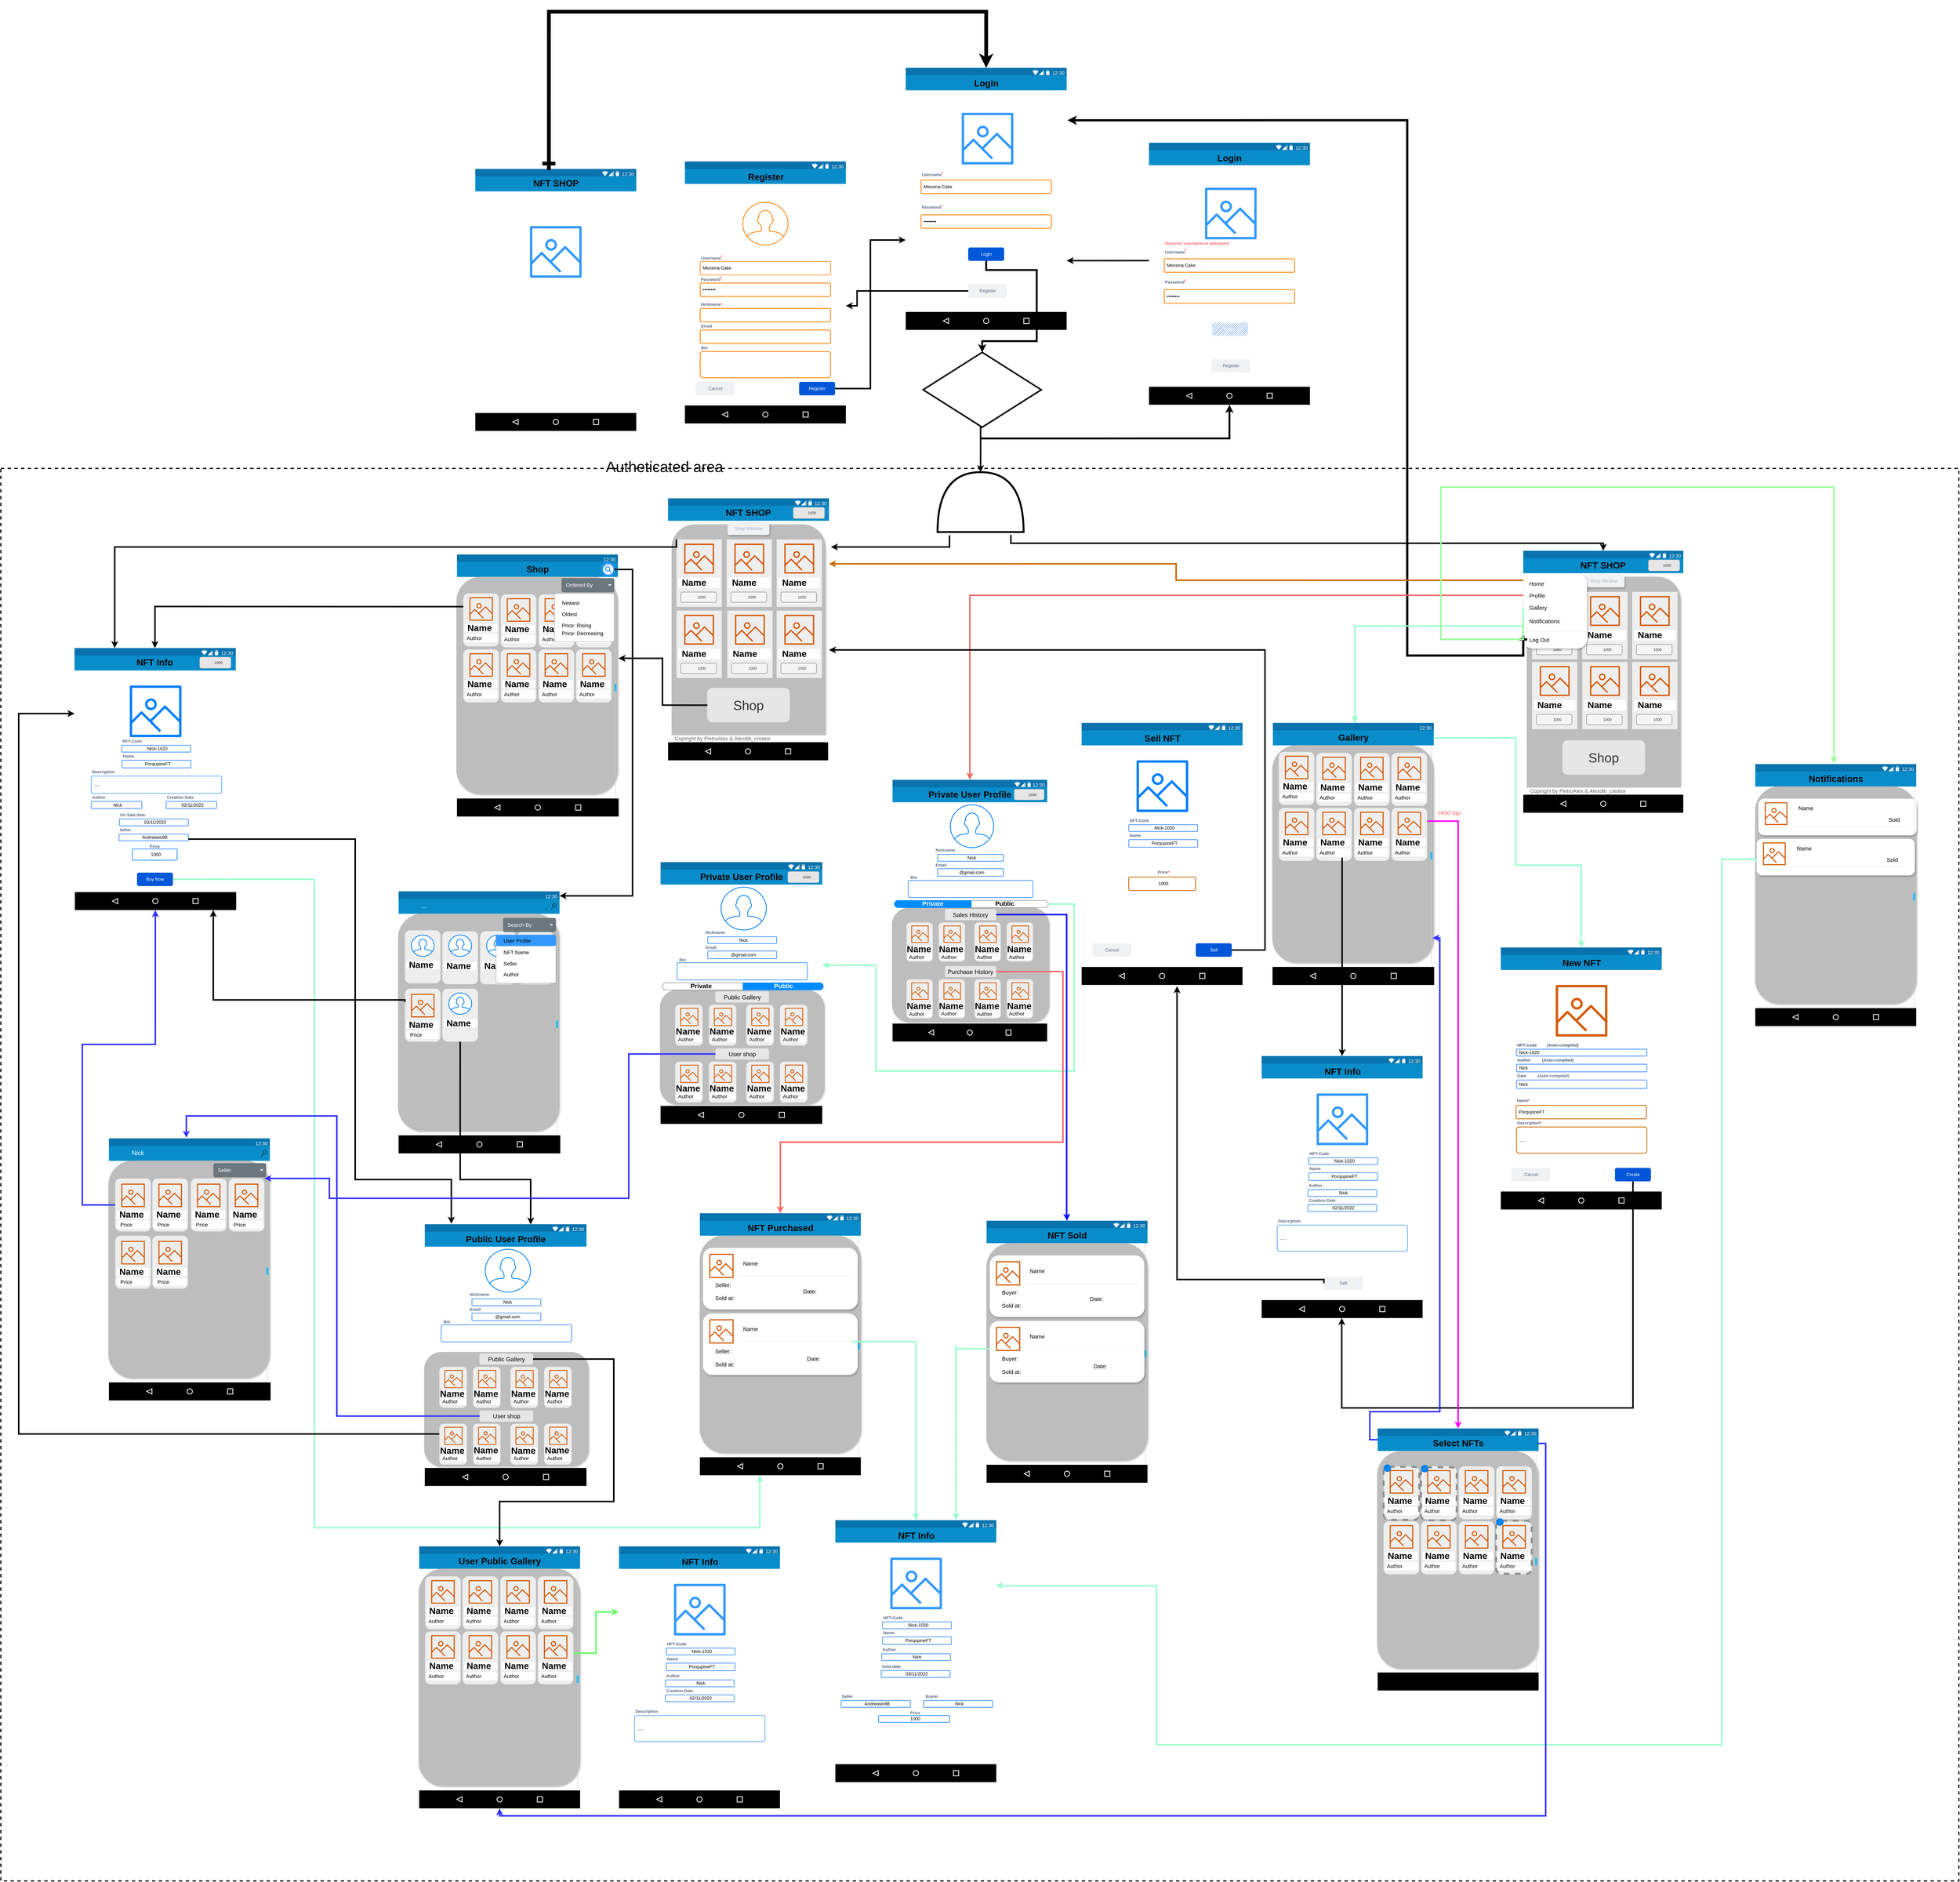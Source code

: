 <mxfile version="17.4.6" type="github">
  <diagram name="Page-1" id="03018318-947c-dd8e-b7a3-06fadd420f32">
    <mxGraphModel dx="11680" dy="-1907" grid="1" gridSize="10" guides="1" tooltips="1" connect="1" arrows="1" fold="1" page="1" pageScale="1" pageWidth="1100" pageHeight="850" background="none" math="0" shadow="0">
      <root>
        <mxCell id="0" />
        <mxCell id="1" parent="0" />
        <mxCell id="bsHtGkAG1uyYWepguyDH-8" value="" style="dashed=0;align=center;fontSize=12;shape=rect;fillColor=#ffffff;strokeColor=none;" parent="1" vertex="1">
          <mxGeometry x="-743.96" y="7300.33" width="430" height="700" as="geometry" />
        </mxCell>
        <mxCell id="bsHtGkAG1uyYWepguyDH-25" value="" style="dashed=0;align=center;fontSize=12;shape=rect;strokeColor=none;fillColor=#000000;resizeWidth=1;" parent="bsHtGkAG1uyYWepguyDH-8" vertex="1">
          <mxGeometry y="1" width="430" height="48" relative="1" as="geometry">
            <mxPoint y="-48" as="offset" />
          </mxGeometry>
        </mxCell>
        <mxCell id="bsHtGkAG1uyYWepguyDH-26" value="" style="dashed=0;html=1;shape=mxgraph.gmdl.back;strokeColor=#ffffff;fillColor=#000000;strokeWidth=2;" parent="bsHtGkAG1uyYWepguyDH-25" vertex="1">
          <mxGeometry x="0.25" y="0.5" width="14" height="14" relative="1" as="geometry">
            <mxPoint x="-7" y="-7" as="offset" />
          </mxGeometry>
        </mxCell>
        <mxCell id="bsHtGkAG1uyYWepguyDH-27" value="" style="shape=ellipse;strokeColor=#ffffff;fillColor=#000000;strokeWidth=2;" parent="bsHtGkAG1uyYWepguyDH-25" vertex="1">
          <mxGeometry x="0.5" y="0.5" width="14" height="14" relative="1" as="geometry">
            <mxPoint x="-7" y="-7" as="offset" />
          </mxGeometry>
        </mxCell>
        <mxCell id="bsHtGkAG1uyYWepguyDH-28" value="" style="shape=rect;strokeColor=#ffffff;fillColor=#000000;strokeWidth=2;" parent="bsHtGkAG1uyYWepguyDH-25" vertex="1">
          <mxGeometry x="0.75" y="0.5" width="14" height="14" relative="1" as="geometry">
            <mxPoint x="-7" y="-7" as="offset" />
          </mxGeometry>
        </mxCell>
        <mxCell id="bsHtGkAG1uyYWepguyDH-351" value="" style="sketch=0;outlineConnect=0;fontColor=#232F3E;gradientColor=none;fillColor=#3399FF;strokeColor=none;dashed=0;verticalLabelPosition=bottom;verticalAlign=top;align=center;html=1;fontSize=12;fontStyle=0;aspect=fixed;pointerEvents=1;shape=mxgraph.aws4.container_registry_image;" parent="bsHtGkAG1uyYWepguyDH-8" vertex="1">
          <mxGeometry x="145.993" y="152.648" width="138" height="138" as="geometry" />
        </mxCell>
        <mxCell id="bsHtGkAG1uyYWepguyDH-631" value="12:30" style="dashed=0;align=center;fontSize=12;shape=rect;align=right;fillColor=#0973AE;strokeColor=none;fontColor=#FFFFFF;spacingRight=4;spacingTop=1;fontStyle=0;fontSize=13;resizeWidth=1;" parent="bsHtGkAG1uyYWepguyDH-8" vertex="1">
          <mxGeometry width="430" height="24" as="geometry" />
        </mxCell>
        <mxCell id="bsHtGkAG1uyYWepguyDH-632" value="" style="dashed=0;html=1;shape=mxgraph.gmdl.top_bar;fillColor=#0973AE;strokeColor=none;" parent="bsHtGkAG1uyYWepguyDH-631" vertex="1">
          <mxGeometry x="1" y="0.5" width="46" height="14" relative="1" as="geometry">
            <mxPoint x="-92" y="-7" as="offset" />
          </mxGeometry>
        </mxCell>
        <mxCell id="bsHtGkAG1uyYWepguyDH-633" value="" style="dashed=0;align=center;fontSize=12;shape=rect;strokeColor=none;fillColor=#098DCA;resizeWidth=1;" parent="bsHtGkAG1uyYWepguyDH-8" vertex="1">
          <mxGeometry y="20" width="430" height="40" as="geometry" />
        </mxCell>
        <mxCell id="bsHtGkAG1uyYWepguyDH-647" value="NFT SHOP" style="text;strokeColor=none;fillColor=none;html=1;fontSize=24;fontStyle=1;verticalAlign=middle;align=center;" parent="bsHtGkAG1uyYWepguyDH-8" vertex="1">
          <mxGeometry x="155.273" y="16.387" width="119.444" height="43.614" as="geometry" />
        </mxCell>
        <mxCell id="bsHtGkAG1uyYWepguyDH-277" value="" style="dashed=0;align=center;fontSize=12;shape=rect;fillColor=#ffffff;strokeColor=none;aspect=fixed;" parent="1" vertex="1">
          <mxGeometry x="-228.96" y="8180.33" width="430" height="700" as="geometry" />
        </mxCell>
        <mxCell id="bsHtGkAG1uyYWepguyDH-420" value="" style="dashed=0;shape=rect;fillColor=#ffffff;strokeColor=none;" parent="bsHtGkAG1uyYWepguyDH-277" vertex="1">
          <mxGeometry x="33.002" y="239.346" width="132.583" height="30.53" as="geometry" />
        </mxCell>
        <mxCell id="bsHtGkAG1uyYWepguyDH-396" value="" style="dashed=0;shape=rect;fillColor=#ffffff;strokeColor=none;" parent="bsHtGkAG1uyYWepguyDH-277" vertex="1">
          <mxGeometry x="194.849" y="239.346" width="132.583" height="30.53" as="geometry" />
        </mxCell>
        <mxCell id="bsHtGkAG1uyYWepguyDH-515" value="" style="shape=rect;fillColor=#BDBDBD;strokeColor=#BDBDBD;shadow=1;sketch=0;rounded=1;" parent="bsHtGkAG1uyYWepguyDH-277" vertex="1">
          <mxGeometry x="10" y="70" width="410" height="620" as="geometry" />
        </mxCell>
        <mxCell id="bsHtGkAG1uyYWepguyDH-517" value="Shop Window" style="rounded=1;align=center;fillColor=#F1F2F4;strokeColor=none;html=1;fontColor=#A5ADBA;fontSize=12;shadow=1;sketch=0;" parent="bsHtGkAG1uyYWepguyDH-515" vertex="1">
          <mxGeometry x="149.23" y="-6.414" width="111.54" height="34.366" as="geometry" />
        </mxCell>
        <mxCell id="bsHtGkAG1uyYWepguyDH-518" value="Shop" style="rounded=1;html=1;shadow=0;dashed=0;whiteSpace=wrap;fontSize=35;fillColor=#E6E6E6;align=center;strokeColor=#E6E6E6;fontColor=#333333;sketch=0;" parent="bsHtGkAG1uyYWepguyDH-515" vertex="1">
          <mxGeometry x="95" y="437.048" width="220" height="91.121" as="geometry" />
        </mxCell>
        <mxCell id="bsHtGkAG1uyYWepguyDH-412" value="" style="shape=rect;fillColor=#eeeeee;strokeColor=none;sketch=0;aspect=fixed;" parent="bsHtGkAG1uyYWepguyDH-277" vertex="1">
          <mxGeometry x="22.46" y="110" width="121" height="180" as="geometry" />
        </mxCell>
        <mxCell id="bsHtGkAG1uyYWepguyDH-413" value="" style="sketch=0;outlineConnect=0;fontColor=#232F3E;gradientColor=none;fillColor=#D45B07;strokeColor=none;dashed=0;verticalLabelPosition=bottom;verticalAlign=top;align=center;html=1;fontSize=12;fontStyle=0;aspect=fixed;pointerEvents=1;shape=mxgraph.aws4.container_registry_image;" parent="bsHtGkAG1uyYWepguyDH-277" vertex="1">
          <mxGeometry x="42.96" y="121" width="80" height="80" as="geometry" />
        </mxCell>
        <mxCell id="bsHtGkAG1uyYWepguyDH-414" value="" style="dashed=0;shape=rect;fillColor=#ffffff;strokeColor=none;sketch=0;aspect=fixed;" parent="bsHtGkAG1uyYWepguyDH-277" vertex="1">
          <mxGeometry x="27.46" y="212" width="111" height="28" as="geometry" />
        </mxCell>
        <mxCell id="bsHtGkAG1uyYWepguyDH-415" value="Name" style="text;strokeColor=none;fillColor=none;html=1;fontSize=24;fontStyle=1;verticalAlign=middle;align=center;sketch=0;aspect=fixed;" parent="bsHtGkAG1uyYWepguyDH-277" vertex="1">
          <mxGeometry x="18.96" y="217" width="100" height="18" as="geometry" />
        </mxCell>
        <mxCell id="bsHtGkAG1uyYWepguyDH-416" value="1000" style="rounded=1;html=1;shadow=0;dashed=0;whiteSpace=wrap;fontSize=10;fillColor=#f5f5f5;align=center;strokeColor=#666666;fontColor=#333333;spacingLeft=17;sketch=0;aspect=fixed;" parent="bsHtGkAG1uyYWepguyDH-277" vertex="1">
          <mxGeometry x="33.96" y="250.39" width="95" height="27.44" as="geometry" />
        </mxCell>
        <mxCell id="bsHtGkAG1uyYWepguyDH-417" value="" style="shape=image;html=1;verticalAlign=top;verticalLabelPosition=bottom;labelBackgroundColor=#ffffff;imageAspect=0;aspect=fixed;image=https://cdn0.iconfinder.com/data/icons/heroicons-ui/24/icon-currency-dollar-128.png;sketch=0;" parent="bsHtGkAG1uyYWepguyDH-277" vertex="1">
          <mxGeometry x="33.96" y="250.39" width="28.22" height="28.22" as="geometry" />
        </mxCell>
        <mxCell id="bsHtGkAG1uyYWepguyDH-424" value="" style="shape=rect;fillColor=#eeeeee;strokeColor=none;sketch=0;aspect=fixed;" parent="bsHtGkAG1uyYWepguyDH-277" vertex="1">
          <mxGeometry x="156.54" y="110" width="121" height="180" as="geometry" />
        </mxCell>
        <mxCell id="bsHtGkAG1uyYWepguyDH-425" value="" style="sketch=0;outlineConnect=0;fontColor=#232F3E;gradientColor=none;fillColor=#D45B07;strokeColor=none;dashed=0;verticalLabelPosition=bottom;verticalAlign=top;align=center;html=1;fontSize=12;fontStyle=0;aspect=fixed;pointerEvents=1;shape=mxgraph.aws4.container_registry_image;" parent="bsHtGkAG1uyYWepguyDH-277" vertex="1">
          <mxGeometry x="177.04" y="121" width="80" height="80" as="geometry" />
        </mxCell>
        <mxCell id="bsHtGkAG1uyYWepguyDH-426" value="" style="dashed=0;shape=rect;fillColor=#ffffff;strokeColor=none;sketch=0;aspect=fixed;" parent="bsHtGkAG1uyYWepguyDH-277" vertex="1">
          <mxGeometry x="161.54" y="212" width="111" height="28" as="geometry" />
        </mxCell>
        <mxCell id="bsHtGkAG1uyYWepguyDH-427" value="Name" style="text;strokeColor=none;fillColor=none;html=1;fontSize=24;fontStyle=1;verticalAlign=middle;align=center;sketch=0;aspect=fixed;" parent="bsHtGkAG1uyYWepguyDH-277" vertex="1">
          <mxGeometry x="153.04" y="217" width="100" height="18" as="geometry" />
        </mxCell>
        <mxCell id="bsHtGkAG1uyYWepguyDH-428" value="1000" style="rounded=1;html=1;shadow=0;dashed=0;whiteSpace=wrap;fontSize=10;fillColor=#f5f5f5;align=center;strokeColor=#666666;fontColor=#333333;spacingLeft=17;sketch=0;aspect=fixed;" parent="bsHtGkAG1uyYWepguyDH-277" vertex="1">
          <mxGeometry x="168.04" y="250.39" width="95" height="27.44" as="geometry" />
        </mxCell>
        <mxCell id="bsHtGkAG1uyYWepguyDH-429" value="" style="shape=image;html=1;verticalAlign=top;verticalLabelPosition=bottom;labelBackgroundColor=#ffffff;imageAspect=0;aspect=fixed;image=https://cdn0.iconfinder.com/data/icons/heroicons-ui/24/icon-currency-dollar-128.png;sketch=0;" parent="bsHtGkAG1uyYWepguyDH-277" vertex="1">
          <mxGeometry x="168.04" y="250.39" width="28.22" height="28.22" as="geometry" />
        </mxCell>
        <mxCell id="bsHtGkAG1uyYWepguyDH-436" value="" style="shape=rect;fillColor=#eeeeee;strokeColor=none;sketch=0;aspect=fixed;" parent="bsHtGkAG1uyYWepguyDH-277" vertex="1">
          <mxGeometry x="290.04" y="110" width="121" height="180" as="geometry" />
        </mxCell>
        <mxCell id="bsHtGkAG1uyYWepguyDH-437" value="" style="sketch=0;outlineConnect=0;fontColor=#232F3E;gradientColor=none;fillColor=#D45B07;strokeColor=none;dashed=0;verticalLabelPosition=bottom;verticalAlign=top;align=center;html=1;fontSize=12;fontStyle=0;aspect=fixed;pointerEvents=1;shape=mxgraph.aws4.container_registry_image;" parent="bsHtGkAG1uyYWepguyDH-277" vertex="1">
          <mxGeometry x="310.54" y="121" width="80" height="80" as="geometry" />
        </mxCell>
        <mxCell id="bsHtGkAG1uyYWepguyDH-438" value="" style="dashed=0;shape=rect;fillColor=#ffffff;strokeColor=none;sketch=0;aspect=fixed;" parent="bsHtGkAG1uyYWepguyDH-277" vertex="1">
          <mxGeometry x="295.04" y="212" width="111" height="28" as="geometry" />
        </mxCell>
        <mxCell id="bsHtGkAG1uyYWepguyDH-439" value="Name" style="text;strokeColor=none;fillColor=none;html=1;fontSize=24;fontStyle=1;verticalAlign=middle;align=center;sketch=0;aspect=fixed;" parent="bsHtGkAG1uyYWepguyDH-277" vertex="1">
          <mxGeometry x="286.54" y="217" width="100" height="18" as="geometry" />
        </mxCell>
        <mxCell id="bsHtGkAG1uyYWepguyDH-440" value="1000" style="rounded=1;html=1;shadow=0;dashed=0;whiteSpace=wrap;fontSize=10;fillColor=#f5f5f5;align=center;strokeColor=#666666;fontColor=#333333;spacingLeft=17;sketch=0;aspect=fixed;" parent="bsHtGkAG1uyYWepguyDH-277" vertex="1">
          <mxGeometry x="301.54" y="250.39" width="95" height="27.44" as="geometry" />
        </mxCell>
        <mxCell id="bsHtGkAG1uyYWepguyDH-441" value="" style="shape=image;html=1;verticalAlign=top;verticalLabelPosition=bottom;labelBackgroundColor=#ffffff;imageAspect=0;aspect=fixed;image=https://cdn0.iconfinder.com/data/icons/heroicons-ui/24/icon-currency-dollar-128.png;sketch=0;" parent="bsHtGkAG1uyYWepguyDH-277" vertex="1">
          <mxGeometry x="301.54" y="250.39" width="28.22" height="28.22" as="geometry" />
        </mxCell>
        <mxCell id="bsHtGkAG1uyYWepguyDH-466" value="" style="shape=rect;fillColor=#eeeeee;strokeColor=none;sketch=0;aspect=fixed;" parent="bsHtGkAG1uyYWepguyDH-277" vertex="1">
          <mxGeometry x="22.46" y="300" width="121" height="180" as="geometry" />
        </mxCell>
        <mxCell id="bsHtGkAG1uyYWepguyDH-467" value="" style="sketch=0;outlineConnect=0;fontColor=#232F3E;gradientColor=none;fillColor=#D45B07;strokeColor=none;dashed=0;verticalLabelPosition=bottom;verticalAlign=top;align=center;html=1;fontSize=12;fontStyle=0;aspect=fixed;pointerEvents=1;shape=mxgraph.aws4.container_registry_image;" parent="bsHtGkAG1uyYWepguyDH-277" vertex="1">
          <mxGeometry x="42.96" y="311" width="80" height="80" as="geometry" />
        </mxCell>
        <mxCell id="bsHtGkAG1uyYWepguyDH-468" value="" style="dashed=0;shape=rect;fillColor=#ffffff;strokeColor=none;sketch=0;aspect=fixed;" parent="bsHtGkAG1uyYWepguyDH-277" vertex="1">
          <mxGeometry x="27.46" y="402" width="111" height="28" as="geometry" />
        </mxCell>
        <mxCell id="bsHtGkAG1uyYWepguyDH-469" value="Name" style="text;strokeColor=none;fillColor=none;html=1;fontSize=24;fontStyle=1;verticalAlign=middle;align=center;sketch=0;aspect=fixed;" parent="bsHtGkAG1uyYWepguyDH-277" vertex="1">
          <mxGeometry x="18.96" y="407" width="100" height="18" as="geometry" />
        </mxCell>
        <mxCell id="bsHtGkAG1uyYWepguyDH-470" value="1000" style="rounded=1;html=1;shadow=0;dashed=0;whiteSpace=wrap;fontSize=10;fillColor=#f5f5f5;align=center;strokeColor=#666666;fontColor=#333333;spacingLeft=17;sketch=0;aspect=fixed;" parent="bsHtGkAG1uyYWepguyDH-277" vertex="1">
          <mxGeometry x="33.96" y="440.39" width="95" height="27.44" as="geometry" />
        </mxCell>
        <mxCell id="bsHtGkAG1uyYWepguyDH-471" value="" style="shape=image;html=1;verticalAlign=top;verticalLabelPosition=bottom;labelBackgroundColor=#ffffff;imageAspect=0;aspect=fixed;image=https://cdn0.iconfinder.com/data/icons/heroicons-ui/24/icon-currency-dollar-128.png;sketch=0;" parent="bsHtGkAG1uyYWepguyDH-277" vertex="1">
          <mxGeometry x="33.96" y="440.39" width="28.22" height="28.22" as="geometry" />
        </mxCell>
        <mxCell id="bsHtGkAG1uyYWepguyDH-472" value="" style="shape=rect;fillColor=#eeeeee;strokeColor=none;sketch=0;aspect=fixed;" parent="bsHtGkAG1uyYWepguyDH-277" vertex="1">
          <mxGeometry x="158.29" y="300" width="121" height="180" as="geometry" />
        </mxCell>
        <mxCell id="bsHtGkAG1uyYWepguyDH-473" value="" style="sketch=0;outlineConnect=0;fontColor=#232F3E;gradientColor=none;fillColor=#D45B07;strokeColor=none;dashed=0;verticalLabelPosition=bottom;verticalAlign=top;align=center;html=1;fontSize=12;fontStyle=0;aspect=fixed;pointerEvents=1;shape=mxgraph.aws4.container_registry_image;" parent="bsHtGkAG1uyYWepguyDH-277" vertex="1">
          <mxGeometry x="178.79" y="311" width="80" height="80" as="geometry" />
        </mxCell>
        <mxCell id="bsHtGkAG1uyYWepguyDH-474" value="" style="dashed=0;shape=rect;fillColor=#ffffff;strokeColor=none;sketch=0;aspect=fixed;" parent="bsHtGkAG1uyYWepguyDH-277" vertex="1">
          <mxGeometry x="163.29" y="402" width="111" height="28" as="geometry" />
        </mxCell>
        <mxCell id="bsHtGkAG1uyYWepguyDH-475" value="Name" style="text;strokeColor=none;fillColor=none;html=1;fontSize=24;fontStyle=1;verticalAlign=middle;align=center;sketch=0;aspect=fixed;" parent="bsHtGkAG1uyYWepguyDH-277" vertex="1">
          <mxGeometry x="154.79" y="407" width="100" height="18" as="geometry" />
        </mxCell>
        <mxCell id="bsHtGkAG1uyYWepguyDH-476" value="1000" style="rounded=1;html=1;shadow=0;dashed=0;whiteSpace=wrap;fontSize=10;fillColor=#f5f5f5;align=center;strokeColor=#666666;fontColor=#333333;spacingLeft=17;sketch=0;aspect=fixed;" parent="bsHtGkAG1uyYWepguyDH-277" vertex="1">
          <mxGeometry x="169.79" y="440.39" width="95" height="27.44" as="geometry" />
        </mxCell>
        <mxCell id="bsHtGkAG1uyYWepguyDH-477" value="" style="shape=image;html=1;verticalAlign=top;verticalLabelPosition=bottom;labelBackgroundColor=#ffffff;imageAspect=0;aspect=fixed;image=https://cdn0.iconfinder.com/data/icons/heroicons-ui/24/icon-currency-dollar-128.png;sketch=0;" parent="bsHtGkAG1uyYWepguyDH-277" vertex="1">
          <mxGeometry x="169.79" y="440.39" width="28.22" height="28.22" as="geometry" />
        </mxCell>
        <mxCell id="bsHtGkAG1uyYWepguyDH-478" value="" style="shape=rect;fillColor=#eeeeee;strokeColor=none;sketch=0;aspect=fixed;" parent="bsHtGkAG1uyYWepguyDH-277" vertex="1">
          <mxGeometry x="290.04" y="300" width="121" height="180" as="geometry" />
        </mxCell>
        <mxCell id="bsHtGkAG1uyYWepguyDH-479" value="" style="sketch=0;outlineConnect=0;fontColor=#232F3E;gradientColor=none;fillColor=#D45B07;strokeColor=none;dashed=0;verticalLabelPosition=bottom;verticalAlign=top;align=center;html=1;fontSize=12;fontStyle=0;aspect=fixed;pointerEvents=1;shape=mxgraph.aws4.container_registry_image;" parent="bsHtGkAG1uyYWepguyDH-277" vertex="1">
          <mxGeometry x="310.54" y="311" width="80" height="80" as="geometry" />
        </mxCell>
        <mxCell id="bsHtGkAG1uyYWepguyDH-480" value="" style="dashed=0;shape=rect;fillColor=#ffffff;strokeColor=none;sketch=0;aspect=fixed;" parent="bsHtGkAG1uyYWepguyDH-277" vertex="1">
          <mxGeometry x="295.04" y="402" width="111" height="28" as="geometry" />
        </mxCell>
        <mxCell id="bsHtGkAG1uyYWepguyDH-481" value="Name" style="text;strokeColor=none;fillColor=none;html=1;fontSize=24;fontStyle=1;verticalAlign=middle;align=center;sketch=0;aspect=fixed;" parent="bsHtGkAG1uyYWepguyDH-277" vertex="1">
          <mxGeometry x="286.54" y="407" width="100" height="18" as="geometry" />
        </mxCell>
        <mxCell id="bsHtGkAG1uyYWepguyDH-482" value="1000" style="rounded=1;html=1;shadow=0;dashed=0;whiteSpace=wrap;fontSize=10;fillColor=#f5f5f5;align=center;strokeColor=#666666;fontColor=#333333;spacingLeft=17;sketch=0;aspect=fixed;" parent="bsHtGkAG1uyYWepguyDH-277" vertex="1">
          <mxGeometry x="301.54" y="440.39" width="95" height="27.44" as="geometry" />
        </mxCell>
        <mxCell id="bsHtGkAG1uyYWepguyDH-483" value="" style="shape=image;html=1;verticalAlign=top;verticalLabelPosition=bottom;labelBackgroundColor=#ffffff;imageAspect=0;aspect=fixed;image=https://cdn0.iconfinder.com/data/icons/heroicons-ui/24/icon-currency-dollar-128.png;sketch=0;" parent="bsHtGkAG1uyYWepguyDH-277" vertex="1">
          <mxGeometry x="301.54" y="440.39" width="28.22" height="28.22" as="geometry" />
        </mxCell>
        <mxCell id="bsHtGkAG1uyYWepguyDH-516" value="Copiright by PietroAlex &amp; Alexdib_creator" style="shape=rect;strokeColor=none;whiteSpace=wrap;align=left;spacingLeft=16;fontColor=#666666;fontSize=14;sketch=0;" parent="bsHtGkAG1uyYWepguyDH-277" vertex="1">
          <mxGeometry y="633" width="430" height="17.39" as="geometry" />
        </mxCell>
        <mxCell id="bsHtGkAG1uyYWepguyDH-281" value="" style="dashed=0;align=center;fontSize=12;shape=rect;strokeColor=none;fillColor=#000000;resizeWidth=1;" parent="bsHtGkAG1uyYWepguyDH-277" vertex="1">
          <mxGeometry y="1" width="427.611" height="48" relative="1" as="geometry">
            <mxPoint y="-48" as="offset" />
          </mxGeometry>
        </mxCell>
        <mxCell id="bsHtGkAG1uyYWepguyDH-282" value="" style="dashed=0;html=1;shape=mxgraph.gmdl.back;strokeColor=#ffffff;fillColor=#000000;strokeWidth=2;" parent="bsHtGkAG1uyYWepguyDH-281" vertex="1">
          <mxGeometry x="0.25" y="0.5" width="14" height="14" relative="1" as="geometry">
            <mxPoint x="-7" y="-7" as="offset" />
          </mxGeometry>
        </mxCell>
        <mxCell id="bsHtGkAG1uyYWepguyDH-283" value="" style="shape=ellipse;strokeColor=#ffffff;fillColor=#000000;strokeWidth=2;" parent="bsHtGkAG1uyYWepguyDH-281" vertex="1">
          <mxGeometry x="0.5" y="0.5" width="14" height="14" relative="1" as="geometry">
            <mxPoint x="-7" y="-7" as="offset" />
          </mxGeometry>
        </mxCell>
        <mxCell id="bsHtGkAG1uyYWepguyDH-284" value="" style="shape=rect;strokeColor=#ffffff;fillColor=#000000;strokeWidth=2;" parent="bsHtGkAG1uyYWepguyDH-281" vertex="1">
          <mxGeometry x="0.75" y="0.5" width="14" height="14" relative="1" as="geometry">
            <mxPoint x="-7" y="-7" as="offset" />
          </mxGeometry>
        </mxCell>
        <mxCell id="bsHtGkAG1uyYWepguyDH-637" value="12:30" style="dashed=0;align=center;fontSize=12;shape=rect;align=right;fillColor=#0973AE;strokeColor=none;fontColor=#FFFFFF;spacingRight=4;spacingTop=1;fontStyle=0;fontSize=13;resizeWidth=1;" parent="bsHtGkAG1uyYWepguyDH-277" vertex="1">
          <mxGeometry width="430" height="24" as="geometry" />
        </mxCell>
        <mxCell id="bsHtGkAG1uyYWepguyDH-638" value="" style="dashed=0;html=1;shape=mxgraph.gmdl.top_bar;fillColor=#0973AE;strokeColor=none;" parent="bsHtGkAG1uyYWepguyDH-637" vertex="1">
          <mxGeometry x="1" y="0.5" width="46" height="14" relative="1" as="geometry">
            <mxPoint x="-92" y="-7" as="offset" />
          </mxGeometry>
        </mxCell>
        <mxCell id="bsHtGkAG1uyYWepguyDH-639" value="" style="dashed=0;align=center;fontSize=12;shape=rect;strokeColor=none;fillColor=#098DCA;resizeWidth=1;aspect=fixed;" parent="bsHtGkAG1uyYWepguyDH-277" vertex="1">
          <mxGeometry y="20" width="430" height="40" as="geometry" />
        </mxCell>
        <mxCell id="bsHtGkAG1uyYWepguyDH-640" value="" style="shape=image;html=1;verticalAlign=top;verticalLabelPosition=bottom;labelBackgroundColor=#ffffff;imageAspect=0;image=https://cdn1.iconfinder.com/data/icons/material-core/18/menu-128.png" parent="bsHtGkAG1uyYWepguyDH-277" vertex="1">
          <mxGeometry x="10.0" y="25.86" width="28.06" height="28.19" as="geometry" />
        </mxCell>
        <mxCell id="bsHtGkAG1uyYWepguyDH-641" value="1000" style="rounded=1;html=1;shadow=0;dashed=0;whiteSpace=wrap;fontSize=10;fillColor=#E6E6E6;align=center;strokeColor=#B3B3B3;fontColor=#333333;spacingLeft=17;aspect=fixed;" parent="bsHtGkAG1uyYWepguyDH-277" vertex="1">
          <mxGeometry x="334.444" y="24.133" width="83.611" height="29.919" as="geometry" />
        </mxCell>
        <mxCell id="bsHtGkAG1uyYWepguyDH-642" value="" style="shape=image;html=1;verticalAlign=top;verticalLabelPosition=bottom;labelBackgroundColor=#ffffff;imageAspect=0;aspect=fixed;image=https://cdn0.iconfinder.com/data/icons/heroicons-ui/24/icon-currency-dollar-128.png" parent="bsHtGkAG1uyYWepguyDH-277" vertex="1">
          <mxGeometry x="334.444" y="23.713" width="30.769" height="30.769" as="geometry" />
        </mxCell>
        <mxCell id="bsHtGkAG1uyYWepguyDH-643" value="NFT SHOP" style="text;strokeColor=none;fillColor=none;html=1;fontSize=24;fontStyle=1;verticalAlign=middle;align=center;" parent="bsHtGkAG1uyYWepguyDH-277" vertex="1">
          <mxGeometry x="154.623" y="16.387" width="119.444" height="43.614" as="geometry" />
        </mxCell>
        <mxCell id="bsHtGkAG1uyYWepguyDH-293" value="" style="dashed=0;align=center;fontSize=12;shape=rect;fillColor=#ffffff;strokeColor=none;" parent="1" vertex="1">
          <mxGeometry x="406.04" y="7030.33" width="430" height="700" as="geometry" />
        </mxCell>
        <mxCell id="bsHtGkAG1uyYWepguyDH-294" value="12:30" style="dashed=0;align=center;fontSize=12;shape=rect;align=right;fillColor=#0973AE;strokeColor=none;fontColor=#FFFFFF;spacingRight=4;spacingTop=1;fontStyle=0;fontSize=13;resizeWidth=1;" parent="bsHtGkAG1uyYWepguyDH-293" vertex="1">
          <mxGeometry width="430" height="24" relative="1" as="geometry" />
        </mxCell>
        <mxCell id="bsHtGkAG1uyYWepguyDH-295" value="" style="dashed=0;html=1;shape=mxgraph.gmdl.top_bar;fillColor=#0973AE;strokeColor=none;" parent="bsHtGkAG1uyYWepguyDH-294" vertex="1">
          <mxGeometry x="1" y="0.5" width="46" height="14" relative="1" as="geometry">
            <mxPoint x="-92" y="-7" as="offset" />
          </mxGeometry>
        </mxCell>
        <mxCell id="bsHtGkAG1uyYWepguyDH-296" value="" style="dashed=0;align=center;fontSize=12;shape=rect;strokeColor=none;fillColor=#098DCA;resizeWidth=1;" parent="bsHtGkAG1uyYWepguyDH-293" vertex="1">
          <mxGeometry width="430" height="40" relative="1" as="geometry">
            <mxPoint y="20" as="offset" />
          </mxGeometry>
        </mxCell>
        <mxCell id="bsHtGkAG1uyYWepguyDH-297" value="" style="dashed=0;align=center;fontSize=12;shape=rect;strokeColor=none;fillColor=#000000;resizeWidth=1;" parent="bsHtGkAG1uyYWepguyDH-293" vertex="1">
          <mxGeometry y="1" width="430" height="48" relative="1" as="geometry">
            <mxPoint y="-48" as="offset" />
          </mxGeometry>
        </mxCell>
        <mxCell id="bsHtGkAG1uyYWepguyDH-298" value="" style="dashed=0;html=1;shape=mxgraph.gmdl.back;strokeColor=#ffffff;fillColor=#000000;strokeWidth=2;" parent="bsHtGkAG1uyYWepguyDH-297" vertex="1">
          <mxGeometry x="0.25" y="0.5" width="14" height="14" relative="1" as="geometry">
            <mxPoint x="-7" y="-7" as="offset" />
          </mxGeometry>
        </mxCell>
        <mxCell id="bsHtGkAG1uyYWepguyDH-299" value="" style="shape=ellipse;strokeColor=#ffffff;fillColor=#000000;strokeWidth=2;" parent="bsHtGkAG1uyYWepguyDH-297" vertex="1">
          <mxGeometry x="0.5" y="0.5" width="14" height="14" relative="1" as="geometry">
            <mxPoint x="-7" y="-7" as="offset" />
          </mxGeometry>
        </mxCell>
        <mxCell id="bsHtGkAG1uyYWepguyDH-300" value="" style="shape=rect;strokeColor=#ffffff;fillColor=#000000;strokeWidth=2;" parent="bsHtGkAG1uyYWepguyDH-297" vertex="1">
          <mxGeometry x="0.75" y="0.5" width="14" height="14" relative="1" as="geometry">
            <mxPoint x="-7" y="-7" as="offset" />
          </mxGeometry>
        </mxCell>
        <mxCell id="bsHtGkAG1uyYWepguyDH-346" value="Password&lt;sup&gt;&lt;font color=&quot;#ff0000&quot;&gt;*&lt;/font&gt;&lt;/sup&gt;" style="fillColor=none;strokeColor=none;html=1;fontSize=11;fontStyle=0;align=left;fontColor=#596780;fontStyle=1;fontSize=11" parent="bsHtGkAG1uyYWepguyDH-293" vertex="1">
          <mxGeometry x="40.838" y="359.813" width="288.268" height="21.807" as="geometry" />
        </mxCell>
        <mxCell id="bsHtGkAG1uyYWepguyDH-347" value="&amp;#8226;&amp;#8226;&amp;#8226;&amp;#8226;&amp;#8226;&amp;#8226;&amp;#8226;&amp;#8226;" style="rounded=1;arcSize=9;align=left;spacingLeft=5;strokeColor=#FF8000;html=1;strokeWidth=2;fontSize=12" parent="bsHtGkAG1uyYWepguyDH-293" vertex="1">
          <mxGeometry x="40.838" y="392.523" width="348.324" height="35.981" as="geometry" />
        </mxCell>
        <mxCell id="bsHtGkAG1uyYWepguyDH-348" value="Username&lt;sup&gt;&lt;font color=&quot;#ff0000&quot;&gt;*&lt;/font&gt;&lt;/sup&gt;" style="fillColor=none;strokeColor=none;html=1;fontSize=11;fontStyle=0;align=left;fontColor=#596780;fontStyle=1;fontSize=11" parent="bsHtGkAG1uyYWepguyDH-293" vertex="1">
          <mxGeometry x="40.838" y="272.586" width="288.268" height="21.807" as="geometry" />
        </mxCell>
        <mxCell id="bsHtGkAG1uyYWepguyDH-349" value="Messina Cake" style="rounded=1;arcSize=9;align=left;spacingLeft=5;strokeColor=#FF8000;html=1;strokeWidth=2;fontSize=12" parent="bsHtGkAG1uyYWepguyDH-293" vertex="1">
          <mxGeometry x="40.838" y="299.844" width="348.324" height="35.981" as="geometry" />
        </mxCell>
        <mxCell id="bsHtGkAG1uyYWepguyDH-353" value="Login" style="rounded=1;fillColor=#0057D8;align=center;strokeColor=none;html=1;fontColor=#ffffff;fontSize=12;sketch=0;" parent="bsHtGkAG1uyYWepguyDH-293" vertex="1">
          <mxGeometry x="166.955" y="479.751" width="96.089" height="35.981" as="geometry" />
        </mxCell>
        <mxCell id="bsHtGkAG1uyYWepguyDH-355" value="Register" style="rounded=1;fillColor=#F1F2F4;strokeColor=none;html=1;fontColor=#596780;align=center;verticalAlign=middle;fontStyle=0;fontSize=12;sketch=0;" parent="bsHtGkAG1uyYWepguyDH-293" vertex="1">
          <mxGeometry x="166.955" y="577.882" width="103.296" height="35.981" as="geometry" />
        </mxCell>
        <mxCell id="bsHtGkAG1uyYWepguyDH-380" style="edgeStyle=orthogonalEdgeStyle;rounded=0;orthogonalLoop=1;jettySize=auto;html=1;exitX=0.5;exitY=1;exitDx=0;exitDy=0;" parent="bsHtGkAG1uyYWepguyDH-293" source="bsHtGkAG1uyYWepguyDH-296" target="bsHtGkAG1uyYWepguyDH-296" edge="1">
          <mxGeometry relative="1" as="geometry" />
        </mxCell>
        <mxCell id="bsHtGkAG1uyYWepguyDH-502" value="" style="sketch=0;outlineConnect=0;fontColor=#232F3E;gradientColor=none;fillColor=#3399FF;strokeColor=none;dashed=0;verticalLabelPosition=bottom;verticalAlign=top;align=center;html=1;fontSize=12;fontStyle=0;aspect=fixed;pointerEvents=1;shape=mxgraph.aws4.container_registry_image;" parent="bsHtGkAG1uyYWepguyDH-293" vertex="1">
          <mxGeometry x="149.603" y="119.998" width="138" height="138" as="geometry" />
        </mxCell>
        <mxCell id="bsHtGkAG1uyYWepguyDH-645" value="Login" style="text;strokeColor=none;fillColor=none;html=1;fontSize=24;fontStyle=1;verticalAlign=middle;align=center;" parent="bsHtGkAG1uyYWepguyDH-293" vertex="1">
          <mxGeometry x="155.273" y="19.997" width="119.444" height="43.614" as="geometry" />
        </mxCell>
        <mxCell id="bsHtGkAG1uyYWepguyDH-356" value="" style="dashed=0;align=center;fontSize=12;shape=rect;fillColor=#ffffff;strokeColor=none;" parent="1" vertex="1">
          <mxGeometry x="-183.96" y="7280.33" width="430" height="700" as="geometry" />
        </mxCell>
        <mxCell id="bsHtGkAG1uyYWepguyDH-357" value="12:30" style="dashed=0;align=center;fontSize=12;shape=rect;align=right;fillColor=#0973AE;strokeColor=none;fontColor=#FFFFFF;spacingRight=4;spacingTop=1;fontStyle=0;fontSize=13;resizeWidth=1;" parent="bsHtGkAG1uyYWepguyDH-356" vertex="1">
          <mxGeometry width="430.0" height="24" relative="1" as="geometry" />
        </mxCell>
        <mxCell id="bsHtGkAG1uyYWepguyDH-358" value="" style="dashed=0;html=1;shape=mxgraph.gmdl.top_bar;fillColor=#0973AE;strokeColor=none;" parent="bsHtGkAG1uyYWepguyDH-357" vertex="1">
          <mxGeometry x="1" y="0.5" width="46" height="14" relative="1" as="geometry">
            <mxPoint x="-92" y="-7" as="offset" />
          </mxGeometry>
        </mxCell>
        <mxCell id="bsHtGkAG1uyYWepguyDH-359" value="" style="dashed=0;align=center;fontSize=12;shape=rect;strokeColor=none;fillColor=#098DCA;resizeWidth=1;" parent="bsHtGkAG1uyYWepguyDH-356" vertex="1">
          <mxGeometry width="430.0" height="40" relative="1" as="geometry">
            <mxPoint y="20" as="offset" />
          </mxGeometry>
        </mxCell>
        <mxCell id="bsHtGkAG1uyYWepguyDH-360" value="" style="dashed=0;align=center;fontSize=12;shape=rect;strokeColor=none;fillColor=#000000;resizeWidth=1;" parent="bsHtGkAG1uyYWepguyDH-356" vertex="1">
          <mxGeometry y="1" width="430.0" height="48" relative="1" as="geometry">
            <mxPoint y="-48" as="offset" />
          </mxGeometry>
        </mxCell>
        <mxCell id="bsHtGkAG1uyYWepguyDH-361" value="" style="dashed=0;html=1;shape=mxgraph.gmdl.back;strokeColor=#ffffff;fillColor=#000000;strokeWidth=2;" parent="bsHtGkAG1uyYWepguyDH-360" vertex="1">
          <mxGeometry x="0.25" y="0.5" width="14" height="14" relative="1" as="geometry">
            <mxPoint x="-7" y="-7" as="offset" />
          </mxGeometry>
        </mxCell>
        <mxCell id="bsHtGkAG1uyYWepguyDH-362" value="" style="shape=ellipse;strokeColor=#ffffff;fillColor=#000000;strokeWidth=2;" parent="bsHtGkAG1uyYWepguyDH-360" vertex="1">
          <mxGeometry x="0.5" y="0.5" width="14" height="14" relative="1" as="geometry">
            <mxPoint x="-7" y="-7" as="offset" />
          </mxGeometry>
        </mxCell>
        <mxCell id="bsHtGkAG1uyYWepguyDH-363" value="" style="shape=rect;strokeColor=#ffffff;fillColor=#000000;strokeWidth=2;" parent="bsHtGkAG1uyYWepguyDH-360" vertex="1">
          <mxGeometry x="0.75" y="0.5" width="14" height="14" relative="1" as="geometry">
            <mxPoint x="-7" y="-7" as="offset" />
          </mxGeometry>
        </mxCell>
        <mxCell id="bsHtGkAG1uyYWepguyDH-364" value="Password&lt;sup&gt;&lt;font color=&quot;#ff0000&quot;&gt;*&lt;/font&gt;&lt;/sup&gt;" style="fillColor=none;strokeColor=none;html=1;fontSize=11;fontStyle=0;align=left;fontColor=#596780;fontStyle=1;fontSize=11" parent="bsHtGkAG1uyYWepguyDH-356" vertex="1">
          <mxGeometry x="40.838" y="303.115" width="288.268" height="21.807" as="geometry" />
        </mxCell>
        <mxCell id="bsHtGkAG1uyYWepguyDH-365" value="&amp;#8226;&amp;#8226;&amp;#8226;&amp;#8226;&amp;#8226;&amp;#8226;&amp;#8226;&amp;#8226;" style="rounded=1;arcSize=9;align=left;spacingLeft=5;strokeColor=#FF8000;html=1;strokeWidth=2;fontSize=12" parent="bsHtGkAG1uyYWepguyDH-356" vertex="1">
          <mxGeometry x="40.838" y="324.922" width="348.324" height="35.981" as="geometry" />
        </mxCell>
        <mxCell id="bsHtGkAG1uyYWepguyDH-366" value="Username&lt;sup&gt;&lt;font color=&quot;#ff0000&quot;&gt;*&lt;/font&gt;&lt;/sup&gt;" style="fillColor=none;strokeColor=none;html=1;fontSize=11;fontStyle=0;align=left;fontColor=#596780;fontStyle=1;fontSize=11" parent="bsHtGkAG1uyYWepguyDH-356" vertex="1">
          <mxGeometry x="40.838" y="245.327" width="288.268" height="21.807" as="geometry" />
        </mxCell>
        <mxCell id="bsHtGkAG1uyYWepguyDH-367" value="Messina Cake" style="rounded=1;arcSize=9;align=left;spacingLeft=5;strokeColor=#FF9933;html=1;strokeWidth=2;fontSize=12" parent="bsHtGkAG1uyYWepguyDH-356" vertex="1">
          <mxGeometry x="40.838" y="267.134" width="348.324" height="35.981" as="geometry" />
        </mxCell>
        <mxCell id="bsHtGkAG1uyYWepguyDH-370" value="Cancel" style="rounded=1;fillColor=#F1F2F4;strokeColor=none;html=1;fontColor=#596780;align=center;verticalAlign=middle;fontStyle=0;fontSize=12;sketch=0;" parent="bsHtGkAG1uyYWepguyDH-356" vertex="1">
          <mxGeometry x="28.827" y="588.785" width="103.296" height="35.981" as="geometry" />
        </mxCell>
        <mxCell id="bsHtGkAG1uyYWepguyDH-369" value="Register" style="rounded=1;fillColor=#0057D8;align=center;strokeColor=none;html=1;fontColor=#ffffff;fontSize=12;sketch=0;" parent="bsHtGkAG1uyYWepguyDH-356" vertex="1">
          <mxGeometry x="305.084" y="588.785" width="96.089" height="35.981" as="geometry" />
        </mxCell>
        <mxCell id="bsHtGkAG1uyYWepguyDH-379" value="" style="html=1;verticalLabelPosition=bottom;align=center;labelBackgroundColor=#ffffff;verticalAlign=top;strokeWidth=2;strokeColor=#FF8000;shadow=0;dashed=0;shape=mxgraph.ios7.icons.user;" parent="bsHtGkAG1uyYWepguyDH-356" vertex="1">
          <mxGeometry x="154.47" y="109.03" width="121.06" height="114.49" as="geometry" />
        </mxCell>
        <mxCell id="bsHtGkAG1uyYWepguyDH-371" value="Email" style="fillColor=none;strokeColor=none;html=1;fontSize=11;fontStyle=0;align=left;fontColor=#596780;fontStyle=1;fontSize=11" parent="bsHtGkAG1uyYWepguyDH-356" vertex="1">
          <mxGeometry x="40.838" y="428.505" width="288.268" height="21.807" as="geometry" />
        </mxCell>
        <mxCell id="bsHtGkAG1uyYWepguyDH-372" value="" style="rounded=1;arcSize=9;align=left;spacingLeft=5;strokeColor=#FF8000;html=1;strokeWidth=2;fontSize=12" parent="bsHtGkAG1uyYWepguyDH-356" vertex="1">
          <mxGeometry x="40.838" y="450.312" width="348.324" height="35.981" as="geometry" />
        </mxCell>
        <mxCell id="bsHtGkAG1uyYWepguyDH-373" value="Nickname&lt;span style=&quot;color: rgb(255 , 0 , 0) ; font-size: 9.167px&quot;&gt;*&lt;/span&gt;" style="fillColor=none;strokeColor=none;html=1;fontSize=11;fontStyle=0;align=left;fontColor=#596780;fontStyle=1;fontSize=11" parent="bsHtGkAG1uyYWepguyDH-356" vertex="1">
          <mxGeometry x="40.838" y="370.717" width="288.268" height="21.807" as="geometry" />
        </mxCell>
        <mxCell id="bsHtGkAG1uyYWepguyDH-374" value="" style="rounded=1;arcSize=9;align=left;spacingLeft=5;strokeColor=#FF8000;html=1;strokeWidth=2;fontSize=12" parent="bsHtGkAG1uyYWepguyDH-356" vertex="1">
          <mxGeometry x="40.838" y="392.523" width="348.324" height="35.981" as="geometry" />
        </mxCell>
        <mxCell id="bsHtGkAG1uyYWepguyDH-375" value="Bio" style="fillColor=none;strokeColor=none;html=1;fontSize=11;fontStyle=0;align=left;fontColor=#596780;fontStyle=1;fontSize=11" parent="bsHtGkAG1uyYWepguyDH-356" vertex="1">
          <mxGeometry x="40.838" y="486.293" width="288.268" height="21.807" as="geometry" />
        </mxCell>
        <mxCell id="bsHtGkAG1uyYWepguyDH-376" value="" style="rounded=1;arcSize=9;align=left;spacingLeft=5;strokeColor=#FF8000;html=1;strokeWidth=2;fontSize=12" parent="bsHtGkAG1uyYWepguyDH-356" vertex="1">
          <mxGeometry x="40.838" y="508.1" width="348.324" height="69.782" as="geometry" />
        </mxCell>
        <mxCell id="bsHtGkAG1uyYWepguyDH-644" value="Register" style="text;strokeColor=none;fillColor=none;html=1;fontSize=24;fontStyle=1;verticalAlign=middle;align=center;" parent="bsHtGkAG1uyYWepguyDH-356" vertex="1">
          <mxGeometry x="156.083" y="19.997" width="119.444" height="43.614" as="geometry" />
        </mxCell>
        <mxCell id="NtmgafUmDSAZVBFkPAuM-179" value="" style="group" vertex="1" connectable="0" parent="1">
          <mxGeometry x="2056.04" y="8320.33" width="430" height="700" as="geometry" />
        </mxCell>
        <mxCell id="bsHtGkAG1uyYWepguyDH-576" value="" style="dashed=0;align=center;fontSize=12;shape=rect;fillColor=#ffffff;strokeColor=none;" parent="NtmgafUmDSAZVBFkPAuM-179" vertex="1">
          <mxGeometry width="430" height="700" as="geometry" />
        </mxCell>
        <mxCell id="bsHtGkAG1uyYWepguyDH-577" value="12:30" style="dashed=0;align=center;fontSize=12;shape=rect;align=right;fillColor=#0973AE;strokeColor=none;fontColor=#FFFFFF;spacingRight=4;spacingTop=1;fontStyle=0;fontSize=13;resizeWidth=1;" parent="bsHtGkAG1uyYWepguyDH-576" vertex="1">
          <mxGeometry width="427.611" height="24" relative="1" as="geometry" />
        </mxCell>
        <mxCell id="bsHtGkAG1uyYWepguyDH-578" value="" style="dashed=0;html=1;shape=mxgraph.gmdl.top_bar;fillColor=#0973AE;strokeColor=none;" parent="bsHtGkAG1uyYWepguyDH-577" vertex="1">
          <mxGeometry x="1" y="0.5" width="46" height="14" relative="1" as="geometry">
            <mxPoint x="-92" y="-7" as="offset" />
          </mxGeometry>
        </mxCell>
        <mxCell id="bsHtGkAG1uyYWepguyDH-579" value="" style="dashed=0;align=center;fontSize=12;shape=rect;strokeColor=none;fillColor=#098DCA;resizeWidth=1;" parent="bsHtGkAG1uyYWepguyDH-576" vertex="1">
          <mxGeometry width="427.611" height="40" relative="1" as="geometry">
            <mxPoint y="20" as="offset" />
          </mxGeometry>
        </mxCell>
        <mxCell id="bsHtGkAG1uyYWepguyDH-580" value="" style="shape=image;html=1;verticalAlign=top;verticalLabelPosition=bottom;labelBackgroundColor=#ffffff;imageAspect=0;image=https://cdn1.iconfinder.com/data/icons/material-core/18/menu-128.png;direction=south;" parent="bsHtGkAG1uyYWepguyDH-576" vertex="1">
          <mxGeometry x="9.935" y="25.925" width="28.19" height="28.06" as="geometry" />
        </mxCell>
        <mxCell id="bsHtGkAG1uyYWepguyDH-581" value="1000" style="rounded=1;html=1;shadow=0;dashed=0;whiteSpace=wrap;fontSize=10;fillColor=#E6E6E6;align=center;strokeColor=#B3B3B3;fontColor=#333333;spacingLeft=17;" parent="bsHtGkAG1uyYWepguyDH-576" vertex="1">
          <mxGeometry x="334.444" y="24.133" width="83.611" height="29.919" as="geometry" />
        </mxCell>
        <mxCell id="bsHtGkAG1uyYWepguyDH-582" value="" style="shape=image;html=1;verticalAlign=top;verticalLabelPosition=bottom;labelBackgroundColor=#ffffff;imageAspect=0;aspect=fixed;image=https://cdn0.iconfinder.com/data/icons/heroicons-ui/24/icon-currency-dollar-128.png" parent="bsHtGkAG1uyYWepguyDH-576" vertex="1">
          <mxGeometry x="334.444" y="23.713" width="30.769" height="30.769" as="geometry" />
        </mxCell>
        <mxCell id="bsHtGkAG1uyYWepguyDH-583" value="NFT SHOP" style="text;strokeColor=none;fillColor=none;html=1;fontSize=24;fontStyle=1;verticalAlign=middle;align=center;" parent="bsHtGkAG1uyYWepguyDH-576" vertex="1">
          <mxGeometry x="153.093" y="18.147" width="119.444" height="43.614" as="geometry" />
        </mxCell>
        <mxCell id="bsHtGkAG1uyYWepguyDH-586" value="" style="shape=rect;fillColor=#BDBDBD;strokeColor=#BDBDBD;shadow=1;sketch=0;rounded=1;" parent="bsHtGkAG1uyYWepguyDH-576" vertex="1">
          <mxGeometry x="10" y="70" width="410" height="620" as="geometry" />
        </mxCell>
        <mxCell id="bsHtGkAG1uyYWepguyDH-587" value="Shop Window" style="rounded=1;align=center;fillColor=#F1F2F4;strokeColor=none;html=1;fontColor=#A5ADBA;fontSize=12;shadow=1;sketch=0;" parent="bsHtGkAG1uyYWepguyDH-586" vertex="1">
          <mxGeometry x="149.23" y="-6.414" width="111.54" height="34.366" as="geometry" />
        </mxCell>
        <mxCell id="bsHtGkAG1uyYWepguyDH-588" value="Shop" style="rounded=1;html=1;shadow=0;dashed=0;whiteSpace=wrap;fontSize=35;fillColor=#E6E6E6;align=center;strokeColor=#E6E6E6;fontColor=#333333;sketch=0;" parent="bsHtGkAG1uyYWepguyDH-586" vertex="1">
          <mxGeometry x="95" y="437.048" width="220" height="91.121" as="geometry" />
        </mxCell>
        <mxCell id="NtmgafUmDSAZVBFkPAuM-144" value="" style="group" vertex="1" connectable="0" parent="bsHtGkAG1uyYWepguyDH-586">
          <mxGeometry x="144.23" y="40" width="124.5" height="180" as="geometry" />
        </mxCell>
        <mxCell id="NtmgafUmDSAZVBFkPAuM-145" value="" style="shape=rect;fillColor=#eeeeee;strokeColor=none;sketch=0;aspect=fixed;" vertex="1" parent="NtmgafUmDSAZVBFkPAuM-144">
          <mxGeometry x="3.5" width="121" height="180" as="geometry" />
        </mxCell>
        <mxCell id="NtmgafUmDSAZVBFkPAuM-146" value="" style="sketch=0;outlineConnect=0;fontColor=#232F3E;gradientColor=none;fillColor=#D45B07;strokeColor=none;dashed=0;verticalLabelPosition=bottom;verticalAlign=top;align=center;html=1;fontSize=12;fontStyle=0;aspect=fixed;pointerEvents=1;shape=mxgraph.aws4.container_registry_image;" vertex="1" parent="NtmgafUmDSAZVBFkPAuM-144">
          <mxGeometry x="24" y="11" width="80" height="80" as="geometry" />
        </mxCell>
        <mxCell id="NtmgafUmDSAZVBFkPAuM-147" value="" style="dashed=0;shape=rect;fillColor=#ffffff;strokeColor=none;sketch=0;aspect=fixed;" vertex="1" parent="NtmgafUmDSAZVBFkPAuM-144">
          <mxGeometry x="8.5" y="102" width="111" height="28" as="geometry" />
        </mxCell>
        <mxCell id="NtmgafUmDSAZVBFkPAuM-148" value="Name" style="text;strokeColor=none;fillColor=none;html=1;fontSize=24;fontStyle=1;verticalAlign=middle;align=center;sketch=0;aspect=fixed;" vertex="1" parent="NtmgafUmDSAZVBFkPAuM-144">
          <mxGeometry y="107" width="100" height="18" as="geometry" />
        </mxCell>
        <mxCell id="NtmgafUmDSAZVBFkPAuM-149" value="1000" style="rounded=1;html=1;shadow=0;dashed=0;whiteSpace=wrap;fontSize=10;fillColor=#f5f5f5;align=center;strokeColor=#666666;fontColor=#333333;spacingLeft=17;sketch=0;aspect=fixed;" vertex="1" parent="NtmgafUmDSAZVBFkPAuM-144">
          <mxGeometry x="15" y="140.39" width="95" height="27.44" as="geometry" />
        </mxCell>
        <mxCell id="NtmgafUmDSAZVBFkPAuM-150" value="" style="shape=image;html=1;verticalAlign=top;verticalLabelPosition=bottom;labelBackgroundColor=#ffffff;imageAspect=0;aspect=fixed;image=https://cdn0.iconfinder.com/data/icons/heroicons-ui/24/icon-currency-dollar-128.png;sketch=0;" vertex="1" parent="NtmgafUmDSAZVBFkPAuM-144">
          <mxGeometry x="15" y="140.39" width="28.22" height="28.22" as="geometry" />
        </mxCell>
        <mxCell id="NtmgafUmDSAZVBFkPAuM-151" value="" style="group" vertex="1" connectable="0" parent="bsHtGkAG1uyYWepguyDH-586">
          <mxGeometry x="277.5" y="40" width="124.5" height="180" as="geometry" />
        </mxCell>
        <mxCell id="NtmgafUmDSAZVBFkPAuM-152" value="" style="shape=rect;fillColor=#eeeeee;strokeColor=none;sketch=0;aspect=fixed;" vertex="1" parent="NtmgafUmDSAZVBFkPAuM-151">
          <mxGeometry x="3.5" width="121" height="180" as="geometry" />
        </mxCell>
        <mxCell id="NtmgafUmDSAZVBFkPAuM-153" value="" style="sketch=0;outlineConnect=0;fontColor=#232F3E;gradientColor=none;fillColor=#D45B07;strokeColor=none;dashed=0;verticalLabelPosition=bottom;verticalAlign=top;align=center;html=1;fontSize=12;fontStyle=0;aspect=fixed;pointerEvents=1;shape=mxgraph.aws4.container_registry_image;" vertex="1" parent="NtmgafUmDSAZVBFkPAuM-151">
          <mxGeometry x="24" y="11" width="80" height="80" as="geometry" />
        </mxCell>
        <mxCell id="NtmgafUmDSAZVBFkPAuM-154" value="" style="dashed=0;shape=rect;fillColor=#ffffff;strokeColor=none;sketch=0;aspect=fixed;" vertex="1" parent="NtmgafUmDSAZVBFkPAuM-151">
          <mxGeometry x="8.5" y="102" width="111" height="28" as="geometry" />
        </mxCell>
        <mxCell id="NtmgafUmDSAZVBFkPAuM-155" value="Name" style="text;strokeColor=none;fillColor=none;html=1;fontSize=24;fontStyle=1;verticalAlign=middle;align=center;sketch=0;aspect=fixed;" vertex="1" parent="NtmgafUmDSAZVBFkPAuM-151">
          <mxGeometry y="107" width="100" height="18" as="geometry" />
        </mxCell>
        <mxCell id="NtmgafUmDSAZVBFkPAuM-156" value="1000" style="rounded=1;html=1;shadow=0;dashed=0;whiteSpace=wrap;fontSize=10;fillColor=#f5f5f5;align=center;strokeColor=#666666;fontColor=#333333;spacingLeft=17;sketch=0;aspect=fixed;" vertex="1" parent="NtmgafUmDSAZVBFkPAuM-151">
          <mxGeometry x="15" y="140.39" width="95" height="27.44" as="geometry" />
        </mxCell>
        <mxCell id="NtmgafUmDSAZVBFkPAuM-157" value="" style="shape=image;html=1;verticalAlign=top;verticalLabelPosition=bottom;labelBackgroundColor=#ffffff;imageAspect=0;aspect=fixed;image=https://cdn0.iconfinder.com/data/icons/heroicons-ui/24/icon-currency-dollar-128.png;sketch=0;" vertex="1" parent="NtmgafUmDSAZVBFkPAuM-151">
          <mxGeometry x="15" y="140.39" width="28.22" height="28.22" as="geometry" />
        </mxCell>
        <mxCell id="NtmgafUmDSAZVBFkPAuM-165" value="" style="group" vertex="1" connectable="0" parent="bsHtGkAG1uyYWepguyDH-586">
          <mxGeometry x="144.23" y="227" width="124.5" height="180" as="geometry" />
        </mxCell>
        <mxCell id="NtmgafUmDSAZVBFkPAuM-166" value="" style="shape=rect;fillColor=#eeeeee;strokeColor=none;sketch=0;aspect=fixed;" vertex="1" parent="NtmgafUmDSAZVBFkPAuM-165">
          <mxGeometry x="3.5" width="121" height="180" as="geometry" />
        </mxCell>
        <mxCell id="NtmgafUmDSAZVBFkPAuM-167" value="" style="sketch=0;outlineConnect=0;fontColor=#232F3E;gradientColor=none;fillColor=#D45B07;strokeColor=none;dashed=0;verticalLabelPosition=bottom;verticalAlign=top;align=center;html=1;fontSize=12;fontStyle=0;aspect=fixed;pointerEvents=1;shape=mxgraph.aws4.container_registry_image;" vertex="1" parent="NtmgafUmDSAZVBFkPAuM-165">
          <mxGeometry x="24" y="11" width="80" height="80" as="geometry" />
        </mxCell>
        <mxCell id="NtmgafUmDSAZVBFkPAuM-168" value="" style="dashed=0;shape=rect;fillColor=#ffffff;strokeColor=none;sketch=0;aspect=fixed;" vertex="1" parent="NtmgafUmDSAZVBFkPAuM-165">
          <mxGeometry x="8.5" y="102" width="111" height="28" as="geometry" />
        </mxCell>
        <mxCell id="NtmgafUmDSAZVBFkPAuM-169" value="Name" style="text;strokeColor=none;fillColor=none;html=1;fontSize=24;fontStyle=1;verticalAlign=middle;align=center;sketch=0;aspect=fixed;" vertex="1" parent="NtmgafUmDSAZVBFkPAuM-165">
          <mxGeometry y="107" width="100" height="18" as="geometry" />
        </mxCell>
        <mxCell id="NtmgafUmDSAZVBFkPAuM-170" value="1000" style="rounded=1;html=1;shadow=0;dashed=0;whiteSpace=wrap;fontSize=10;fillColor=#f5f5f5;align=center;strokeColor=#666666;fontColor=#333333;spacingLeft=17;sketch=0;aspect=fixed;" vertex="1" parent="NtmgafUmDSAZVBFkPAuM-165">
          <mxGeometry x="15" y="140.39" width="95" height="27.44" as="geometry" />
        </mxCell>
        <mxCell id="NtmgafUmDSAZVBFkPAuM-171" value="" style="shape=image;html=1;verticalAlign=top;verticalLabelPosition=bottom;labelBackgroundColor=#ffffff;imageAspect=0;aspect=fixed;image=https://cdn0.iconfinder.com/data/icons/heroicons-ui/24/icon-currency-dollar-128.png;sketch=0;" vertex="1" parent="NtmgafUmDSAZVBFkPAuM-165">
          <mxGeometry x="15" y="140.39" width="28.22" height="28.22" as="geometry" />
        </mxCell>
        <mxCell id="NtmgafUmDSAZVBFkPAuM-172" value="" style="group" vertex="1" connectable="0" parent="bsHtGkAG1uyYWepguyDH-586">
          <mxGeometry x="277.5" y="227" width="124.5" height="180" as="geometry" />
        </mxCell>
        <mxCell id="NtmgafUmDSAZVBFkPAuM-173" value="" style="shape=rect;fillColor=#eeeeee;strokeColor=none;sketch=0;aspect=fixed;" vertex="1" parent="NtmgafUmDSAZVBFkPAuM-172">
          <mxGeometry x="3.5" width="121" height="180" as="geometry" />
        </mxCell>
        <mxCell id="NtmgafUmDSAZVBFkPAuM-174" value="" style="sketch=0;outlineConnect=0;fontColor=#232F3E;gradientColor=none;fillColor=#D45B07;strokeColor=none;dashed=0;verticalLabelPosition=bottom;verticalAlign=top;align=center;html=1;fontSize=12;fontStyle=0;aspect=fixed;pointerEvents=1;shape=mxgraph.aws4.container_registry_image;" vertex="1" parent="NtmgafUmDSAZVBFkPAuM-172">
          <mxGeometry x="24" y="11" width="80" height="80" as="geometry" />
        </mxCell>
        <mxCell id="NtmgafUmDSAZVBFkPAuM-175" value="" style="dashed=0;shape=rect;fillColor=#ffffff;strokeColor=none;sketch=0;aspect=fixed;" vertex="1" parent="NtmgafUmDSAZVBFkPAuM-172">
          <mxGeometry x="8.5" y="102" width="111" height="28" as="geometry" />
        </mxCell>
        <mxCell id="NtmgafUmDSAZVBFkPAuM-176" value="Name" style="text;strokeColor=none;fillColor=none;html=1;fontSize=24;fontStyle=1;verticalAlign=middle;align=center;sketch=0;aspect=fixed;" vertex="1" parent="NtmgafUmDSAZVBFkPAuM-172">
          <mxGeometry y="107" width="100" height="18" as="geometry" />
        </mxCell>
        <mxCell id="NtmgafUmDSAZVBFkPAuM-177" value="1000" style="rounded=1;html=1;shadow=0;dashed=0;whiteSpace=wrap;fontSize=10;fillColor=#f5f5f5;align=center;strokeColor=#666666;fontColor=#333333;spacingLeft=17;sketch=0;aspect=fixed;" vertex="1" parent="NtmgafUmDSAZVBFkPAuM-172">
          <mxGeometry x="15" y="140.39" width="95" height="27.44" as="geometry" />
        </mxCell>
        <mxCell id="NtmgafUmDSAZVBFkPAuM-178" value="" style="shape=image;html=1;verticalAlign=top;verticalLabelPosition=bottom;labelBackgroundColor=#ffffff;imageAspect=0;aspect=fixed;image=https://cdn0.iconfinder.com/data/icons/heroicons-ui/24/icon-currency-dollar-128.png;sketch=0;" vertex="1" parent="NtmgafUmDSAZVBFkPAuM-172">
          <mxGeometry x="15" y="140.39" width="28.22" height="28.22" as="geometry" />
        </mxCell>
        <mxCell id="NtmgafUmDSAZVBFkPAuM-158" value="" style="group" vertex="1" connectable="0" parent="bsHtGkAG1uyYWepguyDH-586">
          <mxGeometry x="10" y="227" width="124.5" height="180" as="geometry" />
        </mxCell>
        <mxCell id="NtmgafUmDSAZVBFkPAuM-159" value="" style="shape=rect;fillColor=#eeeeee;strokeColor=none;sketch=0;aspect=fixed;" vertex="1" parent="NtmgafUmDSAZVBFkPAuM-158">
          <mxGeometry x="3.5" width="121" height="180" as="geometry" />
        </mxCell>
        <mxCell id="NtmgafUmDSAZVBFkPAuM-160" value="" style="sketch=0;outlineConnect=0;fontColor=#232F3E;gradientColor=none;fillColor=#D45B07;strokeColor=none;dashed=0;verticalLabelPosition=bottom;verticalAlign=top;align=center;html=1;fontSize=12;fontStyle=0;aspect=fixed;pointerEvents=1;shape=mxgraph.aws4.container_registry_image;" vertex="1" parent="NtmgafUmDSAZVBFkPAuM-158">
          <mxGeometry x="24" y="11" width="80" height="80" as="geometry" />
        </mxCell>
        <mxCell id="NtmgafUmDSAZVBFkPAuM-161" value="" style="dashed=0;shape=rect;fillColor=#ffffff;strokeColor=none;sketch=0;aspect=fixed;" vertex="1" parent="NtmgafUmDSAZVBFkPAuM-158">
          <mxGeometry x="8.5" y="102" width="111" height="28" as="geometry" />
        </mxCell>
        <mxCell id="NtmgafUmDSAZVBFkPAuM-162" value="Name" style="text;strokeColor=none;fillColor=none;html=1;fontSize=24;fontStyle=1;verticalAlign=middle;align=center;sketch=0;aspect=fixed;" vertex="1" parent="NtmgafUmDSAZVBFkPAuM-158">
          <mxGeometry y="107" width="100" height="18" as="geometry" />
        </mxCell>
        <mxCell id="NtmgafUmDSAZVBFkPAuM-163" value="1000" style="rounded=1;html=1;shadow=0;dashed=0;whiteSpace=wrap;fontSize=10;fillColor=#f5f5f5;align=center;strokeColor=#666666;fontColor=#333333;spacingLeft=17;sketch=0;aspect=fixed;" vertex="1" parent="NtmgafUmDSAZVBFkPAuM-158">
          <mxGeometry x="15" y="140.39" width="95" height="27.44" as="geometry" />
        </mxCell>
        <mxCell id="NtmgafUmDSAZVBFkPAuM-164" value="" style="shape=image;html=1;verticalAlign=top;verticalLabelPosition=bottom;labelBackgroundColor=#ffffff;imageAspect=0;aspect=fixed;image=https://cdn0.iconfinder.com/data/icons/heroicons-ui/24/icon-currency-dollar-128.png;sketch=0;" vertex="1" parent="NtmgafUmDSAZVBFkPAuM-158">
          <mxGeometry x="15" y="140.39" width="28.22" height="28.22" as="geometry" />
        </mxCell>
        <mxCell id="bsHtGkAG1uyYWepguyDH-625" value="Copiright by PietroAlex &amp; Alexdib_creator" style="shape=rect;strokeColor=none;whiteSpace=wrap;align=left;spacingLeft=16;fontColor=#666666;fontSize=14;sketch=0;" parent="bsHtGkAG1uyYWepguyDH-576" vertex="1">
          <mxGeometry y="633" width="430" height="17.39" as="geometry" />
        </mxCell>
        <mxCell id="bsHtGkAG1uyYWepguyDH-626" value="" style="dashed=0;align=center;fontSize=12;shape=rect;strokeColor=none;fillColor=#000000;resizeWidth=1;" parent="bsHtGkAG1uyYWepguyDH-576" vertex="1">
          <mxGeometry y="1" width="427.611" height="48" relative="1" as="geometry">
            <mxPoint y="-48" as="offset" />
          </mxGeometry>
        </mxCell>
        <mxCell id="bsHtGkAG1uyYWepguyDH-627" value="" style="dashed=0;html=1;shape=mxgraph.gmdl.back;strokeColor=#ffffff;fillColor=#000000;strokeWidth=2;" parent="bsHtGkAG1uyYWepguyDH-626" vertex="1">
          <mxGeometry x="0.25" y="0.5" width="14" height="14" relative="1" as="geometry">
            <mxPoint x="-7" y="-7" as="offset" />
          </mxGeometry>
        </mxCell>
        <mxCell id="bsHtGkAG1uyYWepguyDH-628" value="" style="shape=ellipse;strokeColor=#ffffff;fillColor=#000000;strokeWidth=2;" parent="bsHtGkAG1uyYWepguyDH-626" vertex="1">
          <mxGeometry x="0.5" y="0.5" width="14" height="14" relative="1" as="geometry">
            <mxPoint x="-7" y="-7" as="offset" />
          </mxGeometry>
        </mxCell>
        <mxCell id="bsHtGkAG1uyYWepguyDH-629" value="" style="shape=rect;strokeColor=#ffffff;fillColor=#000000;strokeWidth=2;" parent="bsHtGkAG1uyYWepguyDH-626" vertex="1">
          <mxGeometry x="0.75" y="0.5" width="14" height="14" relative="1" as="geometry">
            <mxPoint x="-7" y="-7" as="offset" />
          </mxGeometry>
        </mxCell>
        <mxCell id="NtmgafUmDSAZVBFkPAuM-137" value="" style="group" vertex="1" connectable="0" parent="NtmgafUmDSAZVBFkPAuM-179">
          <mxGeometry x="20" y="110" width="124.5" height="180" as="geometry" />
        </mxCell>
        <mxCell id="NtmgafUmDSAZVBFkPAuM-138" value="" style="shape=rect;fillColor=#eeeeee;strokeColor=none;sketch=0;aspect=fixed;" vertex="1" parent="NtmgafUmDSAZVBFkPAuM-137">
          <mxGeometry x="3.5" width="121" height="180" as="geometry" />
        </mxCell>
        <mxCell id="NtmgafUmDSAZVBFkPAuM-139" value="" style="sketch=0;outlineConnect=0;fontColor=#232F3E;gradientColor=none;fillColor=#D45B07;strokeColor=none;dashed=0;verticalLabelPosition=bottom;verticalAlign=top;align=center;html=1;fontSize=12;fontStyle=0;aspect=fixed;pointerEvents=1;shape=mxgraph.aws4.container_registry_image;" vertex="1" parent="NtmgafUmDSAZVBFkPAuM-137">
          <mxGeometry x="24" y="11" width="80" height="80" as="geometry" />
        </mxCell>
        <mxCell id="NtmgafUmDSAZVBFkPAuM-140" value="" style="dashed=0;shape=rect;fillColor=#ffffff;strokeColor=none;sketch=0;aspect=fixed;" vertex="1" parent="NtmgafUmDSAZVBFkPAuM-137">
          <mxGeometry x="8.5" y="102" width="111" height="28" as="geometry" />
        </mxCell>
        <mxCell id="NtmgafUmDSAZVBFkPAuM-141" value="Heist" style="text;strokeColor=none;fillColor=none;html=1;fontSize=24;fontStyle=1;verticalAlign=middle;align=center;sketch=0;aspect=fixed;" vertex="1" parent="NtmgafUmDSAZVBFkPAuM-137">
          <mxGeometry y="107" width="100" height="18" as="geometry" />
        </mxCell>
        <mxCell id="NtmgafUmDSAZVBFkPAuM-142" value="1000" style="rounded=1;html=1;shadow=0;dashed=0;whiteSpace=wrap;fontSize=10;fillColor=#f5f5f5;align=center;strokeColor=#666666;fontColor=#333333;spacingLeft=17;sketch=0;aspect=fixed;" vertex="1" parent="NtmgafUmDSAZVBFkPAuM-137">
          <mxGeometry x="15" y="140.39" width="95" height="27.44" as="geometry" />
        </mxCell>
        <mxCell id="NtmgafUmDSAZVBFkPAuM-143" value="" style="shape=image;html=1;verticalAlign=top;verticalLabelPosition=bottom;labelBackgroundColor=#ffffff;imageAspect=0;aspect=fixed;image=https://cdn0.iconfinder.com/data/icons/heroicons-ui/24/icon-currency-dollar-128.png;sketch=0;" vertex="1" parent="NtmgafUmDSAZVBFkPAuM-137">
          <mxGeometry x="15" y="140.39" width="28.22" height="28.22" as="geometry" />
        </mxCell>
        <mxCell id="bsHtGkAG1uyYWepguyDH-387" value="" style="perimeter=none;dashed=0;shape=rect;fillColor=#ffffff;strokeColor=#eeeeee;shadow=1;rounded=1;" parent="NtmgafUmDSAZVBFkPAuM-179" vertex="1">
          <mxGeometry y="61" width="170" height="200" as="geometry" />
        </mxCell>
        <mxCell id="bsHtGkAG1uyYWepguyDH-388" value="Home" style="text;verticalAlign=middle;fontSize=15;spacing=16;resizeWidth=1;" parent="bsHtGkAG1uyYWepguyDH-387" vertex="1">
          <mxGeometry width="170" height="32" relative="1" as="geometry">
            <mxPoint y="10" as="offset" />
          </mxGeometry>
        </mxCell>
        <mxCell id="bsHtGkAG1uyYWepguyDH-389" value="Profile" style="text;verticalAlign=middle;fontSize=15;spacing=16;resizeWidth=1;" parent="bsHtGkAG1uyYWepguyDH-387" vertex="1">
          <mxGeometry width="170" height="32" relative="1" as="geometry">
            <mxPoint y="42" as="offset" />
          </mxGeometry>
        </mxCell>
        <mxCell id="bsHtGkAG1uyYWepguyDH-390" value="Gallery" style="text;verticalAlign=middle;fontSize=15;spacing=16;resizeWidth=1;fontColor=#000000;" parent="bsHtGkAG1uyYWepguyDH-387" vertex="1">
          <mxGeometry width="170" height="32" relative="1" as="geometry">
            <mxPoint y="74" as="offset" />
          </mxGeometry>
        </mxCell>
        <mxCell id="bsHtGkAG1uyYWepguyDH-391" value="" style="shape=line;strokeColor=#eeeeee;resizeWidth=1;" parent="bsHtGkAG1uyYWepguyDH-387" vertex="1">
          <mxGeometry width="170" height="10" relative="1" as="geometry">
            <mxPoint y="150" as="offset" />
          </mxGeometry>
        </mxCell>
        <mxCell id="bsHtGkAG1uyYWepguyDH-393" value="Notifications" style="text;verticalAlign=middle;fontSize=15;spacing=16;resizeWidth=1;" parent="bsHtGkAG1uyYWepguyDH-387" vertex="1">
          <mxGeometry width="170" height="32" relative="1" as="geometry">
            <mxPoint y="110" as="offset" />
          </mxGeometry>
        </mxCell>
        <mxCell id="bsHtGkAG1uyYWepguyDH-394" value="Log Out" style="text;verticalAlign=middle;fontSize=15;spacing=16;resizeWidth=1;" parent="bsHtGkAG1uyYWepguyDH-387" vertex="1">
          <mxGeometry width="170" height="32" relative="1" as="geometry">
            <mxPoint y="160" as="offset" />
          </mxGeometry>
        </mxCell>
        <mxCell id="NtmgafUmDSAZVBFkPAuM-427" value="" style="group" vertex="1" connectable="0" parent="1">
          <mxGeometry x="2676.04" y="8890.33" width="430.807" height="700" as="geometry" />
        </mxCell>
        <mxCell id="NtmgafUmDSAZVBFkPAuM-428" value="" style="dashed=0;align=center;fontSize=12;shape=rect;fillColor=#ffffff;strokeColor=none;container=0;" vertex="1" parent="NtmgafUmDSAZVBFkPAuM-427">
          <mxGeometry width="430" height="700" as="geometry" />
        </mxCell>
        <mxCell id="NtmgafUmDSAZVBFkPAuM-429" value="" style="dashed=0;align=center;fontSize=12;shape=rect;strokeColor=none;fillColor=#000000;resizeWidth=1;" vertex="1" parent="NtmgafUmDSAZVBFkPAuM-427">
          <mxGeometry y="652" width="430" height="48" as="geometry">
            <mxPoint y="-48" as="offset" />
          </mxGeometry>
        </mxCell>
        <mxCell id="NtmgafUmDSAZVBFkPAuM-430" value="" style="dashed=0;html=1;shape=mxgraph.gmdl.back;strokeColor=#ffffff;fillColor=#000000;strokeWidth=2;" vertex="1" parent="NtmgafUmDSAZVBFkPAuM-429">
          <mxGeometry x="0.25" y="0.5" width="14" height="14" relative="1" as="geometry">
            <mxPoint x="-7" y="-7" as="offset" />
          </mxGeometry>
        </mxCell>
        <mxCell id="NtmgafUmDSAZVBFkPAuM-431" value="" style="shape=ellipse;strokeColor=#ffffff;fillColor=#000000;strokeWidth=2;" vertex="1" parent="NtmgafUmDSAZVBFkPAuM-429">
          <mxGeometry x="0.5" y="0.5" width="14" height="14" relative="1" as="geometry">
            <mxPoint x="-7" y="-7" as="offset" />
          </mxGeometry>
        </mxCell>
        <mxCell id="NtmgafUmDSAZVBFkPAuM-432" value="" style="shape=rect;strokeColor=#ffffff;fillColor=#000000;strokeWidth=2;" vertex="1" parent="NtmgafUmDSAZVBFkPAuM-429">
          <mxGeometry x="0.75" y="0.5" width="14" height="14" relative="1" as="geometry">
            <mxPoint x="-7" y="-7" as="offset" />
          </mxGeometry>
        </mxCell>
        <mxCell id="NtmgafUmDSAZVBFkPAuM-433" value="12:30" style="dashed=0;align=center;fontSize=12;shape=rect;align=right;fillColor=#0973AE;strokeColor=none;fontColor=#FFFFFF;spacingRight=4;spacingTop=1;fontStyle=0;fontSize=13;resizeWidth=1;" vertex="1" parent="NtmgafUmDSAZVBFkPAuM-427">
          <mxGeometry width="430" height="24" as="geometry" />
        </mxCell>
        <mxCell id="NtmgafUmDSAZVBFkPAuM-434" value="" style="dashed=0;html=1;shape=mxgraph.gmdl.top_bar;fillColor=#0973AE;strokeColor=none;" vertex="1" parent="NtmgafUmDSAZVBFkPAuM-433">
          <mxGeometry x="1" y="0.5" width="46" height="14" relative="1" as="geometry">
            <mxPoint x="-92" y="-7" as="offset" />
          </mxGeometry>
        </mxCell>
        <mxCell id="NtmgafUmDSAZVBFkPAuM-435" value="" style="dashed=0;align=center;fontSize=12;shape=rect;strokeColor=none;fillColor=#098DCA;resizeWidth=1;" vertex="1" parent="NtmgafUmDSAZVBFkPAuM-427">
          <mxGeometry y="20" width="430" height="40" as="geometry" />
        </mxCell>
        <mxCell id="NtmgafUmDSAZVBFkPAuM-436" value="Notifications" style="text;strokeColor=none;fillColor=none;html=1;fontSize=24;fontStyle=1;verticalAlign=middle;align=center;" vertex="1" parent="NtmgafUmDSAZVBFkPAuM-427">
          <mxGeometry x="155.273" y="18.197" width="119.444" height="43.614" as="geometry" />
        </mxCell>
        <mxCell id="NtmgafUmDSAZVBFkPAuM-437" value="" style="shape=image;html=1;verticalAlign=top;verticalLabelPosition=bottom;labelBackgroundColor=#ffffff;imageAspect=0;image=https://cdn1.iconfinder.com/data/icons/material-core/18/menu-128.png" vertex="1" parent="NtmgafUmDSAZVBFkPAuM-427">
          <mxGeometry x="10" y="24" width="28.06" height="28.19" as="geometry" />
        </mxCell>
        <mxCell id="NtmgafUmDSAZVBFkPAuM-438" value="" style="group" vertex="1" connectable="0" parent="NtmgafUmDSAZVBFkPAuM-427">
          <mxGeometry y="60" width="430.807" height="590" as="geometry" />
        </mxCell>
        <mxCell id="NtmgafUmDSAZVBFkPAuM-439" value="" style="shape=rect;fillColor=#BDBDBD;strokeColor=#BDBDBD;shadow=1;sketch=0;rounded=1;container=0;" vertex="1" parent="NtmgafUmDSAZVBFkPAuM-438">
          <mxGeometry width="430" height="579.828" as="geometry" />
        </mxCell>
        <mxCell id="NtmgafUmDSAZVBFkPAuM-440" value="" style="perimeter=none;dashed=0;shape=rect;fillColor=#ffffff;strokeColor=#eeeeee;shadow=1;rounded=1;" vertex="1" parent="NtmgafUmDSAZVBFkPAuM-438">
          <mxGeometry x="8.63" y="32.82" width="422.177" height="97.18" as="geometry" />
        </mxCell>
        <mxCell id="NtmgafUmDSAZVBFkPAuM-441" value="" style="shape=line;strokeColor=#eeeeee;resizeWidth=1;" vertex="1" parent="NtmgafUmDSAZVBFkPAuM-440">
          <mxGeometry width="305.435" height="10" relative="1" as="geometry">
            <mxPoint x="91" y="70" as="offset" />
          </mxGeometry>
        </mxCell>
        <mxCell id="NtmgafUmDSAZVBFkPAuM-442" value="Name" style="text;verticalAlign=middle;fontSize=15;spacing=16;resizeWidth=1;" vertex="1" parent="NtmgafUmDSAZVBFkPAuM-440">
          <mxGeometry x="90.805" y="13.644" width="140.335" height="20.732" as="geometry" />
        </mxCell>
        <mxCell id="NtmgafUmDSAZVBFkPAuM-443" value="&lt;span style=&quot;color: rgba(0 , 0 , 0 , 0) ; font-family: monospace ; font-size: 0px&quot;&gt;%3CmxGraphModel%3E%3Croot%3E%3CmxCell%20id%3D%220%22%2F%3E%3CmxCell%20id%3D%221%22%20parent%3D%220%22%2F%3E%3CmxCell%20id%3D%222%22%20value%3D%22%22%20style%3D%22shape%3Dimage%3Bhtml%3D1%3BverticalAlign%3Dtop%3BverticalLabelPosition%3Dbottom%3BlabelBackgroundColor%3D%23ffffff%3BimageAspect%3D0%3Bimage%3Dhttps%3A%2F%2Fcdn1.iconfinder.com%2Fdata%2Ficons%2Fmaterial-core%2F18%2Fmenu-128.png%22%20vertex%3D%221%22%20parent%3D%221%22%3E%3CmxGeometry%20x%3D%221170%22%20y%3D%22485.86%22%20width%3D%2228.06%22%20height%3D%2228.19%22%20as%3D%22geometry%22%2F%3E%3C%2FmxCell%3E%3C%2Froot%3E%3C%2FmxGraphModel%3E&lt;/span&gt;" style="sketch=0;outlineConnect=0;fontColor=#232F3E;gradientColor=none;fillColor=#D45B07;strokeColor=none;dashed=0;verticalLabelPosition=bottom;verticalAlign=top;align=center;html=1;fontSize=12;fontStyle=0;aspect=fixed;pointerEvents=1;shape=mxgraph.aws4.container_registry_image;" vertex="1" parent="NtmgafUmDSAZVBFkPAuM-440">
          <mxGeometry x="16.51" y="9.12" width="60.88" height="60.88" as="geometry" />
        </mxCell>
        <mxCell id="NtmgafUmDSAZVBFkPAuM-445" value="Sold" style="text;verticalAlign=middle;fontSize=15;spacing=16;resizeWidth=1;" vertex="1" parent="NtmgafUmDSAZVBFkPAuM-440">
          <mxGeometry x="331.372" y="37.183" width="90.805" height="35.008" as="geometry" />
        </mxCell>
        <mxCell id="NtmgafUmDSAZVBFkPAuM-447" value="" style="verticalLabelPosition=bottom;verticalAlign=top;html=1;shadow=0;dashed=0;strokeWidth=1;shape=mxgraph.android.quickscroll3;dy=0.5;fillColor=#33b5e5;strokeColor=#66D5F5;" vertex="1" parent="NtmgafUmDSAZVBFkPAuM-438">
          <mxGeometry x="421.38" width="6" height="590" as="geometry" />
        </mxCell>
        <mxCell id="NtmgafUmDSAZVBFkPAuM-1888" value="" style="perimeter=none;dashed=0;shape=rect;fillColor=#ffffff;strokeColor=#eeeeee;shadow=1;rounded=1;" vertex="1" parent="NtmgafUmDSAZVBFkPAuM-438">
          <mxGeometry x="3.91" y="140" width="422.177" height="97.18" as="geometry" />
        </mxCell>
        <mxCell id="NtmgafUmDSAZVBFkPAuM-1889" value="" style="shape=line;strokeColor=#eeeeee;resizeWidth=1;" vertex="1" parent="NtmgafUmDSAZVBFkPAuM-1888">
          <mxGeometry width="305.435" height="10" relative="1" as="geometry">
            <mxPoint x="91" y="70" as="offset" />
          </mxGeometry>
        </mxCell>
        <mxCell id="NtmgafUmDSAZVBFkPAuM-1890" value="Name" style="text;verticalAlign=middle;fontSize=15;spacing=16;resizeWidth=1;" vertex="1" parent="NtmgafUmDSAZVBFkPAuM-1888">
          <mxGeometry x="90.805" y="13.644" width="140.335" height="20.732" as="geometry" />
        </mxCell>
        <mxCell id="NtmgafUmDSAZVBFkPAuM-1891" value="&lt;span style=&quot;color: rgba(0 , 0 , 0 , 0) ; font-family: monospace ; font-size: 0px&quot;&gt;%3CmxGraphModel%3E%3Croot%3E%3CmxCell%20id%3D%220%22%2F%3E%3CmxCell%20id%3D%221%22%20parent%3D%220%22%2F%3E%3CmxCell%20id%3D%222%22%20value%3D%22%22%20style%3D%22shape%3Dimage%3Bhtml%3D1%3BverticalAlign%3Dtop%3BverticalLabelPosition%3Dbottom%3BlabelBackgroundColor%3D%23ffffff%3BimageAspect%3D0%3Bimage%3Dhttps%3A%2F%2Fcdn1.iconfinder.com%2Fdata%2Ficons%2Fmaterial-core%2F18%2Fmenu-128.png%22%20vertex%3D%221%22%20parent%3D%221%22%3E%3CmxGeometry%20x%3D%221170%22%20y%3D%22485.86%22%20width%3D%2228.06%22%20height%3D%2228.19%22%20as%3D%22geometry%22%2F%3E%3C%2FmxCell%3E%3C%2Froot%3E%3C%2FmxGraphModel%3E&lt;/span&gt;" style="sketch=0;outlineConnect=0;fontColor=#232F3E;gradientColor=none;fillColor=#D45B07;strokeColor=none;dashed=0;verticalLabelPosition=bottom;verticalAlign=top;align=center;html=1;fontSize=12;fontStyle=0;aspect=fixed;pointerEvents=1;shape=mxgraph.aws4.container_registry_image;" vertex="1" parent="NtmgafUmDSAZVBFkPAuM-1888">
          <mxGeometry x="16.51" y="9.12" width="60.88" height="60.88" as="geometry" />
        </mxCell>
        <mxCell id="NtmgafUmDSAZVBFkPAuM-1892" value="Sold" style="text;verticalAlign=middle;fontSize=15;spacing=16;resizeWidth=1;" vertex="1" parent="NtmgafUmDSAZVBFkPAuM-1888">
          <mxGeometry x="331.372" y="37.183" width="90.805" height="35.008" as="geometry" />
        </mxCell>
        <mxCell id="NtmgafUmDSAZVBFkPAuM-449" value="" style="dashed=0;align=center;fontSize=12;shape=rect;fillColor=#ffffff;strokeColor=none;" vertex="1" parent="1">
          <mxGeometry x="1996.04" y="9380.33" width="430" height="700" as="geometry" />
        </mxCell>
        <mxCell id="NtmgafUmDSAZVBFkPAuM-450" value="12:30" style="dashed=0;align=center;fontSize=12;shape=rect;align=right;fillColor=#0973AE;strokeColor=none;fontColor=#FFFFFF;spacingRight=4;spacingTop=1;fontStyle=0;fontSize=13;resizeWidth=1;" vertex="1" parent="NtmgafUmDSAZVBFkPAuM-449">
          <mxGeometry width="430.0" height="24" relative="1" as="geometry" />
        </mxCell>
        <mxCell id="NtmgafUmDSAZVBFkPAuM-451" value="" style="dashed=0;html=1;shape=mxgraph.gmdl.top_bar;fillColor=#0973AE;strokeColor=none;" vertex="1" parent="NtmgafUmDSAZVBFkPAuM-450">
          <mxGeometry x="1" y="0.5" width="46" height="14" relative="1" as="geometry">
            <mxPoint x="-92" y="-7" as="offset" />
          </mxGeometry>
        </mxCell>
        <mxCell id="NtmgafUmDSAZVBFkPAuM-452" value="" style="dashed=0;align=center;fontSize=12;shape=rect;strokeColor=none;fillColor=#098DCA;resizeWidth=1;" vertex="1" parent="NtmgafUmDSAZVBFkPAuM-449">
          <mxGeometry width="430.0" height="40" relative="1" as="geometry">
            <mxPoint y="20" as="offset" />
          </mxGeometry>
        </mxCell>
        <mxCell id="NtmgafUmDSAZVBFkPAuM-453" value="" style="dashed=0;align=center;fontSize=12;shape=rect;strokeColor=none;fillColor=#000000;resizeWidth=1;" vertex="1" parent="NtmgafUmDSAZVBFkPAuM-449">
          <mxGeometry y="1" width="430.0" height="48" relative="1" as="geometry">
            <mxPoint y="-48" as="offset" />
          </mxGeometry>
        </mxCell>
        <mxCell id="NtmgafUmDSAZVBFkPAuM-454" value="" style="dashed=0;html=1;shape=mxgraph.gmdl.back;strokeColor=#ffffff;fillColor=#000000;strokeWidth=2;" vertex="1" parent="NtmgafUmDSAZVBFkPAuM-453">
          <mxGeometry x="0.25" y="0.5" width="14" height="14" relative="1" as="geometry">
            <mxPoint x="-7" y="-7" as="offset" />
          </mxGeometry>
        </mxCell>
        <mxCell id="NtmgafUmDSAZVBFkPAuM-455" value="" style="shape=ellipse;strokeColor=#ffffff;fillColor=#000000;strokeWidth=2;" vertex="1" parent="NtmgafUmDSAZVBFkPAuM-453">
          <mxGeometry x="0.5" y="0.5" width="14" height="14" relative="1" as="geometry">
            <mxPoint x="-7" y="-7" as="offset" />
          </mxGeometry>
        </mxCell>
        <mxCell id="NtmgafUmDSAZVBFkPAuM-456" value="" style="shape=rect;strokeColor=#ffffff;fillColor=#000000;strokeWidth=2;" vertex="1" parent="NtmgafUmDSAZVBFkPAuM-453">
          <mxGeometry x="0.75" y="0.5" width="14" height="14" relative="1" as="geometry">
            <mxPoint x="-7" y="-7" as="offset" />
          </mxGeometry>
        </mxCell>
        <mxCell id="NtmgafUmDSAZVBFkPAuM-457" value="NFT-Code&lt;span style=&quot;white-space: pre&quot;&gt;	&lt;/span&gt;&lt;span style=&quot;white-space: pre&quot;&gt;	&lt;/span&gt;&lt;span style=&quot;white-space: pre&quot;&gt;	&lt;/span&gt;&lt;span style=&quot;white-space: pre&quot;&gt;	&lt;/span&gt;&lt;span style=&quot;white-space: pre&quot;&gt;	&lt;/span&gt;&lt;span style=&quot;white-space: pre&quot;&gt;	&lt;/span&gt;&lt;span style=&quot;white-space: pre&quot;&gt;	&lt;span style=&quot;white-space: pre&quot;&gt;	&lt;/span&gt;&lt;/span&gt;&lt;span style=&quot;white-space: pre&quot;&gt;	&lt;/span&gt;(Auto-compiled)" style="fillColor=none;strokeColor=none;html=1;fontSize=11;fontStyle=0;align=left;fontColor=#596780;fontStyle=1;fontSize=11" vertex="1" parent="NtmgafUmDSAZVBFkPAuM-449">
          <mxGeometry x="41.998" y="249.995" width="288.268" height="21.807" as="geometry" />
        </mxCell>
        <mxCell id="NtmgafUmDSAZVBFkPAuM-458" value="Nick-1020" style="rounded=1;arcSize=9;align=left;spacingLeft=5;strokeColor=#4C9AFF;html=1;strokeWidth=2;fontSize=12" vertex="1" parent="NtmgafUmDSAZVBFkPAuM-449">
          <mxGeometry x="42" y="271.8" width="348.32" height="18.2" as="geometry" />
        </mxCell>
        <mxCell id="NtmgafUmDSAZVBFkPAuM-461" value="Cancel" style="rounded=1;fillColor=#F1F2F4;strokeColor=none;html=1;fontColor=#596780;align=center;verticalAlign=middle;fontStyle=0;fontSize=12;sketch=0;" vertex="1" parent="NtmgafUmDSAZVBFkPAuM-449">
          <mxGeometry x="28.827" y="588.785" width="103.296" height="35.981" as="geometry" />
        </mxCell>
        <mxCell id="NtmgafUmDSAZVBFkPAuM-462" value="Create" style="rounded=1;fillColor=#0057D8;align=center;strokeColor=none;html=1;fontColor=#ffffff;fontSize=12;sketch=0;" vertex="1" parent="NtmgafUmDSAZVBFkPAuM-449">
          <mxGeometry x="305.084" y="588.785" width="96.089" height="35.981" as="geometry" />
        </mxCell>
        <mxCell id="NtmgafUmDSAZVBFkPAuM-465" value="Nick" style="rounded=1;arcSize=9;align=left;spacingLeft=5;strokeColor=#4C9AFF;html=1;strokeWidth=2;fontSize=12" vertex="1" parent="NtmgafUmDSAZVBFkPAuM-449">
          <mxGeometry x="42" y="311.8" width="348.32" height="20.41" as="geometry" />
        </mxCell>
        <mxCell id="NtmgafUmDSAZVBFkPAuM-468" value="Description&lt;span style=&quot;color: rgb(255 , 0 , 0) ; font-size: 9.167px&quot;&gt;*&lt;/span&gt;" style="fillColor=none;strokeColor=none;html=1;fontSize=11;fontStyle=0;align=left;fontColor=#596780;fontStyle=1;fontSize=11" vertex="1" parent="NtmgafUmDSAZVBFkPAuM-449">
          <mxGeometry x="41.998" y="457.783" width="288.268" height="21.807" as="geometry" />
        </mxCell>
        <mxCell id="NtmgafUmDSAZVBFkPAuM-469" value="....." style="rounded=1;arcSize=9;align=left;spacingLeft=5;strokeColor=#CC6600;html=1;strokeWidth=2;fontSize=12" vertex="1" parent="NtmgafUmDSAZVBFkPAuM-449">
          <mxGeometry x="41.998" y="479.59" width="348.324" height="69.782" as="geometry" />
        </mxCell>
        <mxCell id="NtmgafUmDSAZVBFkPAuM-470" value="New NFT" style="text;strokeColor=none;fillColor=none;html=1;fontSize=24;fontStyle=1;verticalAlign=middle;align=center;" vertex="1" parent="NtmgafUmDSAZVBFkPAuM-449">
          <mxGeometry x="156.083" y="19.997" width="119.444" height="43.614" as="geometry" />
        </mxCell>
        <mxCell id="NtmgafUmDSAZVBFkPAuM-471" value="" style="sketch=0;outlineConnect=0;fontColor=#232F3E;gradientColor=none;fillColor=#D45B07;strokeColor=none;dashed=0;verticalLabelPosition=bottom;verticalAlign=top;align=center;html=1;fontSize=12;fontStyle=0;aspect=fixed;pointerEvents=1;shape=mxgraph.aws4.container_registry_image;" vertex="1" parent="NtmgafUmDSAZVBFkPAuM-449">
          <mxGeometry x="146.803" y="99.998" width="138" height="138" as="geometry" />
        </mxCell>
        <mxCell id="NtmgafUmDSAZVBFkPAuM-460" value="PorqupineFT" style="rounded=1;arcSize=9;align=left;spacingLeft=5;strokeColor=#CC6600;html=1;strokeWidth=2;fontSize=12" vertex="1" parent="NtmgafUmDSAZVBFkPAuM-449">
          <mxGeometry x="40.838" y="421.804" width="348.324" height="35.981" as="geometry" />
        </mxCell>
        <mxCell id="NtmgafUmDSAZVBFkPAuM-459" value="&lt;sup&gt;&lt;span style=&quot;font-size: 11px&quot;&gt;Name&lt;/span&gt;&lt;font color=&quot;#ff0000&quot;&gt;*&lt;/font&gt;&lt;/sup&gt;" style="fillColor=none;strokeColor=none;html=1;fontSize=11;fontStyle=0;align=left;fontColor=#596780;fontStyle=1;fontSize=11" vertex="1" parent="NtmgafUmDSAZVBFkPAuM-449">
          <mxGeometry x="40.838" y="399.997" width="288.268" height="21.807" as="geometry" />
        </mxCell>
        <mxCell id="NtmgafUmDSAZVBFkPAuM-473" value="Author&lt;span style=&quot;white-space: pre&quot;&gt;	&lt;/span&gt;&lt;span style=&quot;white-space: pre&quot;&gt;	&lt;/span&gt;&lt;span style=&quot;white-space: pre&quot;&gt;	&lt;/span&gt;&lt;span style=&quot;white-space: pre&quot;&gt;	&lt;/span&gt;&lt;span style=&quot;white-space: pre&quot;&gt;	&lt;/span&gt;&lt;span style=&quot;white-space: pre&quot;&gt;	&lt;/span&gt;&lt;span style=&quot;white-space: pre&quot;&gt;	&lt;/span&gt;&lt;span style=&quot;white-space: pre&quot;&gt;	&lt;span style=&quot;white-space: pre&quot;&gt;	&lt;/span&gt;&lt;/span&gt;&lt;span style=&quot;white-space: pre&quot;&gt;	&lt;/span&gt;(Auto-compiled)" style="fillColor=none;strokeColor=none;html=1;fontSize=11;fontStyle=0;align=left;fontColor=#596780;fontStyle=1;fontSize=11" vertex="1" parent="NtmgafUmDSAZVBFkPAuM-449">
          <mxGeometry x="41.998" y="289.995" width="288.268" height="21.807" as="geometry" />
        </mxCell>
        <mxCell id="NtmgafUmDSAZVBFkPAuM-475" value="Nick" style="rounded=1;arcSize=9;align=left;spacingLeft=5;strokeColor=#4C9AFF;html=1;strokeWidth=2;fontSize=12" vertex="1" parent="NtmgafUmDSAZVBFkPAuM-449">
          <mxGeometry x="42" y="354.01" width="348.32" height="22.62" as="geometry" />
        </mxCell>
        <mxCell id="NtmgafUmDSAZVBFkPAuM-476" value="Date&lt;span style=&quot;white-space: pre&quot;&gt;	&lt;/span&gt;&lt;span style=&quot;white-space: pre&quot;&gt;	&lt;/span&gt;&lt;span style=&quot;white-space: pre&quot;&gt;	&lt;/span&gt;&lt;span style=&quot;white-space: pre&quot;&gt;	&lt;/span&gt;&lt;span style=&quot;white-space: pre&quot;&gt;	&lt;/span&gt;&lt;span style=&quot;white-space: pre&quot;&gt;	&lt;/span&gt;&lt;span style=&quot;white-space: pre&quot;&gt;	&lt;/span&gt;&lt;span style=&quot;white-space: pre&quot;&gt;	&lt;span style=&quot;white-space: pre&quot;&gt;	&lt;/span&gt;&lt;/span&gt;&lt;span style=&quot;white-space: pre&quot;&gt;	&lt;/span&gt;(Auto-compiled)" style="fillColor=none;strokeColor=none;html=1;fontSize=11;fontStyle=0;align=left;fontColor=#596780;fontStyle=1;fontSize=11" vertex="1" parent="NtmgafUmDSAZVBFkPAuM-449">
          <mxGeometry x="41.998" y="332.205" width="288.268" height="21.807" as="geometry" />
        </mxCell>
        <mxCell id="NtmgafUmDSAZVBFkPAuM-628" value="Nick-1020" style="rounded=1;arcSize=9;align=left;spacingLeft=5;strokeColor=#4C9AFF;html=1;strokeWidth=2;fontSize=12" vertex="1" parent="NtmgafUmDSAZVBFkPAuM-449">
          <mxGeometry x="41.64" y="271.8" width="348.32" height="18.2" as="geometry" />
        </mxCell>
        <mxCell id="NtmgafUmDSAZVBFkPAuM-629" value="NFT-Code&lt;span style=&quot;white-space: pre&quot;&gt;	&lt;/span&gt;&lt;span style=&quot;white-space: pre&quot;&gt;	&lt;/span&gt;&lt;span style=&quot;white-space: pre&quot;&gt;	&lt;/span&gt;&lt;span style=&quot;white-space: pre&quot;&gt;	&lt;/span&gt;&lt;span style=&quot;white-space: pre&quot;&gt;	&lt;/span&gt;&lt;span style=&quot;white-space: pre&quot;&gt;	&lt;/span&gt;&lt;span style=&quot;white-space: pre&quot;&gt;	&lt;span style=&quot;white-space: pre&quot;&gt;	&lt;/span&gt;&lt;/span&gt;&lt;span style=&quot;white-space: pre&quot;&gt;	&lt;/span&gt;(Auto-compiled)" style="fillColor=none;strokeColor=none;html=1;fontSize=11;fontStyle=0;align=left;fontColor=#596780;fontStyle=1;fontSize=11" vertex="1" parent="NtmgafUmDSAZVBFkPAuM-449">
          <mxGeometry x="41.638" y="249.995" width="288.268" height="21.807" as="geometry" />
        </mxCell>
        <mxCell id="NtmgafUmDSAZVBFkPAuM-630" value="Author&lt;span style=&quot;white-space: pre&quot;&gt;	&lt;/span&gt;&lt;span style=&quot;white-space: pre&quot;&gt;	&lt;/span&gt;&lt;span style=&quot;white-space: pre&quot;&gt;	&lt;/span&gt;&lt;span style=&quot;white-space: pre&quot;&gt;	&lt;/span&gt;&lt;span style=&quot;white-space: pre&quot;&gt;	&lt;/span&gt;&lt;span style=&quot;white-space: pre&quot;&gt;	&lt;/span&gt;&lt;span style=&quot;white-space: pre&quot;&gt;	&lt;/span&gt;&lt;span style=&quot;white-space: pre&quot;&gt;	&lt;span style=&quot;white-space: pre&quot;&gt;	&lt;/span&gt;&lt;/span&gt;&lt;span style=&quot;white-space: pre&quot;&gt;	&lt;/span&gt;(Auto-compiled)" style="fillColor=none;strokeColor=none;html=1;fontSize=11;fontStyle=0;align=left;fontColor=#596780;fontStyle=1;fontSize=11" vertex="1" parent="NtmgafUmDSAZVBFkPAuM-449">
          <mxGeometry x="41.638" y="289.995" width="288.268" height="21.807" as="geometry" />
        </mxCell>
        <mxCell id="NtmgafUmDSAZVBFkPAuM-477" value="" style="dashed=0;align=center;fontSize=12;shape=rect;fillColor=#ffffff;strokeColor=none;" vertex="1" parent="1">
          <mxGeometry x="876.04" y="8780.33" width="430" height="700" as="geometry" />
        </mxCell>
        <mxCell id="NtmgafUmDSAZVBFkPAuM-478" value="12:30" style="dashed=0;align=center;fontSize=12;shape=rect;align=right;fillColor=#0973AE;strokeColor=none;fontColor=#FFFFFF;spacingRight=4;spacingTop=1;fontStyle=0;fontSize=13;resizeWidth=1;" vertex="1" parent="NtmgafUmDSAZVBFkPAuM-477">
          <mxGeometry width="430.0" height="24" relative="1" as="geometry" />
        </mxCell>
        <mxCell id="NtmgafUmDSAZVBFkPAuM-479" value="" style="dashed=0;html=1;shape=mxgraph.gmdl.top_bar;fillColor=#0973AE;strokeColor=none;" vertex="1" parent="NtmgafUmDSAZVBFkPAuM-478">
          <mxGeometry x="1" y="0.5" width="46" height="14" relative="1" as="geometry">
            <mxPoint x="-92" y="-7" as="offset" />
          </mxGeometry>
        </mxCell>
        <mxCell id="NtmgafUmDSAZVBFkPAuM-480" value="" style="dashed=0;align=center;fontSize=12;shape=rect;strokeColor=none;fillColor=#098DCA;resizeWidth=1;" vertex="1" parent="NtmgafUmDSAZVBFkPAuM-477">
          <mxGeometry width="430.0" height="40" relative="1" as="geometry">
            <mxPoint y="20" as="offset" />
          </mxGeometry>
        </mxCell>
        <mxCell id="NtmgafUmDSAZVBFkPAuM-481" value="" style="dashed=0;align=center;fontSize=12;shape=rect;strokeColor=none;fillColor=#000000;resizeWidth=1;" vertex="1" parent="NtmgafUmDSAZVBFkPAuM-477">
          <mxGeometry y="1" width="430.0" height="48" relative="1" as="geometry">
            <mxPoint y="-48" as="offset" />
          </mxGeometry>
        </mxCell>
        <mxCell id="NtmgafUmDSAZVBFkPAuM-482" value="" style="dashed=0;html=1;shape=mxgraph.gmdl.back;strokeColor=#ffffff;fillColor=#000000;strokeWidth=2;" vertex="1" parent="NtmgafUmDSAZVBFkPAuM-481">
          <mxGeometry x="0.25" y="0.5" width="14" height="14" relative="1" as="geometry">
            <mxPoint x="-7" y="-7" as="offset" />
          </mxGeometry>
        </mxCell>
        <mxCell id="NtmgafUmDSAZVBFkPAuM-483" value="" style="shape=ellipse;strokeColor=#ffffff;fillColor=#000000;strokeWidth=2;" vertex="1" parent="NtmgafUmDSAZVBFkPAuM-481">
          <mxGeometry x="0.5" y="0.5" width="14" height="14" relative="1" as="geometry">
            <mxPoint x="-7" y="-7" as="offset" />
          </mxGeometry>
        </mxCell>
        <mxCell id="NtmgafUmDSAZVBFkPAuM-484" value="" style="shape=rect;strokeColor=#ffffff;fillColor=#000000;strokeWidth=2;" vertex="1" parent="NtmgafUmDSAZVBFkPAuM-481">
          <mxGeometry x="0.75" y="0.5" width="14" height="14" relative="1" as="geometry">
            <mxPoint x="-7" y="-7" as="offset" />
          </mxGeometry>
        </mxCell>
        <mxCell id="NtmgafUmDSAZVBFkPAuM-485" value="NFT-Code" style="fillColor=none;strokeColor=none;html=1;fontSize=11;fontStyle=0;align=left;fontColor=#596780;fontStyle=1;fontSize=11" vertex="1" parent="NtmgafUmDSAZVBFkPAuM-477">
          <mxGeometry x="126" y="249.99" width="50" height="21.81" as="geometry" />
        </mxCell>
        <mxCell id="NtmgafUmDSAZVBFkPAuM-486" value="Nick-1020" style="rounded=1;arcSize=9;align=center;spacingLeft=5;strokeColor=#4C9AFF;html=1;strokeWidth=2;fontSize=12;labelPosition=center;verticalLabelPosition=middle;verticalAlign=middle;" vertex="1" parent="NtmgafUmDSAZVBFkPAuM-477">
          <mxGeometry x="126" y="271.8" width="184" height="18.2" as="geometry" />
        </mxCell>
        <mxCell id="NtmgafUmDSAZVBFkPAuM-487" value="Cancel" style="rounded=1;fillColor=#F1F2F4;strokeColor=none;html=1;fontColor=#596780;align=center;verticalAlign=middle;fontStyle=0;fontSize=12;sketch=0;" vertex="1" parent="NtmgafUmDSAZVBFkPAuM-477">
          <mxGeometry x="28.827" y="588.785" width="103.296" height="35.981" as="geometry" />
        </mxCell>
        <mxCell id="NtmgafUmDSAZVBFkPAuM-488" value="Sell" style="rounded=1;fillColor=#0057D8;align=center;strokeColor=none;html=1;fontColor=#ffffff;fontSize=12;sketch=0;" vertex="1" parent="NtmgafUmDSAZVBFkPAuM-477">
          <mxGeometry x="305.084" y="588.785" width="96.089" height="35.981" as="geometry" />
        </mxCell>
        <mxCell id="NtmgafUmDSAZVBFkPAuM-489" value="&lt;span style=&quot;text-align: left&quot;&gt;PorqupineFT&lt;/span&gt;" style="rounded=1;arcSize=9;align=center;spacingLeft=5;strokeColor=#4C9AFF;html=1;strokeWidth=2;fontSize=12;labelPosition=center;verticalLabelPosition=middle;verticalAlign=middle;" vertex="1" parent="NtmgafUmDSAZVBFkPAuM-477">
          <mxGeometry x="126" y="311.8" width="184" height="20.41" as="geometry" />
        </mxCell>
        <mxCell id="NtmgafUmDSAZVBFkPAuM-492" value="Sell NFT" style="text;strokeColor=none;fillColor=none;html=1;fontSize=24;fontStyle=1;verticalAlign=middle;align=center;" vertex="1" parent="NtmgafUmDSAZVBFkPAuM-477">
          <mxGeometry x="156.083" y="19.997" width="119.444" height="43.614" as="geometry" />
        </mxCell>
        <mxCell id="NtmgafUmDSAZVBFkPAuM-493" value="" style="sketch=0;outlineConnect=0;fontColor=#232F3E;gradientColor=none;fillColor=#007FFF;strokeColor=none;dashed=0;verticalLabelPosition=bottom;verticalAlign=top;align=center;html=1;fontSize=12;fontStyle=0;aspect=fixed;pointerEvents=1;shape=mxgraph.aws4.container_registry_image;" vertex="1" parent="NtmgafUmDSAZVBFkPAuM-477">
          <mxGeometry x="146.803" y="99.998" width="138" height="138" as="geometry" />
        </mxCell>
        <mxCell id="NtmgafUmDSAZVBFkPAuM-494" value="1000" style="rounded=1;arcSize=9;align=center;spacingLeft=5;strokeColor=#CC6600;html=1;strokeWidth=2;fontSize=12;labelPosition=center;verticalLabelPosition=middle;verticalAlign=middle;" vertex="1" parent="NtmgafUmDSAZVBFkPAuM-477">
          <mxGeometry x="125.83" y="411.8" width="178.35" height="35.98" as="geometry" />
        </mxCell>
        <mxCell id="NtmgafUmDSAZVBFkPAuM-495" value="&lt;sup&gt;&lt;span style=&quot;font-size: 11px&quot;&gt;Price&lt;/span&gt;&lt;font color=&quot;#ff0000&quot;&gt;*&lt;/font&gt;&lt;/sup&gt;" style="fillColor=none;strokeColor=none;html=1;fontSize=11;fontStyle=0;align=center;fontColor=#596780;fontStyle=1;fontSize=11;labelPosition=center;verticalLabelPosition=middle;verticalAlign=middle;" vertex="1" parent="NtmgafUmDSAZVBFkPAuM-477">
          <mxGeometry x="128.83" y="389.99" width="178.35" height="21.81" as="geometry" />
        </mxCell>
        <mxCell id="NtmgafUmDSAZVBFkPAuM-496" value="Name" style="fillColor=none;strokeColor=none;html=1;fontSize=11;fontStyle=0;align=left;fontColor=#596780;fontStyle=1;fontSize=11" vertex="1" parent="NtmgafUmDSAZVBFkPAuM-477">
          <mxGeometry x="126" y="290" width="48" height="21.81" as="geometry" />
        </mxCell>
        <mxCell id="NtmgafUmDSAZVBFkPAuM-643" value="" style="group" vertex="1" connectable="0" parent="1">
          <mxGeometry x="1356.04" y="9670.33" width="431.0" height="700" as="geometry" />
        </mxCell>
        <mxCell id="NtmgafUmDSAZVBFkPAuM-610" value="" style="dashed=0;align=center;fontSize=12;shape=rect;fillColor=#ffffff;strokeColor=none;container=0;" vertex="1" parent="NtmgafUmDSAZVBFkPAuM-643">
          <mxGeometry width="430" height="700" as="geometry" />
        </mxCell>
        <mxCell id="NtmgafUmDSAZVBFkPAuM-611" value="12:30" style="dashed=0;align=center;fontSize=12;shape=rect;align=right;fillColor=#0973AE;strokeColor=none;fontColor=#FFFFFF;spacingRight=4;spacingTop=1;fontStyle=0;fontSize=13;resizeWidth=1;" vertex="1" parent="NtmgafUmDSAZVBFkPAuM-643">
          <mxGeometry x="1" width="430.0" height="24" as="geometry" />
        </mxCell>
        <mxCell id="NtmgafUmDSAZVBFkPAuM-612" value="" style="dashed=0;html=1;shape=mxgraph.gmdl.top_bar;fillColor=#0973AE;strokeColor=none;" vertex="1" parent="NtmgafUmDSAZVBFkPAuM-611">
          <mxGeometry x="1" y="0.5" width="46" height="14" relative="1" as="geometry">
            <mxPoint x="-92" y="-7" as="offset" />
          </mxGeometry>
        </mxCell>
        <mxCell id="NtmgafUmDSAZVBFkPAuM-613" value="" style="dashed=0;align=center;fontSize=12;shape=rect;strokeColor=none;fillColor=#098DCA;resizeWidth=1;" vertex="1" parent="NtmgafUmDSAZVBFkPAuM-643">
          <mxGeometry x="1" y="20" width="430.0" height="40" as="geometry">
            <mxPoint y="20" as="offset" />
          </mxGeometry>
        </mxCell>
        <mxCell id="NtmgafUmDSAZVBFkPAuM-614" value="" style="dashed=0;align=center;fontSize=12;shape=rect;strokeColor=none;fillColor=#000000;resizeWidth=1;" vertex="1" parent="NtmgafUmDSAZVBFkPAuM-643">
          <mxGeometry x="1" y="652" width="430.0" height="48" as="geometry">
            <mxPoint y="-48" as="offset" />
          </mxGeometry>
        </mxCell>
        <mxCell id="NtmgafUmDSAZVBFkPAuM-615" value="" style="dashed=0;html=1;shape=mxgraph.gmdl.back;strokeColor=#ffffff;fillColor=#000000;strokeWidth=2;" vertex="1" parent="NtmgafUmDSAZVBFkPAuM-614">
          <mxGeometry x="0.25" y="0.5" width="14" height="14" relative="1" as="geometry">
            <mxPoint x="-7" y="-7" as="offset" />
          </mxGeometry>
        </mxCell>
        <mxCell id="NtmgafUmDSAZVBFkPAuM-616" value="" style="shape=ellipse;strokeColor=#ffffff;fillColor=#000000;strokeWidth=2;" vertex="1" parent="NtmgafUmDSAZVBFkPAuM-614">
          <mxGeometry x="0.5" y="0.5" width="14" height="14" relative="1" as="geometry">
            <mxPoint x="-7" y="-7" as="offset" />
          </mxGeometry>
        </mxCell>
        <mxCell id="NtmgafUmDSAZVBFkPAuM-617" value="" style="shape=rect;strokeColor=#ffffff;fillColor=#000000;strokeWidth=2;" vertex="1" parent="NtmgafUmDSAZVBFkPAuM-614">
          <mxGeometry x="0.75" y="0.5" width="14" height="14" relative="1" as="geometry">
            <mxPoint x="-7" y="-7" as="offset" />
          </mxGeometry>
        </mxCell>
        <mxCell id="NtmgafUmDSAZVBFkPAuM-618" value="NFT-Code" style="fillColor=none;strokeColor=none;html=1;fontSize=11;fontStyle=0;align=left;fontColor=#596780;fontStyle=1;fontSize=11" vertex="1" parent="NtmgafUmDSAZVBFkPAuM-643">
          <mxGeometry x="127" y="249.99" width="50" height="21.81" as="geometry" />
        </mxCell>
        <mxCell id="NtmgafUmDSAZVBFkPAuM-619" value="Nick-1020" style="rounded=1;arcSize=9;align=center;spacingLeft=5;strokeColor=#4C9AFF;html=1;strokeWidth=2;fontSize=12;labelPosition=center;verticalLabelPosition=middle;verticalAlign=middle;" vertex="1" parent="NtmgafUmDSAZVBFkPAuM-643">
          <mxGeometry x="127" y="271.8" width="184" height="18.2" as="geometry" />
        </mxCell>
        <mxCell id="NtmgafUmDSAZVBFkPAuM-620" value="Sell" style="rounded=1;fillColor=#F1F2F4;strokeColor=none;html=1;fontColor=#596780;align=center;verticalAlign=middle;fontStyle=0;fontSize=12;sketch=0;" vertex="1" parent="NtmgafUmDSAZVBFkPAuM-643">
          <mxGeometry x="167.357" y="588.785" width="103.296" height="35.981" as="geometry" />
        </mxCell>
        <mxCell id="NtmgafUmDSAZVBFkPAuM-622" value="&lt;span style=&quot;text-align: left&quot;&gt;PorqupineFT&lt;/span&gt;" style="rounded=1;arcSize=9;align=center;spacingLeft=5;strokeColor=#4C9AFF;html=1;strokeWidth=2;fontSize=12;labelPosition=center;verticalLabelPosition=middle;verticalAlign=middle;" vertex="1" parent="NtmgafUmDSAZVBFkPAuM-643">
          <mxGeometry x="127" y="311.8" width="184" height="20.41" as="geometry" />
        </mxCell>
        <mxCell id="NtmgafUmDSAZVBFkPAuM-623" value="NFT Info" style="text;strokeColor=none;fillColor=none;html=1;fontSize=24;fontStyle=1;verticalAlign=middle;align=center;" vertex="1" parent="NtmgafUmDSAZVBFkPAuM-643">
          <mxGeometry x="157.083" y="19.997" width="119.444" height="43.614" as="geometry" />
        </mxCell>
        <mxCell id="NtmgafUmDSAZVBFkPAuM-624" value="" style="sketch=0;outlineConnect=0;fontColor=#232F3E;gradientColor=none;fillColor=#3399FF;strokeColor=none;dashed=0;verticalLabelPosition=bottom;verticalAlign=top;align=center;html=1;fontSize=12;fontStyle=0;aspect=fixed;pointerEvents=1;shape=mxgraph.aws4.container_registry_image;" vertex="1" parent="NtmgafUmDSAZVBFkPAuM-643">
          <mxGeometry x="147.803" y="99.998" width="138" height="138" as="geometry" />
        </mxCell>
        <mxCell id="NtmgafUmDSAZVBFkPAuM-627" value="Name" style="fillColor=none;strokeColor=none;html=1;fontSize=11;fontStyle=0;align=left;fontColor=#596780;fontStyle=1;fontSize=11" vertex="1" parent="NtmgafUmDSAZVBFkPAuM-643">
          <mxGeometry x="127" y="290" width="48" height="21.81" as="geometry" />
        </mxCell>
        <mxCell id="NtmgafUmDSAZVBFkPAuM-591" value="" style="shape=image;html=1;verticalAlign=top;verticalLabelPosition=bottom;labelBackgroundColor=#ffffff;imageAspect=0;image=https://cdn1.iconfinder.com/data/icons/material-core/18/menu-128.png" vertex="1" parent="NtmgafUmDSAZVBFkPAuM-643">
          <mxGeometry x="11" y="23" width="28.06" height="28.19" as="geometry" />
        </mxCell>
        <mxCell id="NtmgafUmDSAZVBFkPAuM-637" value="Author" style="fillColor=none;strokeColor=none;html=1;fontSize=11;fontStyle=0;align=left;fontColor=#596780;fontStyle=1;fontSize=11" vertex="1" parent="NtmgafUmDSAZVBFkPAuM-643">
          <mxGeometry x="124.8" y="335" width="50" height="21.81" as="geometry" />
        </mxCell>
        <mxCell id="NtmgafUmDSAZVBFkPAuM-638" value="Nick" style="rounded=1;arcSize=9;align=center;spacingLeft=5;strokeColor=#4C9AFF;html=1;strokeWidth=2;fontSize=12;labelPosition=center;verticalLabelPosition=middle;verticalAlign=middle;" vertex="1" parent="NtmgafUmDSAZVBFkPAuM-643">
          <mxGeometry x="124.8" y="356.81" width="184" height="18.2" as="geometry" />
        </mxCell>
        <mxCell id="NtmgafUmDSAZVBFkPAuM-639" value="Creation Date" style="fillColor=none;strokeColor=none;html=1;fontSize=11;fontStyle=0;align=left;fontColor=#596780;fontStyle=1;fontSize=11" vertex="1" parent="NtmgafUmDSAZVBFkPAuM-643">
          <mxGeometry x="124.8" y="375.01" width="50" height="21.81" as="geometry" />
        </mxCell>
        <mxCell id="NtmgafUmDSAZVBFkPAuM-640" value="02/11/2022" style="rounded=1;arcSize=9;align=center;spacingLeft=5;strokeColor=#4C9AFF;html=1;strokeWidth=2;fontSize=12;labelPosition=center;verticalLabelPosition=middle;verticalAlign=middle;" vertex="1" parent="NtmgafUmDSAZVBFkPAuM-643">
          <mxGeometry x="124.8" y="396.82" width="184" height="18.2" as="geometry" />
        </mxCell>
        <mxCell id="NtmgafUmDSAZVBFkPAuM-641" value="Description" style="fillColor=none;strokeColor=none;html=1;fontSize=11;fontStyle=0;align=left;fontColor=#596780;fontStyle=1;fontSize=11" vertex="1" parent="NtmgafUmDSAZVBFkPAuM-643">
          <mxGeometry x="42.648" y="430.003" width="288.268" height="21.807" as="geometry" />
        </mxCell>
        <mxCell id="NtmgafUmDSAZVBFkPAuM-642" value="....." style="rounded=1;arcSize=9;align=left;spacingLeft=5;strokeColor=#66B2FF;html=1;strokeWidth=2;fontSize=12" vertex="1" parent="NtmgafUmDSAZVBFkPAuM-643">
          <mxGeometry x="42.648" y="451.81" width="348.324" height="69.782" as="geometry" />
        </mxCell>
        <mxCell id="NtmgafUmDSAZVBFkPAuM-644" value="" style="group" vertex="1" connectable="0" parent="1">
          <mxGeometry x="-1813.96" y="8580.33" width="434" height="700" as="geometry" />
        </mxCell>
        <mxCell id="NtmgafUmDSAZVBFkPAuM-645" value="" style="dashed=0;align=center;fontSize=12;shape=rect;fillColor=#ffffff;strokeColor=none;container=0;" vertex="1" parent="NtmgafUmDSAZVBFkPAuM-644">
          <mxGeometry width="430" height="700" as="geometry" />
        </mxCell>
        <mxCell id="NtmgafUmDSAZVBFkPAuM-649" value="" style="dashed=0;align=center;fontSize=12;shape=rect;strokeColor=none;fillColor=#000000;resizeWidth=1;" vertex="1" parent="NtmgafUmDSAZVBFkPAuM-644">
          <mxGeometry x="1" y="652" width="430.0" height="48" as="geometry">
            <mxPoint y="-48" as="offset" />
          </mxGeometry>
        </mxCell>
        <mxCell id="NtmgafUmDSAZVBFkPAuM-650" value="" style="dashed=0;html=1;shape=mxgraph.gmdl.back;strokeColor=#ffffff;fillColor=#000000;strokeWidth=2;" vertex="1" parent="NtmgafUmDSAZVBFkPAuM-649">
          <mxGeometry x="0.25" y="0.5" width="14" height="14" relative="1" as="geometry">
            <mxPoint x="-7" y="-7" as="offset" />
          </mxGeometry>
        </mxCell>
        <mxCell id="NtmgafUmDSAZVBFkPAuM-651" value="" style="shape=ellipse;strokeColor=#ffffff;fillColor=#000000;strokeWidth=2;" vertex="1" parent="NtmgafUmDSAZVBFkPAuM-649">
          <mxGeometry x="0.5" y="0.5" width="14" height="14" relative="1" as="geometry">
            <mxPoint x="-7" y="-7" as="offset" />
          </mxGeometry>
        </mxCell>
        <mxCell id="NtmgafUmDSAZVBFkPAuM-652" value="" style="shape=rect;strokeColor=#ffffff;fillColor=#000000;strokeWidth=2;" vertex="1" parent="NtmgafUmDSAZVBFkPAuM-649">
          <mxGeometry x="0.75" y="0.5" width="14" height="14" relative="1" as="geometry">
            <mxPoint x="-7" y="-7" as="offset" />
          </mxGeometry>
        </mxCell>
        <mxCell id="NtmgafUmDSAZVBFkPAuM-653" value="NFT-Code" style="fillColor=none;strokeColor=none;html=1;fontSize=11;fontStyle=0;align=left;fontColor=#596780;fontStyle=1;fontSize=11" vertex="1" parent="NtmgafUmDSAZVBFkPAuM-644">
          <mxGeometry x="126.4" y="238.0" width="50" height="21.81" as="geometry" />
        </mxCell>
        <mxCell id="NtmgafUmDSAZVBFkPAuM-654" value="Nick-1020" style="rounded=1;arcSize=9;align=center;spacingLeft=5;strokeColor=#4C9AFF;html=1;strokeWidth=2;fontSize=12;labelPosition=center;verticalLabelPosition=middle;verticalAlign=middle;" vertex="1" parent="NtmgafUmDSAZVBFkPAuM-644">
          <mxGeometry x="126.4" y="259.81" width="184" height="18.2" as="geometry" />
        </mxCell>
        <mxCell id="NtmgafUmDSAZVBFkPAuM-656" value="&lt;span style=&quot;text-align: left&quot;&gt;PorqupineFT&lt;/span&gt;" style="rounded=1;arcSize=9;align=center;spacingLeft=5;strokeColor=#4C9AFF;html=1;strokeWidth=2;fontSize=12;labelPosition=center;verticalLabelPosition=middle;verticalAlign=middle;" vertex="1" parent="NtmgafUmDSAZVBFkPAuM-644">
          <mxGeometry x="127" y="299.81" width="184" height="20.41" as="geometry" />
        </mxCell>
        <mxCell id="NtmgafUmDSAZVBFkPAuM-658" value="" style="sketch=0;outlineConnect=0;fontColor=#232F3E;gradientColor=none;fillColor=#007FFF;strokeColor=none;dashed=0;verticalLabelPosition=bottom;verticalAlign=top;align=center;html=1;fontSize=12;fontStyle=0;aspect=fixed;pointerEvents=1;shape=mxgraph.aws4.container_registry_image;" vertex="1" parent="NtmgafUmDSAZVBFkPAuM-644">
          <mxGeometry x="147.803" y="99.998" width="138" height="138" as="geometry" />
        </mxCell>
        <mxCell id="NtmgafUmDSAZVBFkPAuM-659" value="Name" style="fillColor=none;strokeColor=none;html=1;fontSize=11;fontStyle=0;align=left;fontColor=#596780;fontStyle=1;fontSize=11" vertex="1" parent="NtmgafUmDSAZVBFkPAuM-644">
          <mxGeometry x="127" y="278.01" width="48" height="21.81" as="geometry" />
        </mxCell>
        <mxCell id="NtmgafUmDSAZVBFkPAuM-661" value="Author" style="fillColor=none;strokeColor=none;html=1;fontSize=11;fontStyle=0;align=left;fontColor=#596780;fontStyle=1;fontSize=11" vertex="1" parent="NtmgafUmDSAZVBFkPAuM-644">
          <mxGeometry x="44.84" y="388.01" width="50" height="21.81" as="geometry" />
        </mxCell>
        <mxCell id="NtmgafUmDSAZVBFkPAuM-662" value="Nick" style="rounded=1;arcSize=9;align=center;spacingLeft=5;strokeColor=#4C9AFF;html=1;strokeWidth=2;fontSize=12;labelPosition=center;verticalLabelPosition=middle;verticalAlign=middle;" vertex="1" parent="NtmgafUmDSAZVBFkPAuM-644">
          <mxGeometry x="44.84" y="409.82" width="135" height="19" as="geometry" />
        </mxCell>
        <mxCell id="NtmgafUmDSAZVBFkPAuM-663" value="Creation Date" style="fillColor=none;strokeColor=none;html=1;fontSize=11;fontStyle=0;align=left;fontColor=#596780;fontStyle=1;fontSize=11" vertex="1" parent="NtmgafUmDSAZVBFkPAuM-644">
          <mxGeometry x="244.84" y="388.01" width="50" height="21.81" as="geometry" />
        </mxCell>
        <mxCell id="NtmgafUmDSAZVBFkPAuM-664" value="02/11/2022" style="rounded=1;arcSize=9;align=center;spacingLeft=5;strokeColor=#4C9AFF;html=1;strokeWidth=2;fontSize=12;labelPosition=center;verticalLabelPosition=middle;verticalAlign=middle;" vertex="1" parent="NtmgafUmDSAZVBFkPAuM-644">
          <mxGeometry x="244.84" y="409.82" width="135" height="19" as="geometry" />
        </mxCell>
        <mxCell id="NtmgafUmDSAZVBFkPAuM-668" value="Buy Now" style="rounded=1;fillColor=#0057D8;align=center;strokeColor=none;html=1;fontColor=#ffffff;fontSize=12;sketch=0;" vertex="1" parent="NtmgafUmDSAZVBFkPAuM-644">
          <mxGeometry x="166.954" y="599.995" width="96.089" height="35.981" as="geometry" />
        </mxCell>
        <mxCell id="NtmgafUmDSAZVBFkPAuM-673" value="1000" style="rounded=1;arcSize=9;align=center;spacingLeft=5;strokeColor=#3399FF;html=1;strokeWidth=2;fontSize=12;labelPosition=center;verticalLabelPosition=middle;verticalAlign=middle;" vertex="1" parent="NtmgafUmDSAZVBFkPAuM-644">
          <mxGeometry x="154.34" y="536.83" width="120" height="30" as="geometry" />
        </mxCell>
        <mxCell id="NtmgafUmDSAZVBFkPAuM-674" value="&lt;sup&gt;&lt;span style=&quot;font-size: 11px&quot;&gt;Price&lt;/span&gt;&lt;/sup&gt;" style="fillColor=none;strokeColor=none;html=1;fontSize=11;fontStyle=0;align=center;fontColor=#596780;fontStyle=1;fontSize=11;labelPosition=center;verticalLabelPosition=middle;verticalAlign=middle;" vertex="1" parent="NtmgafUmDSAZVBFkPAuM-644">
          <mxGeometry x="125.17" y="521.02" width="178.35" height="21.81" as="geometry" />
        </mxCell>
        <mxCell id="NtmgafUmDSAZVBFkPAuM-675" value="On Sale date" style="fillColor=none;strokeColor=none;html=1;fontSize=11;fontStyle=0;align=left;fontColor=#596780;fontStyle=1;fontSize=11" vertex="1" parent="NtmgafUmDSAZVBFkPAuM-644">
          <mxGeometry x="120.18" y="435.0" width="50" height="21.81" as="geometry" />
        </mxCell>
        <mxCell id="NtmgafUmDSAZVBFkPAuM-676" value="03/11/2022" style="rounded=1;arcSize=9;align=center;spacingLeft=5;strokeColor=#4C9AFF;html=1;strokeWidth=2;fontSize=12;labelPosition=center;verticalLabelPosition=middle;verticalAlign=middle;" vertex="1" parent="NtmgafUmDSAZVBFkPAuM-644">
          <mxGeometry x="120.18" y="456.81" width="184" height="18.2" as="geometry" />
        </mxCell>
        <mxCell id="NtmgafUmDSAZVBFkPAuM-665" value="Description" style="fillColor=none;strokeColor=none;html=1;fontSize=11;fontStyle=0;align=left;fontColor=#596780;fontStyle=1;fontSize=11" vertex="1" parent="NtmgafUmDSAZVBFkPAuM-644">
          <mxGeometry x="44.838" y="320.223" width="288.268" height="21.807" as="geometry" />
        </mxCell>
        <mxCell id="NtmgafUmDSAZVBFkPAuM-666" value="....." style="rounded=1;arcSize=9;align=left;spacingLeft=5;strokeColor=#66B2FF;html=1;strokeWidth=2;fontSize=12" vertex="1" parent="NtmgafUmDSAZVBFkPAuM-644">
          <mxGeometry x="44.84" y="342.03" width="348.32" height="45.98" as="geometry" />
        </mxCell>
        <mxCell id="NtmgafUmDSAZVBFkPAuM-707" value="12:30" style="dashed=0;align=center;fontSize=12;shape=rect;align=right;fillColor=#0973AE;strokeColor=none;fontColor=#FFFFFF;spacingRight=4;spacingTop=1;fontStyle=0;fontSize=13;resizeWidth=1;" vertex="1" parent="NtmgafUmDSAZVBFkPAuM-644">
          <mxGeometry width="430" height="24" as="geometry" />
        </mxCell>
        <mxCell id="NtmgafUmDSAZVBFkPAuM-708" value="" style="dashed=0;html=1;shape=mxgraph.gmdl.top_bar;fillColor=#0973AE;strokeColor=none;" vertex="1" parent="NtmgafUmDSAZVBFkPAuM-707">
          <mxGeometry x="1" y="0.5" width="46" height="14" relative="1" as="geometry">
            <mxPoint x="-92" y="-7" as="offset" />
          </mxGeometry>
        </mxCell>
        <mxCell id="NtmgafUmDSAZVBFkPAuM-709" value="" style="dashed=0;align=center;fontSize=12;shape=rect;strokeColor=none;fillColor=#098DCA;resizeWidth=1;aspect=fixed;" vertex="1" parent="NtmgafUmDSAZVBFkPAuM-644">
          <mxGeometry y="20" width="430" height="40" as="geometry" />
        </mxCell>
        <mxCell id="NtmgafUmDSAZVBFkPAuM-711" value="1000" style="rounded=1;html=1;shadow=0;dashed=0;whiteSpace=wrap;fontSize=10;fillColor=#E6E6E6;align=center;strokeColor=#B3B3B3;fontColor=#333333;spacingLeft=17;aspect=fixed;" vertex="1" parent="NtmgafUmDSAZVBFkPAuM-644">
          <mxGeometry x="334.444" y="24.133" width="83.611" height="29.919" as="geometry" />
        </mxCell>
        <mxCell id="NtmgafUmDSAZVBFkPAuM-712" value="" style="shape=image;html=1;verticalAlign=top;verticalLabelPosition=bottom;labelBackgroundColor=#ffffff;imageAspect=0;aspect=fixed;image=https://cdn0.iconfinder.com/data/icons/heroicons-ui/24/icon-currency-dollar-128.png" vertex="1" parent="NtmgafUmDSAZVBFkPAuM-644">
          <mxGeometry x="334.444" y="23.713" width="30.769" height="30.769" as="geometry" />
        </mxCell>
        <mxCell id="NtmgafUmDSAZVBFkPAuM-713" value="NFT Info" style="text;strokeColor=none;fillColor=none;html=1;fontSize=24;fontStyle=1;verticalAlign=middle;align=center;" vertex="1" parent="NtmgafUmDSAZVBFkPAuM-644">
          <mxGeometry x="154.623" y="16.387" width="119.444" height="43.614" as="geometry" />
        </mxCell>
        <mxCell id="NtmgafUmDSAZVBFkPAuM-667" value="" style="shape=image;html=1;verticalAlign=top;verticalLabelPosition=bottom;labelBackgroundColor=#ffffff;imageAspect=0;aspect=fixed;image=https://cdn4.iconfinder.com/data/icons/ionicons/512/icon-ios7-arrow-back-128.png;rounded=1;fontSize=14;strokeColor=#66B2FF;" vertex="1" parent="NtmgafUmDSAZVBFkPAuM-644">
          <mxGeometry x="10.01" y="24.29" width="30.19" height="30.19" as="geometry" />
        </mxCell>
        <mxCell id="NtmgafUmDSAZVBFkPAuM-714" value="Seller" style="fillColor=none;strokeColor=none;html=1;fontSize=11;fontStyle=0;align=left;fontColor=#596780;fontStyle=1;fontSize=11" vertex="1" parent="NtmgafUmDSAZVBFkPAuM-644">
          <mxGeometry x="118.98" y="475.01" width="50" height="21.81" as="geometry" />
        </mxCell>
        <mxCell id="NtmgafUmDSAZVBFkPAuM-715" value="Andreasio98" style="rounded=1;arcSize=9;align=center;spacingLeft=5;strokeColor=#4C9AFF;html=1;strokeWidth=2;fontSize=12;labelPosition=center;verticalLabelPosition=middle;verticalAlign=middle;" vertex="1" parent="NtmgafUmDSAZVBFkPAuM-644">
          <mxGeometry x="118.98" y="496.82" width="185.2" height="18.2" as="geometry" />
        </mxCell>
        <mxCell id="NtmgafUmDSAZVBFkPAuM-1984" value="" style="group" vertex="1" connectable="0" parent="NtmgafUmDSAZVBFkPAuM-644">
          <mxGeometry x="-1" width="434" height="700" as="geometry" />
        </mxCell>
        <mxCell id="NtmgafUmDSAZVBFkPAuM-1985" value="" style="dashed=0;align=center;fontSize=12;shape=rect;fillColor=#ffffff;strokeColor=none;container=0;" vertex="1" parent="NtmgafUmDSAZVBFkPAuM-1984">
          <mxGeometry width="430" height="700" as="geometry" />
        </mxCell>
        <mxCell id="NtmgafUmDSAZVBFkPAuM-1986" value="" style="dashed=0;align=center;fontSize=12;shape=rect;strokeColor=none;fillColor=#000000;resizeWidth=1;" vertex="1" parent="NtmgafUmDSAZVBFkPAuM-1984">
          <mxGeometry x="1" y="652" width="430.0" height="48" as="geometry">
            <mxPoint y="-48" as="offset" />
          </mxGeometry>
        </mxCell>
        <mxCell id="NtmgafUmDSAZVBFkPAuM-1987" value="" style="dashed=0;html=1;shape=mxgraph.gmdl.back;strokeColor=#ffffff;fillColor=#000000;strokeWidth=2;" vertex="1" parent="NtmgafUmDSAZVBFkPAuM-1986">
          <mxGeometry x="0.25" y="0.5" width="14" height="14" relative="1" as="geometry">
            <mxPoint x="-7" y="-7" as="offset" />
          </mxGeometry>
        </mxCell>
        <mxCell id="NtmgafUmDSAZVBFkPAuM-1988" value="" style="shape=ellipse;strokeColor=#ffffff;fillColor=#000000;strokeWidth=2;" vertex="1" parent="NtmgafUmDSAZVBFkPAuM-1986">
          <mxGeometry x="0.5" y="0.5" width="14" height="14" relative="1" as="geometry">
            <mxPoint x="-7" y="-7" as="offset" />
          </mxGeometry>
        </mxCell>
        <mxCell id="NtmgafUmDSAZVBFkPAuM-1989" value="" style="shape=rect;strokeColor=#ffffff;fillColor=#000000;strokeWidth=2;" vertex="1" parent="NtmgafUmDSAZVBFkPAuM-1986">
          <mxGeometry x="0.75" y="0.5" width="14" height="14" relative="1" as="geometry">
            <mxPoint x="-7" y="-7" as="offset" />
          </mxGeometry>
        </mxCell>
        <mxCell id="NtmgafUmDSAZVBFkPAuM-1990" value="NFT-Code" style="fillColor=none;strokeColor=none;html=1;fontSize=11;fontStyle=0;align=left;fontColor=#596780;fontStyle=1;fontSize=11" vertex="1" parent="NtmgafUmDSAZVBFkPAuM-1984">
          <mxGeometry x="126.4" y="238.0" width="50" height="21.81" as="geometry" />
        </mxCell>
        <mxCell id="NtmgafUmDSAZVBFkPAuM-1991" value="Nick-1020" style="rounded=1;arcSize=9;align=center;spacingLeft=5;strokeColor=#4C9AFF;html=1;strokeWidth=2;fontSize=12;labelPosition=center;verticalLabelPosition=middle;verticalAlign=middle;" vertex="1" parent="NtmgafUmDSAZVBFkPAuM-1984">
          <mxGeometry x="126.4" y="259.81" width="184" height="18.2" as="geometry" />
        </mxCell>
        <mxCell id="NtmgafUmDSAZVBFkPAuM-1992" value="&lt;span style=&quot;text-align: left&quot;&gt;PorqupineFT&lt;/span&gt;" style="rounded=1;arcSize=9;align=center;spacingLeft=5;strokeColor=#4C9AFF;html=1;strokeWidth=2;fontSize=12;labelPosition=center;verticalLabelPosition=middle;verticalAlign=middle;" vertex="1" parent="NtmgafUmDSAZVBFkPAuM-1984">
          <mxGeometry x="127" y="299.81" width="184" height="20.41" as="geometry" />
        </mxCell>
        <mxCell id="NtmgafUmDSAZVBFkPAuM-1993" value="" style="sketch=0;outlineConnect=0;fontColor=#232F3E;gradientColor=none;fillColor=#007FFF;strokeColor=none;dashed=0;verticalLabelPosition=bottom;verticalAlign=top;align=center;html=1;fontSize=12;fontStyle=0;aspect=fixed;pointerEvents=1;shape=mxgraph.aws4.container_registry_image;" vertex="1" parent="NtmgafUmDSAZVBFkPAuM-1984">
          <mxGeometry x="147.803" y="99.998" width="138" height="138" as="geometry" />
        </mxCell>
        <mxCell id="NtmgafUmDSAZVBFkPAuM-1994" value="Name" style="fillColor=none;strokeColor=none;html=1;fontSize=11;fontStyle=0;align=left;fontColor=#596780;fontStyle=1;fontSize=11" vertex="1" parent="NtmgafUmDSAZVBFkPAuM-1984">
          <mxGeometry x="127" y="278.01" width="48" height="21.81" as="geometry" />
        </mxCell>
        <mxCell id="NtmgafUmDSAZVBFkPAuM-1995" value="Author" style="fillColor=none;strokeColor=none;html=1;fontSize=11;fontStyle=0;align=left;fontColor=#596780;fontStyle=1;fontSize=11" vertex="1" parent="NtmgafUmDSAZVBFkPAuM-1984">
          <mxGeometry x="44.84" y="388.01" width="50" height="21.81" as="geometry" />
        </mxCell>
        <mxCell id="NtmgafUmDSAZVBFkPAuM-1996" value="Nick" style="rounded=1;arcSize=9;align=center;spacingLeft=5;strokeColor=#4C9AFF;html=1;strokeWidth=2;fontSize=12;labelPosition=center;verticalLabelPosition=middle;verticalAlign=middle;" vertex="1" parent="NtmgafUmDSAZVBFkPAuM-1984">
          <mxGeometry x="44.84" y="409.82" width="135" height="19" as="geometry" />
        </mxCell>
        <mxCell id="NtmgafUmDSAZVBFkPAuM-1997" value="Creation Date" style="fillColor=none;strokeColor=none;html=1;fontSize=11;fontStyle=0;align=left;fontColor=#596780;fontStyle=1;fontSize=11" vertex="1" parent="NtmgafUmDSAZVBFkPAuM-1984">
          <mxGeometry x="244.84" y="388.01" width="50" height="21.81" as="geometry" />
        </mxCell>
        <mxCell id="NtmgafUmDSAZVBFkPAuM-1998" value="02/11/2022" style="rounded=1;arcSize=9;align=center;spacingLeft=5;strokeColor=#4C9AFF;html=1;strokeWidth=2;fontSize=12;labelPosition=center;verticalLabelPosition=middle;verticalAlign=middle;" vertex="1" parent="NtmgafUmDSAZVBFkPAuM-1984">
          <mxGeometry x="244.84" y="409.82" width="135" height="19" as="geometry" />
        </mxCell>
        <mxCell id="NtmgafUmDSAZVBFkPAuM-1999" value="Buy Now" style="rounded=1;fillColor=#0057D8;align=center;strokeColor=none;html=1;fontColor=#ffffff;fontSize=12;sketch=0;" vertex="1" parent="NtmgafUmDSAZVBFkPAuM-1984">
          <mxGeometry x="166.954" y="599.995" width="96.089" height="35.981" as="geometry" />
        </mxCell>
        <mxCell id="NtmgafUmDSAZVBFkPAuM-2000" value="1000" style="rounded=1;arcSize=9;align=center;spacingLeft=5;strokeColor=#3399FF;html=1;strokeWidth=2;fontSize=12;labelPosition=center;verticalLabelPosition=middle;verticalAlign=middle;" vertex="1" parent="NtmgafUmDSAZVBFkPAuM-1984">
          <mxGeometry x="154.34" y="536.83" width="120" height="30" as="geometry" />
        </mxCell>
        <mxCell id="NtmgafUmDSAZVBFkPAuM-2001" value="&lt;sup&gt;&lt;span style=&quot;font-size: 11px&quot;&gt;Price&lt;/span&gt;&lt;/sup&gt;" style="fillColor=none;strokeColor=none;html=1;fontSize=11;fontStyle=0;align=center;fontColor=#596780;fontStyle=1;fontSize=11;labelPosition=center;verticalLabelPosition=middle;verticalAlign=middle;" vertex="1" parent="NtmgafUmDSAZVBFkPAuM-1984">
          <mxGeometry x="125.17" y="521.02" width="178.35" height="21.81" as="geometry" />
        </mxCell>
        <mxCell id="NtmgafUmDSAZVBFkPAuM-2002" value="On Sale date" style="fillColor=none;strokeColor=none;html=1;fontSize=11;fontStyle=0;align=left;fontColor=#596780;fontStyle=1;fontSize=11" vertex="1" parent="NtmgafUmDSAZVBFkPAuM-1984">
          <mxGeometry x="120.18" y="435.0" width="50" height="21.81" as="geometry" />
        </mxCell>
        <mxCell id="NtmgafUmDSAZVBFkPAuM-2003" value="03/11/2022" style="rounded=1;arcSize=9;align=center;spacingLeft=5;strokeColor=#4C9AFF;html=1;strokeWidth=2;fontSize=12;labelPosition=center;verticalLabelPosition=middle;verticalAlign=middle;" vertex="1" parent="NtmgafUmDSAZVBFkPAuM-1984">
          <mxGeometry x="120.18" y="456.81" width="184" height="18.2" as="geometry" />
        </mxCell>
        <mxCell id="NtmgafUmDSAZVBFkPAuM-2004" value="Description" style="fillColor=none;strokeColor=none;html=1;fontSize=11;fontStyle=0;align=left;fontColor=#596780;fontStyle=1;fontSize=11" vertex="1" parent="NtmgafUmDSAZVBFkPAuM-1984">
          <mxGeometry x="44.838" y="320.223" width="288.268" height="21.807" as="geometry" />
        </mxCell>
        <mxCell id="NtmgafUmDSAZVBFkPAuM-2005" value="....." style="rounded=1;arcSize=9;align=left;spacingLeft=5;strokeColor=#66B2FF;html=1;strokeWidth=2;fontSize=12" vertex="1" parent="NtmgafUmDSAZVBFkPAuM-1984">
          <mxGeometry x="44.84" y="342.03" width="348.32" height="45.98" as="geometry" />
        </mxCell>
        <mxCell id="NtmgafUmDSAZVBFkPAuM-2006" value="12:30" style="dashed=0;align=center;fontSize=12;shape=rect;align=right;fillColor=#0973AE;strokeColor=none;fontColor=#FFFFFF;spacingRight=4;spacingTop=1;fontStyle=0;fontSize=13;resizeWidth=1;" vertex="1" parent="NtmgafUmDSAZVBFkPAuM-1984">
          <mxGeometry width="430" height="24" as="geometry" />
        </mxCell>
        <mxCell id="NtmgafUmDSAZVBFkPAuM-2007" value="" style="dashed=0;html=1;shape=mxgraph.gmdl.top_bar;fillColor=#0973AE;strokeColor=none;" vertex="1" parent="NtmgafUmDSAZVBFkPAuM-2006">
          <mxGeometry x="1" y="0.5" width="46" height="14" relative="1" as="geometry">
            <mxPoint x="-92" y="-7" as="offset" />
          </mxGeometry>
        </mxCell>
        <mxCell id="NtmgafUmDSAZVBFkPAuM-2008" value="" style="dashed=0;align=center;fontSize=12;shape=rect;strokeColor=none;fillColor=#098DCA;resizeWidth=1;aspect=fixed;" vertex="1" parent="NtmgafUmDSAZVBFkPAuM-1984">
          <mxGeometry y="20" width="430" height="40" as="geometry" />
        </mxCell>
        <mxCell id="NtmgafUmDSAZVBFkPAuM-2009" value="1000" style="rounded=1;html=1;shadow=0;dashed=0;whiteSpace=wrap;fontSize=10;fillColor=#E6E6E6;align=center;strokeColor=#B3B3B3;fontColor=#333333;spacingLeft=17;aspect=fixed;" vertex="1" parent="NtmgafUmDSAZVBFkPAuM-1984">
          <mxGeometry x="334.444" y="24.133" width="83.611" height="29.919" as="geometry" />
        </mxCell>
        <mxCell id="NtmgafUmDSAZVBFkPAuM-2010" value="" style="shape=image;html=1;verticalAlign=top;verticalLabelPosition=bottom;labelBackgroundColor=#ffffff;imageAspect=0;aspect=fixed;image=https://cdn0.iconfinder.com/data/icons/heroicons-ui/24/icon-currency-dollar-128.png" vertex="1" parent="NtmgafUmDSAZVBFkPAuM-1984">
          <mxGeometry x="334.444" y="23.713" width="30.769" height="30.769" as="geometry" />
        </mxCell>
        <mxCell id="NtmgafUmDSAZVBFkPAuM-2011" value="NFT Info" style="text;strokeColor=none;fillColor=none;html=1;fontSize=24;fontStyle=1;verticalAlign=middle;align=center;" vertex="1" parent="NtmgafUmDSAZVBFkPAuM-1984">
          <mxGeometry x="154.623" y="16.387" width="119.444" height="43.614" as="geometry" />
        </mxCell>
        <mxCell id="NtmgafUmDSAZVBFkPAuM-2012" value="" style="shape=image;html=1;verticalAlign=top;verticalLabelPosition=bottom;labelBackgroundColor=#ffffff;imageAspect=0;aspect=fixed;image=https://cdn4.iconfinder.com/data/icons/ionicons/512/icon-ios7-arrow-back-128.png;rounded=1;fontSize=14;strokeColor=#66B2FF;" vertex="1" parent="NtmgafUmDSAZVBFkPAuM-1984">
          <mxGeometry x="10.01" y="24.29" width="30.19" height="30.19" as="geometry" />
        </mxCell>
        <mxCell id="NtmgafUmDSAZVBFkPAuM-2013" value="Seller" style="fillColor=none;strokeColor=none;html=1;fontSize=11;fontStyle=0;align=left;fontColor=#596780;fontStyle=1;fontSize=11" vertex="1" parent="NtmgafUmDSAZVBFkPAuM-1984">
          <mxGeometry x="118.98" y="475.01" width="50" height="21.81" as="geometry" />
        </mxCell>
        <mxCell id="NtmgafUmDSAZVBFkPAuM-2014" value="Andreasio98" style="rounded=1;arcSize=9;align=center;spacingLeft=5;strokeColor=#4C9AFF;html=1;strokeWidth=2;fontSize=12;labelPosition=center;verticalLabelPosition=middle;verticalAlign=middle;" vertex="1" parent="NtmgafUmDSAZVBFkPAuM-1984">
          <mxGeometry x="118.98" y="496.82" width="185.2" height="18.2" as="geometry" />
        </mxCell>
        <mxCell id="NtmgafUmDSAZVBFkPAuM-978" value="" style="group" vertex="1" connectable="0" parent="1">
          <mxGeometry x="1666.04" y="10665.33" width="431" height="700" as="geometry" />
        </mxCell>
        <mxCell id="NtmgafUmDSAZVBFkPAuM-718" value="" style="dashed=0;align=center;fontSize=12;shape=rect;fillColor=#ffffff;strokeColor=none;container=0;" vertex="1" parent="NtmgafUmDSAZVBFkPAuM-978">
          <mxGeometry x="1" width="430" height="700" as="geometry" />
        </mxCell>
        <mxCell id="NtmgafUmDSAZVBFkPAuM-719" value="" style="dashed=0;align=center;fontSize=12;shape=rect;strokeColor=none;fillColor=#000000;resizeWidth=1;" vertex="1" parent="NtmgafUmDSAZVBFkPAuM-978">
          <mxGeometry x="1" y="652" width="430" height="48" as="geometry">
            <mxPoint y="-48" as="offset" />
          </mxGeometry>
        </mxCell>
        <mxCell id="NtmgafUmDSAZVBFkPAuM-723" value="12:30" style="dashed=0;align=center;fontSize=12;shape=rect;align=right;fillColor=#0973AE;strokeColor=none;fontColor=#FFFFFF;spacingRight=4;spacingTop=1;fontStyle=0;fontSize=13;resizeWidth=1;" vertex="1" parent="NtmgafUmDSAZVBFkPAuM-978">
          <mxGeometry x="1" width="430" height="24" as="geometry" />
        </mxCell>
        <mxCell id="NtmgafUmDSAZVBFkPAuM-724" value="" style="dashed=0;html=1;shape=mxgraph.gmdl.top_bar;fillColor=#0973AE;strokeColor=none;" vertex="1" parent="NtmgafUmDSAZVBFkPAuM-723">
          <mxGeometry x="1" y="0.5" width="46" height="14" relative="1" as="geometry">
            <mxPoint x="-92" y="-7" as="offset" />
          </mxGeometry>
        </mxCell>
        <mxCell id="NtmgafUmDSAZVBFkPAuM-725" value="" style="dashed=0;align=center;fontSize=12;shape=rect;strokeColor=none;fillColor=#098DCA;resizeWidth=1;" vertex="1" parent="NtmgafUmDSAZVBFkPAuM-978">
          <mxGeometry x="1" y="20" width="430" height="40" as="geometry" />
        </mxCell>
        <mxCell id="NtmgafUmDSAZVBFkPAuM-726" value="Select NFTs" style="text;strokeColor=none;fillColor=none;html=1;fontSize=24;fontStyle=1;verticalAlign=middle;align=center;" vertex="1" parent="NtmgafUmDSAZVBFkPAuM-978">
          <mxGeometry x="156.273" y="18.197" width="119.444" height="43.614" as="geometry" />
        </mxCell>
        <mxCell id="NtmgafUmDSAZVBFkPAuM-801" value="" style="shape=image;html=1;verticalAlign=top;verticalLabelPosition=bottom;labelBackgroundColor=#ffffff;imageAspect=0;aspect=fixed;image=https://cdn3.iconfinder.com/data/icons/arrow-outline-8/32/left_2-128.png;rounded=1;fontSize=14;strokeColor=#3399FF;fillColor=#007FFF;" vertex="1" parent="NtmgafUmDSAZVBFkPAuM-978">
          <mxGeometry x="6" y="13.5" width="53" height="53" as="geometry" />
        </mxCell>
        <mxCell id="NtmgafUmDSAZVBFkPAuM-970" value="" style="shape=image;html=1;verticalAlign=top;verticalLabelPosition=bottom;labelBackgroundColor=#ffffff;imageAspect=0;aspect=fixed;image=https://cdn3.iconfinder.com/data/icons/arrows-set-12/512/export-128.png;rounded=1;dashed=1;fontSize=14;strokeColor=#8C8C8C;strokeWidth=5;fillColor=none;" vertex="1" parent="NtmgafUmDSAZVBFkPAuM-978">
          <mxGeometry x="392" y="21" width="38" height="38" as="geometry" />
        </mxCell>
        <mxCell id="NtmgafUmDSAZVBFkPAuM-729" value="" style="shape=rect;fillColor=#BDBDBD;strokeColor=#BDBDBD;shadow=1;sketch=0;rounded=1;container=0;" vertex="1" parent="NtmgafUmDSAZVBFkPAuM-978">
          <mxGeometry y="61" width="430" height="579.828" as="geometry" />
        </mxCell>
        <mxCell id="NtmgafUmDSAZVBFkPAuM-730" value="" style="verticalLabelPosition=bottom;verticalAlign=top;html=1;shadow=0;dashed=0;strokeWidth=1;shape=mxgraph.android.quickscroll3;dy=0.5;fillColor=#33b5e5;strokeColor=#66D5F5;" vertex="1" parent="NtmgafUmDSAZVBFkPAuM-978">
          <mxGeometry x="421.38" y="61" width="6" height="590" as="geometry" />
        </mxCell>
        <mxCell id="NtmgafUmDSAZVBFkPAuM-782" value="" style="shape=rect;fillColor=#eeeeee;strokeColor=none;sketch=0;aspect=fixed;rounded=1;container=0;" vertex="1" parent="NtmgafUmDSAZVBFkPAuM-978">
          <mxGeometry x="16.811" y="101" width="95.231" height="141.667" as="geometry" />
        </mxCell>
        <mxCell id="NtmgafUmDSAZVBFkPAuM-732" value="" style="shape=rect;fillColor=#eeeeee;strokeColor=none;sketch=0;aspect=fixed;rounded=1;container=0;" vertex="1" parent="NtmgafUmDSAZVBFkPAuM-978">
          <mxGeometry x="116.811" y="101" width="95.231" height="141.667" as="geometry" />
        </mxCell>
        <mxCell id="NtmgafUmDSAZVBFkPAuM-734" value="" style="sketch=0;outlineConnect=0;fontColor=#232F3E;gradientColor=none;fillColor=#D45B07;strokeColor=none;dashed=0;verticalLabelPosition=bottom;verticalAlign=top;align=center;html=1;fontSize=12;fontStyle=0;aspect=fixed;pointerEvents=1;shape=mxgraph.aws4.container_registry_image;container=0;" vertex="1" parent="NtmgafUmDSAZVBFkPAuM-978">
          <mxGeometry x="133.026" y="111.144" width="62.963" height="62.963" as="geometry" />
        </mxCell>
        <mxCell id="NtmgafUmDSAZVBFkPAuM-735" value="" style="dashed=0;shape=rect;fillColor=#ffffff;strokeColor=none;sketch=0;aspect=fixed;rounded=1;container=0;" vertex="1" parent="NtmgafUmDSAZVBFkPAuM-978">
          <mxGeometry x="120.827" y="182.765" width="87.361" height="22.037" as="geometry" />
        </mxCell>
        <mxCell id="NtmgafUmDSAZVBFkPAuM-736" value="Name" style="text;strokeColor=none;fillColor=none;html=1;fontSize=24;fontStyle=1;verticalAlign=middle;align=center;sketch=0;aspect=fixed;container=0;" vertex="1" parent="NtmgafUmDSAZVBFkPAuM-978">
          <mxGeometry x="120.827" y="186.7" width="78.704" height="14.167" as="geometry" />
        </mxCell>
        <mxCell id="NtmgafUmDSAZVBFkPAuM-737" value="" style="dashed=0;shape=rect;fillColor=#ffffff;strokeColor=none;sketch=0;aspect=fixed;rounded=1;container=0;" vertex="1" parent="NtmgafUmDSAZVBFkPAuM-978">
          <mxGeometry x="120.827" y="209.524" width="87.361" height="22.037" as="geometry" />
        </mxCell>
        <mxCell id="NtmgafUmDSAZVBFkPAuM-738" value="Author" style="text;strokeColor=none;fillColor=none;html=1;fontSize=14;fontStyle=0;verticalAlign=middle;align=center;sketch=0;aspect=fixed;spacingLeft=-34;container=0;" vertex="1" parent="NtmgafUmDSAZVBFkPAuM-978">
          <mxGeometry x="123.779" y="213.459" width="78.704" height="14.167" as="geometry" />
        </mxCell>
        <mxCell id="NtmgafUmDSAZVBFkPAuM-962" value="" style="shape=rect;fillColor=none;strokeColor=#8C8C8C;sketch=0;aspect=fixed;rounded=1;dashed=1;strokeWidth=5;container=0;" vertex="1" parent="NtmgafUmDSAZVBFkPAuM-978">
          <mxGeometry x="116.891" y="103.77" width="95.231" height="141.667" as="geometry" />
        </mxCell>
        <mxCell id="NtmgafUmDSAZVBFkPAuM-963" value="" style="html=1;verticalLabelPosition=bottom;labelBackgroundColor=#ffffff;verticalAlign=top;shadow=0;dashed=0;strokeWidth=2;shape=mxgraph.ios7.misc.select;fillColor=#0080f0;strokeColor=#ffffff;sketch=0;rounded=1;fontSize=14;aspect=fixed;container=0;" vertex="1" parent="NtmgafUmDSAZVBFkPAuM-978">
          <mxGeometry x="116.89" y="97.27" width="20" height="20" as="geometry" />
        </mxCell>
        <mxCell id="NtmgafUmDSAZVBFkPAuM-740" value="" style="shape=rect;fillColor=#eeeeee;strokeColor=none;sketch=0;aspect=fixed;rounded=1;container=0;" vertex="1" parent="NtmgafUmDSAZVBFkPAuM-978">
          <mxGeometry x="317.811" y="101" width="95.231" height="141.667" as="geometry" />
        </mxCell>
        <mxCell id="NtmgafUmDSAZVBFkPAuM-742" value="" style="sketch=0;outlineConnect=0;fontColor=#232F3E;gradientColor=none;fillColor=#D45B07;strokeColor=none;dashed=0;verticalLabelPosition=bottom;verticalAlign=top;align=center;html=1;fontSize=12;fontStyle=0;aspect=fixed;pointerEvents=1;shape=mxgraph.aws4.container_registry_image;container=0;" vertex="1" parent="NtmgafUmDSAZVBFkPAuM-978">
          <mxGeometry x="334.026" y="111.144" width="62.963" height="62.963" as="geometry" />
        </mxCell>
        <mxCell id="NtmgafUmDSAZVBFkPAuM-743" value="" style="dashed=0;shape=rect;fillColor=#ffffff;strokeColor=none;sketch=0;aspect=fixed;rounded=1;container=0;" vertex="1" parent="NtmgafUmDSAZVBFkPAuM-978">
          <mxGeometry x="321.827" y="182.765" width="87.361" height="22.037" as="geometry" />
        </mxCell>
        <mxCell id="NtmgafUmDSAZVBFkPAuM-744" value="Name" style="text;strokeColor=none;fillColor=none;html=1;fontSize=24;fontStyle=1;verticalAlign=middle;align=center;sketch=0;aspect=fixed;container=0;" vertex="1" parent="NtmgafUmDSAZVBFkPAuM-978">
          <mxGeometry x="321.827" y="186.7" width="78.704" height="14.167" as="geometry" />
        </mxCell>
        <mxCell id="NtmgafUmDSAZVBFkPAuM-745" value="" style="dashed=0;shape=rect;fillColor=#ffffff;strokeColor=none;sketch=0;aspect=fixed;rounded=1;container=0;" vertex="1" parent="NtmgafUmDSAZVBFkPAuM-978">
          <mxGeometry x="321.827" y="209.524" width="87.361" height="22.037" as="geometry" />
        </mxCell>
        <mxCell id="NtmgafUmDSAZVBFkPAuM-746" value="Author" style="text;strokeColor=none;fillColor=none;html=1;fontSize=14;fontStyle=0;verticalAlign=middle;align=center;sketch=0;aspect=fixed;spacingLeft=-34;container=0;" vertex="1" parent="NtmgafUmDSAZVBFkPAuM-978">
          <mxGeometry x="324.779" y="213.459" width="78.704" height="14.167" as="geometry" />
        </mxCell>
        <mxCell id="NtmgafUmDSAZVBFkPAuM-749" value="" style="shape=rect;fillColor=#eeeeee;strokeColor=none;sketch=0;aspect=fixed;rounded=1;container=0;" vertex="1" parent="NtmgafUmDSAZVBFkPAuM-978">
          <mxGeometry x="116.811" y="248" width="95.231" height="141.667" as="geometry" />
        </mxCell>
        <mxCell id="NtmgafUmDSAZVBFkPAuM-751" value="" style="sketch=0;outlineConnect=0;fontColor=#232F3E;gradientColor=none;fillColor=#D45B07;strokeColor=none;dashed=0;verticalLabelPosition=bottom;verticalAlign=top;align=center;html=1;fontSize=12;fontStyle=0;aspect=fixed;pointerEvents=1;shape=mxgraph.aws4.container_registry_image;container=0;" vertex="1" parent="NtmgafUmDSAZVBFkPAuM-978">
          <mxGeometry x="133.026" y="258.144" width="62.963" height="62.963" as="geometry" />
        </mxCell>
        <mxCell id="NtmgafUmDSAZVBFkPAuM-752" value="" style="dashed=0;shape=rect;fillColor=#ffffff;strokeColor=none;sketch=0;aspect=fixed;rounded=1;container=0;" vertex="1" parent="NtmgafUmDSAZVBFkPAuM-978">
          <mxGeometry x="120.827" y="329.765" width="87.361" height="22.037" as="geometry" />
        </mxCell>
        <mxCell id="NtmgafUmDSAZVBFkPAuM-753" value="Name" style="text;strokeColor=none;fillColor=none;html=1;fontSize=24;fontStyle=1;verticalAlign=middle;align=center;sketch=0;aspect=fixed;container=0;" vertex="1" parent="NtmgafUmDSAZVBFkPAuM-978">
          <mxGeometry x="120.827" y="333.7" width="78.704" height="14.167" as="geometry" />
        </mxCell>
        <mxCell id="NtmgafUmDSAZVBFkPAuM-754" value="" style="dashed=0;shape=rect;fillColor=#ffffff;strokeColor=none;sketch=0;aspect=fixed;rounded=1;container=0;" vertex="1" parent="NtmgafUmDSAZVBFkPAuM-978">
          <mxGeometry x="120.827" y="356.524" width="87.361" height="22.037" as="geometry" />
        </mxCell>
        <mxCell id="NtmgafUmDSAZVBFkPAuM-755" value="Author" style="text;strokeColor=none;fillColor=none;html=1;fontSize=14;fontStyle=0;verticalAlign=middle;align=center;sketch=0;aspect=fixed;spacingLeft=-34;container=0;" vertex="1" parent="NtmgafUmDSAZVBFkPAuM-978">
          <mxGeometry x="123.779" y="360.459" width="78.704" height="14.167" as="geometry" />
        </mxCell>
        <mxCell id="NtmgafUmDSAZVBFkPAuM-757" value="" style="shape=rect;fillColor=#eeeeee;strokeColor=none;sketch=0;aspect=fixed;rounded=1;container=0;" vertex="1" parent="NtmgafUmDSAZVBFkPAuM-978">
          <mxGeometry x="317.811" y="248" width="95.231" height="141.667" as="geometry" />
        </mxCell>
        <mxCell id="NtmgafUmDSAZVBFkPAuM-759" value="" style="sketch=0;outlineConnect=0;fontColor=#232F3E;gradientColor=none;fillColor=#D45B07;strokeColor=none;dashed=0;verticalLabelPosition=bottom;verticalAlign=top;align=center;html=1;fontSize=12;fontStyle=0;aspect=fixed;pointerEvents=1;shape=mxgraph.aws4.container_registry_image;container=0;" vertex="1" parent="NtmgafUmDSAZVBFkPAuM-978">
          <mxGeometry x="334.026" y="258.144" width="62.963" height="62.963" as="geometry" />
        </mxCell>
        <mxCell id="NtmgafUmDSAZVBFkPAuM-760" value="" style="dashed=0;shape=rect;fillColor=#ffffff;strokeColor=none;sketch=0;aspect=fixed;rounded=1;container=0;" vertex="1" parent="NtmgafUmDSAZVBFkPAuM-978">
          <mxGeometry x="321.827" y="329.765" width="87.361" height="22.037" as="geometry" />
        </mxCell>
        <mxCell id="NtmgafUmDSAZVBFkPAuM-761" value="Name" style="text;strokeColor=none;fillColor=none;html=1;fontSize=24;fontStyle=1;verticalAlign=middle;align=center;sketch=0;aspect=fixed;container=0;" vertex="1" parent="NtmgafUmDSAZVBFkPAuM-978">
          <mxGeometry x="321.827" y="333.7" width="78.704" height="14.167" as="geometry" />
        </mxCell>
        <mxCell id="NtmgafUmDSAZVBFkPAuM-762" value="" style="dashed=0;shape=rect;fillColor=#ffffff;strokeColor=none;sketch=0;aspect=fixed;rounded=1;container=0;" vertex="1" parent="NtmgafUmDSAZVBFkPAuM-978">
          <mxGeometry x="321.827" y="356.524" width="87.361" height="22.037" as="geometry" />
        </mxCell>
        <mxCell id="NtmgafUmDSAZVBFkPAuM-763" value="Author" style="text;strokeColor=none;fillColor=none;html=1;fontSize=14;fontStyle=0;verticalAlign=middle;align=center;sketch=0;aspect=fixed;spacingLeft=-34;container=0;" vertex="1" parent="NtmgafUmDSAZVBFkPAuM-978">
          <mxGeometry x="324.779" y="360.459" width="78.704" height="14.167" as="geometry" />
        </mxCell>
        <mxCell id="NtmgafUmDSAZVBFkPAuM-965" value="" style="shape=rect;fillColor=none;strokeColor=#8C8C8C;sketch=0;aspect=fixed;rounded=1;dashed=1;strokeWidth=5;container=0;" vertex="1" parent="NtmgafUmDSAZVBFkPAuM-978">
          <mxGeometry x="317.511" y="246.5" width="95.231" height="141.667" as="geometry" />
        </mxCell>
        <mxCell id="NtmgafUmDSAZVBFkPAuM-966" value="" style="html=1;verticalLabelPosition=bottom;labelBackgroundColor=#ffffff;verticalAlign=top;shadow=0;dashed=0;strokeWidth=2;shape=mxgraph.ios7.misc.select;fillColor=#0080f0;strokeColor=#ffffff;sketch=0;rounded=1;fontSize=14;aspect=fixed;container=0;" vertex="1" parent="NtmgafUmDSAZVBFkPAuM-978">
          <mxGeometry x="317.51" y="240" width="20" height="20" as="geometry" />
        </mxCell>
        <mxCell id="NtmgafUmDSAZVBFkPAuM-765" value="" style="shape=rect;fillColor=#eeeeee;strokeColor=none;sketch=0;aspect=fixed;rounded=1;container=0;" vertex="1" parent="NtmgafUmDSAZVBFkPAuM-978">
          <mxGeometry x="16.811" y="248" width="95.231" height="141.667" as="geometry" />
        </mxCell>
        <mxCell id="NtmgafUmDSAZVBFkPAuM-767" value="" style="sketch=0;outlineConnect=0;fontColor=#232F3E;gradientColor=none;fillColor=#D45B07;strokeColor=none;dashed=0;verticalLabelPosition=bottom;verticalAlign=top;align=center;html=1;fontSize=12;fontStyle=0;aspect=fixed;pointerEvents=1;shape=mxgraph.aws4.container_registry_image;container=0;" vertex="1" parent="NtmgafUmDSAZVBFkPAuM-978">
          <mxGeometry x="33.026" y="258.144" width="62.963" height="62.963" as="geometry" />
        </mxCell>
        <mxCell id="NtmgafUmDSAZVBFkPAuM-768" value="" style="dashed=0;shape=rect;fillColor=#ffffff;strokeColor=none;sketch=0;aspect=fixed;rounded=1;container=0;" vertex="1" parent="NtmgafUmDSAZVBFkPAuM-978">
          <mxGeometry x="20.827" y="329.765" width="87.361" height="22.037" as="geometry" />
        </mxCell>
        <mxCell id="NtmgafUmDSAZVBFkPAuM-769" value="Name" style="text;strokeColor=none;fillColor=none;html=1;fontSize=24;fontStyle=1;verticalAlign=middle;align=center;sketch=0;aspect=fixed;container=0;" vertex="1" parent="NtmgafUmDSAZVBFkPAuM-978">
          <mxGeometry x="20.827" y="333.7" width="78.704" height="14.167" as="geometry" />
        </mxCell>
        <mxCell id="NtmgafUmDSAZVBFkPAuM-770" value="" style="dashed=0;shape=rect;fillColor=#ffffff;strokeColor=none;sketch=0;aspect=fixed;rounded=1;container=0;" vertex="1" parent="NtmgafUmDSAZVBFkPAuM-978">
          <mxGeometry x="20.827" y="356.524" width="87.361" height="22.037" as="geometry" />
        </mxCell>
        <mxCell id="NtmgafUmDSAZVBFkPAuM-771" value="Author" style="text;strokeColor=none;fillColor=none;html=1;fontSize=14;fontStyle=0;verticalAlign=middle;align=center;sketch=0;aspect=fixed;spacingLeft=-34;container=0;" vertex="1" parent="NtmgafUmDSAZVBFkPAuM-978">
          <mxGeometry x="23.779" y="360.459" width="78.704" height="14.167" as="geometry" />
        </mxCell>
        <mxCell id="NtmgafUmDSAZVBFkPAuM-773" value="" style="shape=rect;fillColor=#eeeeee;strokeColor=none;sketch=0;aspect=fixed;rounded=1;container=0;" vertex="1" parent="NtmgafUmDSAZVBFkPAuM-978">
          <mxGeometry x="217.811" y="248" width="95.231" height="141.667" as="geometry" />
        </mxCell>
        <mxCell id="NtmgafUmDSAZVBFkPAuM-775" value="" style="sketch=0;outlineConnect=0;fontColor=#232F3E;gradientColor=none;fillColor=#D45B07;strokeColor=none;dashed=0;verticalLabelPosition=bottom;verticalAlign=top;align=center;html=1;fontSize=12;fontStyle=0;aspect=fixed;pointerEvents=1;shape=mxgraph.aws4.container_registry_image;container=0;" vertex="1" parent="NtmgafUmDSAZVBFkPAuM-978">
          <mxGeometry x="234.026" y="258.144" width="62.963" height="62.963" as="geometry" />
        </mxCell>
        <mxCell id="NtmgafUmDSAZVBFkPAuM-776" value="" style="dashed=0;shape=rect;fillColor=#ffffff;strokeColor=none;sketch=0;aspect=fixed;rounded=1;container=0;" vertex="1" parent="NtmgafUmDSAZVBFkPAuM-978">
          <mxGeometry x="221.827" y="329.765" width="87.361" height="22.037" as="geometry" />
        </mxCell>
        <mxCell id="NtmgafUmDSAZVBFkPAuM-777" value="Name" style="text;strokeColor=none;fillColor=none;html=1;fontSize=24;fontStyle=1;verticalAlign=middle;align=center;sketch=0;aspect=fixed;container=0;" vertex="1" parent="NtmgafUmDSAZVBFkPAuM-978">
          <mxGeometry x="221.827" y="333.7" width="78.704" height="14.167" as="geometry" />
        </mxCell>
        <mxCell id="NtmgafUmDSAZVBFkPAuM-778" value="" style="dashed=0;shape=rect;fillColor=#ffffff;strokeColor=none;sketch=0;aspect=fixed;rounded=1;container=0;" vertex="1" parent="NtmgafUmDSAZVBFkPAuM-978">
          <mxGeometry x="221.827" y="356.524" width="87.361" height="22.037" as="geometry" />
        </mxCell>
        <mxCell id="NtmgafUmDSAZVBFkPAuM-779" value="Author" style="text;strokeColor=none;fillColor=none;html=1;fontSize=14;fontStyle=0;verticalAlign=middle;align=center;sketch=0;aspect=fixed;spacingLeft=-34;container=0;" vertex="1" parent="NtmgafUmDSAZVBFkPAuM-978">
          <mxGeometry x="224.779" y="360.459" width="78.704" height="14.167" as="geometry" />
        </mxCell>
        <mxCell id="NtmgafUmDSAZVBFkPAuM-790" value="" style="shape=rect;fillColor=#eeeeee;strokeColor=none;sketch=0;aspect=fixed;rounded=1;container=0;" vertex="1" parent="NtmgafUmDSAZVBFkPAuM-978">
          <mxGeometry x="217.811" y="101" width="95.231" height="141.667" as="geometry" />
        </mxCell>
        <mxCell id="NtmgafUmDSAZVBFkPAuM-792" value="" style="sketch=0;outlineConnect=0;fontColor=#232F3E;gradientColor=none;fillColor=#D45B07;strokeColor=none;dashed=0;verticalLabelPosition=bottom;verticalAlign=top;align=center;html=1;fontSize=12;fontStyle=0;aspect=fixed;pointerEvents=1;shape=mxgraph.aws4.container_registry_image;container=0;" vertex="1" parent="NtmgafUmDSAZVBFkPAuM-978">
          <mxGeometry x="234.026" y="111.144" width="62.963" height="62.963" as="geometry" />
        </mxCell>
        <mxCell id="NtmgafUmDSAZVBFkPAuM-793" value="" style="dashed=0;shape=rect;fillColor=#ffffff;strokeColor=none;sketch=0;aspect=fixed;rounded=1;container=0;" vertex="1" parent="NtmgafUmDSAZVBFkPAuM-978">
          <mxGeometry x="221.827" y="182.765" width="87.361" height="22.037" as="geometry" />
        </mxCell>
        <mxCell id="NtmgafUmDSAZVBFkPAuM-794" value="Name" style="text;strokeColor=none;fillColor=none;html=1;fontSize=24;fontStyle=1;verticalAlign=middle;align=center;sketch=0;aspect=fixed;container=0;" vertex="1" parent="NtmgafUmDSAZVBFkPAuM-978">
          <mxGeometry x="221.827" y="186.7" width="78.704" height="14.167" as="geometry" />
        </mxCell>
        <mxCell id="NtmgafUmDSAZVBFkPAuM-795" value="" style="dashed=0;shape=rect;fillColor=#ffffff;strokeColor=none;sketch=0;aspect=fixed;rounded=1;container=0;" vertex="1" parent="NtmgafUmDSAZVBFkPAuM-978">
          <mxGeometry x="221.827" y="209.524" width="87.361" height="22.037" as="geometry" />
        </mxCell>
        <mxCell id="NtmgafUmDSAZVBFkPAuM-796" value="Author" style="text;strokeColor=none;fillColor=none;html=1;fontSize=14;fontStyle=0;verticalAlign=middle;align=center;sketch=0;aspect=fixed;spacingLeft=-34;container=0;" vertex="1" parent="NtmgafUmDSAZVBFkPAuM-978">
          <mxGeometry x="224.779" y="213.459" width="78.704" height="14.167" as="geometry" />
        </mxCell>
        <mxCell id="NtmgafUmDSAZVBFkPAuM-784" value="" style="sketch=0;outlineConnect=0;fontColor=#232F3E;gradientColor=none;fillColor=#D45B07;strokeColor=none;dashed=0;verticalLabelPosition=bottom;verticalAlign=top;align=center;html=1;fontSize=12;fontStyle=0;aspect=fixed;pointerEvents=1;shape=mxgraph.aws4.container_registry_image;container=0;" vertex="1" parent="NtmgafUmDSAZVBFkPAuM-978">
          <mxGeometry x="33.026" y="111.144" width="62.963" height="62.963" as="geometry" />
        </mxCell>
        <mxCell id="NtmgafUmDSAZVBFkPAuM-785" value="" style="dashed=0;shape=rect;fillColor=#ffffff;strokeColor=none;sketch=0;aspect=fixed;rounded=1;container=0;" vertex="1" parent="NtmgafUmDSAZVBFkPAuM-978">
          <mxGeometry x="20.827" y="182.765" width="87.361" height="22.037" as="geometry" />
        </mxCell>
        <mxCell id="NtmgafUmDSAZVBFkPAuM-786" value="Name" style="text;strokeColor=none;fillColor=none;html=1;fontSize=24;fontStyle=1;verticalAlign=middle;align=center;sketch=0;aspect=fixed;container=0;" vertex="1" parent="NtmgafUmDSAZVBFkPAuM-978">
          <mxGeometry x="20.827" y="186.7" width="78.704" height="14.167" as="geometry" />
        </mxCell>
        <mxCell id="NtmgafUmDSAZVBFkPAuM-787" value="" style="dashed=0;shape=rect;fillColor=#ffffff;strokeColor=none;sketch=0;aspect=fixed;rounded=1;container=0;" vertex="1" parent="NtmgafUmDSAZVBFkPAuM-978">
          <mxGeometry x="20.827" y="209.524" width="87.361" height="22.037" as="geometry" />
        </mxCell>
        <mxCell id="NtmgafUmDSAZVBFkPAuM-788" value="Author" style="text;strokeColor=none;fillColor=none;html=1;fontSize=14;fontStyle=0;verticalAlign=middle;align=center;sketch=0;aspect=fixed;spacingLeft=-34;container=0;" vertex="1" parent="NtmgafUmDSAZVBFkPAuM-978">
          <mxGeometry x="23.779" y="213.459" width="78.704" height="14.167" as="geometry" />
        </mxCell>
        <mxCell id="NtmgafUmDSAZVBFkPAuM-959" value="" style="shape=rect;fillColor=none;strokeColor=#8C8C8C;sketch=0;aspect=fixed;rounded=1;dashed=1;strokeWidth=5;container=0;" vertex="1" parent="NtmgafUmDSAZVBFkPAuM-978">
          <mxGeometry x="16.891" y="102.5" width="95.231" height="141.667" as="geometry" />
        </mxCell>
        <mxCell id="NtmgafUmDSAZVBFkPAuM-960" value="" style="html=1;verticalLabelPosition=bottom;labelBackgroundColor=#ffffff;verticalAlign=top;shadow=0;dashed=0;strokeWidth=2;shape=mxgraph.ios7.misc.select;fillColor=#0080f0;strokeColor=#ffffff;sketch=0;rounded=1;fontSize=14;aspect=fixed;container=0;" vertex="1" parent="NtmgafUmDSAZVBFkPAuM-978">
          <mxGeometry x="16.89" y="96" width="20" height="20" as="geometry" />
        </mxCell>
        <mxCell id="NtmgafUmDSAZVBFkPAuM-969" value="" style="shape=image;html=1;verticalAlign=top;verticalLabelPosition=bottom;labelBackgroundColor=#ffffff;imageAspect=0;aspect=fixed;image=https://cdn4.iconfinder.com/data/icons/ui-office/512/User_Interface-50-128.png;rounded=1;dashed=1;fontSize=14;strokeColor=#8C8C8C;strokeWidth=5;fillColor=none;" vertex="1" parent="NtmgafUmDSAZVBFkPAuM-978">
          <mxGeometry x="6" y="63" width="38" height="38" as="geometry" />
        </mxCell>
        <mxCell id="NtmgafUmDSAZVBFkPAuM-979" value="" style="group" vertex="1" connectable="0" parent="1">
          <mxGeometry x="-893.96" y="10980.33" width="438" height="700" as="geometry" />
        </mxCell>
        <mxCell id="NtmgafUmDSAZVBFkPAuM-980" value="" style="group" vertex="1" connectable="0" parent="NtmgafUmDSAZVBFkPAuM-979">
          <mxGeometry width="438" height="700" as="geometry" />
        </mxCell>
        <mxCell id="NtmgafUmDSAZVBFkPAuM-981" value="" style="dashed=0;align=center;fontSize=12;shape=rect;fillColor=#ffffff;strokeColor=none;container=0;" vertex="1" parent="NtmgafUmDSAZVBFkPAuM-980">
          <mxGeometry width="430" height="700" as="geometry" />
        </mxCell>
        <mxCell id="NtmgafUmDSAZVBFkPAuM-982" value="" style="dashed=0;align=center;fontSize=12;shape=rect;strokeColor=none;fillColor=#000000;resizeWidth=1;" vertex="1" parent="NtmgafUmDSAZVBFkPAuM-980">
          <mxGeometry y="652" width="430" height="48" as="geometry">
            <mxPoint y="-48" as="offset" />
          </mxGeometry>
        </mxCell>
        <mxCell id="NtmgafUmDSAZVBFkPAuM-983" value="" style="dashed=0;html=1;shape=mxgraph.gmdl.back;strokeColor=#ffffff;fillColor=#000000;strokeWidth=2;" vertex="1" parent="NtmgafUmDSAZVBFkPAuM-982">
          <mxGeometry x="0.25" y="0.5" width="14" height="14" relative="1" as="geometry">
            <mxPoint x="-7" y="-7" as="offset" />
          </mxGeometry>
        </mxCell>
        <mxCell id="NtmgafUmDSAZVBFkPAuM-984" value="" style="shape=ellipse;strokeColor=#ffffff;fillColor=#000000;strokeWidth=2;" vertex="1" parent="NtmgafUmDSAZVBFkPAuM-982">
          <mxGeometry x="0.5" y="0.5" width="14" height="14" relative="1" as="geometry">
            <mxPoint x="-7" y="-7" as="offset" />
          </mxGeometry>
        </mxCell>
        <mxCell id="NtmgafUmDSAZVBFkPAuM-985" value="" style="shape=rect;strokeColor=#ffffff;fillColor=#000000;strokeWidth=2;" vertex="1" parent="NtmgafUmDSAZVBFkPAuM-982">
          <mxGeometry x="0.75" y="0.5" width="14" height="14" relative="1" as="geometry">
            <mxPoint x="-7" y="-7" as="offset" />
          </mxGeometry>
        </mxCell>
        <mxCell id="NtmgafUmDSAZVBFkPAuM-986" value="12:30" style="dashed=0;align=center;fontSize=12;shape=rect;align=right;fillColor=#0973AE;strokeColor=none;fontColor=#FFFFFF;spacingRight=4;spacingTop=1;fontStyle=0;fontSize=13;resizeWidth=1;" vertex="1" parent="NtmgafUmDSAZVBFkPAuM-980">
          <mxGeometry width="430" height="24" as="geometry" />
        </mxCell>
        <mxCell id="NtmgafUmDSAZVBFkPAuM-987" value="" style="dashed=0;html=1;shape=mxgraph.gmdl.top_bar;fillColor=#0973AE;strokeColor=none;" vertex="1" parent="NtmgafUmDSAZVBFkPAuM-986">
          <mxGeometry x="1" y="0.5" width="46" height="14" relative="1" as="geometry">
            <mxPoint x="-92" y="-7" as="offset" />
          </mxGeometry>
        </mxCell>
        <mxCell id="NtmgafUmDSAZVBFkPAuM-988" value="" style="dashed=0;align=center;fontSize=12;shape=rect;strokeColor=none;fillColor=#098DCA;resizeWidth=1;" vertex="1" parent="NtmgafUmDSAZVBFkPAuM-980">
          <mxGeometry y="20" width="430" height="40" as="geometry" />
        </mxCell>
        <mxCell id="NtmgafUmDSAZVBFkPAuM-989" value="User Public Gallery" style="text;strokeColor=none;fillColor=none;html=1;fontSize=24;fontStyle=1;verticalAlign=middle;align=center;" vertex="1" parent="NtmgafUmDSAZVBFkPAuM-980">
          <mxGeometry x="155.273" y="18.197" width="119.444" height="43.614" as="geometry" />
        </mxCell>
        <mxCell id="NtmgafUmDSAZVBFkPAuM-991" value="" style="group" vertex="1" connectable="0" parent="NtmgafUmDSAZVBFkPAuM-980">
          <mxGeometry x="-1" y="60" width="430" height="590" as="geometry" />
        </mxCell>
        <mxCell id="NtmgafUmDSAZVBFkPAuM-992" value="" style="shape=rect;fillColor=#BDBDBD;strokeColor=#BDBDBD;shadow=1;sketch=0;rounded=1;container=0;" vertex="1" parent="NtmgafUmDSAZVBFkPAuM-991">
          <mxGeometry width="430" height="579.828" as="geometry" />
        </mxCell>
        <mxCell id="NtmgafUmDSAZVBFkPAuM-993" value="" style="verticalLabelPosition=bottom;verticalAlign=top;html=1;shadow=0;dashed=0;strokeWidth=1;shape=mxgraph.android.quickscroll3;dy=0.5;fillColor=#33b5e5;strokeColor=#66D5F5;" vertex="1" parent="NtmgafUmDSAZVBFkPAuM-991">
          <mxGeometry x="421.38" width="6" height="590" as="geometry" />
        </mxCell>
        <mxCell id="NtmgafUmDSAZVBFkPAuM-994" value="" style="group;rounded=0;" vertex="1" connectable="0" parent="NtmgafUmDSAZVBFkPAuM-991">
          <mxGeometry x="114" y="20" width="100" height="166" as="geometry" />
        </mxCell>
        <mxCell id="NtmgafUmDSAZVBFkPAuM-995" value="" style="shape=rect;fillColor=#eeeeee;strokeColor=none;sketch=0;aspect=fixed;rounded=1;" vertex="1" parent="NtmgafUmDSAZVBFkPAuM-994">
          <mxGeometry x="2.811" width="95.231" height="141.667" as="geometry" />
        </mxCell>
        <mxCell id="NtmgafUmDSAZVBFkPAuM-996" value="" style="group;aspect=fixed;" vertex="1" connectable="0" parent="NtmgafUmDSAZVBFkPAuM-994">
          <mxGeometry x="6.827" y="10.144" width="87.361" height="120.417" as="geometry" />
        </mxCell>
        <mxCell id="NtmgafUmDSAZVBFkPAuM-997" value="" style="sketch=0;outlineConnect=0;fontColor=#232F3E;gradientColor=none;fillColor=#D45B07;strokeColor=none;dashed=0;verticalLabelPosition=bottom;verticalAlign=top;align=center;html=1;fontSize=12;fontStyle=0;aspect=fixed;pointerEvents=1;shape=mxgraph.aws4.container_registry_image;" vertex="1" parent="NtmgafUmDSAZVBFkPAuM-996">
          <mxGeometry x="12.199" width="62.963" height="62.963" as="geometry" />
        </mxCell>
        <mxCell id="NtmgafUmDSAZVBFkPAuM-998" value="" style="dashed=0;shape=rect;fillColor=#ffffff;strokeColor=none;sketch=0;aspect=fixed;rounded=1;" vertex="1" parent="NtmgafUmDSAZVBFkPAuM-996">
          <mxGeometry y="71.62" width="87.361" height="22.037" as="geometry" />
        </mxCell>
        <mxCell id="NtmgafUmDSAZVBFkPAuM-999" value="Name" style="text;strokeColor=none;fillColor=none;html=1;fontSize=24;fontStyle=1;verticalAlign=middle;align=center;sketch=0;aspect=fixed;" vertex="1" parent="NtmgafUmDSAZVBFkPAuM-996">
          <mxGeometry y="75.556" width="78.704" height="14.167" as="geometry" />
        </mxCell>
        <mxCell id="NtmgafUmDSAZVBFkPAuM-1000" value="" style="dashed=0;shape=rect;fillColor=#ffffff;strokeColor=none;sketch=0;aspect=fixed;rounded=1;" vertex="1" parent="NtmgafUmDSAZVBFkPAuM-996">
          <mxGeometry y="98.38" width="87.361" height="22.037" as="geometry" />
        </mxCell>
        <mxCell id="NtmgafUmDSAZVBFkPAuM-1001" value="Author" style="text;strokeColor=none;fillColor=none;html=1;fontSize=14;fontStyle=0;verticalAlign=middle;align=center;sketch=0;aspect=fixed;spacingLeft=-34;" vertex="1" parent="NtmgafUmDSAZVBFkPAuM-996">
          <mxGeometry x="2.951" y="102.315" width="78.704" height="14.167" as="geometry" />
        </mxCell>
        <mxCell id="NtmgafUmDSAZVBFkPAuM-1002" value="" style="group;rounded=0;" vertex="1" connectable="0" parent="NtmgafUmDSAZVBFkPAuM-991">
          <mxGeometry x="315" y="20" width="100" height="166" as="geometry" />
        </mxCell>
        <mxCell id="NtmgafUmDSAZVBFkPAuM-1003" value="" style="shape=rect;fillColor=#eeeeee;strokeColor=none;sketch=0;aspect=fixed;rounded=1;" vertex="1" parent="NtmgafUmDSAZVBFkPAuM-1002">
          <mxGeometry x="2.811" width="95.231" height="141.667" as="geometry" />
        </mxCell>
        <mxCell id="NtmgafUmDSAZVBFkPAuM-1004" value="" style="group;aspect=fixed;" vertex="1" connectable="0" parent="NtmgafUmDSAZVBFkPAuM-1002">
          <mxGeometry x="6.827" y="10.144" width="87.361" height="120.417" as="geometry" />
        </mxCell>
        <mxCell id="NtmgafUmDSAZVBFkPAuM-1005" value="" style="sketch=0;outlineConnect=0;fontColor=#232F3E;gradientColor=none;fillColor=#D45B07;strokeColor=none;dashed=0;verticalLabelPosition=bottom;verticalAlign=top;align=center;html=1;fontSize=12;fontStyle=0;aspect=fixed;pointerEvents=1;shape=mxgraph.aws4.container_registry_image;" vertex="1" parent="NtmgafUmDSAZVBFkPAuM-1004">
          <mxGeometry x="12.199" width="62.963" height="62.963" as="geometry" />
        </mxCell>
        <mxCell id="NtmgafUmDSAZVBFkPAuM-1006" value="" style="dashed=0;shape=rect;fillColor=#ffffff;strokeColor=none;sketch=0;aspect=fixed;rounded=1;" vertex="1" parent="NtmgafUmDSAZVBFkPAuM-1004">
          <mxGeometry y="71.62" width="87.361" height="22.037" as="geometry" />
        </mxCell>
        <mxCell id="NtmgafUmDSAZVBFkPAuM-1007" value="Name" style="text;strokeColor=none;fillColor=none;html=1;fontSize=24;fontStyle=1;verticalAlign=middle;align=center;sketch=0;aspect=fixed;" vertex="1" parent="NtmgafUmDSAZVBFkPAuM-1004">
          <mxGeometry y="75.556" width="78.704" height="14.167" as="geometry" />
        </mxCell>
        <mxCell id="NtmgafUmDSAZVBFkPAuM-1008" value="" style="dashed=0;shape=rect;fillColor=#ffffff;strokeColor=none;sketch=0;aspect=fixed;rounded=1;" vertex="1" parent="NtmgafUmDSAZVBFkPAuM-1004">
          <mxGeometry y="98.38" width="87.361" height="22.037" as="geometry" />
        </mxCell>
        <mxCell id="NtmgafUmDSAZVBFkPAuM-1009" value="Author" style="text;strokeColor=none;fillColor=none;html=1;fontSize=14;fontStyle=0;verticalAlign=middle;align=center;sketch=0;aspect=fixed;spacingLeft=-34;" vertex="1" parent="NtmgafUmDSAZVBFkPAuM-1004">
          <mxGeometry x="2.951" y="102.315" width="78.704" height="14.167" as="geometry" />
        </mxCell>
        <mxCell id="NtmgafUmDSAZVBFkPAuM-1010" value="" style="group" vertex="1" connectable="0" parent="NtmgafUmDSAZVBFkPAuM-991">
          <mxGeometry x="14.0" y="167" width="401" height="166" as="geometry" />
        </mxCell>
        <mxCell id="NtmgafUmDSAZVBFkPAuM-1011" value="" style="group;rounded=0;" vertex="1" connectable="0" parent="NtmgafUmDSAZVBFkPAuM-1010">
          <mxGeometry x="100" width="100" height="166" as="geometry" />
        </mxCell>
        <mxCell id="NtmgafUmDSAZVBFkPAuM-1012" value="" style="shape=rect;fillColor=#eeeeee;strokeColor=none;sketch=0;aspect=fixed;rounded=1;" vertex="1" parent="NtmgafUmDSAZVBFkPAuM-1011">
          <mxGeometry x="2.811" width="95.231" height="141.667" as="geometry" />
        </mxCell>
        <mxCell id="NtmgafUmDSAZVBFkPAuM-1013" value="" style="group;aspect=fixed;" vertex="1" connectable="0" parent="NtmgafUmDSAZVBFkPAuM-1011">
          <mxGeometry x="6.827" y="10.144" width="87.361" height="120.417" as="geometry" />
        </mxCell>
        <mxCell id="NtmgafUmDSAZVBFkPAuM-1014" value="" style="sketch=0;outlineConnect=0;fontColor=#232F3E;gradientColor=none;fillColor=#D45B07;strokeColor=none;dashed=0;verticalLabelPosition=bottom;verticalAlign=top;align=center;html=1;fontSize=12;fontStyle=0;aspect=fixed;pointerEvents=1;shape=mxgraph.aws4.container_registry_image;" vertex="1" parent="NtmgafUmDSAZVBFkPAuM-1013">
          <mxGeometry x="12.199" width="62.963" height="62.963" as="geometry" />
        </mxCell>
        <mxCell id="NtmgafUmDSAZVBFkPAuM-1015" value="" style="dashed=0;shape=rect;fillColor=#ffffff;strokeColor=none;sketch=0;aspect=fixed;rounded=1;" vertex="1" parent="NtmgafUmDSAZVBFkPAuM-1013">
          <mxGeometry y="71.62" width="87.361" height="22.037" as="geometry" />
        </mxCell>
        <mxCell id="NtmgafUmDSAZVBFkPAuM-1016" value="Name" style="text;strokeColor=none;fillColor=none;html=1;fontSize=24;fontStyle=1;verticalAlign=middle;align=center;sketch=0;aspect=fixed;" vertex="1" parent="NtmgafUmDSAZVBFkPAuM-1013">
          <mxGeometry y="75.556" width="78.704" height="14.167" as="geometry" />
        </mxCell>
        <mxCell id="NtmgafUmDSAZVBFkPAuM-1017" value="" style="dashed=0;shape=rect;fillColor=#ffffff;strokeColor=none;sketch=0;aspect=fixed;rounded=1;" vertex="1" parent="NtmgafUmDSAZVBFkPAuM-1013">
          <mxGeometry y="98.38" width="87.361" height="22.037" as="geometry" />
        </mxCell>
        <mxCell id="NtmgafUmDSAZVBFkPAuM-1018" value="Author" style="text;strokeColor=none;fillColor=none;html=1;fontSize=14;fontStyle=0;verticalAlign=middle;align=center;sketch=0;aspect=fixed;spacingLeft=-34;" vertex="1" parent="NtmgafUmDSAZVBFkPAuM-1013">
          <mxGeometry x="2.951" y="102.315" width="78.704" height="14.167" as="geometry" />
        </mxCell>
        <mxCell id="NtmgafUmDSAZVBFkPAuM-1019" value="" style="group;rounded=0;" vertex="1" connectable="0" parent="NtmgafUmDSAZVBFkPAuM-1010">
          <mxGeometry x="301" width="100" height="166" as="geometry" />
        </mxCell>
        <mxCell id="NtmgafUmDSAZVBFkPAuM-1020" value="" style="shape=rect;fillColor=#eeeeee;strokeColor=none;sketch=0;aspect=fixed;rounded=1;" vertex="1" parent="NtmgafUmDSAZVBFkPAuM-1019">
          <mxGeometry x="2.811" width="95.231" height="141.667" as="geometry" />
        </mxCell>
        <mxCell id="NtmgafUmDSAZVBFkPAuM-1021" value="" style="group;aspect=fixed;" vertex="1" connectable="0" parent="NtmgafUmDSAZVBFkPAuM-1019">
          <mxGeometry x="6.827" y="10.144" width="87.361" height="120.417" as="geometry" />
        </mxCell>
        <mxCell id="NtmgafUmDSAZVBFkPAuM-1022" value="" style="sketch=0;outlineConnect=0;fontColor=#232F3E;gradientColor=none;fillColor=#D45B07;strokeColor=none;dashed=0;verticalLabelPosition=bottom;verticalAlign=top;align=center;html=1;fontSize=12;fontStyle=0;aspect=fixed;pointerEvents=1;shape=mxgraph.aws4.container_registry_image;" vertex="1" parent="NtmgafUmDSAZVBFkPAuM-1021">
          <mxGeometry x="12.199" width="62.963" height="62.963" as="geometry" />
        </mxCell>
        <mxCell id="NtmgafUmDSAZVBFkPAuM-1023" value="" style="dashed=0;shape=rect;fillColor=#ffffff;strokeColor=none;sketch=0;aspect=fixed;rounded=1;" vertex="1" parent="NtmgafUmDSAZVBFkPAuM-1021">
          <mxGeometry y="71.62" width="87.361" height="22.037" as="geometry" />
        </mxCell>
        <mxCell id="NtmgafUmDSAZVBFkPAuM-1024" value="Name" style="text;strokeColor=none;fillColor=none;html=1;fontSize=24;fontStyle=1;verticalAlign=middle;align=center;sketch=0;aspect=fixed;" vertex="1" parent="NtmgafUmDSAZVBFkPAuM-1021">
          <mxGeometry y="75.556" width="78.704" height="14.167" as="geometry" />
        </mxCell>
        <mxCell id="NtmgafUmDSAZVBFkPAuM-1025" value="" style="dashed=0;shape=rect;fillColor=#ffffff;strokeColor=none;sketch=0;aspect=fixed;rounded=1;" vertex="1" parent="NtmgafUmDSAZVBFkPAuM-1021">
          <mxGeometry y="98.38" width="87.361" height="22.037" as="geometry" />
        </mxCell>
        <mxCell id="NtmgafUmDSAZVBFkPAuM-1026" value="Author" style="text;strokeColor=none;fillColor=none;html=1;fontSize=14;fontStyle=0;verticalAlign=middle;align=center;sketch=0;aspect=fixed;spacingLeft=-34;" vertex="1" parent="NtmgafUmDSAZVBFkPAuM-1021">
          <mxGeometry x="2.951" y="102.315" width="78.704" height="14.167" as="geometry" />
        </mxCell>
        <mxCell id="NtmgafUmDSAZVBFkPAuM-1027" value="" style="group;rounded=0;" vertex="1" connectable="0" parent="NtmgafUmDSAZVBFkPAuM-1010">
          <mxGeometry width="100" height="166" as="geometry" />
        </mxCell>
        <mxCell id="NtmgafUmDSAZVBFkPAuM-1028" value="" style="shape=rect;fillColor=#eeeeee;strokeColor=none;sketch=0;aspect=fixed;rounded=1;" vertex="1" parent="NtmgafUmDSAZVBFkPAuM-1027">
          <mxGeometry x="2.811" width="95.231" height="141.667" as="geometry" />
        </mxCell>
        <mxCell id="NtmgafUmDSAZVBFkPAuM-1029" value="" style="group;aspect=fixed;" vertex="1" connectable="0" parent="NtmgafUmDSAZVBFkPAuM-1027">
          <mxGeometry x="6.827" y="10.144" width="87.361" height="120.417" as="geometry" />
        </mxCell>
        <mxCell id="NtmgafUmDSAZVBFkPAuM-1030" value="" style="sketch=0;outlineConnect=0;fontColor=#232F3E;gradientColor=none;fillColor=#D45B07;strokeColor=none;dashed=0;verticalLabelPosition=bottom;verticalAlign=top;align=center;html=1;fontSize=12;fontStyle=0;aspect=fixed;pointerEvents=1;shape=mxgraph.aws4.container_registry_image;" vertex="1" parent="NtmgafUmDSAZVBFkPAuM-1029">
          <mxGeometry x="12.199" width="62.963" height="62.963" as="geometry" />
        </mxCell>
        <mxCell id="NtmgafUmDSAZVBFkPAuM-1031" value="" style="dashed=0;shape=rect;fillColor=#ffffff;strokeColor=none;sketch=0;aspect=fixed;rounded=1;" vertex="1" parent="NtmgafUmDSAZVBFkPAuM-1029">
          <mxGeometry y="71.62" width="87.361" height="22.037" as="geometry" />
        </mxCell>
        <mxCell id="NtmgafUmDSAZVBFkPAuM-1032" value="Name" style="text;strokeColor=none;fillColor=none;html=1;fontSize=24;fontStyle=1;verticalAlign=middle;align=center;sketch=0;aspect=fixed;" vertex="1" parent="NtmgafUmDSAZVBFkPAuM-1029">
          <mxGeometry y="75.556" width="78.704" height="14.167" as="geometry" />
        </mxCell>
        <mxCell id="NtmgafUmDSAZVBFkPAuM-1033" value="" style="dashed=0;shape=rect;fillColor=#ffffff;strokeColor=none;sketch=0;aspect=fixed;rounded=1;" vertex="1" parent="NtmgafUmDSAZVBFkPAuM-1029">
          <mxGeometry y="98.38" width="87.361" height="22.037" as="geometry" />
        </mxCell>
        <mxCell id="NtmgafUmDSAZVBFkPAuM-1034" value="Author" style="text;strokeColor=none;fillColor=none;html=1;fontSize=14;fontStyle=0;verticalAlign=middle;align=center;sketch=0;aspect=fixed;spacingLeft=-34;" vertex="1" parent="NtmgafUmDSAZVBFkPAuM-1029">
          <mxGeometry x="2.951" y="102.315" width="78.704" height="14.167" as="geometry" />
        </mxCell>
        <mxCell id="NtmgafUmDSAZVBFkPAuM-1035" value="" style="group;rounded=0;" vertex="1" connectable="0" parent="NtmgafUmDSAZVBFkPAuM-1010">
          <mxGeometry x="201" width="100" height="166" as="geometry" />
        </mxCell>
        <mxCell id="NtmgafUmDSAZVBFkPAuM-1036" value="" style="shape=rect;fillColor=#eeeeee;strokeColor=none;sketch=0;aspect=fixed;rounded=1;" vertex="1" parent="NtmgafUmDSAZVBFkPAuM-1035">
          <mxGeometry x="2.811" width="95.231" height="141.667" as="geometry" />
        </mxCell>
        <mxCell id="NtmgafUmDSAZVBFkPAuM-1037" value="" style="group;aspect=fixed;" vertex="1" connectable="0" parent="NtmgafUmDSAZVBFkPAuM-1035">
          <mxGeometry x="6.827" y="10.144" width="87.361" height="120.417" as="geometry" />
        </mxCell>
        <mxCell id="NtmgafUmDSAZVBFkPAuM-1038" value="" style="sketch=0;outlineConnect=0;fontColor=#232F3E;gradientColor=none;fillColor=#D45B07;strokeColor=none;dashed=0;verticalLabelPosition=bottom;verticalAlign=top;align=center;html=1;fontSize=12;fontStyle=0;aspect=fixed;pointerEvents=1;shape=mxgraph.aws4.container_registry_image;" vertex="1" parent="NtmgafUmDSAZVBFkPAuM-1037">
          <mxGeometry x="12.199" width="62.963" height="62.963" as="geometry" />
        </mxCell>
        <mxCell id="NtmgafUmDSAZVBFkPAuM-1039" value="" style="dashed=0;shape=rect;fillColor=#ffffff;strokeColor=none;sketch=0;aspect=fixed;rounded=1;" vertex="1" parent="NtmgafUmDSAZVBFkPAuM-1037">
          <mxGeometry y="71.62" width="87.361" height="22.037" as="geometry" />
        </mxCell>
        <mxCell id="NtmgafUmDSAZVBFkPAuM-1040" value="Name" style="text;strokeColor=none;fillColor=none;html=1;fontSize=24;fontStyle=1;verticalAlign=middle;align=center;sketch=0;aspect=fixed;" vertex="1" parent="NtmgafUmDSAZVBFkPAuM-1037">
          <mxGeometry y="75.556" width="78.704" height="14.167" as="geometry" />
        </mxCell>
        <mxCell id="NtmgafUmDSAZVBFkPAuM-1041" value="" style="dashed=0;shape=rect;fillColor=#ffffff;strokeColor=none;sketch=0;aspect=fixed;rounded=1;" vertex="1" parent="NtmgafUmDSAZVBFkPAuM-1037">
          <mxGeometry y="98.38" width="87.361" height="22.037" as="geometry" />
        </mxCell>
        <mxCell id="NtmgafUmDSAZVBFkPAuM-1042" value="Author" style="text;strokeColor=none;fillColor=none;html=1;fontSize=14;fontStyle=0;verticalAlign=middle;align=center;sketch=0;aspect=fixed;spacingLeft=-34;" vertex="1" parent="NtmgafUmDSAZVBFkPAuM-1037">
          <mxGeometry x="2.951" y="102.315" width="78.704" height="14.167" as="geometry" />
        </mxCell>
        <mxCell id="NtmgafUmDSAZVBFkPAuM-1060" value="" style="shape=image;html=1;verticalAlign=top;verticalLabelPosition=bottom;labelBackgroundColor=#ffffff;imageAspect=0;aspect=fixed;image=https://cdn4.iconfinder.com/data/icons/ionicons/512/icon-ios7-arrow-back-128.png;rounded=1;fontSize=14;strokeColor=#66B2FF;" vertex="1" parent="NtmgafUmDSAZVBFkPAuM-980">
          <mxGeometry x="10" y="24" width="30.19" height="30.19" as="geometry" />
        </mxCell>
        <mxCell id="NtmgafUmDSAZVBFkPAuM-990" value="" style="shape=image;html=1;verticalAlign=top;verticalLabelPosition=bottom;labelBackgroundColor=#ffffff;imageAspect=0;image=https://cdn1.iconfinder.com/data/icons/material-core/18/menu-128.png" vertex="1" parent="NtmgafUmDSAZVBFkPAuM-980">
          <mxGeometry x="390" y="24" width="28.06" height="28.19" as="geometry" />
        </mxCell>
        <mxCell id="NtmgafUmDSAZVBFkPAuM-1044" value="" style="group;rounded=0;" vertex="1" connectable="0" parent="NtmgafUmDSAZVBFkPAuM-979">
          <mxGeometry x="13" y="80" width="100" height="166" as="geometry" />
        </mxCell>
        <mxCell id="NtmgafUmDSAZVBFkPAuM-1045" value="" style="shape=rect;fillColor=#eeeeee;strokeColor=none;sketch=0;aspect=fixed;rounded=1;" vertex="1" parent="NtmgafUmDSAZVBFkPAuM-1044">
          <mxGeometry x="2.811" width="95.231" height="141.667" as="geometry" />
        </mxCell>
        <mxCell id="NtmgafUmDSAZVBFkPAuM-1046" value="" style="group;aspect=fixed;" vertex="1" connectable="0" parent="NtmgafUmDSAZVBFkPAuM-1044">
          <mxGeometry x="6.827" y="10.144" width="87.361" height="120.417" as="geometry" />
        </mxCell>
        <mxCell id="NtmgafUmDSAZVBFkPAuM-1047" value="" style="sketch=0;outlineConnect=0;fontColor=#232F3E;gradientColor=none;fillColor=#D45B07;strokeColor=none;dashed=0;verticalLabelPosition=bottom;verticalAlign=top;align=center;html=1;fontSize=12;fontStyle=0;aspect=fixed;pointerEvents=1;shape=mxgraph.aws4.container_registry_image;" vertex="1" parent="NtmgafUmDSAZVBFkPAuM-1046">
          <mxGeometry x="12.199" width="62.963" height="62.963" as="geometry" />
        </mxCell>
        <mxCell id="NtmgafUmDSAZVBFkPAuM-1048" value="" style="dashed=0;shape=rect;fillColor=#ffffff;strokeColor=none;sketch=0;aspect=fixed;rounded=1;" vertex="1" parent="NtmgafUmDSAZVBFkPAuM-1046">
          <mxGeometry y="71.62" width="87.361" height="22.037" as="geometry" />
        </mxCell>
        <mxCell id="NtmgafUmDSAZVBFkPAuM-1049" value="Name" style="text;strokeColor=none;fillColor=none;html=1;fontSize=24;fontStyle=1;verticalAlign=middle;align=center;sketch=0;aspect=fixed;" vertex="1" parent="NtmgafUmDSAZVBFkPAuM-1046">
          <mxGeometry y="75.556" width="78.704" height="14.167" as="geometry" />
        </mxCell>
        <mxCell id="NtmgafUmDSAZVBFkPAuM-1050" value="" style="dashed=0;shape=rect;fillColor=#ffffff;strokeColor=none;sketch=0;aspect=fixed;rounded=1;" vertex="1" parent="NtmgafUmDSAZVBFkPAuM-1046">
          <mxGeometry y="98.38" width="87.361" height="22.037" as="geometry" />
        </mxCell>
        <mxCell id="NtmgafUmDSAZVBFkPAuM-1051" value="Author" style="text;strokeColor=none;fillColor=none;html=1;fontSize=14;fontStyle=0;verticalAlign=middle;align=center;sketch=0;aspect=fixed;spacingLeft=-34;" vertex="1" parent="NtmgafUmDSAZVBFkPAuM-1046">
          <mxGeometry x="2.951" y="102.315" width="78.704" height="14.167" as="geometry" />
        </mxCell>
        <mxCell id="NtmgafUmDSAZVBFkPAuM-1052" value="" style="group;rounded=0;" vertex="1" connectable="0" parent="NtmgafUmDSAZVBFkPAuM-979">
          <mxGeometry x="214" y="80" width="100" height="166" as="geometry" />
        </mxCell>
        <mxCell id="NtmgafUmDSAZVBFkPAuM-1053" value="" style="shape=rect;fillColor=#eeeeee;strokeColor=none;sketch=0;aspect=fixed;rounded=1;" vertex="1" parent="NtmgafUmDSAZVBFkPAuM-1052">
          <mxGeometry x="2.811" width="95.231" height="141.667" as="geometry" />
        </mxCell>
        <mxCell id="NtmgafUmDSAZVBFkPAuM-1054" value="" style="group;aspect=fixed;" vertex="1" connectable="0" parent="NtmgafUmDSAZVBFkPAuM-1052">
          <mxGeometry x="6.827" y="10.144" width="87.361" height="120.417" as="geometry" />
        </mxCell>
        <mxCell id="NtmgafUmDSAZVBFkPAuM-1055" value="" style="sketch=0;outlineConnect=0;fontColor=#232F3E;gradientColor=none;fillColor=#D45B07;strokeColor=none;dashed=0;verticalLabelPosition=bottom;verticalAlign=top;align=center;html=1;fontSize=12;fontStyle=0;aspect=fixed;pointerEvents=1;shape=mxgraph.aws4.container_registry_image;" vertex="1" parent="NtmgafUmDSAZVBFkPAuM-1054">
          <mxGeometry x="12.199" width="62.963" height="62.963" as="geometry" />
        </mxCell>
        <mxCell id="NtmgafUmDSAZVBFkPAuM-1056" value="" style="dashed=0;shape=rect;fillColor=#ffffff;strokeColor=none;sketch=0;aspect=fixed;rounded=1;" vertex="1" parent="NtmgafUmDSAZVBFkPAuM-1054">
          <mxGeometry y="71.62" width="87.361" height="22.037" as="geometry" />
        </mxCell>
        <mxCell id="NtmgafUmDSAZVBFkPAuM-1057" value="Name" style="text;strokeColor=none;fillColor=none;html=1;fontSize=24;fontStyle=1;verticalAlign=middle;align=center;sketch=0;aspect=fixed;" vertex="1" parent="NtmgafUmDSAZVBFkPAuM-1054">
          <mxGeometry y="75.556" width="78.704" height="14.167" as="geometry" />
        </mxCell>
        <mxCell id="NtmgafUmDSAZVBFkPAuM-1058" value="" style="dashed=0;shape=rect;fillColor=#ffffff;strokeColor=none;sketch=0;aspect=fixed;rounded=1;" vertex="1" parent="NtmgafUmDSAZVBFkPAuM-1054">
          <mxGeometry y="98.38" width="87.361" height="22.037" as="geometry" />
        </mxCell>
        <mxCell id="NtmgafUmDSAZVBFkPAuM-1059" value="Author" style="text;strokeColor=none;fillColor=none;html=1;fontSize=14;fontStyle=0;verticalAlign=middle;align=center;sketch=0;aspect=fixed;spacingLeft=-34;" vertex="1" parent="NtmgafUmDSAZVBFkPAuM-1054">
          <mxGeometry x="2.951" y="102.315" width="78.704" height="14.167" as="geometry" />
        </mxCell>
        <mxCell id="NtmgafUmDSAZVBFkPAuM-1757" value="" style="group" vertex="1" connectable="0" parent="1">
          <mxGeometry x="366.04" y="8930.33" width="2853.96" height="2943.62" as="geometry" />
        </mxCell>
        <mxCell id="NtmgafUmDSAZVBFkPAuM-1476" value="" style="dashed=0;align=center;fontSize=12;shape=rect;fillColor=#ffffff;strokeColor=none;container=0;" vertex="1" parent="NtmgafUmDSAZVBFkPAuM-1757">
          <mxGeometry x="4.782" y="2.014" width="413.144" height="699.204" as="geometry" />
        </mxCell>
        <mxCell id="NtmgafUmDSAZVBFkPAuM-1477" value="" style="dashed=0;align=center;fontSize=12;shape=rect;strokeColor=none;fillColor=#000000;resizeWidth=1;container=0;" vertex="1" parent="NtmgafUmDSAZVBFkPAuM-1757">
          <mxGeometry x="4.782" y="653.272" width="413.144" height="47.945" as="geometry">
            <mxPoint y="-48" as="offset" />
          </mxGeometry>
        </mxCell>
        <mxCell id="NtmgafUmDSAZVBFkPAuM-1481" value="12:30" style="dashed=0;align=center;fontSize=12;shape=rect;align=right;fillColor=#0973AE;strokeColor=none;fontColor=#FFFFFF;spacingRight=4;spacingTop=1;fontStyle=0;fontSize=13;resizeWidth=1;container=0;" vertex="1" parent="NtmgafUmDSAZVBFkPAuM-1757">
          <mxGeometry x="4.782" y="2.014" width="413.144" height="23.973" as="geometry" />
        </mxCell>
        <mxCell id="NtmgafUmDSAZVBFkPAuM-1483" value="" style="dashed=0;align=center;fontSize=12;shape=rect;strokeColor=none;fillColor=#098DCA;resizeWidth=1;container=0;" vertex="1" parent="NtmgafUmDSAZVBFkPAuM-1757">
          <mxGeometry x="4.782" y="21.991" width="413.144" height="39.954" as="geometry" />
        </mxCell>
        <mxCell id="NtmgafUmDSAZVBFkPAuM-1484" value="Private User Profile" style="text;strokeColor=none;fillColor=none;html=1;fontSize=24;fontStyle=1;verticalAlign=middle;align=center;container=0;" vertex="1" parent="NtmgafUmDSAZVBFkPAuM-1757">
          <mxGeometry x="153.969" y="20.19" width="114.762" height="43.564" as="geometry" />
        </mxCell>
        <mxCell id="NtmgafUmDSAZVBFkPAuM-1556" value="Nick" style="rounded=1;arcSize=9;align=center;spacingLeft=5;strokeColor=#4C9AFF;html=1;strokeWidth=2;fontSize=12;labelPosition=center;verticalLabelPosition=middle;verticalAlign=middle;container=0;" vertex="1" parent="NtmgafUmDSAZVBFkPAuM-1757">
          <mxGeometry x="125.283" y="201.466" width="175.984" height="18.179" as="geometry" />
        </mxCell>
        <mxCell id="NtmgafUmDSAZVBFkPAuM-1557" value="&lt;div style=&quot;text-align: left&quot;&gt;&lt;span&gt;@gmail.com&lt;/span&gt;&lt;/div&gt;" style="rounded=1;arcSize=9;align=center;spacingLeft=5;strokeColor=#4C9AFF;html=1;strokeWidth=2;fontSize=12;labelPosition=center;verticalLabelPosition=middle;verticalAlign=middle;container=0;" vertex="1" parent="NtmgafUmDSAZVBFkPAuM-1757">
          <mxGeometry x="125.283" y="239.422" width="175.984" height="20.387" as="geometry" />
        </mxCell>
        <mxCell id="NtmgafUmDSAZVBFkPAuM-1560" value="" style="rounded=1;arcSize=9;align=left;spacingLeft=5;strokeColor=#4C9AFF;html=1;strokeWidth=2;fontSize=12;container=0;" vertex="1" parent="NtmgafUmDSAZVBFkPAuM-1757">
          <mxGeometry x="46.701" y="270.574" width="333.145" height="45.918" as="geometry" />
        </mxCell>
        <mxCell id="NtmgafUmDSAZVBFkPAuM-1559" value="Bio" style="fillColor=none;strokeColor=none;html=1;fontSize=11;fontStyle=0;align=left;fontColor=#596780;fontStyle=1;fontSize=11;container=0;" vertex="1" parent="NtmgafUmDSAZVBFkPAuM-1757">
          <mxGeometry x="50.546" y="251.792" width="275.709" height="21.782" as="geometry" />
        </mxCell>
        <mxCell id="NtmgafUmDSAZVBFkPAuM-1478" value="" style="dashed=0;html=1;shape=mxgraph.gmdl.back;strokeColor=#ffffff;fillColor=#000000;strokeWidth=2;container=0;" vertex="1" parent="NtmgafUmDSAZVBFkPAuM-1757">
          <mxGeometry x="101.373" y="670.245" width="13.39" height="14.0" as="geometry">
            <mxPoint x="-7" y="-7" as="offset" />
          </mxGeometry>
        </mxCell>
        <mxCell id="NtmgafUmDSAZVBFkPAuM-1479" value="" style="shape=ellipse;strokeColor=#ffffff;fillColor=#000000;strokeWidth=2;container=0;" vertex="1" parent="NtmgafUmDSAZVBFkPAuM-1757">
          <mxGeometry x="204.659" y="670.245" width="13.39" height="14.0" as="geometry">
            <mxPoint x="-7" y="-7" as="offset" />
          </mxGeometry>
        </mxCell>
        <mxCell id="NtmgafUmDSAZVBFkPAuM-1480" value="" style="shape=rect;strokeColor=#ffffff;fillColor=#000000;strokeWidth=2;container=0;" vertex="1" parent="NtmgafUmDSAZVBFkPAuM-1757">
          <mxGeometry x="307.945" y="670.245" width="13.39" height="14.0" as="geometry">
            <mxPoint x="-7" y="-7" as="offset" />
          </mxGeometry>
        </mxCell>
        <mxCell id="NtmgafUmDSAZVBFkPAuM-1482" value="" style="dashed=0;html=1;shape=mxgraph.gmdl.top_bar;fillColor=#0973AE;strokeColor=none;container=0;" vertex="1" parent="NtmgafUmDSAZVBFkPAuM-1757">
          <mxGeometry x="329.935" y="7.0" width="43.996" height="14.0" as="geometry">
            <mxPoint x="-92" y="-7" as="offset" />
          </mxGeometry>
        </mxCell>
        <mxCell id="NtmgafUmDSAZVBFkPAuM-1464" value="" style="html=1;verticalLabelPosition=bottom;align=center;labelBackgroundColor=#ffffff;verticalAlign=top;strokeWidth=2;strokeColor=#0080F0;shadow=0;dashed=0;shape=mxgraph.ios7.icons.user;container=0;" vertex="1" parent="NtmgafUmDSAZVBFkPAuM-1757">
          <mxGeometry x="159.227" y="68.808" width="115.786" height="114.36" as="geometry" />
        </mxCell>
        <mxCell id="NtmgafUmDSAZVBFkPAuM-1555" value="Nickname" style="fillColor=none;strokeColor=none;html=1;fontSize=11;fontStyle=0;align=left;fontColor=#596780;fontStyle=1;fontSize=11;container=0;" vertex="1" parent="NtmgafUmDSAZVBFkPAuM-1757">
          <mxGeometry x="117.498" y="178.682" width="47.822" height="21.785" as="geometry" />
        </mxCell>
        <mxCell id="NtmgafUmDSAZVBFkPAuM-1558" value="Email" style="fillColor=none;strokeColor=none;html=1;fontSize=11;fontStyle=0;align=left;fontColor=#596780;fontStyle=1;fontSize=11;container=0;" vertex="1" parent="NtmgafUmDSAZVBFkPAuM-1757">
          <mxGeometry x="117.498" y="218.647" width="45.909" height="21.785" as="geometry" />
        </mxCell>
        <mxCell id="NtmgafUmDSAZVBFkPAuM-1758" value="" style="group" vertex="1" connectable="0" parent="NtmgafUmDSAZVBFkPAuM-1757">
          <mxGeometry x="3.787" y="343.622" width="2850.173" height="2599.998" as="geometry" />
        </mxCell>
        <mxCell id="NtmgafUmDSAZVBFkPAuM-1564" value="" style="shape=rect;fillColor=#BDBDBD;strokeColor=#BDBDBD;shadow=1;sketch=0;rounded=1;container=0;" vertex="1" parent="NtmgafUmDSAZVBFkPAuM-1758">
          <mxGeometry width="418.918" height="304.583" as="geometry" />
        </mxCell>
        <mxCell id="NtmgafUmDSAZVBFkPAuM-1607" value="&lt;span style=&quot;font-size: 16px; color: rgb(0, 0, 0);&quot;&gt;Purchase&amp;nbsp;&lt;/span&gt;&lt;span style=&quot;font-size: 16px; color: rgb(0, 0, 0);&quot;&gt;History&lt;/span&gt;" style="rounded=1;html=1;shadow=0;dashed=0;whiteSpace=wrap;fontSize=16;fillColor=#E6E6E6;align=center;strokeColor=#E6E6E6;fontColor=#333333;sketch=0;verticalAlign=middle;container=0;" vertex="1" parent="NtmgafUmDSAZVBFkPAuM-1758">
          <mxGeometry x="141.263" y="156.456" width="136.392" height="28.857" as="geometry" />
        </mxCell>
        <mxCell id="NtmgafUmDSAZVBFkPAuM-1608" value="&lt;span style=&quot;font-size: 16px ; color: rgb(0 , 0 , 0)&quot;&gt;Sales&amp;nbsp;&lt;/span&gt;&lt;span style=&quot;font-size: 16px ; color: rgb(0 , 0 , 0)&quot;&gt;History&lt;/span&gt;" style="rounded=1;html=1;shadow=0;dashed=0;whiteSpace=wrap;fontSize=16;fillColor=#E6E6E6;align=center;strokeColor=#E6E6E6;fontColor=#333333;sketch=0;verticalAlign=middle;container=0;" vertex="1" parent="NtmgafUmDSAZVBFkPAuM-1758">
          <mxGeometry x="141.262" y="4.127" width="136.392" height="28.857" as="geometry" />
        </mxCell>
        <mxCell id="NtmgafUmDSAZVBFkPAuM-1629" value="" style="shape=rect;fillColor=#eeeeee;strokeColor=none;sketch=0;aspect=fixed;rounded=1;container=0;" vertex="1" parent="NtmgafUmDSAZVBFkPAuM-1758">
          <mxGeometry x="38.257" y="39.431" width="70.12" height="104.311" as="geometry" />
        </mxCell>
        <mxCell id="NtmgafUmDSAZVBFkPAuM-1631" value="" style="sketch=0;outlineConnect=0;fontColor=#232F3E;gradientColor=none;fillColor=#D45B07;strokeColor=none;dashed=0;verticalLabelPosition=bottom;verticalAlign=top;align=center;html=1;fontSize=12;fontStyle=0;aspect=fixed;pointerEvents=1;shape=mxgraph.aws4.container_registry_image;container=0;" vertex="1" parent="NtmgafUmDSAZVBFkPAuM-1758">
          <mxGeometry x="51.081" y="47.709" width="46.36" height="46.36" as="geometry" />
        </mxCell>
        <mxCell id="NtmgafUmDSAZVBFkPAuM-1632" value="" style="dashed=0;shape=rect;fillColor=#ffffff;strokeColor=none;sketch=0;aspect=fixed;rounded=1;container=0;" vertex="1" parent="NtmgafUmDSAZVBFkPAuM-1758">
          <mxGeometry x="42.099" y="102.846" width="64.325" height="16.226" as="geometry" />
        </mxCell>
        <mxCell id="NtmgafUmDSAZVBFkPAuM-1633" value="Name" style="text;strokeColor=none;fillColor=none;html=1;fontSize=24;fontStyle=1;verticalAlign=middle;align=center;sketch=0;aspect=fixed;container=0;" vertex="1" parent="NtmgafUmDSAZVBFkPAuM-1758">
          <mxGeometry x="42.099" y="105.876" width="57.951" height="10.431" as="geometry" />
        </mxCell>
        <mxCell id="NtmgafUmDSAZVBFkPAuM-1634" value="" style="dashed=0;shape=rect;fillColor=#ffffff;strokeColor=none;sketch=0;aspect=fixed;rounded=1;container=0;" vertex="1" parent="NtmgafUmDSAZVBFkPAuM-1758">
          <mxGeometry x="42.099" y="123.447" width="64.325" height="16.226" as="geometry" />
        </mxCell>
        <mxCell id="NtmgafUmDSAZVBFkPAuM-1635" value="Author" style="text;strokeColor=none;fillColor=none;html=1;fontSize=14;fontStyle=0;verticalAlign=middle;align=center;sketch=0;aspect=fixed;spacingLeft=-19;labelPosition=center;verticalLabelPosition=middle;container=0;" vertex="1" parent="NtmgafUmDSAZVBFkPAuM-1758">
          <mxGeometry x="45.286" y="126.477" width="57.951" height="10.431" as="geometry" />
        </mxCell>
        <mxCell id="NtmgafUmDSAZVBFkPAuM-1702" value="" style="shape=rect;fillColor=#eeeeee;strokeColor=none;sketch=0;aspect=fixed;rounded=1;container=0;" vertex="1" parent="NtmgafUmDSAZVBFkPAuM-1758">
          <mxGeometry x="124.336" y="39.431" width="70.12" height="104.311" as="geometry" />
        </mxCell>
        <mxCell id="NtmgafUmDSAZVBFkPAuM-1704" value="" style="sketch=0;outlineConnect=0;fontColor=#232F3E;gradientColor=none;fillColor=#D45B07;strokeColor=none;dashed=0;verticalLabelPosition=bottom;verticalAlign=top;align=center;html=1;fontSize=12;fontStyle=0;aspect=fixed;pointerEvents=1;shape=mxgraph.aws4.container_registry_image;container=0;" vertex="1" parent="NtmgafUmDSAZVBFkPAuM-1758">
          <mxGeometry x="137.16" y="47.709" width="46.36" height="46.36" as="geometry" />
        </mxCell>
        <mxCell id="NtmgafUmDSAZVBFkPAuM-1705" value="" style="dashed=0;shape=rect;fillColor=#ffffff;strokeColor=none;sketch=0;aspect=fixed;rounded=1;container=0;" vertex="1" parent="NtmgafUmDSAZVBFkPAuM-1758">
          <mxGeometry x="128.178" y="102.846" width="64.325" height="16.226" as="geometry" />
        </mxCell>
        <mxCell id="NtmgafUmDSAZVBFkPAuM-1706" value="Name" style="text;strokeColor=none;fillColor=none;html=1;fontSize=24;fontStyle=1;verticalAlign=middle;align=center;sketch=0;aspect=fixed;container=0;" vertex="1" parent="NtmgafUmDSAZVBFkPAuM-1758">
          <mxGeometry x="128.178" y="105.876" width="57.951" height="10.431" as="geometry" />
        </mxCell>
        <mxCell id="NtmgafUmDSAZVBFkPAuM-1707" value="" style="dashed=0;shape=rect;fillColor=#ffffff;strokeColor=none;sketch=0;aspect=fixed;rounded=1;container=0;" vertex="1" parent="NtmgafUmDSAZVBFkPAuM-1758">
          <mxGeometry x="128.178" y="123.447" width="64.325" height="16.226" as="geometry" />
        </mxCell>
        <mxCell id="NtmgafUmDSAZVBFkPAuM-1708" value="Author" style="text;strokeColor=none;fillColor=none;html=1;fontSize=14;fontStyle=0;verticalAlign=middle;align=center;sketch=0;aspect=fixed;spacingLeft=-19;labelPosition=center;verticalLabelPosition=middle;container=0;" vertex="1" parent="NtmgafUmDSAZVBFkPAuM-1758">
          <mxGeometry x="131.365" y="126.477" width="57.951" height="10.431" as="geometry" />
        </mxCell>
        <mxCell id="NtmgafUmDSAZVBFkPAuM-1718" value="" style="shape=rect;fillColor=#eeeeee;strokeColor=none;sketch=0;aspect=fixed;rounded=1;container=0;" vertex="1" parent="NtmgafUmDSAZVBFkPAuM-1758">
          <mxGeometry x="306.059" y="39.431" width="70.12" height="104.311" as="geometry" />
        </mxCell>
        <mxCell id="NtmgafUmDSAZVBFkPAuM-1720" value="" style="sketch=0;outlineConnect=0;fontColor=#232F3E;gradientColor=none;fillColor=#D45B07;strokeColor=none;dashed=0;verticalLabelPosition=bottom;verticalAlign=top;align=center;html=1;fontSize=12;fontStyle=0;aspect=fixed;pointerEvents=1;shape=mxgraph.aws4.container_registry_image;container=0;" vertex="1" parent="NtmgafUmDSAZVBFkPAuM-1758">
          <mxGeometry x="318.882" y="47.709" width="46.36" height="46.36" as="geometry" />
        </mxCell>
        <mxCell id="NtmgafUmDSAZVBFkPAuM-1721" value="" style="dashed=0;shape=rect;fillColor=#ffffff;strokeColor=none;sketch=0;aspect=fixed;rounded=1;container=0;" vertex="1" parent="NtmgafUmDSAZVBFkPAuM-1758">
          <mxGeometry x="309.9" y="102.846" width="64.325" height="16.226" as="geometry" />
        </mxCell>
        <mxCell id="NtmgafUmDSAZVBFkPAuM-1722" value="Name" style="text;strokeColor=none;fillColor=none;html=1;fontSize=24;fontStyle=1;verticalAlign=middle;align=center;sketch=0;aspect=fixed;container=0;" vertex="1" parent="NtmgafUmDSAZVBFkPAuM-1758">
          <mxGeometry x="309.9" y="105.876" width="57.951" height="10.431" as="geometry" />
        </mxCell>
        <mxCell id="NtmgafUmDSAZVBFkPAuM-1723" value="" style="dashed=0;shape=rect;fillColor=#ffffff;strokeColor=none;sketch=0;aspect=fixed;rounded=1;container=0;" vertex="1" parent="NtmgafUmDSAZVBFkPAuM-1758">
          <mxGeometry x="309.9" y="123.447" width="64.325" height="16.226" as="geometry" />
        </mxCell>
        <mxCell id="NtmgafUmDSAZVBFkPAuM-1724" value="Author" style="text;strokeColor=none;fillColor=none;html=1;fontSize=14;fontStyle=0;verticalAlign=middle;align=center;sketch=0;aspect=fixed;spacingLeft=-19;labelPosition=center;verticalLabelPosition=middle;container=0;" vertex="1" parent="NtmgafUmDSAZVBFkPAuM-1758">
          <mxGeometry x="313.088" y="126.477" width="57.951" height="10.431" as="geometry" />
        </mxCell>
        <mxCell id="NtmgafUmDSAZVBFkPAuM-1710" value="" style="shape=rect;fillColor=#eeeeee;strokeColor=none;sketch=0;aspect=fixed;rounded=1;container=0;" vertex="1" parent="NtmgafUmDSAZVBFkPAuM-1758">
          <mxGeometry x="219.98" y="39.431" width="70.12" height="104.311" as="geometry" />
        </mxCell>
        <mxCell id="NtmgafUmDSAZVBFkPAuM-1712" value="" style="sketch=0;outlineConnect=0;fontColor=#232F3E;gradientColor=none;fillColor=#D45B07;strokeColor=none;dashed=0;verticalLabelPosition=bottom;verticalAlign=top;align=center;html=1;fontSize=12;fontStyle=0;aspect=fixed;pointerEvents=1;shape=mxgraph.aws4.container_registry_image;container=0;" vertex="1" parent="NtmgafUmDSAZVBFkPAuM-1758">
          <mxGeometry x="232.803" y="47.709" width="46.36" height="46.36" as="geometry" />
        </mxCell>
        <mxCell id="NtmgafUmDSAZVBFkPAuM-1713" value="" style="dashed=0;shape=rect;fillColor=#ffffff;strokeColor=none;sketch=0;aspect=fixed;rounded=1;container=0;" vertex="1" parent="NtmgafUmDSAZVBFkPAuM-1758">
          <mxGeometry x="223.821" y="102.846" width="64.325" height="16.226" as="geometry" />
        </mxCell>
        <mxCell id="NtmgafUmDSAZVBFkPAuM-1714" value="Name" style="text;strokeColor=none;fillColor=none;html=1;fontSize=24;fontStyle=1;verticalAlign=middle;align=center;sketch=0;aspect=fixed;container=0;" vertex="1" parent="NtmgafUmDSAZVBFkPAuM-1758">
          <mxGeometry x="223.821" y="105.876" width="57.951" height="10.431" as="geometry" />
        </mxCell>
        <mxCell id="NtmgafUmDSAZVBFkPAuM-1715" value="" style="dashed=0;shape=rect;fillColor=#ffffff;strokeColor=none;sketch=0;aspect=fixed;rounded=1;container=0;" vertex="1" parent="NtmgafUmDSAZVBFkPAuM-1758">
          <mxGeometry x="223.821" y="123.447" width="64.325" height="16.226" as="geometry" />
        </mxCell>
        <mxCell id="NtmgafUmDSAZVBFkPAuM-1716" value="Author" style="text;strokeColor=none;fillColor=none;html=1;fontSize=14;fontStyle=0;verticalAlign=middle;align=center;sketch=0;aspect=fixed;spacingLeft=-19;labelPosition=center;verticalLabelPosition=middle;container=0;" vertex="1" parent="NtmgafUmDSAZVBFkPAuM-1758">
          <mxGeometry x="227.009" y="126.477" width="57.951" height="10.431" as="geometry" />
        </mxCell>
        <mxCell id="NtmgafUmDSAZVBFkPAuM-1726" value="" style="shape=rect;fillColor=#eeeeee;strokeColor=none;sketch=0;aspect=fixed;rounded=1;container=0;" vertex="1" parent="NtmgafUmDSAZVBFkPAuM-1758">
          <mxGeometry x="38.257" y="191.393" width="70.12" height="104.311" as="geometry" />
        </mxCell>
        <mxCell id="NtmgafUmDSAZVBFkPAuM-1728" value="" style="sketch=0;outlineConnect=0;fontColor=#232F3E;gradientColor=none;fillColor=#D45B07;strokeColor=none;dashed=0;verticalLabelPosition=bottom;verticalAlign=top;align=center;html=1;fontSize=12;fontStyle=0;aspect=fixed;pointerEvents=1;shape=mxgraph.aws4.container_registry_image;container=0;" vertex="1" parent="NtmgafUmDSAZVBFkPAuM-1758">
          <mxGeometry x="51.081" y="199.672" width="46.36" height="46.36" as="geometry" />
        </mxCell>
        <mxCell id="NtmgafUmDSAZVBFkPAuM-1729" value="" style="dashed=0;shape=rect;fillColor=#ffffff;strokeColor=none;sketch=0;aspect=fixed;rounded=1;container=0;" vertex="1" parent="NtmgafUmDSAZVBFkPAuM-1758">
          <mxGeometry x="42.099" y="254.809" width="64.325" height="16.226" as="geometry" />
        </mxCell>
        <mxCell id="NtmgafUmDSAZVBFkPAuM-1730" value="Name" style="text;strokeColor=none;fillColor=none;html=1;fontSize=24;fontStyle=1;verticalAlign=middle;align=center;sketch=0;aspect=fixed;container=0;" vertex="1" parent="NtmgafUmDSAZVBFkPAuM-1758">
          <mxGeometry x="42.099" y="257.838" width="57.951" height="10.431" as="geometry" />
        </mxCell>
        <mxCell id="NtmgafUmDSAZVBFkPAuM-1731" value="" style="dashed=0;shape=rect;fillColor=#ffffff;strokeColor=none;sketch=0;aspect=fixed;rounded=1;container=0;" vertex="1" parent="NtmgafUmDSAZVBFkPAuM-1758">
          <mxGeometry x="42.099" y="275.409" width="64.325" height="16.226" as="geometry" />
        </mxCell>
        <mxCell id="NtmgafUmDSAZVBFkPAuM-1732" value="Author" style="text;strokeColor=none;fillColor=none;html=1;fontSize=14;fontStyle=0;verticalAlign=middle;align=center;sketch=0;aspect=fixed;spacingLeft=-19;labelPosition=center;verticalLabelPosition=middle;container=0;" vertex="1" parent="NtmgafUmDSAZVBFkPAuM-1758">
          <mxGeometry x="45.286" y="278.439" width="57.951" height="10.431" as="geometry" />
        </mxCell>
        <mxCell id="NtmgafUmDSAZVBFkPAuM-1734" value="" style="shape=rect;fillColor=#eeeeee;strokeColor=none;sketch=0;aspect=fixed;rounded=1;container=0;" vertex="1" parent="NtmgafUmDSAZVBFkPAuM-1758">
          <mxGeometry x="124.336" y="191.392" width="70.12" height="104.311" as="geometry" />
        </mxCell>
        <mxCell id="NtmgafUmDSAZVBFkPAuM-1736" value="" style="sketch=0;outlineConnect=0;fontColor=#232F3E;gradientColor=none;fillColor=#D45B07;strokeColor=none;dashed=0;verticalLabelPosition=bottom;verticalAlign=top;align=center;html=1;fontSize=12;fontStyle=0;aspect=fixed;pointerEvents=1;shape=mxgraph.aws4.container_registry_image;container=0;" vertex="1" parent="NtmgafUmDSAZVBFkPAuM-1758">
          <mxGeometry x="137.16" y="199.428" width="46.36" height="46.36" as="geometry" />
        </mxCell>
        <mxCell id="NtmgafUmDSAZVBFkPAuM-1737" value="" style="dashed=0;shape=rect;fillColor=#ffffff;strokeColor=none;sketch=0;aspect=fixed;rounded=1;container=0;" vertex="1" parent="NtmgafUmDSAZVBFkPAuM-1758">
          <mxGeometry x="128.178" y="254.565" width="64.325" height="16.226" as="geometry" />
        </mxCell>
        <mxCell id="NtmgafUmDSAZVBFkPAuM-1738" value="Name" style="text;strokeColor=none;fillColor=none;html=1;fontSize=24;fontStyle=1;verticalAlign=middle;align=center;sketch=0;aspect=fixed;container=0;" vertex="1" parent="NtmgafUmDSAZVBFkPAuM-1758">
          <mxGeometry x="128.178" y="257.594" width="57.951" height="10.431" as="geometry" />
        </mxCell>
        <mxCell id="NtmgafUmDSAZVBFkPAuM-1739" value="" style="dashed=0;shape=rect;fillColor=#ffffff;strokeColor=none;sketch=0;aspect=fixed;rounded=1;container=0;" vertex="1" parent="NtmgafUmDSAZVBFkPAuM-1758">
          <mxGeometry x="128.178" y="275.166" width="64.325" height="16.226" as="geometry" />
        </mxCell>
        <mxCell id="NtmgafUmDSAZVBFkPAuM-1740" value="Author" style="text;strokeColor=none;fillColor=none;html=1;fontSize=14;fontStyle=0;verticalAlign=middle;align=center;sketch=0;aspect=fixed;spacingLeft=-19;labelPosition=center;verticalLabelPosition=middle;container=0;" vertex="1" parent="NtmgafUmDSAZVBFkPAuM-1758">
          <mxGeometry x="131.365" y="278.195" width="57.951" height="10.431" as="geometry" />
        </mxCell>
        <mxCell id="NtmgafUmDSAZVBFkPAuM-1750" value="" style="shape=rect;fillColor=#eeeeee;strokeColor=none;sketch=0;aspect=fixed;rounded=1;container=0;" vertex="1" parent="NtmgafUmDSAZVBFkPAuM-1758">
          <mxGeometry x="306.059" y="191.392" width="70.12" height="104.311" as="geometry" />
        </mxCell>
        <mxCell id="NtmgafUmDSAZVBFkPAuM-1752" value="" style="sketch=0;outlineConnect=0;fontColor=#232F3E;gradientColor=none;fillColor=#D45B07;strokeColor=none;dashed=0;verticalLabelPosition=bottom;verticalAlign=top;align=center;html=1;fontSize=12;fontStyle=0;aspect=fixed;pointerEvents=1;shape=mxgraph.aws4.container_registry_image;container=0;" vertex="1" parent="NtmgafUmDSAZVBFkPAuM-1758">
          <mxGeometry x="318.882" y="199.428" width="46.36" height="46.36" as="geometry" />
        </mxCell>
        <mxCell id="NtmgafUmDSAZVBFkPAuM-1753" value="" style="dashed=0;shape=rect;fillColor=#ffffff;strokeColor=none;sketch=0;aspect=fixed;rounded=1;container=0;" vertex="1" parent="NtmgafUmDSAZVBFkPAuM-1758">
          <mxGeometry x="309.9" y="254.565" width="64.325" height="16.226" as="geometry" />
        </mxCell>
        <mxCell id="NtmgafUmDSAZVBFkPAuM-1754" value="Name" style="text;strokeColor=none;fillColor=none;html=1;fontSize=24;fontStyle=1;verticalAlign=middle;align=center;sketch=0;aspect=fixed;container=0;" vertex="1" parent="NtmgafUmDSAZVBFkPAuM-1758">
          <mxGeometry x="309.9" y="257.594" width="57.951" height="10.431" as="geometry" />
        </mxCell>
        <mxCell id="NtmgafUmDSAZVBFkPAuM-1755" value="" style="dashed=0;shape=rect;fillColor=#ffffff;strokeColor=none;sketch=0;aspect=fixed;rounded=1;container=0;" vertex="1" parent="NtmgafUmDSAZVBFkPAuM-1758">
          <mxGeometry x="309.9" y="275.166" width="64.325" height="16.226" as="geometry" />
        </mxCell>
        <mxCell id="NtmgafUmDSAZVBFkPAuM-1756" value="Author" style="text;strokeColor=none;fillColor=none;html=1;fontSize=14;fontStyle=0;verticalAlign=middle;align=center;sketch=0;aspect=fixed;spacingLeft=-19;labelPosition=center;verticalLabelPosition=middle;container=0;" vertex="1" parent="NtmgafUmDSAZVBFkPAuM-1758">
          <mxGeometry x="313.088" y="278.195" width="57.951" height="10.431" as="geometry" />
        </mxCell>
        <mxCell id="NtmgafUmDSAZVBFkPAuM-1742" value="" style="shape=rect;fillColor=#eeeeee;strokeColor=none;sketch=0;aspect=fixed;rounded=1;container=0;" vertex="1" parent="NtmgafUmDSAZVBFkPAuM-1758">
          <mxGeometry x="219.98" y="191.393" width="70.12" height="104.311" as="geometry" />
        </mxCell>
        <mxCell id="NtmgafUmDSAZVBFkPAuM-1744" value="" style="sketch=0;outlineConnect=0;fontColor=#232F3E;gradientColor=none;fillColor=#D45B07;strokeColor=none;dashed=0;verticalLabelPosition=bottom;verticalAlign=top;align=center;html=1;fontSize=12;fontStyle=0;aspect=fixed;pointerEvents=1;shape=mxgraph.aws4.container_registry_image;container=0;" vertex="1" parent="NtmgafUmDSAZVBFkPAuM-1758">
          <mxGeometry x="232.803" y="199.672" width="46.36" height="46.36" as="geometry" />
        </mxCell>
        <mxCell id="NtmgafUmDSAZVBFkPAuM-1745" value="" style="dashed=0;shape=rect;fillColor=#ffffff;strokeColor=none;sketch=0;aspect=fixed;rounded=1;container=0;" vertex="1" parent="NtmgafUmDSAZVBFkPAuM-1758">
          <mxGeometry x="223.821" y="254.809" width="64.325" height="16.226" as="geometry" />
        </mxCell>
        <mxCell id="NtmgafUmDSAZVBFkPAuM-1746" value="Name" style="text;strokeColor=none;fillColor=none;html=1;fontSize=24;fontStyle=1;verticalAlign=middle;align=center;sketch=0;aspect=fixed;container=0;" vertex="1" parent="NtmgafUmDSAZVBFkPAuM-1758">
          <mxGeometry x="223.821" y="257.838" width="57.951" height="10.431" as="geometry" />
        </mxCell>
        <mxCell id="NtmgafUmDSAZVBFkPAuM-1747" value="" style="dashed=0;shape=rect;fillColor=#ffffff;strokeColor=none;sketch=0;aspect=fixed;rounded=1;container=0;" vertex="1" parent="NtmgafUmDSAZVBFkPAuM-1758">
          <mxGeometry x="223.821" y="275.409" width="64.325" height="16.226" as="geometry" />
        </mxCell>
        <mxCell id="NtmgafUmDSAZVBFkPAuM-1748" value="Author" style="text;strokeColor=none;fillColor=none;html=1;fontSize=14;fontStyle=0;verticalAlign=middle;align=center;sketch=0;aspect=fixed;spacingLeft=-19;labelPosition=center;verticalLabelPosition=middle;container=0;" vertex="1" parent="NtmgafUmDSAZVBFkPAuM-1758">
          <mxGeometry x="227.009" y="278.439" width="57.951" height="10.431" as="geometry" />
        </mxCell>
        <mxCell id="NtmgafUmDSAZVBFkPAuM-2299" value="" style="rounded=0;whiteSpace=wrap;html=1;strokeWidth=3;fillColor=none;dashed=1;" vertex="1" parent="NtmgafUmDSAZVBFkPAuM-1758">
          <mxGeometry x="-2381.52" y="-1173.619" width="5231.693" height="3773.618" as="geometry" />
        </mxCell>
        <mxCell id="NtmgafUmDSAZVBFkPAuM-1811" value="" style="group" vertex="1" connectable="0" parent="NtmgafUmDSAZVBFkPAuM-1757">
          <mxGeometry x="9.564" y="324.327" width="411.267" height="19.298" as="geometry" />
        </mxCell>
        <mxCell id="NtmgafUmDSAZVBFkPAuM-1466" value="" style="strokeWidth=1;shadow=0;dashed=0;align=center;html=1;shape=mxgraph.mockup.rrect;rSize=10;fillColor=#ffffff;strokeColor=#666666;rounded=1;fontFamily=Helvetica;fontSize=16;container=0;" vertex="1" parent="NtmgafUmDSAZVBFkPAuM-1811">
          <mxGeometry width="411.267" height="19.298" as="geometry" />
        </mxCell>
        <mxCell id="NtmgafUmDSAZVBFkPAuM-1469" value="Public" style="strokeColor=inherit;fillColor=inherit;gradientColor=inherit;strokeWidth=1;shadow=0;dashed=0;align=center;html=1;shape=mxgraph.mockup.rightButton;rSize=10;fontSize=17;fontColor=default;fontStyle=1;resizeHeight=1;rounded=1;fontFamily=Helvetica;container=0;labelPosition=right;verticalLabelPosition=middle;verticalAlign=middle;spacing=0;spacingLeft=1;textDirection=ltr;" vertex="1" parent="NtmgafUmDSAZVBFkPAuM-1811">
          <mxGeometry x="205.633" width="205.633" height="19.298" as="geometry">
            <mxPoint x="-220" as="offset" />
          </mxGeometry>
        </mxCell>
        <mxCell id="NtmgafUmDSAZVBFkPAuM-1470" value="Private" style="strokeWidth=1;shadow=0;dashed=0;align=center;html=1;shape=mxgraph.mockup.leftButton;rSize=10;fontSize=17;fontColor=#ffffff;fontStyle=1;fillColor=#008cff;strokeColor=#008cff;resizeHeight=1;rounded=1;fontFamily=Helvetica;container=0;" vertex="1" parent="NtmgafUmDSAZVBFkPAuM-1811">
          <mxGeometry width="205.633" height="19.298" as="geometry" />
        </mxCell>
        <mxCell id="NtmgafUmDSAZVBFkPAuM-1538" value="" style="shape=image;html=1;verticalAlign=top;verticalLabelPosition=bottom;labelBackgroundColor=#ffffff;imageAspect=0;image=https://cdn1.iconfinder.com/data/icons/material-core/18/menu-128.png;container=0;" vertex="1" parent="NtmgafUmDSAZVBFkPAuM-1757">
          <mxGeometry x="19.742" y="25.986" width="26.96" height="28.158" as="geometry" />
        </mxCell>
        <mxCell id="NtmgafUmDSAZVBFkPAuM-1952" value="1000" style="rounded=1;html=1;shadow=0;dashed=0;whiteSpace=wrap;fontSize=10;fillColor=#E6E6E6;align=center;strokeColor=#B3B3B3;fontColor=#333333;spacingLeft=17;aspect=fixed;" vertex="1" parent="NtmgafUmDSAZVBFkPAuM-1757">
          <mxGeometry x="329.936" y="27.006" width="79.968" height="28.616" as="geometry" />
        </mxCell>
        <mxCell id="NtmgafUmDSAZVBFkPAuM-1953" value="" style="shape=image;html=1;verticalAlign=top;verticalLabelPosition=bottom;labelBackgroundColor=#ffffff;imageAspect=0;aspect=fixed;image=https://cdn0.iconfinder.com/data/icons/heroicons-ui/24/icon-currency-dollar-128.png" vertex="1" parent="NtmgafUmDSAZVBFkPAuM-1757">
          <mxGeometry x="329.936" y="26.585" width="29.429" height="29.429" as="geometry" />
        </mxCell>
        <mxCell id="NtmgafUmDSAZVBFkPAuM-1812" value="" style="group" vertex="1" connectable="0" parent="1">
          <mxGeometry x="-253.96" y="9150.327" width="450" height="701.218" as="geometry" />
        </mxCell>
        <mxCell id="NtmgafUmDSAZVBFkPAuM-1813" value="" style="dashed=0;align=center;fontSize=12;shape=rect;fillColor=#ffffff;strokeColor=none;container=0;" vertex="1" parent="NtmgafUmDSAZVBFkPAuM-1812">
          <mxGeometry x="5" y="2.014" width="431.963" height="699.204" as="geometry" />
        </mxCell>
        <mxCell id="NtmgafUmDSAZVBFkPAuM-1814" value="" style="dashed=0;align=center;fontSize=12;shape=rect;strokeColor=none;fillColor=#000000;resizeWidth=1;container=0;" vertex="1" parent="NtmgafUmDSAZVBFkPAuM-1812">
          <mxGeometry x="5" y="653.272" width="431.963" height="47.945" as="geometry">
            <mxPoint y="-48" as="offset" />
          </mxGeometry>
        </mxCell>
        <mxCell id="NtmgafUmDSAZVBFkPAuM-1815" value="12:30" style="dashed=0;align=center;fontSize=12;shape=rect;align=right;fillColor=#0973AE;strokeColor=none;fontColor=#FFFFFF;spacingRight=4;spacingTop=1;fontStyle=0;fontSize=13;resizeWidth=1;container=0;" vertex="1" parent="NtmgafUmDSAZVBFkPAuM-1812">
          <mxGeometry x="5" y="2.014" width="431.963" height="23.973" as="geometry" />
        </mxCell>
        <mxCell id="NtmgafUmDSAZVBFkPAuM-1816" value="" style="dashed=0;align=center;fontSize=12;shape=rect;strokeColor=none;fillColor=#098DCA;resizeWidth=1;container=0;" vertex="1" parent="NtmgafUmDSAZVBFkPAuM-1812">
          <mxGeometry x="5" y="21.991" width="431.963" height="39.955" as="geometry" />
        </mxCell>
        <mxCell id="NtmgafUmDSAZVBFkPAuM-1817" value="Private User Profile" style="text;strokeColor=none;fillColor=none;html=1;fontSize=24;fontStyle=1;verticalAlign=middle;align=center;container=0;" vertex="1" parent="NtmgafUmDSAZVBFkPAuM-1812">
          <mxGeometry x="160.982" y="20.19" width="119.99" height="43.564" as="geometry" />
        </mxCell>
        <mxCell id="NtmgafUmDSAZVBFkPAuM-1820" value="Nick" style="rounded=1;arcSize=9;align=center;spacingLeft=5;strokeColor=#4C9AFF;html=1;strokeWidth=2;fontSize=12;labelPosition=center;verticalLabelPosition=middle;verticalAlign=middle;container=0;" vertex="1" parent="NtmgafUmDSAZVBFkPAuM-1812">
          <mxGeometry x="130.99" y="201.467" width="184.0" height="18.179" as="geometry" />
        </mxCell>
        <mxCell id="NtmgafUmDSAZVBFkPAuM-1821" value="&lt;div style=&quot;text-align: left&quot;&gt;&lt;span&gt;@gmail.com&lt;/span&gt;&lt;/div&gt;" style="rounded=1;arcSize=9;align=center;spacingLeft=5;strokeColor=#4C9AFF;html=1;strokeWidth=2;fontSize=12;labelPosition=center;verticalLabelPosition=middle;verticalAlign=middle;container=0;" vertex="1" parent="NtmgafUmDSAZVBFkPAuM-1812">
          <mxGeometry x="130.99" y="239.422" width="184.0" height="20.387" as="geometry" />
        </mxCell>
        <mxCell id="NtmgafUmDSAZVBFkPAuM-1822" value="" style="rounded=1;arcSize=9;align=left;spacingLeft=5;strokeColor=#4C9AFF;html=1;strokeWidth=2;fontSize=12;container=0;" vertex="1" parent="NtmgafUmDSAZVBFkPAuM-1812">
          <mxGeometry x="48.828" y="270.575" width="348.32" height="45.918" as="geometry" />
        </mxCell>
        <mxCell id="NtmgafUmDSAZVBFkPAuM-1823" value="Bio" style="fillColor=none;strokeColor=none;html=1;fontSize=11;fontStyle=0;align=left;fontColor=#596780;fontStyle=1;fontSize=11;container=0;" vertex="1" parent="NtmgafUmDSAZVBFkPAuM-1812">
          <mxGeometry x="52.848" y="251.792" width="288.268" height="21.782" as="geometry" />
        </mxCell>
        <mxCell id="NtmgafUmDSAZVBFkPAuM-1824" value="" style="dashed=0;html=1;shape=mxgraph.gmdl.back;strokeColor=#ffffff;fillColor=#000000;strokeWidth=2;container=0;" vertex="1" parent="NtmgafUmDSAZVBFkPAuM-1812">
          <mxGeometry x="105.991" y="670.245" width="14" height="14" as="geometry">
            <mxPoint x="-7" y="-7" as="offset" />
          </mxGeometry>
        </mxCell>
        <mxCell id="NtmgafUmDSAZVBFkPAuM-1825" value="" style="shape=ellipse;strokeColor=#ffffff;fillColor=#000000;strokeWidth=2;container=0;" vertex="1" parent="NtmgafUmDSAZVBFkPAuM-1812">
          <mxGeometry x="213.982" y="670.245" width="14" height="14" as="geometry">
            <mxPoint x="-7" y="-7" as="offset" />
          </mxGeometry>
        </mxCell>
        <mxCell id="NtmgafUmDSAZVBFkPAuM-1826" value="" style="shape=rect;strokeColor=#ffffff;fillColor=#000000;strokeWidth=2;container=0;" vertex="1" parent="NtmgafUmDSAZVBFkPAuM-1812">
          <mxGeometry x="321.973" y="670.245" width="14" height="14" as="geometry">
            <mxPoint x="-7" y="-7" as="offset" />
          </mxGeometry>
        </mxCell>
        <mxCell id="NtmgafUmDSAZVBFkPAuM-1827" value="" style="dashed=0;html=1;shape=mxgraph.gmdl.top_bar;fillColor=#0973AE;strokeColor=none;container=0;" vertex="1" parent="NtmgafUmDSAZVBFkPAuM-1812">
          <mxGeometry x="344.963" y="7" width="46" height="14" as="geometry">
            <mxPoint x="-92" y="-7" as="offset" />
          </mxGeometry>
        </mxCell>
        <mxCell id="NtmgafUmDSAZVBFkPAuM-1828" value="" style="html=1;verticalLabelPosition=bottom;align=center;labelBackgroundColor=#ffffff;verticalAlign=top;strokeWidth=2;strokeColor=#0080F0;shadow=0;dashed=0;shape=mxgraph.ios7.icons.user;container=0;" vertex="1" parent="NtmgafUmDSAZVBFkPAuM-1812">
          <mxGeometry x="166.48" y="68.808" width="121.06" height="114.36" as="geometry" />
        </mxCell>
        <mxCell id="NtmgafUmDSAZVBFkPAuM-1829" value="Nickname" style="fillColor=none;strokeColor=none;html=1;fontSize=11;fontStyle=0;align=left;fontColor=#596780;fontStyle=1;fontSize=11;container=0;" vertex="1" parent="NtmgafUmDSAZVBFkPAuM-1812">
          <mxGeometry x="122.85" y="178.683" width="50" height="21.785" as="geometry" />
        </mxCell>
        <mxCell id="NtmgafUmDSAZVBFkPAuM-1830" value="Email" style="fillColor=none;strokeColor=none;html=1;fontSize=11;fontStyle=0;align=left;fontColor=#596780;fontStyle=1;fontSize=11;container=0;" vertex="1" parent="NtmgafUmDSAZVBFkPAuM-1812">
          <mxGeometry x="122.85" y="218.647" width="48.0" height="21.785" as="geometry" />
        </mxCell>
        <mxCell id="NtmgafUmDSAZVBFkPAuM-1831" value="" style="group" vertex="1" connectable="0" parent="NtmgafUmDSAZVBFkPAuM-1812">
          <mxGeometry x="3.96" y="343.622" width="438" height="304.583" as="geometry" />
        </mxCell>
        <mxCell id="NtmgafUmDSAZVBFkPAuM-1832" value="" style="shape=rect;fillColor=#BDBDBD;strokeColor=#BDBDBD;shadow=1;sketch=0;rounded=1;container=0;" vertex="1" parent="NtmgafUmDSAZVBFkPAuM-1831">
          <mxGeometry width="438" height="304.583" as="geometry" />
        </mxCell>
        <mxCell id="NtmgafUmDSAZVBFkPAuM-1833" value="&lt;font color=&quot;#000000&quot;&gt;User shop&lt;/font&gt;" style="rounded=1;html=1;shadow=0;dashed=0;whiteSpace=wrap;fontSize=16;fillColor=#E6E6E6;align=center;strokeColor=#E6E6E6;fontColor=#333333;sketch=0;verticalAlign=middle;container=0;" vertex="1" parent="NtmgafUmDSAZVBFkPAuM-1831">
          <mxGeometry x="147.698" y="156.456" width="142.605" height="28.857" as="geometry" />
        </mxCell>
        <mxCell id="NtmgafUmDSAZVBFkPAuM-1834" value="&lt;font color=&quot;#000000&quot;&gt;Public Gallery&lt;/font&gt;" style="rounded=1;html=1;shadow=0;dashed=0;whiteSpace=wrap;fontSize=16;fillColor=#E6E6E6;align=center;strokeColor=#E6E6E6;fontColor=#333333;sketch=0;verticalAlign=middle;container=0;" vertex="1" parent="NtmgafUmDSAZVBFkPAuM-1831">
          <mxGeometry x="147.696" y="4.127" width="142.605" height="28.857" as="geometry" />
        </mxCell>
        <mxCell id="NtmgafUmDSAZVBFkPAuM-1835" value="" style="shape=rect;fillColor=#eeeeee;strokeColor=none;sketch=0;aspect=fixed;rounded=1;container=0;" vertex="1" parent="NtmgafUmDSAZVBFkPAuM-1831">
          <mxGeometry x="40" y="39.431" width="73.314" height="109.063" as="geometry" />
        </mxCell>
        <mxCell id="NtmgafUmDSAZVBFkPAuM-1836" value="" style="sketch=0;outlineConnect=0;fontColor=#232F3E;gradientColor=none;fillColor=#D45B07;strokeColor=none;dashed=0;verticalLabelPosition=bottom;verticalAlign=top;align=center;html=1;fontSize=12;fontStyle=0;aspect=fixed;pointerEvents=1;shape=mxgraph.aws4.container_registry_image;container=0;" vertex="1" parent="NtmgafUmDSAZVBFkPAuM-1831">
          <mxGeometry x="53.408" y="47.709" width="48.472" height="48.472" as="geometry" />
        </mxCell>
        <mxCell id="NtmgafUmDSAZVBFkPAuM-1837" value="" style="dashed=0;shape=rect;fillColor=#ffffff;strokeColor=none;sketch=0;aspect=fixed;rounded=1;container=0;" vertex="1" parent="NtmgafUmDSAZVBFkPAuM-1831">
          <mxGeometry x="44.016" y="102.847" width="67.255" height="16.965" as="geometry" />
        </mxCell>
        <mxCell id="NtmgafUmDSAZVBFkPAuM-1838" value="Name" style="text;strokeColor=none;fillColor=none;html=1;fontSize=24;fontStyle=1;verticalAlign=middle;align=center;sketch=0;aspect=fixed;container=0;" vertex="1" parent="NtmgafUmDSAZVBFkPAuM-1831">
          <mxGeometry x="44.016" y="105.876" width="60.59" height="10.906" as="geometry" />
        </mxCell>
        <mxCell id="NtmgafUmDSAZVBFkPAuM-1839" value="" style="dashed=0;shape=rect;fillColor=#ffffff;strokeColor=none;sketch=0;aspect=fixed;rounded=1;container=0;" vertex="1" parent="NtmgafUmDSAZVBFkPAuM-1831">
          <mxGeometry x="44.016" y="123.447" width="67.255" height="16.965" as="geometry" />
        </mxCell>
        <mxCell id="NtmgafUmDSAZVBFkPAuM-1840" value="Author" style="text;strokeColor=none;fillColor=none;html=1;fontSize=14;fontStyle=0;verticalAlign=middle;align=center;sketch=0;aspect=fixed;spacingLeft=-19;labelPosition=center;verticalLabelPosition=middle;container=0;" vertex="1" parent="NtmgafUmDSAZVBFkPAuM-1831">
          <mxGeometry x="47.349" y="126.477" width="60.59" height="10.906" as="geometry" />
        </mxCell>
        <mxCell id="NtmgafUmDSAZVBFkPAuM-1841" value="" style="shape=rect;fillColor=#eeeeee;strokeColor=none;sketch=0;aspect=fixed;rounded=1;container=0;" vertex="1" parent="NtmgafUmDSAZVBFkPAuM-1831">
          <mxGeometry x="130" y="39.431" width="73.314" height="109.063" as="geometry" />
        </mxCell>
        <mxCell id="NtmgafUmDSAZVBFkPAuM-1842" value="" style="sketch=0;outlineConnect=0;fontColor=#232F3E;gradientColor=none;fillColor=#D45B07;strokeColor=none;dashed=0;verticalLabelPosition=bottom;verticalAlign=top;align=center;html=1;fontSize=12;fontStyle=0;aspect=fixed;pointerEvents=1;shape=mxgraph.aws4.container_registry_image;container=0;" vertex="1" parent="NtmgafUmDSAZVBFkPAuM-1831">
          <mxGeometry x="143.408" y="47.709" width="48.472" height="48.472" as="geometry" />
        </mxCell>
        <mxCell id="NtmgafUmDSAZVBFkPAuM-1843" value="" style="dashed=0;shape=rect;fillColor=#ffffff;strokeColor=none;sketch=0;aspect=fixed;rounded=1;container=0;" vertex="1" parent="NtmgafUmDSAZVBFkPAuM-1831">
          <mxGeometry x="134.016" y="102.847" width="67.255" height="16.965" as="geometry" />
        </mxCell>
        <mxCell id="NtmgafUmDSAZVBFkPAuM-1844" value="Name" style="text;strokeColor=none;fillColor=none;html=1;fontSize=24;fontStyle=1;verticalAlign=middle;align=center;sketch=0;aspect=fixed;container=0;" vertex="1" parent="NtmgafUmDSAZVBFkPAuM-1831">
          <mxGeometry x="134.016" y="105.876" width="60.59" height="10.906" as="geometry" />
        </mxCell>
        <mxCell id="NtmgafUmDSAZVBFkPAuM-1845" value="" style="dashed=0;shape=rect;fillColor=#ffffff;strokeColor=none;sketch=0;aspect=fixed;rounded=1;container=0;" vertex="1" parent="NtmgafUmDSAZVBFkPAuM-1831">
          <mxGeometry x="134.016" y="123.447" width="67.255" height="16.965" as="geometry" />
        </mxCell>
        <mxCell id="NtmgafUmDSAZVBFkPAuM-1846" value="Author" style="text;strokeColor=none;fillColor=none;html=1;fontSize=14;fontStyle=0;verticalAlign=middle;align=center;sketch=0;aspect=fixed;spacingLeft=-19;labelPosition=center;verticalLabelPosition=middle;container=0;" vertex="1" parent="NtmgafUmDSAZVBFkPAuM-1831">
          <mxGeometry x="137.349" y="126.477" width="60.59" height="10.906" as="geometry" />
        </mxCell>
        <mxCell id="NtmgafUmDSAZVBFkPAuM-1847" value="" style="shape=rect;fillColor=#eeeeee;strokeColor=none;sketch=0;aspect=fixed;rounded=1;container=0;" vertex="1" parent="NtmgafUmDSAZVBFkPAuM-1831">
          <mxGeometry x="320" y="39.431" width="73.314" height="109.063" as="geometry" />
        </mxCell>
        <mxCell id="NtmgafUmDSAZVBFkPAuM-1848" value="" style="sketch=0;outlineConnect=0;fontColor=#232F3E;gradientColor=none;fillColor=#D45B07;strokeColor=none;dashed=0;verticalLabelPosition=bottom;verticalAlign=top;align=center;html=1;fontSize=12;fontStyle=0;aspect=fixed;pointerEvents=1;shape=mxgraph.aws4.container_registry_image;container=0;" vertex="1" parent="NtmgafUmDSAZVBFkPAuM-1831">
          <mxGeometry x="333.408" y="47.709" width="48.472" height="48.472" as="geometry" />
        </mxCell>
        <mxCell id="NtmgafUmDSAZVBFkPAuM-1849" value="" style="dashed=0;shape=rect;fillColor=#ffffff;strokeColor=none;sketch=0;aspect=fixed;rounded=1;container=0;" vertex="1" parent="NtmgafUmDSAZVBFkPAuM-1831">
          <mxGeometry x="324.016" y="102.847" width="67.255" height="16.965" as="geometry" />
        </mxCell>
        <mxCell id="NtmgafUmDSAZVBFkPAuM-1850" value="Name" style="text;strokeColor=none;fillColor=none;html=1;fontSize=24;fontStyle=1;verticalAlign=middle;align=center;sketch=0;aspect=fixed;container=0;" vertex="1" parent="NtmgafUmDSAZVBFkPAuM-1831">
          <mxGeometry x="324.016" y="105.876" width="60.59" height="10.906" as="geometry" />
        </mxCell>
        <mxCell id="NtmgafUmDSAZVBFkPAuM-1851" value="" style="dashed=0;shape=rect;fillColor=#ffffff;strokeColor=none;sketch=0;aspect=fixed;rounded=1;container=0;" vertex="1" parent="NtmgafUmDSAZVBFkPAuM-1831">
          <mxGeometry x="324.016" y="123.447" width="67.255" height="16.965" as="geometry" />
        </mxCell>
        <mxCell id="NtmgafUmDSAZVBFkPAuM-1852" value="Author" style="text;strokeColor=none;fillColor=none;html=1;fontSize=14;fontStyle=0;verticalAlign=middle;align=center;sketch=0;aspect=fixed;spacingLeft=-19;labelPosition=center;verticalLabelPosition=middle;container=0;" vertex="1" parent="NtmgafUmDSAZVBFkPAuM-1831">
          <mxGeometry x="327.349" y="126.477" width="60.59" height="10.906" as="geometry" />
        </mxCell>
        <mxCell id="NtmgafUmDSAZVBFkPAuM-1853" value="" style="shape=rect;fillColor=#eeeeee;strokeColor=none;sketch=0;aspect=fixed;rounded=1;container=0;" vertex="1" parent="NtmgafUmDSAZVBFkPAuM-1831">
          <mxGeometry x="230" y="39.431" width="73.314" height="109.063" as="geometry" />
        </mxCell>
        <mxCell id="NtmgafUmDSAZVBFkPAuM-1854" value="" style="sketch=0;outlineConnect=0;fontColor=#232F3E;gradientColor=none;fillColor=#D45B07;strokeColor=none;dashed=0;verticalLabelPosition=bottom;verticalAlign=top;align=center;html=1;fontSize=12;fontStyle=0;aspect=fixed;pointerEvents=1;shape=mxgraph.aws4.container_registry_image;container=0;" vertex="1" parent="NtmgafUmDSAZVBFkPAuM-1831">
          <mxGeometry x="243.408" y="47.709" width="48.472" height="48.472" as="geometry" />
        </mxCell>
        <mxCell id="NtmgafUmDSAZVBFkPAuM-1855" value="" style="dashed=0;shape=rect;fillColor=#ffffff;strokeColor=none;sketch=0;aspect=fixed;rounded=1;container=0;" vertex="1" parent="NtmgafUmDSAZVBFkPAuM-1831">
          <mxGeometry x="234.016" y="102.847" width="67.255" height="16.965" as="geometry" />
        </mxCell>
        <mxCell id="NtmgafUmDSAZVBFkPAuM-1856" value="Name" style="text;strokeColor=none;fillColor=none;html=1;fontSize=24;fontStyle=1;verticalAlign=middle;align=center;sketch=0;aspect=fixed;container=0;" vertex="1" parent="NtmgafUmDSAZVBFkPAuM-1831">
          <mxGeometry x="234.016" y="105.876" width="60.59" height="10.906" as="geometry" />
        </mxCell>
        <mxCell id="NtmgafUmDSAZVBFkPAuM-1857" value="" style="dashed=0;shape=rect;fillColor=#ffffff;strokeColor=none;sketch=0;aspect=fixed;rounded=1;container=0;" vertex="1" parent="NtmgafUmDSAZVBFkPAuM-1831">
          <mxGeometry x="234.016" y="123.447" width="67.255" height="16.965" as="geometry" />
        </mxCell>
        <mxCell id="NtmgafUmDSAZVBFkPAuM-1858" value="Author" style="text;strokeColor=none;fillColor=none;html=1;fontSize=14;fontStyle=0;verticalAlign=middle;align=center;sketch=0;aspect=fixed;spacingLeft=-19;labelPosition=center;verticalLabelPosition=middle;container=0;" vertex="1" parent="NtmgafUmDSAZVBFkPAuM-1831">
          <mxGeometry x="237.349" y="126.477" width="60.59" height="10.906" as="geometry" />
        </mxCell>
        <mxCell id="NtmgafUmDSAZVBFkPAuM-1859" value="" style="shape=rect;fillColor=#eeeeee;strokeColor=none;sketch=0;aspect=fixed;rounded=1;container=0;" vertex="1" parent="NtmgafUmDSAZVBFkPAuM-1831">
          <mxGeometry x="40" y="191.394" width="73.314" height="109.063" as="geometry" />
        </mxCell>
        <mxCell id="NtmgafUmDSAZVBFkPAuM-1860" value="" style="sketch=0;outlineConnect=0;fontColor=#232F3E;gradientColor=none;fillColor=#D45B07;strokeColor=none;dashed=0;verticalLabelPosition=bottom;verticalAlign=top;align=center;html=1;fontSize=12;fontStyle=0;aspect=fixed;pointerEvents=1;shape=mxgraph.aws4.container_registry_image;container=0;" vertex="1" parent="NtmgafUmDSAZVBFkPAuM-1831">
          <mxGeometry x="53.408" y="199.672" width="48.472" height="48.472" as="geometry" />
        </mxCell>
        <mxCell id="NtmgafUmDSAZVBFkPAuM-1861" value="" style="dashed=0;shape=rect;fillColor=#ffffff;strokeColor=none;sketch=0;aspect=fixed;rounded=1;container=0;" vertex="1" parent="NtmgafUmDSAZVBFkPAuM-1831">
          <mxGeometry x="44.016" y="254.809" width="67.255" height="16.965" as="geometry" />
        </mxCell>
        <mxCell id="NtmgafUmDSAZVBFkPAuM-1862" value="Name" style="text;strokeColor=none;fillColor=none;html=1;fontSize=24;fontStyle=1;verticalAlign=middle;align=center;sketch=0;aspect=fixed;container=0;" vertex="1" parent="NtmgafUmDSAZVBFkPAuM-1831">
          <mxGeometry x="44.016" y="257.838" width="60.59" height="10.906" as="geometry" />
        </mxCell>
        <mxCell id="NtmgafUmDSAZVBFkPAuM-1863" value="" style="dashed=0;shape=rect;fillColor=#ffffff;strokeColor=none;sketch=0;aspect=fixed;rounded=1;container=0;" vertex="1" parent="NtmgafUmDSAZVBFkPAuM-1831">
          <mxGeometry x="44.016" y="275.41" width="67.255" height="16.965" as="geometry" />
        </mxCell>
        <mxCell id="NtmgafUmDSAZVBFkPAuM-1864" value="Author" style="text;strokeColor=none;fillColor=none;html=1;fontSize=14;fontStyle=0;verticalAlign=middle;align=center;sketch=0;aspect=fixed;spacingLeft=-19;labelPosition=center;verticalLabelPosition=middle;container=0;" vertex="1" parent="NtmgafUmDSAZVBFkPAuM-1831">
          <mxGeometry x="47.349" y="278.439" width="60.59" height="10.906" as="geometry" />
        </mxCell>
        <mxCell id="NtmgafUmDSAZVBFkPAuM-1865" value="" style="shape=rect;fillColor=#eeeeee;strokeColor=none;sketch=0;aspect=fixed;rounded=1;container=0;" vertex="1" parent="NtmgafUmDSAZVBFkPAuM-1831">
          <mxGeometry x="130" y="191.392" width="73.314" height="109.063" as="geometry" />
        </mxCell>
        <mxCell id="NtmgafUmDSAZVBFkPAuM-1866" value="" style="sketch=0;outlineConnect=0;fontColor=#232F3E;gradientColor=none;fillColor=#D45B07;strokeColor=none;dashed=0;verticalLabelPosition=bottom;verticalAlign=top;align=center;html=1;fontSize=12;fontStyle=0;aspect=fixed;pointerEvents=1;shape=mxgraph.aws4.container_registry_image;container=0;" vertex="1" parent="NtmgafUmDSAZVBFkPAuM-1831">
          <mxGeometry x="143.408" y="199.428" width="48.472" height="48.472" as="geometry" />
        </mxCell>
        <mxCell id="NtmgafUmDSAZVBFkPAuM-1867" value="" style="dashed=0;shape=rect;fillColor=#ffffff;strokeColor=none;sketch=0;aspect=fixed;rounded=1;container=0;" vertex="1" parent="NtmgafUmDSAZVBFkPAuM-1831">
          <mxGeometry x="134.016" y="254.565" width="67.255" height="16.965" as="geometry" />
        </mxCell>
        <mxCell id="NtmgafUmDSAZVBFkPAuM-1868" value="Name" style="text;strokeColor=none;fillColor=none;html=1;fontSize=24;fontStyle=1;verticalAlign=middle;align=center;sketch=0;aspect=fixed;container=0;" vertex="1" parent="NtmgafUmDSAZVBFkPAuM-1831">
          <mxGeometry x="134.016" y="257.595" width="60.59" height="10.906" as="geometry" />
        </mxCell>
        <mxCell id="NtmgafUmDSAZVBFkPAuM-1869" value="" style="dashed=0;shape=rect;fillColor=#ffffff;strokeColor=none;sketch=0;aspect=fixed;rounded=1;container=0;" vertex="1" parent="NtmgafUmDSAZVBFkPAuM-1831">
          <mxGeometry x="134.016" y="275.166" width="67.255" height="16.965" as="geometry" />
        </mxCell>
        <mxCell id="NtmgafUmDSAZVBFkPAuM-1870" value="Author" style="text;strokeColor=none;fillColor=none;html=1;fontSize=14;fontStyle=0;verticalAlign=middle;align=center;sketch=0;aspect=fixed;spacingLeft=-19;labelPosition=center;verticalLabelPosition=middle;container=0;" vertex="1" parent="NtmgafUmDSAZVBFkPAuM-1831">
          <mxGeometry x="137.349" y="278.195" width="60.59" height="10.906" as="geometry" />
        </mxCell>
        <mxCell id="NtmgafUmDSAZVBFkPAuM-1871" value="" style="shape=rect;fillColor=#eeeeee;strokeColor=none;sketch=0;aspect=fixed;rounded=1;container=0;" vertex="1" parent="NtmgafUmDSAZVBFkPAuM-1831">
          <mxGeometry x="320" y="191.392" width="73.314" height="109.063" as="geometry" />
        </mxCell>
        <mxCell id="NtmgafUmDSAZVBFkPAuM-1872" value="" style="sketch=0;outlineConnect=0;fontColor=#232F3E;gradientColor=none;fillColor=#D45B07;strokeColor=none;dashed=0;verticalLabelPosition=bottom;verticalAlign=top;align=center;html=1;fontSize=12;fontStyle=0;aspect=fixed;pointerEvents=1;shape=mxgraph.aws4.container_registry_image;container=0;" vertex="1" parent="NtmgafUmDSAZVBFkPAuM-1831">
          <mxGeometry x="333.408" y="199.428" width="48.472" height="48.472" as="geometry" />
        </mxCell>
        <mxCell id="NtmgafUmDSAZVBFkPAuM-1873" value="" style="dashed=0;shape=rect;fillColor=#ffffff;strokeColor=none;sketch=0;aspect=fixed;rounded=1;container=0;" vertex="1" parent="NtmgafUmDSAZVBFkPAuM-1831">
          <mxGeometry x="324.016" y="254.565" width="67.255" height="16.965" as="geometry" />
        </mxCell>
        <mxCell id="NtmgafUmDSAZVBFkPAuM-1874" value="Name" style="text;strokeColor=none;fillColor=none;html=1;fontSize=24;fontStyle=1;verticalAlign=middle;align=center;sketch=0;aspect=fixed;container=0;" vertex="1" parent="NtmgafUmDSAZVBFkPAuM-1831">
          <mxGeometry x="324.016" y="257.595" width="60.59" height="10.906" as="geometry" />
        </mxCell>
        <mxCell id="NtmgafUmDSAZVBFkPAuM-1875" value="" style="dashed=0;shape=rect;fillColor=#ffffff;strokeColor=none;sketch=0;aspect=fixed;rounded=1;container=0;" vertex="1" parent="NtmgafUmDSAZVBFkPAuM-1831">
          <mxGeometry x="324.016" y="275.166" width="67.255" height="16.965" as="geometry" />
        </mxCell>
        <mxCell id="NtmgafUmDSAZVBFkPAuM-1876" value="Author" style="text;strokeColor=none;fillColor=none;html=1;fontSize=14;fontStyle=0;verticalAlign=middle;align=center;sketch=0;aspect=fixed;spacingLeft=-19;labelPosition=center;verticalLabelPosition=middle;container=0;" vertex="1" parent="NtmgafUmDSAZVBFkPAuM-1831">
          <mxGeometry x="327.349" y="278.195" width="60.59" height="10.906" as="geometry" />
        </mxCell>
        <mxCell id="NtmgafUmDSAZVBFkPAuM-1877" value="" style="shape=rect;fillColor=#eeeeee;strokeColor=none;sketch=0;aspect=fixed;rounded=1;container=0;" vertex="1" parent="NtmgafUmDSAZVBFkPAuM-1831">
          <mxGeometry x="230" y="191.394" width="73.314" height="109.063" as="geometry" />
        </mxCell>
        <mxCell id="NtmgafUmDSAZVBFkPAuM-1878" value="" style="sketch=0;outlineConnect=0;fontColor=#232F3E;gradientColor=none;fillColor=#D45B07;strokeColor=none;dashed=0;verticalLabelPosition=bottom;verticalAlign=top;align=center;html=1;fontSize=12;fontStyle=0;aspect=fixed;pointerEvents=1;shape=mxgraph.aws4.container_registry_image;container=0;" vertex="1" parent="NtmgafUmDSAZVBFkPAuM-1831">
          <mxGeometry x="243.408" y="199.672" width="48.472" height="48.472" as="geometry" />
        </mxCell>
        <mxCell id="NtmgafUmDSAZVBFkPAuM-1879" value="" style="dashed=0;shape=rect;fillColor=#ffffff;strokeColor=none;sketch=0;aspect=fixed;rounded=1;container=0;" vertex="1" parent="NtmgafUmDSAZVBFkPAuM-1831">
          <mxGeometry x="234.016" y="254.809" width="67.255" height="16.965" as="geometry" />
        </mxCell>
        <mxCell id="NtmgafUmDSAZVBFkPAuM-1880" value="Name" style="text;strokeColor=none;fillColor=none;html=1;fontSize=24;fontStyle=1;verticalAlign=middle;align=center;sketch=0;aspect=fixed;container=0;" vertex="1" parent="NtmgafUmDSAZVBFkPAuM-1831">
          <mxGeometry x="234.016" y="257.838" width="60.59" height="10.906" as="geometry" />
        </mxCell>
        <mxCell id="NtmgafUmDSAZVBFkPAuM-1881" value="" style="dashed=0;shape=rect;fillColor=#ffffff;strokeColor=none;sketch=0;aspect=fixed;rounded=1;container=0;" vertex="1" parent="NtmgafUmDSAZVBFkPAuM-1831">
          <mxGeometry x="234.016" y="275.41" width="67.255" height="16.965" as="geometry" />
        </mxCell>
        <mxCell id="NtmgafUmDSAZVBFkPAuM-1882" value="Author" style="text;strokeColor=none;fillColor=none;html=1;fontSize=14;fontStyle=0;verticalAlign=middle;align=center;sketch=0;aspect=fixed;spacingLeft=-19;labelPosition=center;verticalLabelPosition=middle;container=0;" vertex="1" parent="NtmgafUmDSAZVBFkPAuM-1831">
          <mxGeometry x="237.349" y="278.439" width="60.59" height="10.906" as="geometry" />
        </mxCell>
        <mxCell id="NtmgafUmDSAZVBFkPAuM-1883" value="" style="group" vertex="1" connectable="0" parent="NtmgafUmDSAZVBFkPAuM-1812">
          <mxGeometry x="10" y="324.327" width="430" height="19.298" as="geometry" />
        </mxCell>
        <mxCell id="NtmgafUmDSAZVBFkPAuM-1884" value="" style="strokeWidth=1;shadow=0;dashed=0;align=center;html=1;shape=mxgraph.mockup.rrect;rSize=10;fillColor=#ffffff;strokeColor=#666666;rounded=1;fontFamily=Helvetica;fontSize=16;container=0;" vertex="1" parent="NtmgafUmDSAZVBFkPAuM-1883">
          <mxGeometry width="430" height="19.298" as="geometry" />
        </mxCell>
        <mxCell id="NtmgafUmDSAZVBFkPAuM-1886" value="Public" style="strokeWidth=1;shadow=0;dashed=0;align=center;html=1;shape=mxgraph.mockup.leftButton;rSize=10;fontSize=17;fontColor=#ffffff;fontStyle=1;fillColor=#008cff;strokeColor=#008cff;resizeHeight=1;rounded=1;fontFamily=Helvetica;container=0;direction=west;" vertex="1" parent="NtmgafUmDSAZVBFkPAuM-1883">
          <mxGeometry x="215" width="215" height="19.298" as="geometry" />
        </mxCell>
        <mxCell id="NtmgafUmDSAZVBFkPAuM-1885" value="Private" style="strokeColor=inherit;fillColor=inherit;gradientColor=inherit;strokeWidth=1;shadow=0;dashed=0;align=center;html=1;shape=mxgraph.mockup.rightButton;rSize=10;fontSize=17;fontColor=default;fontStyle=1;resizeHeight=1;rounded=1;fontFamily=Helvetica;container=0;labelPosition=right;verticalLabelPosition=middle;verticalAlign=middle;spacing=0;spacingLeft=1;textDirection=ltr;direction=west;" vertex="1" parent="NtmgafUmDSAZVBFkPAuM-1883">
          <mxGeometry width="215" height="19.298" as="geometry">
            <mxPoint x="-220" as="offset" />
          </mxGeometry>
        </mxCell>
        <mxCell id="NtmgafUmDSAZVBFkPAuM-1887" value="" style="shape=image;html=1;verticalAlign=top;verticalLabelPosition=bottom;labelBackgroundColor=#ffffff;imageAspect=0;image=https://cdn1.iconfinder.com/data/icons/material-core/18/menu-128.png;container=0;" vertex="1" parent="NtmgafUmDSAZVBFkPAuM-1812">
          <mxGeometry x="20.641" y="25.986" width="28.188" height="28.158" as="geometry" />
        </mxCell>
        <mxCell id="NtmgafUmDSAZVBFkPAuM-1956" value="" style="group" vertex="1" connectable="0" parent="NtmgafUmDSAZVBFkPAuM-1812">
          <mxGeometry x="344.964" y="26.585" width="83.611" height="30.769" as="geometry" />
        </mxCell>
        <mxCell id="NtmgafUmDSAZVBFkPAuM-1954" value="1000" style="rounded=1;html=1;shadow=0;dashed=0;whiteSpace=wrap;fontSize=10;fillColor=#E6E6E6;align=center;strokeColor=#B3B3B3;fontColor=#333333;spacingLeft=17;aspect=fixed;" vertex="1" parent="NtmgafUmDSAZVBFkPAuM-1956">
          <mxGeometry y="0.42" width="83.611" height="29.919" as="geometry" />
        </mxCell>
        <mxCell id="NtmgafUmDSAZVBFkPAuM-1955" value="" style="shape=image;html=1;verticalAlign=top;verticalLabelPosition=bottom;labelBackgroundColor=#ffffff;imageAspect=0;aspect=fixed;image=https://cdn0.iconfinder.com/data/icons/heroicons-ui/24/icon-currency-dollar-128.png" vertex="1" parent="NtmgafUmDSAZVBFkPAuM-1956">
          <mxGeometry width="30.769" height="30.769" as="geometry" />
        </mxCell>
        <mxCell id="NtmgafUmDSAZVBFkPAuM-1893" value="" style="group" vertex="1" connectable="0" parent="1">
          <mxGeometry x="622.04" y="10110.33" width="430" height="700" as="geometry" />
        </mxCell>
        <mxCell id="NtmgafUmDSAZVBFkPAuM-1894" value="" style="dashed=0;align=center;fontSize=12;shape=rect;fillColor=#ffffff;strokeColor=none;container=0;" vertex="1" parent="NtmgafUmDSAZVBFkPAuM-1893">
          <mxGeometry width="430" height="700" as="geometry" />
        </mxCell>
        <mxCell id="NtmgafUmDSAZVBFkPAuM-1895" value="" style="dashed=0;align=center;fontSize=12;shape=rect;strokeColor=none;fillColor=#000000;resizeWidth=1;" vertex="1" parent="NtmgafUmDSAZVBFkPAuM-1893">
          <mxGeometry y="652" width="430" height="48" as="geometry">
            <mxPoint y="-48" as="offset" />
          </mxGeometry>
        </mxCell>
        <mxCell id="NtmgafUmDSAZVBFkPAuM-1896" value="" style="dashed=0;html=1;shape=mxgraph.gmdl.back;strokeColor=#ffffff;fillColor=#000000;strokeWidth=2;" vertex="1" parent="NtmgafUmDSAZVBFkPAuM-1895">
          <mxGeometry x="0.25" y="0.5" width="14" height="14" relative="1" as="geometry">
            <mxPoint x="-7" y="-7" as="offset" />
          </mxGeometry>
        </mxCell>
        <mxCell id="NtmgafUmDSAZVBFkPAuM-1897" value="" style="shape=ellipse;strokeColor=#ffffff;fillColor=#000000;strokeWidth=2;" vertex="1" parent="NtmgafUmDSAZVBFkPAuM-1895">
          <mxGeometry x="0.5" y="0.5" width="14" height="14" relative="1" as="geometry">
            <mxPoint x="-7" y="-7" as="offset" />
          </mxGeometry>
        </mxCell>
        <mxCell id="NtmgafUmDSAZVBFkPAuM-1898" value="" style="shape=rect;strokeColor=#ffffff;fillColor=#000000;strokeWidth=2;" vertex="1" parent="NtmgafUmDSAZVBFkPAuM-1895">
          <mxGeometry x="0.75" y="0.5" width="14" height="14" relative="1" as="geometry">
            <mxPoint x="-7" y="-7" as="offset" />
          </mxGeometry>
        </mxCell>
        <mxCell id="NtmgafUmDSAZVBFkPAuM-1899" value="12:30" style="dashed=0;align=center;fontSize=12;shape=rect;align=right;fillColor=#0973AE;strokeColor=none;fontColor=#FFFFFF;spacingRight=4;spacingTop=1;fontStyle=0;fontSize=13;resizeWidth=1;" vertex="1" parent="NtmgafUmDSAZVBFkPAuM-1893">
          <mxGeometry width="430" height="24" as="geometry" />
        </mxCell>
        <mxCell id="NtmgafUmDSAZVBFkPAuM-1900" value="" style="dashed=0;html=1;shape=mxgraph.gmdl.top_bar;fillColor=#0973AE;strokeColor=none;" vertex="1" parent="NtmgafUmDSAZVBFkPAuM-1899">
          <mxGeometry x="1" y="0.5" width="46" height="14" relative="1" as="geometry">
            <mxPoint x="-92" y="-7" as="offset" />
          </mxGeometry>
        </mxCell>
        <mxCell id="NtmgafUmDSAZVBFkPAuM-1901" value="" style="dashed=0;align=center;fontSize=12;shape=rect;strokeColor=none;fillColor=#098DCA;resizeWidth=1;" vertex="1" parent="NtmgafUmDSAZVBFkPAuM-1893">
          <mxGeometry y="20" width="430" height="40" as="geometry" />
        </mxCell>
        <mxCell id="NtmgafUmDSAZVBFkPAuM-1902" value="NFT Sold" style="text;strokeColor=none;fillColor=none;html=1;fontSize=24;fontStyle=1;verticalAlign=middle;align=center;" vertex="1" parent="NtmgafUmDSAZVBFkPAuM-1893">
          <mxGeometry x="155.273" y="18.197" width="119.444" height="43.614" as="geometry" />
        </mxCell>
        <mxCell id="NtmgafUmDSAZVBFkPAuM-1904" value="" style="group" vertex="1" connectable="0" parent="NtmgafUmDSAZVBFkPAuM-1893">
          <mxGeometry y="60" width="430" height="590" as="geometry" />
        </mxCell>
        <mxCell id="NtmgafUmDSAZVBFkPAuM-1905" value="" style="shape=rect;fillColor=#BDBDBD;strokeColor=#BDBDBD;shadow=1;sketch=0;rounded=1;container=0;" vertex="1" parent="NtmgafUmDSAZVBFkPAuM-1904">
          <mxGeometry width="430" height="579.828" as="geometry" />
        </mxCell>
        <mxCell id="NtmgafUmDSAZVBFkPAuM-1906" value="" style="perimeter=none;dashed=0;shape=rect;fillColor=#ffffff;strokeColor=#eeeeee;shadow=1;rounded=1;" vertex="1" parent="NtmgafUmDSAZVBFkPAuM-1904">
          <mxGeometry x="8.63" y="32.82" width="412.75" height="164.102" as="geometry" />
        </mxCell>
        <mxCell id="NtmgafUmDSAZVBFkPAuM-1907" value="" style="shape=line;strokeColor=#eeeeee;resizeWidth=1;" vertex="1" parent="NtmgafUmDSAZVBFkPAuM-1906">
          <mxGeometry width="305.435" height="10" relative="1" as="geometry">
            <mxPoint x="91" y="70" as="offset" />
          </mxGeometry>
        </mxCell>
        <mxCell id="NtmgafUmDSAZVBFkPAuM-1908" value="Name" style="text;verticalAlign=middle;fontSize=15;spacing=16;resizeWidth=1;" vertex="1" parent="NtmgafUmDSAZVBFkPAuM-1906">
          <mxGeometry x="90.805" y="23.04" width="140.335" height="35.008" as="geometry" />
        </mxCell>
        <mxCell id="NtmgafUmDSAZVBFkPAuM-1909" value="&lt;span style=&quot;color: rgba(0 , 0 , 0 , 0) ; font-family: monospace ; font-size: 0px&quot;&gt;%3CmxGraphModel%3E%3Croot%3E%3CmxCell%20id%3D%220%22%2F%3E%3CmxCell%20id%3D%221%22%20parent%3D%220%22%2F%3E%3CmxCell%20id%3D%222%22%20value%3D%22%22%20style%3D%22shape%3Dimage%3Bhtml%3D1%3BverticalAlign%3Dtop%3BverticalLabelPosition%3Dbottom%3BlabelBackgroundColor%3D%23ffffff%3BimageAspect%3D0%3Bimage%3Dhttps%3A%2F%2Fcdn1.iconfinder.com%2Fdata%2Ficons%2Fmaterial-core%2F18%2Fmenu-128.png%22%20vertex%3D%221%22%20parent%3D%221%22%3E%3CmxGeometry%20x%3D%221170%22%20y%3D%22485.86%22%20width%3D%2228.06%22%20height%3D%2228.19%22%20as%3D%22geometry%22%2F%3E%3C%2FmxCell%3E%3C%2Froot%3E%3C%2FmxGraphModel%3E&lt;/span&gt;" style="sketch=0;outlineConnect=0;fontColor=#232F3E;gradientColor=none;fillColor=#D45B07;strokeColor=none;dashed=0;verticalLabelPosition=bottom;verticalAlign=top;align=center;html=1;fontSize=12;fontStyle=0;aspect=fixed;pointerEvents=1;shape=mxgraph.aws4.container_registry_image;" vertex="1" parent="NtmgafUmDSAZVBFkPAuM-1906">
          <mxGeometry x="16.51" y="15.404" width="64.901" height="64.901" as="geometry" />
        </mxCell>
        <mxCell id="NtmgafUmDSAZVBFkPAuM-1910" value="Buyer:" style="text;verticalAlign=middle;fontSize=15;spacing=16;resizeWidth=1;" vertex="1" parent="NtmgafUmDSAZVBFkPAuM-1906">
          <mxGeometry x="16.51" y="80.308" width="90.805" height="35.008" as="geometry" />
        </mxCell>
        <mxCell id="NtmgafUmDSAZVBFkPAuM-1911" value="Sold at:" style="text;verticalAlign=middle;fontSize=15;spacing=16;resizeWidth=1;" vertex="1" parent="NtmgafUmDSAZVBFkPAuM-1906">
          <mxGeometry x="16.512" y="115.313" width="90.805" height="35.008" as="geometry" />
        </mxCell>
        <mxCell id="NtmgafUmDSAZVBFkPAuM-1912" value="Date:" style="text;verticalAlign=middle;fontSize=15;spacing=16;resizeWidth=1;" vertex="1" parent="NtmgafUmDSAZVBFkPAuM-1906">
          <mxGeometry x="251.372" y="97.183" width="90.805" height="35.008" as="geometry" />
        </mxCell>
        <mxCell id="NtmgafUmDSAZVBFkPAuM-1913" value="" style="verticalLabelPosition=bottom;verticalAlign=top;html=1;shadow=0;dashed=0;strokeWidth=1;shape=mxgraph.android.quickscroll3;dy=0.5;fillColor=#33b5e5;strokeColor=#66D5F5;" vertex="1" parent="NtmgafUmDSAZVBFkPAuM-1904">
          <mxGeometry x="421.38" width="6" height="590" as="geometry" />
        </mxCell>
        <mxCell id="NtmgafUmDSAZVBFkPAuM-1914" value="" style="perimeter=none;dashed=0;shape=rect;fillColor=#ffffff;strokeColor=#eeeeee;shadow=1;rounded=1;" vertex="1" parent="NtmgafUmDSAZVBFkPAuM-1904">
          <mxGeometry x="8.63" y="207.86" width="412.75" height="164.102" as="geometry" />
        </mxCell>
        <mxCell id="NtmgafUmDSAZVBFkPAuM-1915" value="" style="shape=line;strokeColor=#eeeeee;resizeWidth=1;" vertex="1" parent="NtmgafUmDSAZVBFkPAuM-1914">
          <mxGeometry width="305.435" height="10" relative="1" as="geometry">
            <mxPoint x="91" y="70" as="offset" />
          </mxGeometry>
        </mxCell>
        <mxCell id="NtmgafUmDSAZVBFkPAuM-1916" value="Name" style="text;verticalAlign=middle;fontSize=15;spacing=16;resizeWidth=1;" vertex="1" parent="NtmgafUmDSAZVBFkPAuM-1914">
          <mxGeometry x="90.805" y="23.04" width="140.335" height="35.008" as="geometry" />
        </mxCell>
        <mxCell id="NtmgafUmDSAZVBFkPAuM-1917" value="&lt;span style=&quot;color: rgba(0 , 0 , 0 , 0) ; font-family: monospace ; font-size: 0px&quot;&gt;%3CmxGraphModel%3E%3Croot%3E%3CmxCell%20id%3D%220%22%2F%3E%3CmxCell%20id%3D%221%22%20parent%3D%220%22%2F%3E%3CmxCell%20id%3D%222%22%20value%3D%22%22%20style%3D%22shape%3Dimage%3Bhtml%3D1%3BverticalAlign%3Dtop%3BverticalLabelPosition%3Dbottom%3BlabelBackgroundColor%3D%23ffffff%3BimageAspect%3D0%3Bimage%3Dhttps%3A%2F%2Fcdn1.iconfinder.com%2Fdata%2Ficons%2Fmaterial-core%2F18%2Fmenu-128.png%22%20vertex%3D%221%22%20parent%3D%221%22%3E%3CmxGeometry%20x%3D%221170%22%20y%3D%22485.86%22%20width%3D%2228.06%22%20height%3D%2228.19%22%20as%3D%22geometry%22%2F%3E%3C%2FmxCell%3E%3C%2Froot%3E%3C%2FmxGraphModel%3E&lt;/span&gt;" style="sketch=0;outlineConnect=0;fontColor=#232F3E;gradientColor=none;fillColor=#D45B07;strokeColor=none;dashed=0;verticalLabelPosition=bottom;verticalAlign=top;align=center;html=1;fontSize=12;fontStyle=0;aspect=fixed;pointerEvents=1;shape=mxgraph.aws4.container_registry_image;" vertex="1" parent="NtmgafUmDSAZVBFkPAuM-1914">
          <mxGeometry x="16.51" y="15.404" width="64.901" height="64.901" as="geometry" />
        </mxCell>
        <mxCell id="NtmgafUmDSAZVBFkPAuM-1918" value="Buyer:" style="text;verticalAlign=middle;fontSize=15;spacing=16;resizeWidth=1;" vertex="1" parent="NtmgafUmDSAZVBFkPAuM-1914">
          <mxGeometry x="16.51" y="82.138" width="90.805" height="35.008" as="geometry" />
        </mxCell>
        <mxCell id="NtmgafUmDSAZVBFkPAuM-1919" value="Sold at:" style="text;verticalAlign=middle;fontSize=15;spacing=16;resizeWidth=1;" vertex="1" parent="NtmgafUmDSAZVBFkPAuM-1914">
          <mxGeometry x="16.512" y="117.143" width="90.805" height="35.008" as="geometry" />
        </mxCell>
        <mxCell id="NtmgafUmDSAZVBFkPAuM-1920" value="Date:" style="text;verticalAlign=middle;fontSize=15;spacing=16;resizeWidth=1;" vertex="1" parent="NtmgafUmDSAZVBFkPAuM-1914">
          <mxGeometry x="261.372" y="102.143" width="90.805" height="35.008" as="geometry" />
        </mxCell>
        <mxCell id="NtmgafUmDSAZVBFkPAuM-1921" value="" style="shape=image;html=1;verticalAlign=top;verticalLabelPosition=bottom;labelBackgroundColor=#ffffff;imageAspect=0;aspect=fixed;image=https://cdn4.iconfinder.com/data/icons/ionicons/512/icon-ios7-arrow-back-128.png;rounded=1;fontSize=14;strokeColor=#66B2FF;" vertex="1" parent="NtmgafUmDSAZVBFkPAuM-1893">
          <mxGeometry x="10.0" y="24.9" width="30.19" height="30.19" as="geometry" />
        </mxCell>
        <mxCell id="NtmgafUmDSAZVBFkPAuM-1922" value="" style="shape=image;html=1;verticalAlign=top;verticalLabelPosition=bottom;labelBackgroundColor=#ffffff;imageAspect=0;image=https://cdn1.iconfinder.com/data/icons/material-core/18/menu-128.png;container=0;" vertex="1" parent="NtmgafUmDSAZVBFkPAuM-1893">
          <mxGeometry x="390.001" y="25.924" width="28.188" height="28.158" as="geometry" />
        </mxCell>
        <mxCell id="NtmgafUmDSAZVBFkPAuM-1923" value="" style="group" vertex="1" connectable="0" parent="1">
          <mxGeometry x="-143.96" y="10090.33" width="430" height="700" as="geometry" />
        </mxCell>
        <mxCell id="NtmgafUmDSAZVBFkPAuM-1924" value="" style="dashed=0;align=center;fontSize=12;shape=rect;fillColor=#ffffff;strokeColor=none;container=0;" vertex="1" parent="NtmgafUmDSAZVBFkPAuM-1923">
          <mxGeometry width="430" height="700" as="geometry" />
        </mxCell>
        <mxCell id="NtmgafUmDSAZVBFkPAuM-1925" value="" style="dashed=0;align=center;fontSize=12;shape=rect;strokeColor=none;fillColor=#000000;resizeWidth=1;" vertex="1" parent="NtmgafUmDSAZVBFkPAuM-1923">
          <mxGeometry y="652" width="430" height="48" as="geometry">
            <mxPoint y="-48" as="offset" />
          </mxGeometry>
        </mxCell>
        <mxCell id="NtmgafUmDSAZVBFkPAuM-1926" value="" style="dashed=0;html=1;shape=mxgraph.gmdl.back;strokeColor=#ffffff;fillColor=#000000;strokeWidth=2;" vertex="1" parent="NtmgafUmDSAZVBFkPAuM-1925">
          <mxGeometry x="0.25" y="0.5" width="14" height="14" relative="1" as="geometry">
            <mxPoint x="-7" y="-7" as="offset" />
          </mxGeometry>
        </mxCell>
        <mxCell id="NtmgafUmDSAZVBFkPAuM-1927" value="" style="shape=ellipse;strokeColor=#ffffff;fillColor=#000000;strokeWidth=2;" vertex="1" parent="NtmgafUmDSAZVBFkPAuM-1925">
          <mxGeometry x="0.5" y="0.5" width="14" height="14" relative="1" as="geometry">
            <mxPoint x="-7" y="-7" as="offset" />
          </mxGeometry>
        </mxCell>
        <mxCell id="NtmgafUmDSAZVBFkPAuM-1928" value="" style="shape=rect;strokeColor=#ffffff;fillColor=#000000;strokeWidth=2;" vertex="1" parent="NtmgafUmDSAZVBFkPAuM-1925">
          <mxGeometry x="0.75" y="0.5" width="14" height="14" relative="1" as="geometry">
            <mxPoint x="-7" y="-7" as="offset" />
          </mxGeometry>
        </mxCell>
        <mxCell id="NtmgafUmDSAZVBFkPAuM-1929" value="12:30" style="dashed=0;align=center;fontSize=12;shape=rect;align=right;fillColor=#0973AE;strokeColor=none;fontColor=#FFFFFF;spacingRight=4;spacingTop=1;fontStyle=0;fontSize=13;resizeWidth=1;" vertex="1" parent="NtmgafUmDSAZVBFkPAuM-1923">
          <mxGeometry width="430" height="24" as="geometry" />
        </mxCell>
        <mxCell id="NtmgafUmDSAZVBFkPAuM-1930" value="" style="dashed=0;html=1;shape=mxgraph.gmdl.top_bar;fillColor=#0973AE;strokeColor=none;" vertex="1" parent="NtmgafUmDSAZVBFkPAuM-1929">
          <mxGeometry x="1" y="0.5" width="46" height="14" relative="1" as="geometry">
            <mxPoint x="-92" y="-7" as="offset" />
          </mxGeometry>
        </mxCell>
        <mxCell id="NtmgafUmDSAZVBFkPAuM-1931" value="" style="dashed=0;align=center;fontSize=12;shape=rect;strokeColor=none;fillColor=#098DCA;resizeWidth=1;" vertex="1" parent="NtmgafUmDSAZVBFkPAuM-1923">
          <mxGeometry y="20" width="430" height="40" as="geometry" />
        </mxCell>
        <mxCell id="NtmgafUmDSAZVBFkPAuM-1932" value="NFT Purchased" style="text;strokeColor=none;fillColor=none;html=1;fontSize=24;fontStyle=1;verticalAlign=middle;align=center;" vertex="1" parent="NtmgafUmDSAZVBFkPAuM-1923">
          <mxGeometry x="155.273" y="18.197" width="119.444" height="43.614" as="geometry" />
        </mxCell>
        <mxCell id="NtmgafUmDSAZVBFkPAuM-1933" value="" style="group" vertex="1" connectable="0" parent="NtmgafUmDSAZVBFkPAuM-1923">
          <mxGeometry y="60" width="430" height="590" as="geometry" />
        </mxCell>
        <mxCell id="NtmgafUmDSAZVBFkPAuM-1934" value="" style="shape=rect;fillColor=#BDBDBD;strokeColor=#BDBDBD;shadow=1;sketch=0;rounded=1;container=0;" vertex="1" parent="NtmgafUmDSAZVBFkPAuM-1933">
          <mxGeometry width="430" height="579.828" as="geometry" />
        </mxCell>
        <mxCell id="NtmgafUmDSAZVBFkPAuM-1935" value="" style="perimeter=none;dashed=0;shape=rect;fillColor=#ffffff;strokeColor=#eeeeee;shadow=1;rounded=1;" vertex="1" parent="NtmgafUmDSAZVBFkPAuM-1933">
          <mxGeometry x="8.63" y="32.82" width="412.75" height="164.102" as="geometry" />
        </mxCell>
        <mxCell id="NtmgafUmDSAZVBFkPAuM-1936" value="" style="shape=line;strokeColor=#eeeeee;resizeWidth=1;" vertex="1" parent="NtmgafUmDSAZVBFkPAuM-1935">
          <mxGeometry width="305.435" height="10" relative="1" as="geometry">
            <mxPoint x="91" y="70" as="offset" />
          </mxGeometry>
        </mxCell>
        <mxCell id="NtmgafUmDSAZVBFkPAuM-1937" value="Name" style="text;verticalAlign=middle;fontSize=15;spacing=16;resizeWidth=1;" vertex="1" parent="NtmgafUmDSAZVBFkPAuM-1935">
          <mxGeometry x="90.805" y="23.04" width="140.335" height="35.008" as="geometry" />
        </mxCell>
        <mxCell id="NtmgafUmDSAZVBFkPAuM-1938" value="&lt;span style=&quot;color: rgba(0 , 0 , 0 , 0) ; font-family: monospace ; font-size: 0px&quot;&gt;%3CmxGraphModel%3E%3Croot%3E%3CmxCell%20id%3D%220%22%2F%3E%3CmxCell%20id%3D%221%22%20parent%3D%220%22%2F%3E%3CmxCell%20id%3D%222%22%20value%3D%22%22%20style%3D%22shape%3Dimage%3Bhtml%3D1%3BverticalAlign%3Dtop%3BverticalLabelPosition%3Dbottom%3BlabelBackgroundColor%3D%23ffffff%3BimageAspect%3D0%3Bimage%3Dhttps%3A%2F%2Fcdn1.iconfinder.com%2Fdata%2Ficons%2Fmaterial-core%2F18%2Fmenu-128.png%22%20vertex%3D%221%22%20parent%3D%221%22%3E%3CmxGeometry%20x%3D%221170%22%20y%3D%22485.86%22%20width%3D%2228.06%22%20height%3D%2228.19%22%20as%3D%22geometry%22%2F%3E%3C%2FmxCell%3E%3C%2Froot%3E%3C%2FmxGraphModel%3E&lt;/span&gt;" style="sketch=0;outlineConnect=0;fontColor=#232F3E;gradientColor=none;fillColor=#D45B07;strokeColor=none;dashed=0;verticalLabelPosition=bottom;verticalAlign=top;align=center;html=1;fontSize=12;fontStyle=0;aspect=fixed;pointerEvents=1;shape=mxgraph.aws4.container_registry_image;" vertex="1" parent="NtmgafUmDSAZVBFkPAuM-1935">
          <mxGeometry x="16.51" y="15.404" width="64.901" height="64.901" as="geometry" />
        </mxCell>
        <mxCell id="NtmgafUmDSAZVBFkPAuM-1939" value="Seller:" style="text;verticalAlign=middle;fontSize=15;spacing=16;resizeWidth=1;" vertex="1" parent="NtmgafUmDSAZVBFkPAuM-1935">
          <mxGeometry x="16.51" y="80.308" width="90.805" height="35.008" as="geometry" />
        </mxCell>
        <mxCell id="NtmgafUmDSAZVBFkPAuM-1940" value="Sold at:" style="text;verticalAlign=middle;fontSize=15;spacing=16;resizeWidth=1;" vertex="1" parent="NtmgafUmDSAZVBFkPAuM-1935">
          <mxGeometry x="16.512" y="115.313" width="90.805" height="35.008" as="geometry" />
        </mxCell>
        <mxCell id="NtmgafUmDSAZVBFkPAuM-1941" value="Date:" style="text;verticalAlign=middle;fontSize=15;spacing=16;resizeWidth=1;" vertex="1" parent="NtmgafUmDSAZVBFkPAuM-1935">
          <mxGeometry x="251.372" y="97.183" width="90.805" height="35.008" as="geometry" />
        </mxCell>
        <mxCell id="NtmgafUmDSAZVBFkPAuM-1942" value="" style="verticalLabelPosition=bottom;verticalAlign=top;html=1;shadow=0;dashed=0;strokeWidth=1;shape=mxgraph.android.quickscroll3;dy=0.5;fillColor=#33b5e5;strokeColor=#66D5F5;" vertex="1" parent="NtmgafUmDSAZVBFkPAuM-1933">
          <mxGeometry x="421.38" width="6" height="590" as="geometry" />
        </mxCell>
        <mxCell id="NtmgafUmDSAZVBFkPAuM-1943" value="" style="perimeter=none;dashed=0;shape=rect;fillColor=#ffffff;strokeColor=#eeeeee;shadow=1;rounded=1;" vertex="1" parent="NtmgafUmDSAZVBFkPAuM-1933">
          <mxGeometry x="8.63" y="207.86" width="412.75" height="164.102" as="geometry" />
        </mxCell>
        <mxCell id="NtmgafUmDSAZVBFkPAuM-1944" value="" style="shape=line;strokeColor=#eeeeee;resizeWidth=1;" vertex="1" parent="NtmgafUmDSAZVBFkPAuM-1943">
          <mxGeometry width="305.435" height="10" relative="1" as="geometry">
            <mxPoint x="91" y="70" as="offset" />
          </mxGeometry>
        </mxCell>
        <mxCell id="NtmgafUmDSAZVBFkPAuM-1945" value="Name" style="text;verticalAlign=middle;fontSize=15;spacing=16;resizeWidth=1;" vertex="1" parent="NtmgafUmDSAZVBFkPAuM-1943">
          <mxGeometry x="90.805" y="23.04" width="140.335" height="35.008" as="geometry" />
        </mxCell>
        <mxCell id="NtmgafUmDSAZVBFkPAuM-1946" value="&lt;span style=&quot;color: rgba(0 , 0 , 0 , 0) ; font-family: monospace ; font-size: 0px&quot;&gt;%3CmxGraphModel%3E%3Croot%3E%3CmxCell%20id%3D%220%22%2F%3E%3CmxCell%20id%3D%221%22%20parent%3D%220%22%2F%3E%3CmxCell%20id%3D%222%22%20value%3D%22%22%20style%3D%22shape%3Dimage%3Bhtml%3D1%3BverticalAlign%3Dtop%3BverticalLabelPosition%3Dbottom%3BlabelBackgroundColor%3D%23ffffff%3BimageAspect%3D0%3Bimage%3Dhttps%3A%2F%2Fcdn1.iconfinder.com%2Fdata%2Ficons%2Fmaterial-core%2F18%2Fmenu-128.png%22%20vertex%3D%221%22%20parent%3D%221%22%3E%3CmxGeometry%20x%3D%221170%22%20y%3D%22485.86%22%20width%3D%2228.06%22%20height%3D%2228.19%22%20as%3D%22geometry%22%2F%3E%3C%2FmxCell%3E%3C%2Froot%3E%3C%2FmxGraphModel%3E&lt;/span&gt;" style="sketch=0;outlineConnect=0;fontColor=#232F3E;gradientColor=none;fillColor=#D45B07;strokeColor=none;dashed=0;verticalLabelPosition=bottom;verticalAlign=top;align=center;html=1;fontSize=12;fontStyle=0;aspect=fixed;pointerEvents=1;shape=mxgraph.aws4.container_registry_image;" vertex="1" parent="NtmgafUmDSAZVBFkPAuM-1943">
          <mxGeometry x="16.51" y="15.404" width="64.901" height="64.901" as="geometry" />
        </mxCell>
        <mxCell id="NtmgafUmDSAZVBFkPAuM-1947" value="Seller:" style="text;verticalAlign=middle;fontSize=15;spacing=16;resizeWidth=1;" vertex="1" parent="NtmgafUmDSAZVBFkPAuM-1943">
          <mxGeometry x="16.51" y="82.138" width="90.805" height="35.008" as="geometry" />
        </mxCell>
        <mxCell id="NtmgafUmDSAZVBFkPAuM-1948" value="Sold at:" style="text;verticalAlign=middle;fontSize=15;spacing=16;resizeWidth=1;" vertex="1" parent="NtmgafUmDSAZVBFkPAuM-1943">
          <mxGeometry x="16.512" y="117.143" width="90.805" height="35.008" as="geometry" />
        </mxCell>
        <mxCell id="NtmgafUmDSAZVBFkPAuM-1949" value="Date:" style="text;verticalAlign=middle;fontSize=15;spacing=16;resizeWidth=1;" vertex="1" parent="NtmgafUmDSAZVBFkPAuM-1943">
          <mxGeometry x="261.372" y="102.143" width="90.805" height="35.008" as="geometry" />
        </mxCell>
        <mxCell id="NtmgafUmDSAZVBFkPAuM-1950" value="" style="shape=image;html=1;verticalAlign=top;verticalLabelPosition=bottom;labelBackgroundColor=#ffffff;imageAspect=0;aspect=fixed;image=https://cdn4.iconfinder.com/data/icons/ionicons/512/icon-ios7-arrow-back-128.png;rounded=1;fontSize=14;strokeColor=#66B2FF;" vertex="1" parent="NtmgafUmDSAZVBFkPAuM-1923">
          <mxGeometry x="10.0" y="24.9" width="30.19" height="30.19" as="geometry" />
        </mxCell>
        <mxCell id="NtmgafUmDSAZVBFkPAuM-1951" value="" style="shape=image;html=1;verticalAlign=top;verticalLabelPosition=bottom;labelBackgroundColor=#ffffff;imageAspect=0;image=https://cdn1.iconfinder.com/data/icons/material-core/18/menu-128.png;container=0;" vertex="1" parent="NtmgafUmDSAZVBFkPAuM-1923">
          <mxGeometry x="390.001" y="25.924" width="28.188" height="28.158" as="geometry" />
        </mxCell>
        <mxCell id="NtmgafUmDSAZVBFkPAuM-1957" value="" style="group" vertex="1" connectable="0" parent="1">
          <mxGeometry x="217.04" y="10910.33" width="431.0" height="700" as="geometry" />
        </mxCell>
        <mxCell id="NtmgafUmDSAZVBFkPAuM-1958" value="" style="dashed=0;align=center;fontSize=12;shape=rect;fillColor=#ffffff;strokeColor=none;container=0;" vertex="1" parent="NtmgafUmDSAZVBFkPAuM-1957">
          <mxGeometry width="430" height="700" as="geometry" />
        </mxCell>
        <mxCell id="NtmgafUmDSAZVBFkPAuM-1959" value="12:30" style="dashed=0;align=center;fontSize=12;shape=rect;align=right;fillColor=#0973AE;strokeColor=none;fontColor=#FFFFFF;spacingRight=4;spacingTop=1;fontStyle=0;fontSize=13;resizeWidth=1;" vertex="1" parent="NtmgafUmDSAZVBFkPAuM-1957">
          <mxGeometry x="1" width="430.0" height="24" as="geometry" />
        </mxCell>
        <mxCell id="NtmgafUmDSAZVBFkPAuM-1960" value="" style="dashed=0;html=1;shape=mxgraph.gmdl.top_bar;fillColor=#0973AE;strokeColor=none;" vertex="1" parent="NtmgafUmDSAZVBFkPAuM-1959">
          <mxGeometry x="1" y="0.5" width="46" height="14" relative="1" as="geometry">
            <mxPoint x="-92" y="-7" as="offset" />
          </mxGeometry>
        </mxCell>
        <mxCell id="NtmgafUmDSAZVBFkPAuM-1961" value="" style="dashed=0;align=center;fontSize=12;shape=rect;strokeColor=none;fillColor=#098DCA;resizeWidth=1;" vertex="1" parent="NtmgafUmDSAZVBFkPAuM-1957">
          <mxGeometry x="1" y="20" width="430.0" height="40" as="geometry">
            <mxPoint y="20" as="offset" />
          </mxGeometry>
        </mxCell>
        <mxCell id="NtmgafUmDSAZVBFkPAuM-1962" value="" style="dashed=0;align=center;fontSize=12;shape=rect;strokeColor=none;fillColor=#000000;resizeWidth=1;" vertex="1" parent="NtmgafUmDSAZVBFkPAuM-1957">
          <mxGeometry x="1" y="652" width="430.0" height="48" as="geometry">
            <mxPoint y="-48" as="offset" />
          </mxGeometry>
        </mxCell>
        <mxCell id="NtmgafUmDSAZVBFkPAuM-1963" value="" style="dashed=0;html=1;shape=mxgraph.gmdl.back;strokeColor=#ffffff;fillColor=#000000;strokeWidth=2;" vertex="1" parent="NtmgafUmDSAZVBFkPAuM-1962">
          <mxGeometry x="0.25" y="0.5" width="14" height="14" relative="1" as="geometry">
            <mxPoint x="-7" y="-7" as="offset" />
          </mxGeometry>
        </mxCell>
        <mxCell id="NtmgafUmDSAZVBFkPAuM-1964" value="" style="shape=ellipse;strokeColor=#ffffff;fillColor=#000000;strokeWidth=2;" vertex="1" parent="NtmgafUmDSAZVBFkPAuM-1962">
          <mxGeometry x="0.5" y="0.5" width="14" height="14" relative="1" as="geometry">
            <mxPoint x="-7" y="-7" as="offset" />
          </mxGeometry>
        </mxCell>
        <mxCell id="NtmgafUmDSAZVBFkPAuM-1965" value="" style="shape=rect;strokeColor=#ffffff;fillColor=#000000;strokeWidth=2;" vertex="1" parent="NtmgafUmDSAZVBFkPAuM-1962">
          <mxGeometry x="0.75" y="0.5" width="14" height="14" relative="1" as="geometry">
            <mxPoint x="-7" y="-7" as="offset" />
          </mxGeometry>
        </mxCell>
        <mxCell id="NtmgafUmDSAZVBFkPAuM-1966" value="NFT-Code" style="fillColor=none;strokeColor=none;html=1;fontSize=11;fontStyle=0;align=left;fontColor=#596780;fontStyle=1;fontSize=11" vertex="1" parent="NtmgafUmDSAZVBFkPAuM-1957">
          <mxGeometry x="127" y="249.99" width="50" height="21.81" as="geometry" />
        </mxCell>
        <mxCell id="NtmgafUmDSAZVBFkPAuM-1967" value="Nick-1020" style="rounded=1;arcSize=9;align=center;spacingLeft=5;strokeColor=#4C9AFF;html=1;strokeWidth=2;fontSize=12;labelPosition=center;verticalLabelPosition=middle;verticalAlign=middle;" vertex="1" parent="NtmgafUmDSAZVBFkPAuM-1957">
          <mxGeometry x="127" y="271.8" width="184" height="18.2" as="geometry" />
        </mxCell>
        <mxCell id="NtmgafUmDSAZVBFkPAuM-1969" value="&lt;span style=&quot;text-align: left&quot;&gt;PorqupineFT&lt;/span&gt;" style="rounded=1;arcSize=9;align=center;spacingLeft=5;strokeColor=#4C9AFF;html=1;strokeWidth=2;fontSize=12;labelPosition=center;verticalLabelPosition=middle;verticalAlign=middle;" vertex="1" parent="NtmgafUmDSAZVBFkPAuM-1957">
          <mxGeometry x="127" y="311.8" width="184" height="20.41" as="geometry" />
        </mxCell>
        <mxCell id="NtmgafUmDSAZVBFkPAuM-1970" value="NFT Info" style="text;strokeColor=none;fillColor=none;html=1;fontSize=24;fontStyle=1;verticalAlign=middle;align=center;" vertex="1" parent="NtmgafUmDSAZVBFkPAuM-1957">
          <mxGeometry x="157.083" y="19.997" width="119.444" height="43.614" as="geometry" />
        </mxCell>
        <mxCell id="NtmgafUmDSAZVBFkPAuM-1971" value="" style="sketch=0;outlineConnect=0;fontColor=#232F3E;gradientColor=none;fillColor=#3399FF;strokeColor=none;dashed=0;verticalLabelPosition=bottom;verticalAlign=top;align=center;html=1;fontSize=12;fontStyle=0;aspect=fixed;pointerEvents=1;shape=mxgraph.aws4.container_registry_image;" vertex="1" parent="NtmgafUmDSAZVBFkPAuM-1957">
          <mxGeometry x="147.803" y="99.998" width="138" height="138" as="geometry" />
        </mxCell>
        <mxCell id="NtmgafUmDSAZVBFkPAuM-1972" value="Name" style="fillColor=none;strokeColor=none;html=1;fontSize=11;fontStyle=0;align=left;fontColor=#596780;fontStyle=1;fontSize=11" vertex="1" parent="NtmgafUmDSAZVBFkPAuM-1957">
          <mxGeometry x="127" y="290" width="48" height="21.81" as="geometry" />
        </mxCell>
        <mxCell id="NtmgafUmDSAZVBFkPAuM-1973" value="" style="shape=image;html=1;verticalAlign=top;verticalLabelPosition=bottom;labelBackgroundColor=#ffffff;imageAspect=0;image=https://cdn1.iconfinder.com/data/icons/material-core/18/menu-128.png" vertex="1" parent="NtmgafUmDSAZVBFkPAuM-1957">
          <mxGeometry x="393.54" y="24" width="28.06" height="28.19" as="geometry" />
        </mxCell>
        <mxCell id="NtmgafUmDSAZVBFkPAuM-1974" value="Author" style="fillColor=none;strokeColor=none;html=1;fontSize=11;fontStyle=0;align=left;fontColor=#596780;fontStyle=1;fontSize=11" vertex="1" parent="NtmgafUmDSAZVBFkPAuM-1957">
          <mxGeometry x="124.8" y="335" width="50" height="21.81" as="geometry" />
        </mxCell>
        <mxCell id="NtmgafUmDSAZVBFkPAuM-1975" value="Nick" style="rounded=1;arcSize=9;align=center;spacingLeft=5;strokeColor=#4C9AFF;html=1;strokeWidth=2;fontSize=12;labelPosition=center;verticalLabelPosition=middle;verticalAlign=middle;" vertex="1" parent="NtmgafUmDSAZVBFkPAuM-1957">
          <mxGeometry x="124.8" y="356.81" width="184" height="18.2" as="geometry" />
        </mxCell>
        <mxCell id="NtmgafUmDSAZVBFkPAuM-2015" value="1000" style="rounded=1;arcSize=9;align=center;spacingLeft=5;strokeColor=#3399FF;html=1;strokeWidth=2;fontSize=12;labelPosition=center;verticalLabelPosition=middle;verticalAlign=middle;" vertex="1" parent="NtmgafUmDSAZVBFkPAuM-1957">
          <mxGeometry x="116.4" y="521.82" width="190" height="18.17" as="geometry" />
        </mxCell>
        <mxCell id="NtmgafUmDSAZVBFkPAuM-2016" value="&lt;sup&gt;&lt;span style=&quot;font-size: 11px&quot;&gt;Price&lt;/span&gt;&lt;/sup&gt;" style="fillColor=none;strokeColor=none;html=1;fontSize=11;fontStyle=0;align=center;fontColor=#596780;fontStyle=1;fontSize=11;labelPosition=center;verticalLabelPosition=middle;verticalAlign=middle;" vertex="1" parent="NtmgafUmDSAZVBFkPAuM-1957">
          <mxGeometry x="124.99" y="506.01" width="178.35" height="21.81" as="geometry" />
        </mxCell>
        <mxCell id="NtmgafUmDSAZVBFkPAuM-2017" value="Sold date" style="fillColor=none;strokeColor=none;html=1;fontSize=11;fontStyle=0;align=left;fontColor=#596780;fontStyle=1;fontSize=11" vertex="1" parent="NtmgafUmDSAZVBFkPAuM-1957">
          <mxGeometry x="123.6" y="380" width="50" height="21.81" as="geometry" />
        </mxCell>
        <mxCell id="NtmgafUmDSAZVBFkPAuM-2018" value="03/11/2022" style="rounded=1;arcSize=9;align=center;spacingLeft=5;strokeColor=#4C9AFF;html=1;strokeWidth=2;fontSize=12;labelPosition=center;verticalLabelPosition=middle;verticalAlign=middle;" vertex="1" parent="NtmgafUmDSAZVBFkPAuM-1957">
          <mxGeometry x="123.6" y="401.81" width="184" height="18.2" as="geometry" />
        </mxCell>
        <mxCell id="NtmgafUmDSAZVBFkPAuM-2019" value="Seller" style="fillColor=none;strokeColor=none;html=1;fontSize=11;fontStyle=0;align=left;fontColor=#596780;fontStyle=1;fontSize=11" vertex="1" parent="NtmgafUmDSAZVBFkPAuM-1957">
          <mxGeometry x="16.4" y="460.0" width="50" height="21.81" as="geometry" />
        </mxCell>
        <mxCell id="NtmgafUmDSAZVBFkPAuM-2020" value="Andreasio98" style="rounded=1;arcSize=9;align=center;spacingLeft=5;strokeColor=#4C9AFF;html=1;strokeWidth=2;fontSize=12;labelPosition=center;verticalLabelPosition=middle;verticalAlign=middle;" vertex="1" parent="NtmgafUmDSAZVBFkPAuM-1957">
          <mxGeometry x="16.4" y="481.81" width="185.2" height="18.2" as="geometry" />
        </mxCell>
        <mxCell id="NtmgafUmDSAZVBFkPAuM-2021" value="Buyier" style="fillColor=none;strokeColor=none;html=1;fontSize=11;fontStyle=0;align=left;fontColor=#596780;fontStyle=1;fontSize=11" vertex="1" parent="NtmgafUmDSAZVBFkPAuM-1957">
          <mxGeometry x="240.4" y="460" width="50" height="21.81" as="geometry" />
        </mxCell>
        <mxCell id="NtmgafUmDSAZVBFkPAuM-2022" value="Nick" style="rounded=1;arcSize=9;align=center;spacingLeft=5;strokeColor=#4C9AFF;html=1;strokeWidth=2;fontSize=12;labelPosition=center;verticalLabelPosition=middle;verticalAlign=middle;" vertex="1" parent="NtmgafUmDSAZVBFkPAuM-1957">
          <mxGeometry x="236.4" y="481.81" width="185.2" height="18.2" as="geometry" />
        </mxCell>
        <mxCell id="NtmgafUmDSAZVBFkPAuM-2023" value="" style="shape=image;html=1;verticalAlign=top;verticalLabelPosition=bottom;labelBackgroundColor=#ffffff;imageAspect=0;aspect=fixed;image=https://cdn4.iconfinder.com/data/icons/ionicons/512/icon-ios7-arrow-back-128.png;rounded=1;fontSize=14;strokeColor=#66B2FF;" vertex="1" parent="NtmgafUmDSAZVBFkPAuM-1957">
          <mxGeometry x="16.4" y="20" width="30.19" height="30.19" as="geometry" />
        </mxCell>
        <mxCell id="NtmgafUmDSAZVBFkPAuM-2024" value="" style="group" vertex="1" connectable="0" parent="1">
          <mxGeometry x="-883.96" y="10117.717" width="450" height="701.218" as="geometry" />
        </mxCell>
        <mxCell id="NtmgafUmDSAZVBFkPAuM-2025" value="" style="dashed=0;align=center;fontSize=12;shape=rect;fillColor=#ffffff;strokeColor=none;container=0;" vertex="1" parent="NtmgafUmDSAZVBFkPAuM-2024">
          <mxGeometry x="5" y="2.014" width="431.963" height="699.204" as="geometry" />
        </mxCell>
        <mxCell id="NtmgafUmDSAZVBFkPAuM-2026" value="" style="dashed=0;align=center;fontSize=12;shape=rect;strokeColor=none;fillColor=#000000;resizeWidth=1;container=0;" vertex="1" parent="NtmgafUmDSAZVBFkPAuM-2024">
          <mxGeometry x="5" y="653.272" width="431.963" height="47.945" as="geometry">
            <mxPoint y="-48" as="offset" />
          </mxGeometry>
        </mxCell>
        <mxCell id="NtmgafUmDSAZVBFkPAuM-2027" value="12:30" style="dashed=0;align=center;fontSize=12;shape=rect;align=right;fillColor=#0973AE;strokeColor=none;fontColor=#FFFFFF;spacingRight=4;spacingTop=1;fontStyle=0;fontSize=13;resizeWidth=1;container=0;" vertex="1" parent="NtmgafUmDSAZVBFkPAuM-2024">
          <mxGeometry x="5" y="2.014" width="431.963" height="23.973" as="geometry" />
        </mxCell>
        <mxCell id="NtmgafUmDSAZVBFkPAuM-2028" value="" style="dashed=0;align=center;fontSize=12;shape=rect;strokeColor=none;fillColor=#098DCA;resizeWidth=1;container=0;" vertex="1" parent="NtmgafUmDSAZVBFkPAuM-2024">
          <mxGeometry x="5" y="21.991" width="431.963" height="39.955" as="geometry" />
        </mxCell>
        <mxCell id="NtmgafUmDSAZVBFkPAuM-2029" value="Public User Profile" style="text;strokeColor=none;fillColor=none;html=1;fontSize=24;fontStyle=1;verticalAlign=middle;align=center;container=0;" vertex="1" parent="NtmgafUmDSAZVBFkPAuM-2024">
          <mxGeometry x="160.982" y="20.19" width="119.99" height="43.564" as="geometry" />
        </mxCell>
        <mxCell id="NtmgafUmDSAZVBFkPAuM-2030" value="Nick" style="rounded=1;arcSize=9;align=center;spacingLeft=5;strokeColor=#4C9AFF;html=1;strokeWidth=2;fontSize=12;labelPosition=center;verticalLabelPosition=middle;verticalAlign=middle;container=0;" vertex="1" parent="NtmgafUmDSAZVBFkPAuM-2024">
          <mxGeometry x="130.99" y="201.467" width="184.0" height="18.179" as="geometry" />
        </mxCell>
        <mxCell id="NtmgafUmDSAZVBFkPAuM-2031" value="&lt;div style=&quot;text-align: left&quot;&gt;&lt;span&gt;@gmail.com&lt;/span&gt;&lt;/div&gt;" style="rounded=1;arcSize=9;align=center;spacingLeft=5;strokeColor=#4C9AFF;html=1;strokeWidth=2;fontSize=12;labelPosition=center;verticalLabelPosition=middle;verticalAlign=middle;container=0;" vertex="1" parent="NtmgafUmDSAZVBFkPAuM-2024">
          <mxGeometry x="130.99" y="239.422" width="184.0" height="20.387" as="geometry" />
        </mxCell>
        <mxCell id="NtmgafUmDSAZVBFkPAuM-2032" value="" style="rounded=1;arcSize=9;align=left;spacingLeft=5;strokeColor=#4C9AFF;html=1;strokeWidth=2;fontSize=12;container=0;" vertex="1" parent="NtmgafUmDSAZVBFkPAuM-2024">
          <mxGeometry x="48.828" y="270.575" width="348.32" height="45.918" as="geometry" />
        </mxCell>
        <mxCell id="NtmgafUmDSAZVBFkPAuM-2033" value="Bio" style="fillColor=none;strokeColor=none;html=1;fontSize=11;fontStyle=0;align=left;fontColor=#596780;fontStyle=1;fontSize=11;container=0;" vertex="1" parent="NtmgafUmDSAZVBFkPAuM-2024">
          <mxGeometry x="52.848" y="251.792" width="288.268" height="21.782" as="geometry" />
        </mxCell>
        <mxCell id="NtmgafUmDSAZVBFkPAuM-2034" value="" style="dashed=0;html=1;shape=mxgraph.gmdl.back;strokeColor=#ffffff;fillColor=#000000;strokeWidth=2;container=0;" vertex="1" parent="NtmgafUmDSAZVBFkPAuM-2024">
          <mxGeometry x="105.991" y="670.245" width="14" height="14" as="geometry">
            <mxPoint x="-7" y="-7" as="offset" />
          </mxGeometry>
        </mxCell>
        <mxCell id="NtmgafUmDSAZVBFkPAuM-2035" value="" style="shape=ellipse;strokeColor=#ffffff;fillColor=#000000;strokeWidth=2;container=0;" vertex="1" parent="NtmgafUmDSAZVBFkPAuM-2024">
          <mxGeometry x="213.982" y="670.245" width="14" height="14" as="geometry">
            <mxPoint x="-7" y="-7" as="offset" />
          </mxGeometry>
        </mxCell>
        <mxCell id="NtmgafUmDSAZVBFkPAuM-2036" value="" style="shape=rect;strokeColor=#ffffff;fillColor=#000000;strokeWidth=2;container=0;" vertex="1" parent="NtmgafUmDSAZVBFkPAuM-2024">
          <mxGeometry x="321.973" y="670.245" width="14" height="14" as="geometry">
            <mxPoint x="-7" y="-7" as="offset" />
          </mxGeometry>
        </mxCell>
        <mxCell id="NtmgafUmDSAZVBFkPAuM-2037" value="" style="dashed=0;html=1;shape=mxgraph.gmdl.top_bar;fillColor=#0973AE;strokeColor=none;container=0;" vertex="1" parent="NtmgafUmDSAZVBFkPAuM-2024">
          <mxGeometry x="344.963" y="7" width="46" height="14" as="geometry">
            <mxPoint x="-92" y="-7" as="offset" />
          </mxGeometry>
        </mxCell>
        <mxCell id="NtmgafUmDSAZVBFkPAuM-2038" value="" style="html=1;verticalLabelPosition=bottom;align=center;labelBackgroundColor=#ffffff;verticalAlign=top;strokeWidth=2;strokeColor=#0080F0;shadow=0;dashed=0;shape=mxgraph.ios7.icons.user;container=0;" vertex="1" parent="NtmgafUmDSAZVBFkPAuM-2024">
          <mxGeometry x="166.48" y="68.808" width="121.06" height="114.36" as="geometry" />
        </mxCell>
        <mxCell id="NtmgafUmDSAZVBFkPAuM-2039" value="Nickname" style="fillColor=none;strokeColor=none;html=1;fontSize=11;fontStyle=0;align=left;fontColor=#596780;fontStyle=1;fontSize=11;container=0;" vertex="1" parent="NtmgafUmDSAZVBFkPAuM-2024">
          <mxGeometry x="122.85" y="178.683" width="50" height="21.785" as="geometry" />
        </mxCell>
        <mxCell id="NtmgafUmDSAZVBFkPAuM-2040" value="Email" style="fillColor=none;strokeColor=none;html=1;fontSize=11;fontStyle=0;align=left;fontColor=#596780;fontStyle=1;fontSize=11;container=0;" vertex="1" parent="NtmgafUmDSAZVBFkPAuM-2024">
          <mxGeometry x="122.85" y="218.647" width="48.0" height="21.785" as="geometry" />
        </mxCell>
        <mxCell id="NtmgafUmDSAZVBFkPAuM-2041" value="" style="group" vertex="1" connectable="0" parent="NtmgafUmDSAZVBFkPAuM-2024">
          <mxGeometry x="3.96" y="343.622" width="438" height="304.583" as="geometry" />
        </mxCell>
        <mxCell id="NtmgafUmDSAZVBFkPAuM-2042" value="" style="shape=rect;fillColor=#BDBDBD;strokeColor=#BDBDBD;shadow=1;sketch=0;rounded=1;container=0;" vertex="1" parent="NtmgafUmDSAZVBFkPAuM-2041">
          <mxGeometry width="438" height="304.583" as="geometry" />
        </mxCell>
        <mxCell id="NtmgafUmDSAZVBFkPAuM-2043" value="&lt;font color=&quot;#000000&quot;&gt;User shop&lt;/font&gt;" style="rounded=1;html=1;shadow=0;dashed=0;whiteSpace=wrap;fontSize=16;fillColor=#E6E6E6;align=center;strokeColor=#E6E6E6;fontColor=#333333;sketch=0;verticalAlign=middle;container=0;" vertex="1" parent="NtmgafUmDSAZVBFkPAuM-2041">
          <mxGeometry x="147.698" y="156.456" width="142.605" height="28.857" as="geometry" />
        </mxCell>
        <mxCell id="NtmgafUmDSAZVBFkPAuM-2044" value="&lt;font color=&quot;#000000&quot;&gt;Public Gallery&lt;/font&gt;" style="rounded=1;html=1;shadow=0;dashed=0;whiteSpace=wrap;fontSize=16;fillColor=#E6E6E6;align=center;strokeColor=#E6E6E6;fontColor=#333333;sketch=0;verticalAlign=middle;container=0;" vertex="1" parent="NtmgafUmDSAZVBFkPAuM-2041">
          <mxGeometry x="147.696" y="4.127" width="142.605" height="28.857" as="geometry" />
        </mxCell>
        <mxCell id="NtmgafUmDSAZVBFkPAuM-2045" value="" style="shape=rect;fillColor=#eeeeee;strokeColor=none;sketch=0;aspect=fixed;rounded=1;container=0;" vertex="1" parent="NtmgafUmDSAZVBFkPAuM-2041">
          <mxGeometry x="40" y="39.431" width="73.314" height="109.063" as="geometry" />
        </mxCell>
        <mxCell id="NtmgafUmDSAZVBFkPAuM-2046" value="" style="sketch=0;outlineConnect=0;fontColor=#232F3E;gradientColor=none;fillColor=#D45B07;strokeColor=none;dashed=0;verticalLabelPosition=bottom;verticalAlign=top;align=center;html=1;fontSize=12;fontStyle=0;aspect=fixed;pointerEvents=1;shape=mxgraph.aws4.container_registry_image;container=0;" vertex="1" parent="NtmgafUmDSAZVBFkPAuM-2041">
          <mxGeometry x="53.408" y="47.709" width="48.472" height="48.472" as="geometry" />
        </mxCell>
        <mxCell id="NtmgafUmDSAZVBFkPAuM-2047" value="" style="dashed=0;shape=rect;fillColor=#ffffff;strokeColor=none;sketch=0;aspect=fixed;rounded=1;container=0;" vertex="1" parent="NtmgafUmDSAZVBFkPAuM-2041">
          <mxGeometry x="44.016" y="102.847" width="67.255" height="16.965" as="geometry" />
        </mxCell>
        <mxCell id="NtmgafUmDSAZVBFkPAuM-2048" value="Name" style="text;strokeColor=none;fillColor=none;html=1;fontSize=24;fontStyle=1;verticalAlign=middle;align=center;sketch=0;aspect=fixed;container=0;" vertex="1" parent="NtmgafUmDSAZVBFkPAuM-2041">
          <mxGeometry x="44.016" y="105.876" width="60.59" height="10.906" as="geometry" />
        </mxCell>
        <mxCell id="NtmgafUmDSAZVBFkPAuM-2049" value="" style="dashed=0;shape=rect;fillColor=#ffffff;strokeColor=none;sketch=0;aspect=fixed;rounded=1;container=0;" vertex="1" parent="NtmgafUmDSAZVBFkPAuM-2041">
          <mxGeometry x="44.016" y="123.447" width="67.255" height="16.965" as="geometry" />
        </mxCell>
        <mxCell id="NtmgafUmDSAZVBFkPAuM-2050" value="Author" style="text;strokeColor=none;fillColor=none;html=1;fontSize=14;fontStyle=0;verticalAlign=middle;align=center;sketch=0;aspect=fixed;spacingLeft=-19;labelPosition=center;verticalLabelPosition=middle;container=0;" vertex="1" parent="NtmgafUmDSAZVBFkPAuM-2041">
          <mxGeometry x="47.349" y="126.477" width="60.59" height="10.906" as="geometry" />
        </mxCell>
        <mxCell id="NtmgafUmDSAZVBFkPAuM-2051" value="" style="shape=rect;fillColor=#eeeeee;strokeColor=none;sketch=0;aspect=fixed;rounded=1;container=0;" vertex="1" parent="NtmgafUmDSAZVBFkPAuM-2041">
          <mxGeometry x="130" y="39.431" width="73.314" height="109.063" as="geometry" />
        </mxCell>
        <mxCell id="NtmgafUmDSAZVBFkPAuM-2052" value="" style="sketch=0;outlineConnect=0;fontColor=#232F3E;gradientColor=none;fillColor=#D45B07;strokeColor=none;dashed=0;verticalLabelPosition=bottom;verticalAlign=top;align=center;html=1;fontSize=12;fontStyle=0;aspect=fixed;pointerEvents=1;shape=mxgraph.aws4.container_registry_image;container=0;" vertex="1" parent="NtmgafUmDSAZVBFkPAuM-2041">
          <mxGeometry x="143.408" y="47.709" width="48.472" height="48.472" as="geometry" />
        </mxCell>
        <mxCell id="NtmgafUmDSAZVBFkPAuM-2053" value="" style="dashed=0;shape=rect;fillColor=#ffffff;strokeColor=none;sketch=0;aspect=fixed;rounded=1;container=0;" vertex="1" parent="NtmgafUmDSAZVBFkPAuM-2041">
          <mxGeometry x="134.016" y="102.847" width="67.255" height="16.965" as="geometry" />
        </mxCell>
        <mxCell id="NtmgafUmDSAZVBFkPAuM-2054" value="Name" style="text;strokeColor=none;fillColor=none;html=1;fontSize=24;fontStyle=1;verticalAlign=middle;align=center;sketch=0;aspect=fixed;container=0;" vertex="1" parent="NtmgafUmDSAZVBFkPAuM-2041">
          <mxGeometry x="134.016" y="105.876" width="60.59" height="10.906" as="geometry" />
        </mxCell>
        <mxCell id="NtmgafUmDSAZVBFkPAuM-2055" value="" style="dashed=0;shape=rect;fillColor=#ffffff;strokeColor=none;sketch=0;aspect=fixed;rounded=1;container=0;" vertex="1" parent="NtmgafUmDSAZVBFkPAuM-2041">
          <mxGeometry x="134.016" y="123.447" width="67.255" height="16.965" as="geometry" />
        </mxCell>
        <mxCell id="NtmgafUmDSAZVBFkPAuM-2056" value="Author" style="text;strokeColor=none;fillColor=none;html=1;fontSize=14;fontStyle=0;verticalAlign=middle;align=center;sketch=0;aspect=fixed;spacingLeft=-19;labelPosition=center;verticalLabelPosition=middle;container=0;" vertex="1" parent="NtmgafUmDSAZVBFkPAuM-2041">
          <mxGeometry x="137.349" y="126.477" width="60.59" height="10.906" as="geometry" />
        </mxCell>
        <mxCell id="NtmgafUmDSAZVBFkPAuM-2057" value="" style="shape=rect;fillColor=#eeeeee;strokeColor=none;sketch=0;aspect=fixed;rounded=1;container=0;" vertex="1" parent="NtmgafUmDSAZVBFkPAuM-2041">
          <mxGeometry x="320" y="39.431" width="73.314" height="109.063" as="geometry" />
        </mxCell>
        <mxCell id="NtmgafUmDSAZVBFkPAuM-2058" value="" style="sketch=0;outlineConnect=0;fontColor=#232F3E;gradientColor=none;fillColor=#D45B07;strokeColor=none;dashed=0;verticalLabelPosition=bottom;verticalAlign=top;align=center;html=1;fontSize=12;fontStyle=0;aspect=fixed;pointerEvents=1;shape=mxgraph.aws4.container_registry_image;container=0;" vertex="1" parent="NtmgafUmDSAZVBFkPAuM-2041">
          <mxGeometry x="333.408" y="47.709" width="48.472" height="48.472" as="geometry" />
        </mxCell>
        <mxCell id="NtmgafUmDSAZVBFkPAuM-2059" value="" style="dashed=0;shape=rect;fillColor=#ffffff;strokeColor=none;sketch=0;aspect=fixed;rounded=1;container=0;" vertex="1" parent="NtmgafUmDSAZVBFkPAuM-2041">
          <mxGeometry x="324.016" y="102.847" width="67.255" height="16.965" as="geometry" />
        </mxCell>
        <mxCell id="NtmgafUmDSAZVBFkPAuM-2060" value="Name" style="text;strokeColor=none;fillColor=none;html=1;fontSize=24;fontStyle=1;verticalAlign=middle;align=center;sketch=0;aspect=fixed;container=0;" vertex="1" parent="NtmgafUmDSAZVBFkPAuM-2041">
          <mxGeometry x="324.016" y="105.876" width="60.59" height="10.906" as="geometry" />
        </mxCell>
        <mxCell id="NtmgafUmDSAZVBFkPAuM-2061" value="" style="dashed=0;shape=rect;fillColor=#ffffff;strokeColor=none;sketch=0;aspect=fixed;rounded=1;container=0;" vertex="1" parent="NtmgafUmDSAZVBFkPAuM-2041">
          <mxGeometry x="324.016" y="123.447" width="67.255" height="16.965" as="geometry" />
        </mxCell>
        <mxCell id="NtmgafUmDSAZVBFkPAuM-2062" value="Author" style="text;strokeColor=none;fillColor=none;html=1;fontSize=14;fontStyle=0;verticalAlign=middle;align=center;sketch=0;aspect=fixed;spacingLeft=-19;labelPosition=center;verticalLabelPosition=middle;container=0;" vertex="1" parent="NtmgafUmDSAZVBFkPAuM-2041">
          <mxGeometry x="327.349" y="126.477" width="60.59" height="10.906" as="geometry" />
        </mxCell>
        <mxCell id="NtmgafUmDSAZVBFkPAuM-2063" value="" style="shape=rect;fillColor=#eeeeee;strokeColor=none;sketch=0;aspect=fixed;rounded=1;container=0;" vertex="1" parent="NtmgafUmDSAZVBFkPAuM-2041">
          <mxGeometry x="230" y="39.431" width="73.314" height="109.063" as="geometry" />
        </mxCell>
        <mxCell id="NtmgafUmDSAZVBFkPAuM-2064" value="" style="sketch=0;outlineConnect=0;fontColor=#232F3E;gradientColor=none;fillColor=#D45B07;strokeColor=none;dashed=0;verticalLabelPosition=bottom;verticalAlign=top;align=center;html=1;fontSize=12;fontStyle=0;aspect=fixed;pointerEvents=1;shape=mxgraph.aws4.container_registry_image;container=0;" vertex="1" parent="NtmgafUmDSAZVBFkPAuM-2041">
          <mxGeometry x="243.408" y="47.709" width="48.472" height="48.472" as="geometry" />
        </mxCell>
        <mxCell id="NtmgafUmDSAZVBFkPAuM-2065" value="" style="dashed=0;shape=rect;fillColor=#ffffff;strokeColor=none;sketch=0;aspect=fixed;rounded=1;container=0;" vertex="1" parent="NtmgafUmDSAZVBFkPAuM-2041">
          <mxGeometry x="234.016" y="102.847" width="67.255" height="16.965" as="geometry" />
        </mxCell>
        <mxCell id="NtmgafUmDSAZVBFkPAuM-2066" value="Name" style="text;strokeColor=none;fillColor=none;html=1;fontSize=24;fontStyle=1;verticalAlign=middle;align=center;sketch=0;aspect=fixed;container=0;" vertex="1" parent="NtmgafUmDSAZVBFkPAuM-2041">
          <mxGeometry x="234.016" y="105.876" width="60.59" height="10.906" as="geometry" />
        </mxCell>
        <mxCell id="NtmgafUmDSAZVBFkPAuM-2067" value="" style="dashed=0;shape=rect;fillColor=#ffffff;strokeColor=none;sketch=0;aspect=fixed;rounded=1;container=0;" vertex="1" parent="NtmgafUmDSAZVBFkPAuM-2041">
          <mxGeometry x="234.016" y="123.447" width="67.255" height="16.965" as="geometry" />
        </mxCell>
        <mxCell id="NtmgafUmDSAZVBFkPAuM-2068" value="Author" style="text;strokeColor=none;fillColor=none;html=1;fontSize=14;fontStyle=0;verticalAlign=middle;align=center;sketch=0;aspect=fixed;spacingLeft=-19;labelPosition=center;verticalLabelPosition=middle;container=0;" vertex="1" parent="NtmgafUmDSAZVBFkPAuM-2041">
          <mxGeometry x="237.349" y="126.477" width="60.59" height="10.906" as="geometry" />
        </mxCell>
        <mxCell id="NtmgafUmDSAZVBFkPAuM-2069" value="" style="shape=rect;fillColor=#eeeeee;strokeColor=none;sketch=0;aspect=fixed;rounded=1;container=0;" vertex="1" parent="NtmgafUmDSAZVBFkPAuM-2041">
          <mxGeometry x="40" y="191.394" width="73.314" height="109.063" as="geometry" />
        </mxCell>
        <mxCell id="NtmgafUmDSAZVBFkPAuM-2070" value="" style="sketch=0;outlineConnect=0;fontColor=#232F3E;gradientColor=none;fillColor=#D45B07;strokeColor=none;dashed=0;verticalLabelPosition=bottom;verticalAlign=top;align=center;html=1;fontSize=12;fontStyle=0;aspect=fixed;pointerEvents=1;shape=mxgraph.aws4.container_registry_image;container=0;" vertex="1" parent="NtmgafUmDSAZVBFkPAuM-2041">
          <mxGeometry x="53.408" y="199.672" width="48.472" height="48.472" as="geometry" />
        </mxCell>
        <mxCell id="NtmgafUmDSAZVBFkPAuM-2071" value="" style="dashed=0;shape=rect;fillColor=#ffffff;strokeColor=none;sketch=0;aspect=fixed;rounded=1;container=0;" vertex="1" parent="NtmgafUmDSAZVBFkPAuM-2041">
          <mxGeometry x="44.016" y="254.809" width="67.255" height="16.965" as="geometry" />
        </mxCell>
        <mxCell id="NtmgafUmDSAZVBFkPAuM-2072" value="Name" style="text;strokeColor=none;fillColor=none;html=1;fontSize=24;fontStyle=1;verticalAlign=middle;align=center;sketch=0;aspect=fixed;container=0;" vertex="1" parent="NtmgafUmDSAZVBFkPAuM-2041">
          <mxGeometry x="44.016" y="257.838" width="60.59" height="10.906" as="geometry" />
        </mxCell>
        <mxCell id="NtmgafUmDSAZVBFkPAuM-2073" value="" style="dashed=0;shape=rect;fillColor=#ffffff;strokeColor=none;sketch=0;aspect=fixed;rounded=1;container=0;" vertex="1" parent="NtmgafUmDSAZVBFkPAuM-2041">
          <mxGeometry x="44.016" y="275.41" width="67.255" height="16.965" as="geometry" />
        </mxCell>
        <mxCell id="NtmgafUmDSAZVBFkPAuM-2074" value="Author" style="text;strokeColor=none;fillColor=none;html=1;fontSize=14;fontStyle=0;verticalAlign=middle;align=center;sketch=0;aspect=fixed;spacingLeft=-19;labelPosition=center;verticalLabelPosition=middle;container=0;" vertex="1" parent="NtmgafUmDSAZVBFkPAuM-2041">
          <mxGeometry x="47.349" y="278.439" width="60.59" height="10.906" as="geometry" />
        </mxCell>
        <mxCell id="NtmgafUmDSAZVBFkPAuM-2075" value="" style="shape=rect;fillColor=#eeeeee;strokeColor=none;sketch=0;aspect=fixed;rounded=1;container=0;" vertex="1" parent="NtmgafUmDSAZVBFkPAuM-2041">
          <mxGeometry x="130" y="191.392" width="73.314" height="109.063" as="geometry" />
        </mxCell>
        <mxCell id="NtmgafUmDSAZVBFkPAuM-2076" value="" style="sketch=0;outlineConnect=0;fontColor=#232F3E;gradientColor=none;fillColor=#D45B07;strokeColor=none;dashed=0;verticalLabelPosition=bottom;verticalAlign=top;align=center;html=1;fontSize=12;fontStyle=0;aspect=fixed;pointerEvents=1;shape=mxgraph.aws4.container_registry_image;container=0;" vertex="1" parent="NtmgafUmDSAZVBFkPAuM-2041">
          <mxGeometry x="143.408" y="199.428" width="48.472" height="48.472" as="geometry" />
        </mxCell>
        <mxCell id="NtmgafUmDSAZVBFkPAuM-2077" value="" style="dashed=0;shape=rect;fillColor=#ffffff;strokeColor=none;sketch=0;aspect=fixed;rounded=1;container=0;" vertex="1" parent="NtmgafUmDSAZVBFkPAuM-2041">
          <mxGeometry x="134.016" y="254.565" width="67.255" height="16.965" as="geometry" />
        </mxCell>
        <mxCell id="NtmgafUmDSAZVBFkPAuM-2078" value="Name" style="text;strokeColor=none;fillColor=none;html=1;fontSize=24;fontStyle=1;verticalAlign=middle;align=center;sketch=0;aspect=fixed;container=0;" vertex="1" parent="NtmgafUmDSAZVBFkPAuM-2041">
          <mxGeometry x="134.016" y="257.595" width="60.59" height="10.906" as="geometry" />
        </mxCell>
        <mxCell id="NtmgafUmDSAZVBFkPAuM-2079" value="" style="dashed=0;shape=rect;fillColor=#ffffff;strokeColor=none;sketch=0;aspect=fixed;rounded=1;container=0;" vertex="1" parent="NtmgafUmDSAZVBFkPAuM-2041">
          <mxGeometry x="134.016" y="275.166" width="67.255" height="16.965" as="geometry" />
        </mxCell>
        <mxCell id="NtmgafUmDSAZVBFkPAuM-2080" value="Author" style="text;strokeColor=none;fillColor=none;html=1;fontSize=14;fontStyle=0;verticalAlign=middle;align=center;sketch=0;aspect=fixed;spacingLeft=-19;labelPosition=center;verticalLabelPosition=middle;container=0;" vertex="1" parent="NtmgafUmDSAZVBFkPAuM-2041">
          <mxGeometry x="137.349" y="278.195" width="60.59" height="10.906" as="geometry" />
        </mxCell>
        <mxCell id="NtmgafUmDSAZVBFkPAuM-2081" value="" style="shape=rect;fillColor=#eeeeee;strokeColor=none;sketch=0;aspect=fixed;rounded=1;container=0;" vertex="1" parent="NtmgafUmDSAZVBFkPAuM-2041">
          <mxGeometry x="320" y="191.392" width="73.314" height="109.063" as="geometry" />
        </mxCell>
        <mxCell id="NtmgafUmDSAZVBFkPAuM-2082" value="" style="sketch=0;outlineConnect=0;fontColor=#232F3E;gradientColor=none;fillColor=#D45B07;strokeColor=none;dashed=0;verticalLabelPosition=bottom;verticalAlign=top;align=center;html=1;fontSize=12;fontStyle=0;aspect=fixed;pointerEvents=1;shape=mxgraph.aws4.container_registry_image;container=0;" vertex="1" parent="NtmgafUmDSAZVBFkPAuM-2041">
          <mxGeometry x="333.408" y="199.428" width="48.472" height="48.472" as="geometry" />
        </mxCell>
        <mxCell id="NtmgafUmDSAZVBFkPAuM-2083" value="" style="dashed=0;shape=rect;fillColor=#ffffff;strokeColor=none;sketch=0;aspect=fixed;rounded=1;container=0;" vertex="1" parent="NtmgafUmDSAZVBFkPAuM-2041">
          <mxGeometry x="324.016" y="254.565" width="67.255" height="16.965" as="geometry" />
        </mxCell>
        <mxCell id="NtmgafUmDSAZVBFkPAuM-2084" value="Name" style="text;strokeColor=none;fillColor=none;html=1;fontSize=24;fontStyle=1;verticalAlign=middle;align=center;sketch=0;aspect=fixed;container=0;" vertex="1" parent="NtmgafUmDSAZVBFkPAuM-2041">
          <mxGeometry x="324.016" y="257.595" width="60.59" height="10.906" as="geometry" />
        </mxCell>
        <mxCell id="NtmgafUmDSAZVBFkPAuM-2085" value="" style="dashed=0;shape=rect;fillColor=#ffffff;strokeColor=none;sketch=0;aspect=fixed;rounded=1;container=0;" vertex="1" parent="NtmgafUmDSAZVBFkPAuM-2041">
          <mxGeometry x="324.016" y="275.166" width="67.255" height="16.965" as="geometry" />
        </mxCell>
        <mxCell id="NtmgafUmDSAZVBFkPAuM-2086" value="Author" style="text;strokeColor=none;fillColor=none;html=1;fontSize=14;fontStyle=0;verticalAlign=middle;align=center;sketch=0;aspect=fixed;spacingLeft=-19;labelPosition=center;verticalLabelPosition=middle;container=0;" vertex="1" parent="NtmgafUmDSAZVBFkPAuM-2041">
          <mxGeometry x="327.349" y="278.195" width="60.59" height="10.906" as="geometry" />
        </mxCell>
        <mxCell id="NtmgafUmDSAZVBFkPAuM-2087" value="" style="shape=rect;fillColor=#eeeeee;strokeColor=none;sketch=0;aspect=fixed;rounded=1;container=0;" vertex="1" parent="NtmgafUmDSAZVBFkPAuM-2041">
          <mxGeometry x="230" y="191.394" width="73.314" height="109.063" as="geometry" />
        </mxCell>
        <mxCell id="NtmgafUmDSAZVBFkPAuM-2088" value="" style="sketch=0;outlineConnect=0;fontColor=#232F3E;gradientColor=none;fillColor=#D45B07;strokeColor=none;dashed=0;verticalLabelPosition=bottom;verticalAlign=top;align=center;html=1;fontSize=12;fontStyle=0;aspect=fixed;pointerEvents=1;shape=mxgraph.aws4.container_registry_image;container=0;" vertex="1" parent="NtmgafUmDSAZVBFkPAuM-2041">
          <mxGeometry x="243.408" y="199.672" width="48.472" height="48.472" as="geometry" />
        </mxCell>
        <mxCell id="NtmgafUmDSAZVBFkPAuM-2089" value="" style="dashed=0;shape=rect;fillColor=#ffffff;strokeColor=none;sketch=0;aspect=fixed;rounded=1;container=0;" vertex="1" parent="NtmgafUmDSAZVBFkPAuM-2041">
          <mxGeometry x="234.016" y="254.809" width="67.255" height="16.965" as="geometry" />
        </mxCell>
        <mxCell id="NtmgafUmDSAZVBFkPAuM-2090" value="Name" style="text;strokeColor=none;fillColor=none;html=1;fontSize=24;fontStyle=1;verticalAlign=middle;align=center;sketch=0;aspect=fixed;container=0;" vertex="1" parent="NtmgafUmDSAZVBFkPAuM-2041">
          <mxGeometry x="234.016" y="257.838" width="60.59" height="10.906" as="geometry" />
        </mxCell>
        <mxCell id="NtmgafUmDSAZVBFkPAuM-2091" value="" style="dashed=0;shape=rect;fillColor=#ffffff;strokeColor=none;sketch=0;aspect=fixed;rounded=1;container=0;" vertex="1" parent="NtmgafUmDSAZVBFkPAuM-2041">
          <mxGeometry x="234.016" y="275.41" width="67.255" height="16.965" as="geometry" />
        </mxCell>
        <mxCell id="NtmgafUmDSAZVBFkPAuM-2092" value="Author" style="text;strokeColor=none;fillColor=none;html=1;fontSize=14;fontStyle=0;verticalAlign=middle;align=center;sketch=0;aspect=fixed;spacingLeft=-19;labelPosition=center;verticalLabelPosition=middle;container=0;" vertex="1" parent="NtmgafUmDSAZVBFkPAuM-2041">
          <mxGeometry x="237.349" y="278.439" width="60.59" height="10.906" as="geometry" />
        </mxCell>
        <mxCell id="NtmgafUmDSAZVBFkPAuM-2097" value="" style="shape=image;html=1;verticalAlign=top;verticalLabelPosition=bottom;labelBackgroundColor=#ffffff;imageAspect=0;image=https://cdn1.iconfinder.com/data/icons/material-core/18/menu-128.png;container=0;" vertex="1" parent="NtmgafUmDSAZVBFkPAuM-2024">
          <mxGeometry x="397.151" y="27.886" width="28.188" height="28.158" as="geometry" />
        </mxCell>
        <mxCell id="NtmgafUmDSAZVBFkPAuM-2101" value="" style="shape=image;html=1;verticalAlign=top;verticalLabelPosition=bottom;labelBackgroundColor=#ffffff;imageAspect=0;aspect=fixed;image=https://cdn4.iconfinder.com/data/icons/ionicons/512/icon-ios7-arrow-back-128.png;rounded=1;fontSize=14;strokeColor=#66B2FF;" vertex="1" parent="NtmgafUmDSAZVBFkPAuM-2024">
          <mxGeometry x="10.0" y="26.873" width="30.19" height="30.19" as="geometry" />
        </mxCell>
        <mxCell id="NtmgafUmDSAZVBFkPAuM-2104" value="" style="group" vertex="1" connectable="0" parent="1">
          <mxGeometry x="-361" y="10980.33" width="431.0" height="700" as="geometry" />
        </mxCell>
        <mxCell id="NtmgafUmDSAZVBFkPAuM-2105" value="" style="dashed=0;align=center;fontSize=12;shape=rect;fillColor=#ffffff;strokeColor=none;container=0;" vertex="1" parent="NtmgafUmDSAZVBFkPAuM-2104">
          <mxGeometry width="430" height="700" as="geometry" />
        </mxCell>
        <mxCell id="NtmgafUmDSAZVBFkPAuM-2106" value="12:30" style="dashed=0;align=center;fontSize=12;shape=rect;align=right;fillColor=#0973AE;strokeColor=none;fontColor=#FFFFFF;spacingRight=4;spacingTop=1;fontStyle=0;fontSize=13;resizeWidth=1;" vertex="1" parent="NtmgafUmDSAZVBFkPAuM-2104">
          <mxGeometry x="1" width="430.0" height="24" as="geometry" />
        </mxCell>
        <mxCell id="NtmgafUmDSAZVBFkPAuM-2107" value="" style="dashed=0;html=1;shape=mxgraph.gmdl.top_bar;fillColor=#0973AE;strokeColor=none;" vertex="1" parent="NtmgafUmDSAZVBFkPAuM-2106">
          <mxGeometry x="1" y="0.5" width="46" height="14" relative="1" as="geometry">
            <mxPoint x="-92" y="-7" as="offset" />
          </mxGeometry>
        </mxCell>
        <mxCell id="NtmgafUmDSAZVBFkPAuM-2108" value="" style="dashed=0;align=center;fontSize=12;shape=rect;strokeColor=none;fillColor=#098DCA;resizeWidth=1;" vertex="1" parent="NtmgafUmDSAZVBFkPAuM-2104">
          <mxGeometry x="1" y="20" width="430.0" height="40" as="geometry">
            <mxPoint y="20" as="offset" />
          </mxGeometry>
        </mxCell>
        <mxCell id="NtmgafUmDSAZVBFkPAuM-2109" value="" style="dashed=0;align=center;fontSize=12;shape=rect;strokeColor=none;fillColor=#000000;resizeWidth=1;" vertex="1" parent="NtmgafUmDSAZVBFkPAuM-2104">
          <mxGeometry x="1" y="652" width="430.0" height="48" as="geometry">
            <mxPoint y="-48" as="offset" />
          </mxGeometry>
        </mxCell>
        <mxCell id="NtmgafUmDSAZVBFkPAuM-2110" value="" style="dashed=0;html=1;shape=mxgraph.gmdl.back;strokeColor=#ffffff;fillColor=#000000;strokeWidth=2;" vertex="1" parent="NtmgafUmDSAZVBFkPAuM-2109">
          <mxGeometry x="0.25" y="0.5" width="14" height="14" relative="1" as="geometry">
            <mxPoint x="-7" y="-7" as="offset" />
          </mxGeometry>
        </mxCell>
        <mxCell id="NtmgafUmDSAZVBFkPAuM-2111" value="" style="shape=ellipse;strokeColor=#ffffff;fillColor=#000000;strokeWidth=2;" vertex="1" parent="NtmgafUmDSAZVBFkPAuM-2109">
          <mxGeometry x="0.5" y="0.5" width="14" height="14" relative="1" as="geometry">
            <mxPoint x="-7" y="-7" as="offset" />
          </mxGeometry>
        </mxCell>
        <mxCell id="NtmgafUmDSAZVBFkPAuM-2112" value="" style="shape=rect;strokeColor=#ffffff;fillColor=#000000;strokeWidth=2;" vertex="1" parent="NtmgafUmDSAZVBFkPAuM-2109">
          <mxGeometry x="0.75" y="0.5" width="14" height="14" relative="1" as="geometry">
            <mxPoint x="-7" y="-7" as="offset" />
          </mxGeometry>
        </mxCell>
        <mxCell id="NtmgafUmDSAZVBFkPAuM-2113" value="NFT-Code" style="fillColor=none;strokeColor=none;html=1;fontSize=11;fontStyle=0;align=left;fontColor=#596780;fontStyle=1;fontSize=11" vertex="1" parent="NtmgafUmDSAZVBFkPAuM-2104">
          <mxGeometry x="127" y="249.99" width="50" height="21.81" as="geometry" />
        </mxCell>
        <mxCell id="NtmgafUmDSAZVBFkPAuM-2114" value="Nick-1020" style="rounded=1;arcSize=9;align=center;spacingLeft=5;strokeColor=#4C9AFF;html=1;strokeWidth=2;fontSize=12;labelPosition=center;verticalLabelPosition=middle;verticalAlign=middle;" vertex="1" parent="NtmgafUmDSAZVBFkPAuM-2104">
          <mxGeometry x="127" y="271.8" width="184" height="18.2" as="geometry" />
        </mxCell>
        <mxCell id="NtmgafUmDSAZVBFkPAuM-2116" value="&lt;span style=&quot;text-align: left&quot;&gt;PorqupineFT&lt;/span&gt;" style="rounded=1;arcSize=9;align=center;spacingLeft=5;strokeColor=#4C9AFF;html=1;strokeWidth=2;fontSize=12;labelPosition=center;verticalLabelPosition=middle;verticalAlign=middle;" vertex="1" parent="NtmgafUmDSAZVBFkPAuM-2104">
          <mxGeometry x="127" y="311.8" width="184" height="20.41" as="geometry" />
        </mxCell>
        <mxCell id="NtmgafUmDSAZVBFkPAuM-2117" value="NFT Info" style="text;strokeColor=none;fillColor=none;html=1;fontSize=24;fontStyle=1;verticalAlign=middle;align=center;" vertex="1" parent="NtmgafUmDSAZVBFkPAuM-2104">
          <mxGeometry x="157.083" y="19.997" width="119.444" height="43.614" as="geometry" />
        </mxCell>
        <mxCell id="NtmgafUmDSAZVBFkPAuM-2118" value="" style="sketch=0;outlineConnect=0;fontColor=#232F3E;gradientColor=none;fillColor=#3399FF;strokeColor=none;dashed=0;verticalLabelPosition=bottom;verticalAlign=top;align=center;html=1;fontSize=12;fontStyle=0;aspect=fixed;pointerEvents=1;shape=mxgraph.aws4.container_registry_image;" vertex="1" parent="NtmgafUmDSAZVBFkPAuM-2104">
          <mxGeometry x="147.803" y="99.998" width="138" height="138" as="geometry" />
        </mxCell>
        <mxCell id="NtmgafUmDSAZVBFkPAuM-2119" value="Name" style="fillColor=none;strokeColor=none;html=1;fontSize=11;fontStyle=0;align=left;fontColor=#596780;fontStyle=1;fontSize=11" vertex="1" parent="NtmgafUmDSAZVBFkPAuM-2104">
          <mxGeometry x="127" y="290" width="48" height="21.81" as="geometry" />
        </mxCell>
        <mxCell id="NtmgafUmDSAZVBFkPAuM-2120" value="" style="shape=image;html=1;verticalAlign=top;verticalLabelPosition=bottom;labelBackgroundColor=#ffffff;imageAspect=0;image=https://cdn1.iconfinder.com/data/icons/material-core/18/menu-128.png" vertex="1" parent="NtmgafUmDSAZVBFkPAuM-2104">
          <mxGeometry x="11" y="23" width="28.06" height="28.19" as="geometry" />
        </mxCell>
        <mxCell id="NtmgafUmDSAZVBFkPAuM-2121" value="Author" style="fillColor=none;strokeColor=none;html=1;fontSize=11;fontStyle=0;align=left;fontColor=#596780;fontStyle=1;fontSize=11" vertex="1" parent="NtmgafUmDSAZVBFkPAuM-2104">
          <mxGeometry x="124.8" y="335" width="50" height="21.81" as="geometry" />
        </mxCell>
        <mxCell id="NtmgafUmDSAZVBFkPAuM-2122" value="Nick" style="rounded=1;arcSize=9;align=center;spacingLeft=5;strokeColor=#4C9AFF;html=1;strokeWidth=2;fontSize=12;labelPosition=center;verticalLabelPosition=middle;verticalAlign=middle;" vertex="1" parent="NtmgafUmDSAZVBFkPAuM-2104">
          <mxGeometry x="124.8" y="356.81" width="184" height="18.2" as="geometry" />
        </mxCell>
        <mxCell id="NtmgafUmDSAZVBFkPAuM-2123" value="Creation Date" style="fillColor=none;strokeColor=none;html=1;fontSize=11;fontStyle=0;align=left;fontColor=#596780;fontStyle=1;fontSize=11" vertex="1" parent="NtmgafUmDSAZVBFkPAuM-2104">
          <mxGeometry x="124.8" y="375.01" width="50" height="21.81" as="geometry" />
        </mxCell>
        <mxCell id="NtmgafUmDSAZVBFkPAuM-2124" value="02/11/2022" style="rounded=1;arcSize=9;align=center;spacingLeft=5;strokeColor=#4C9AFF;html=1;strokeWidth=2;fontSize=12;labelPosition=center;verticalLabelPosition=middle;verticalAlign=middle;" vertex="1" parent="NtmgafUmDSAZVBFkPAuM-2104">
          <mxGeometry x="124.8" y="396.82" width="184" height="18.2" as="geometry" />
        </mxCell>
        <mxCell id="NtmgafUmDSAZVBFkPAuM-2125" value="Description" style="fillColor=none;strokeColor=none;html=1;fontSize=11;fontStyle=0;align=left;fontColor=#596780;fontStyle=1;fontSize=11" vertex="1" parent="NtmgafUmDSAZVBFkPAuM-2104">
          <mxGeometry x="42.648" y="430.003" width="288.268" height="21.807" as="geometry" />
        </mxCell>
        <mxCell id="NtmgafUmDSAZVBFkPAuM-2126" value="....." style="rounded=1;arcSize=9;align=left;spacingLeft=5;strokeColor=#66B2FF;html=1;strokeWidth=2;fontSize=12" vertex="1" parent="NtmgafUmDSAZVBFkPAuM-2104">
          <mxGeometry x="42.648" y="451.81" width="348.324" height="69.782" as="geometry" />
        </mxCell>
        <mxCell id="NtmgafUmDSAZVBFkPAuM-2129" value="" style="group" vertex="1" connectable="0" parent="1">
          <mxGeometry x="1386.04" y="8780.33" width="431.983" height="700" as="geometry" />
        </mxCell>
        <mxCell id="NtmgafUmDSAZVBFkPAuM-204" value="" style="dashed=0;align=center;fontSize=12;shape=rect;fillColor=#ffffff;strokeColor=none;container=0;" vertex="1" parent="NtmgafUmDSAZVBFkPAuM-2129">
          <mxGeometry x="1" width="430" height="700" as="geometry" />
        </mxCell>
        <mxCell id="NtmgafUmDSAZVBFkPAuM-205" value="" style="dashed=0;align=center;fontSize=12;shape=rect;strokeColor=none;fillColor=#000000;resizeWidth=1;container=0;" vertex="1" parent="NtmgafUmDSAZVBFkPAuM-2129">
          <mxGeometry x="1" y="652" width="430" height="48" as="geometry">
            <mxPoint y="-48" as="offset" />
          </mxGeometry>
        </mxCell>
        <mxCell id="NtmgafUmDSAZVBFkPAuM-209" value="12:30" style="dashed=0;align=center;fontSize=12;shape=rect;align=right;fillColor=#0973AE;strokeColor=none;fontColor=#FFFFFF;spacingRight=4;spacingTop=1;fontStyle=0;fontSize=13;resizeWidth=1;container=0;" vertex="1" parent="NtmgafUmDSAZVBFkPAuM-2129">
          <mxGeometry x="1" width="430" height="24" as="geometry" />
        </mxCell>
        <mxCell id="NtmgafUmDSAZVBFkPAuM-211" value="" style="dashed=0;align=center;fontSize=12;shape=rect;strokeColor=none;fillColor=#098DCA;resizeWidth=1;container=0;" vertex="1" parent="NtmgafUmDSAZVBFkPAuM-2129">
          <mxGeometry x="1" y="20" width="430" height="40" as="geometry" />
        </mxCell>
        <mxCell id="NtmgafUmDSAZVBFkPAuM-212" value="Gallery" style="text;strokeColor=none;fillColor=none;html=1;fontSize=24;fontStyle=1;verticalAlign=middle;align=center;container=0;" vertex="1" parent="NtmgafUmDSAZVBFkPAuM-2129">
          <mxGeometry x="156.273" y="18.197" width="119.444" height="43.614" as="geometry" />
        </mxCell>
        <mxCell id="NtmgafUmDSAZVBFkPAuM-213" value="" style="shape=image;html=1;verticalAlign=top;verticalLabelPosition=bottom;labelBackgroundColor=#ffffff;imageAspect=0;image=https://cdn1.iconfinder.com/data/icons/material-core/18/menu-128.png;container=0;" vertex="1" parent="NtmgafUmDSAZVBFkPAuM-2129">
          <mxGeometry x="11" y="24" width="28.06" height="28.19" as="geometry" />
        </mxCell>
        <mxCell id="NtmgafUmDSAZVBFkPAuM-215" value="" style="shape=rect;fillColor=#BDBDBD;strokeColor=#BDBDBD;shadow=1;sketch=0;rounded=1;container=0;" vertex="1" parent="NtmgafUmDSAZVBFkPAuM-2129">
          <mxGeometry y="60" width="430" height="579.828" as="geometry" />
        </mxCell>
        <mxCell id="NtmgafUmDSAZVBFkPAuM-223" value="" style="verticalLabelPosition=bottom;verticalAlign=top;html=1;shadow=0;dashed=0;strokeWidth=1;shape=mxgraph.android.quickscroll3;dy=0.5;fillColor=#33b5e5;strokeColor=#66D5F5;container=0;" vertex="1" parent="NtmgafUmDSAZVBFkPAuM-2129">
          <mxGeometry x="421.38" y="60" width="6" height="590" as="geometry" />
        </mxCell>
        <mxCell id="NtmgafUmDSAZVBFkPAuM-379" value="" style="shape=rect;fillColor=#eeeeee;strokeColor=none;sketch=0;aspect=fixed;rounded=1;container=0;" vertex="1" parent="NtmgafUmDSAZVBFkPAuM-2129">
          <mxGeometry x="16.811" y="227" width="95.231" height="141.667" as="geometry" />
        </mxCell>
        <mxCell id="NtmgafUmDSAZVBFkPAuM-381" value="" style="sketch=0;outlineConnect=0;fontColor=#232F3E;gradientColor=none;fillColor=#D45B07;strokeColor=none;dashed=0;verticalLabelPosition=bottom;verticalAlign=top;align=center;html=1;fontSize=12;fontStyle=0;aspect=fixed;pointerEvents=1;shape=mxgraph.aws4.container_registry_image;container=0;" vertex="1" parent="NtmgafUmDSAZVBFkPAuM-2129">
          <mxGeometry x="33.026" y="237.144" width="62.963" height="62.963" as="geometry" />
        </mxCell>
        <mxCell id="NtmgafUmDSAZVBFkPAuM-382" value="" style="dashed=0;shape=rect;fillColor=#ffffff;strokeColor=none;sketch=0;aspect=fixed;rounded=1;container=0;" vertex="1" parent="NtmgafUmDSAZVBFkPAuM-2129">
          <mxGeometry x="20.827" y="308.765" width="87.361" height="22.037" as="geometry" />
        </mxCell>
        <mxCell id="NtmgafUmDSAZVBFkPAuM-383" value="Name" style="text;strokeColor=none;fillColor=none;html=1;fontSize=24;fontStyle=1;verticalAlign=middle;align=center;sketch=0;aspect=fixed;container=0;" vertex="1" parent="NtmgafUmDSAZVBFkPAuM-2129">
          <mxGeometry x="20.827" y="312.7" width="78.704" height="14.167" as="geometry" />
        </mxCell>
        <mxCell id="NtmgafUmDSAZVBFkPAuM-384" value="" style="dashed=0;shape=rect;fillColor=#ffffff;strokeColor=none;sketch=0;aspect=fixed;rounded=1;container=0;" vertex="1" parent="NtmgafUmDSAZVBFkPAuM-2129">
          <mxGeometry x="20.827" y="335.524" width="87.361" height="22.037" as="geometry" />
        </mxCell>
        <mxCell id="NtmgafUmDSAZVBFkPAuM-385" value="Author" style="text;strokeColor=none;fillColor=none;html=1;fontSize=14;fontStyle=0;verticalAlign=middle;align=center;sketch=0;aspect=fixed;spacingLeft=-34;container=0;" vertex="1" parent="NtmgafUmDSAZVBFkPAuM-2129">
          <mxGeometry x="23.779" y="339.459" width="78.704" height="14.167" as="geometry" />
        </mxCell>
        <mxCell id="NtmgafUmDSAZVBFkPAuM-448" value="" style="shape=image;html=1;verticalAlign=top;verticalLabelPosition=bottom;labelBackgroundColor=#ffffff;imageAspect=0;aspect=fixed;image=https://cdn1.iconfinder.com/data/icons/systemui/21/button_add-128.png;rounded=1;fontSize=14;container=0;" vertex="1" parent="NtmgafUmDSAZVBFkPAuM-2129">
          <mxGeometry x="382" y="16" width="48" height="48" as="geometry" />
        </mxCell>
        <mxCell id="NtmgafUmDSAZVBFkPAuM-307" value="" style="shape=rect;fillColor=#eeeeee;strokeColor=none;sketch=0;aspect=fixed;rounded=1;container=0;" vertex="1" parent="NtmgafUmDSAZVBFkPAuM-2129">
          <mxGeometry x="116.811" y="80" width="95.231" height="141.667" as="geometry" />
        </mxCell>
        <mxCell id="NtmgafUmDSAZVBFkPAuM-309" value="" style="sketch=0;outlineConnect=0;fontColor=#232F3E;gradientColor=none;fillColor=#D45B07;strokeColor=none;dashed=0;verticalLabelPosition=bottom;verticalAlign=top;align=center;html=1;fontSize=12;fontStyle=0;aspect=fixed;pointerEvents=1;shape=mxgraph.aws4.container_registry_image;container=0;" vertex="1" parent="NtmgafUmDSAZVBFkPAuM-2129">
          <mxGeometry x="133.026" y="90.144" width="62.963" height="62.963" as="geometry" />
        </mxCell>
        <mxCell id="NtmgafUmDSAZVBFkPAuM-310" value="" style="dashed=0;shape=rect;fillColor=#ffffff;strokeColor=none;sketch=0;aspect=fixed;rounded=1;container=0;" vertex="1" parent="NtmgafUmDSAZVBFkPAuM-2129">
          <mxGeometry x="120.827" y="161.765" width="87.361" height="22.037" as="geometry" />
        </mxCell>
        <mxCell id="NtmgafUmDSAZVBFkPAuM-311" value="Name" style="text;strokeColor=none;fillColor=none;html=1;fontSize=24;fontStyle=1;verticalAlign=middle;align=center;sketch=0;aspect=fixed;container=0;" vertex="1" parent="NtmgafUmDSAZVBFkPAuM-2129">
          <mxGeometry x="120.827" y="165.7" width="78.704" height="14.167" as="geometry" />
        </mxCell>
        <mxCell id="NtmgafUmDSAZVBFkPAuM-312" value="" style="dashed=0;shape=rect;fillColor=#ffffff;strokeColor=none;sketch=0;aspect=fixed;rounded=1;container=0;" vertex="1" parent="NtmgafUmDSAZVBFkPAuM-2129">
          <mxGeometry x="120.827" y="188.524" width="87.361" height="22.037" as="geometry" />
        </mxCell>
        <mxCell id="NtmgafUmDSAZVBFkPAuM-313" value="Author" style="text;strokeColor=none;fillColor=none;html=1;fontSize=14;fontStyle=0;verticalAlign=middle;align=center;sketch=0;aspect=fixed;spacingLeft=-34;container=0;" vertex="1" parent="NtmgafUmDSAZVBFkPAuM-2129">
          <mxGeometry x="123.779" y="192.459" width="78.704" height="14.167" as="geometry" />
        </mxCell>
        <mxCell id="NtmgafUmDSAZVBFkPAuM-323" value="" style="shape=rect;fillColor=#eeeeee;strokeColor=none;sketch=0;aspect=fixed;rounded=1;container=0;" vertex="1" parent="NtmgafUmDSAZVBFkPAuM-2129">
          <mxGeometry x="317.811" y="80" width="95.231" height="141.667" as="geometry" />
        </mxCell>
        <mxCell id="NtmgafUmDSAZVBFkPAuM-325" value="" style="sketch=0;outlineConnect=0;fontColor=#232F3E;gradientColor=none;fillColor=#D45B07;strokeColor=none;dashed=0;verticalLabelPosition=bottom;verticalAlign=top;align=center;html=1;fontSize=12;fontStyle=0;aspect=fixed;pointerEvents=1;shape=mxgraph.aws4.container_registry_image;container=0;" vertex="1" parent="NtmgafUmDSAZVBFkPAuM-2129">
          <mxGeometry x="334.026" y="90.144" width="62.963" height="62.963" as="geometry" />
        </mxCell>
        <mxCell id="NtmgafUmDSAZVBFkPAuM-326" value="" style="dashed=0;shape=rect;fillColor=#ffffff;strokeColor=none;sketch=0;aspect=fixed;rounded=1;container=0;" vertex="1" parent="NtmgafUmDSAZVBFkPAuM-2129">
          <mxGeometry x="321.827" y="161.765" width="87.361" height="22.037" as="geometry" />
        </mxCell>
        <mxCell id="NtmgafUmDSAZVBFkPAuM-327" value="Name" style="text;strokeColor=none;fillColor=none;html=1;fontSize=24;fontStyle=1;verticalAlign=middle;align=center;sketch=0;aspect=fixed;container=0;" vertex="1" parent="NtmgafUmDSAZVBFkPAuM-2129">
          <mxGeometry x="321.827" y="165.7" width="78.704" height="14.167" as="geometry" />
        </mxCell>
        <mxCell id="NtmgafUmDSAZVBFkPAuM-328" value="" style="dashed=0;shape=rect;fillColor=#ffffff;strokeColor=none;sketch=0;aspect=fixed;rounded=1;container=0;" vertex="1" parent="NtmgafUmDSAZVBFkPAuM-2129">
          <mxGeometry x="321.827" y="188.524" width="87.361" height="22.037" as="geometry" />
        </mxCell>
        <mxCell id="NtmgafUmDSAZVBFkPAuM-329" value="Author" style="text;strokeColor=none;fillColor=none;html=1;fontSize=14;fontStyle=0;verticalAlign=middle;align=center;sketch=0;aspect=fixed;spacingLeft=-34;container=0;" vertex="1" parent="NtmgafUmDSAZVBFkPAuM-2129">
          <mxGeometry x="324.779" y="192.459" width="78.704" height="14.167" as="geometry" />
        </mxCell>
        <mxCell id="NtmgafUmDSAZVBFkPAuM-363" value="" style="shape=rect;fillColor=#eeeeee;strokeColor=none;sketch=0;aspect=fixed;rounded=1;container=0;" vertex="1" parent="NtmgafUmDSAZVBFkPAuM-2129">
          <mxGeometry x="116.811" y="227" width="95.231" height="141.667" as="geometry" />
        </mxCell>
        <mxCell id="NtmgafUmDSAZVBFkPAuM-365" value="" style="sketch=0;outlineConnect=0;fontColor=#232F3E;gradientColor=none;fillColor=#D45B07;strokeColor=none;dashed=0;verticalLabelPosition=bottom;verticalAlign=top;align=center;html=1;fontSize=12;fontStyle=0;aspect=fixed;pointerEvents=1;shape=mxgraph.aws4.container_registry_image;container=0;" vertex="1" parent="NtmgafUmDSAZVBFkPAuM-2129">
          <mxGeometry x="133.026" y="237.144" width="62.963" height="62.963" as="geometry" />
        </mxCell>
        <mxCell id="NtmgafUmDSAZVBFkPAuM-366" value="" style="dashed=0;shape=rect;fillColor=#ffffff;strokeColor=none;sketch=0;aspect=fixed;rounded=1;container=0;" vertex="1" parent="NtmgafUmDSAZVBFkPAuM-2129">
          <mxGeometry x="120.827" y="308.765" width="87.361" height="22.037" as="geometry" />
        </mxCell>
        <mxCell id="NtmgafUmDSAZVBFkPAuM-367" value="Name" style="text;strokeColor=none;fillColor=none;html=1;fontSize=24;fontStyle=1;verticalAlign=middle;align=center;sketch=0;aspect=fixed;container=0;" vertex="1" parent="NtmgafUmDSAZVBFkPAuM-2129">
          <mxGeometry x="120.827" y="312.7" width="78.704" height="14.167" as="geometry" />
        </mxCell>
        <mxCell id="NtmgafUmDSAZVBFkPAuM-368" value="" style="dashed=0;shape=rect;fillColor=#ffffff;strokeColor=none;sketch=0;aspect=fixed;rounded=1;container=0;" vertex="1" parent="NtmgafUmDSAZVBFkPAuM-2129">
          <mxGeometry x="120.827" y="335.524" width="87.361" height="22.037" as="geometry" />
        </mxCell>
        <mxCell id="NtmgafUmDSAZVBFkPAuM-369" value="Author" style="text;strokeColor=none;fillColor=none;html=1;fontSize=14;fontStyle=0;verticalAlign=middle;align=center;sketch=0;aspect=fixed;spacingLeft=-34;container=0;" vertex="1" parent="NtmgafUmDSAZVBFkPAuM-2129">
          <mxGeometry x="123.779" y="339.459" width="78.704" height="14.167" as="geometry" />
        </mxCell>
        <mxCell id="NtmgafUmDSAZVBFkPAuM-371" value="" style="shape=rect;fillColor=#eeeeee;strokeColor=none;sketch=0;aspect=fixed;rounded=1;container=0;" vertex="1" parent="NtmgafUmDSAZVBFkPAuM-2129">
          <mxGeometry x="317.811" y="227" width="95.231" height="141.667" as="geometry" />
        </mxCell>
        <mxCell id="NtmgafUmDSAZVBFkPAuM-373" value="" style="sketch=0;outlineConnect=0;fontColor=#232F3E;gradientColor=none;fillColor=#D45B07;strokeColor=none;dashed=0;verticalLabelPosition=bottom;verticalAlign=top;align=center;html=1;fontSize=12;fontStyle=0;aspect=fixed;pointerEvents=1;shape=mxgraph.aws4.container_registry_image;container=0;" vertex="1" parent="NtmgafUmDSAZVBFkPAuM-2129">
          <mxGeometry x="334.026" y="237.144" width="62.963" height="62.963" as="geometry" />
        </mxCell>
        <mxCell id="NtmgafUmDSAZVBFkPAuM-374" value="" style="dashed=0;shape=rect;fillColor=#ffffff;strokeColor=none;sketch=0;aspect=fixed;rounded=1;container=0;" vertex="1" parent="NtmgafUmDSAZVBFkPAuM-2129">
          <mxGeometry x="321.827" y="308.765" width="87.361" height="22.037" as="geometry" />
        </mxCell>
        <mxCell id="NtmgafUmDSAZVBFkPAuM-375" value="Name" style="text;strokeColor=none;fillColor=none;html=1;fontSize=24;fontStyle=1;verticalAlign=middle;align=center;sketch=0;aspect=fixed;container=0;" vertex="1" parent="NtmgafUmDSAZVBFkPAuM-2129">
          <mxGeometry x="321.827" y="312.7" width="78.704" height="14.167" as="geometry" />
        </mxCell>
        <mxCell id="NtmgafUmDSAZVBFkPAuM-376" value="" style="dashed=0;shape=rect;fillColor=#ffffff;strokeColor=none;sketch=0;aspect=fixed;rounded=1;container=0;" vertex="1" parent="NtmgafUmDSAZVBFkPAuM-2129">
          <mxGeometry x="321.827" y="335.524" width="87.361" height="22.037" as="geometry" />
        </mxCell>
        <mxCell id="NtmgafUmDSAZVBFkPAuM-377" value="Author" style="text;strokeColor=none;fillColor=none;html=1;fontSize=14;fontStyle=0;verticalAlign=middle;align=center;sketch=0;aspect=fixed;spacingLeft=-34;container=0;" vertex="1" parent="NtmgafUmDSAZVBFkPAuM-2129">
          <mxGeometry x="324.779" y="339.459" width="78.704" height="14.167" as="geometry" />
        </mxCell>
        <mxCell id="NtmgafUmDSAZVBFkPAuM-387" value="" style="shape=rect;fillColor=#eeeeee;strokeColor=none;sketch=0;aspect=fixed;rounded=1;container=0;" vertex="1" parent="NtmgafUmDSAZVBFkPAuM-2129">
          <mxGeometry x="217.811" y="227" width="95.231" height="141.667" as="geometry" />
        </mxCell>
        <mxCell id="NtmgafUmDSAZVBFkPAuM-389" value="" style="sketch=0;outlineConnect=0;fontColor=#232F3E;gradientColor=none;fillColor=#D45B07;strokeColor=none;dashed=0;verticalLabelPosition=bottom;verticalAlign=top;align=center;html=1;fontSize=12;fontStyle=0;aspect=fixed;pointerEvents=1;shape=mxgraph.aws4.container_registry_image;container=0;" vertex="1" parent="NtmgafUmDSAZVBFkPAuM-2129">
          <mxGeometry x="234.026" y="237.144" width="62.963" height="62.963" as="geometry" />
        </mxCell>
        <mxCell id="NtmgafUmDSAZVBFkPAuM-390" value="" style="dashed=0;shape=rect;fillColor=#ffffff;strokeColor=none;sketch=0;aspect=fixed;rounded=1;container=0;" vertex="1" parent="NtmgafUmDSAZVBFkPAuM-2129">
          <mxGeometry x="221.827" y="308.765" width="87.361" height="22.037" as="geometry" />
        </mxCell>
        <mxCell id="NtmgafUmDSAZVBFkPAuM-391" value="Name" style="text;strokeColor=none;fillColor=none;html=1;fontSize=24;fontStyle=1;verticalAlign=middle;align=center;sketch=0;aspect=fixed;container=0;" vertex="1" parent="NtmgafUmDSAZVBFkPAuM-2129">
          <mxGeometry x="221.827" y="312.7" width="78.704" height="14.167" as="geometry" />
        </mxCell>
        <mxCell id="NtmgafUmDSAZVBFkPAuM-392" value="" style="dashed=0;shape=rect;fillColor=#ffffff;strokeColor=none;sketch=0;aspect=fixed;rounded=1;container=0;" vertex="1" parent="NtmgafUmDSAZVBFkPAuM-2129">
          <mxGeometry x="221.827" y="335.524" width="87.361" height="22.037" as="geometry" />
        </mxCell>
        <mxCell id="NtmgafUmDSAZVBFkPAuM-393" value="Author" style="text;strokeColor=none;fillColor=none;html=1;fontSize=14;fontStyle=0;verticalAlign=middle;align=center;sketch=0;aspect=fixed;spacingLeft=-34;container=0;" vertex="1" parent="NtmgafUmDSAZVBFkPAuM-2129">
          <mxGeometry x="224.779" y="339.459" width="78.704" height="14.167" as="geometry" />
        </mxCell>
        <mxCell id="NtmgafUmDSAZVBFkPAuM-315" value="" style="shape=rect;fillColor=#eeeeee;strokeColor=none;sketch=0;aspect=fixed;rounded=1;container=0;" vertex="1" parent="NtmgafUmDSAZVBFkPAuM-2129">
          <mxGeometry x="217.811" y="80" width="95.231" height="141.667" as="geometry" />
        </mxCell>
        <mxCell id="NtmgafUmDSAZVBFkPAuM-317" value="" style="sketch=0;outlineConnect=0;fontColor=#232F3E;gradientColor=none;fillColor=#D45B07;strokeColor=none;dashed=0;verticalLabelPosition=bottom;verticalAlign=top;align=center;html=1;fontSize=12;fontStyle=0;aspect=fixed;pointerEvents=1;shape=mxgraph.aws4.container_registry_image;container=0;" vertex="1" parent="NtmgafUmDSAZVBFkPAuM-2129">
          <mxGeometry x="234.026" y="90.144" width="62.963" height="62.963" as="geometry" />
        </mxCell>
        <mxCell id="NtmgafUmDSAZVBFkPAuM-318" value="" style="dashed=0;shape=rect;fillColor=#ffffff;strokeColor=none;sketch=0;aspect=fixed;rounded=1;container=0;" vertex="1" parent="NtmgafUmDSAZVBFkPAuM-2129">
          <mxGeometry x="221.827" y="161.765" width="87.361" height="22.037" as="geometry" />
        </mxCell>
        <mxCell id="NtmgafUmDSAZVBFkPAuM-319" value="Name" style="text;strokeColor=none;fillColor=none;html=1;fontSize=24;fontStyle=1;verticalAlign=middle;align=center;sketch=0;aspect=fixed;container=0;" vertex="1" parent="NtmgafUmDSAZVBFkPAuM-2129">
          <mxGeometry x="221.827" y="165.7" width="78.704" height="14.167" as="geometry" />
        </mxCell>
        <mxCell id="NtmgafUmDSAZVBFkPAuM-320" value="" style="dashed=0;shape=rect;fillColor=#ffffff;strokeColor=none;sketch=0;aspect=fixed;rounded=1;container=0;" vertex="1" parent="NtmgafUmDSAZVBFkPAuM-2129">
          <mxGeometry x="221.827" y="188.524" width="87.361" height="22.037" as="geometry" />
        </mxCell>
        <mxCell id="NtmgafUmDSAZVBFkPAuM-321" value="Author" style="text;strokeColor=none;fillColor=none;html=1;fontSize=14;fontStyle=0;verticalAlign=middle;align=center;sketch=0;aspect=fixed;spacingLeft=-34;container=0;" vertex="1" parent="NtmgafUmDSAZVBFkPAuM-2129">
          <mxGeometry x="224.779" y="192.459" width="78.704" height="14.167" as="geometry" />
        </mxCell>
        <mxCell id="NtmgafUmDSAZVBFkPAuM-297" value="" style="shape=rect;fillColor=#eeeeee;strokeColor=none;sketch=0;aspect=fixed;rounded=1;container=0;" vertex="1" parent="NtmgafUmDSAZVBFkPAuM-2129">
          <mxGeometry x="16.811" y="77.37" width="95.231" height="141.667" as="geometry" />
        </mxCell>
        <mxCell id="NtmgafUmDSAZVBFkPAuM-299" value="" style="sketch=0;outlineConnect=0;fontColor=#232F3E;gradientColor=none;fillColor=#D45B07;strokeColor=none;dashed=0;verticalLabelPosition=bottom;verticalAlign=top;align=center;html=1;fontSize=12;fontStyle=0;aspect=fixed;pointerEvents=1;shape=mxgraph.aws4.container_registry_image;container=0;" vertex="1" parent="NtmgafUmDSAZVBFkPAuM-2129">
          <mxGeometry x="33.026" y="87.514" width="62.963" height="62.963" as="geometry" />
        </mxCell>
        <mxCell id="NtmgafUmDSAZVBFkPAuM-300" value="" style="dashed=0;shape=rect;fillColor=#ffffff;strokeColor=none;sketch=0;aspect=fixed;rounded=1;container=0;" vertex="1" parent="NtmgafUmDSAZVBFkPAuM-2129">
          <mxGeometry x="20.827" y="159.135" width="87.361" height="22.037" as="geometry" />
        </mxCell>
        <mxCell id="NtmgafUmDSAZVBFkPAuM-301" value="Name" style="text;strokeColor=none;fillColor=none;html=1;fontSize=24;fontStyle=1;verticalAlign=middle;align=center;sketch=0;aspect=fixed;container=0;" vertex="1" parent="NtmgafUmDSAZVBFkPAuM-2129">
          <mxGeometry x="20.827" y="163.07" width="78.704" height="14.167" as="geometry" />
        </mxCell>
        <mxCell id="NtmgafUmDSAZVBFkPAuM-302" value="" style="dashed=0;shape=rect;fillColor=#ffffff;strokeColor=none;sketch=0;aspect=fixed;rounded=1;container=0;" vertex="1" parent="NtmgafUmDSAZVBFkPAuM-2129">
          <mxGeometry x="20.827" y="185.894" width="87.361" height="22.037" as="geometry" />
        </mxCell>
        <mxCell id="NtmgafUmDSAZVBFkPAuM-303" value="Author" style="text;strokeColor=none;fillColor=none;html=1;fontSize=14;fontStyle=0;verticalAlign=middle;align=center;sketch=0;aspect=fixed;spacingLeft=-34;container=0;" vertex="1" parent="NtmgafUmDSAZVBFkPAuM-2129">
          <mxGeometry x="23.779" y="189.829" width="78.704" height="14.167" as="geometry" />
        </mxCell>
        <mxCell id="NtmgafUmDSAZVBFkPAuM-2206" value="" style="dashed=0;align=center;fontSize=12;shape=rect;strokeColor=none;fillColor=#000000;resizeWidth=1;container=0;" vertex="1" parent="NtmgafUmDSAZVBFkPAuM-2129">
          <mxGeometry x="0.02" y="652.05" width="431.963" height="47.945" as="geometry">
            <mxPoint y="-48" as="offset" />
          </mxGeometry>
        </mxCell>
        <mxCell id="NtmgafUmDSAZVBFkPAuM-2207" value="" style="dashed=0;html=1;shape=mxgraph.gmdl.back;strokeColor=#ffffff;fillColor=#000000;strokeWidth=2;container=0;" vertex="1" parent="NtmgafUmDSAZVBFkPAuM-2129">
          <mxGeometry x="101.011" y="669.023" width="14" height="14" as="geometry">
            <mxPoint x="-7" y="-7" as="offset" />
          </mxGeometry>
        </mxCell>
        <mxCell id="NtmgafUmDSAZVBFkPAuM-2208" value="" style="shape=ellipse;strokeColor=#ffffff;fillColor=#000000;strokeWidth=2;container=0;" vertex="1" parent="NtmgafUmDSAZVBFkPAuM-2129">
          <mxGeometry x="209.002" y="669.023" width="14" height="14" as="geometry">
            <mxPoint x="-7" y="-7" as="offset" />
          </mxGeometry>
        </mxCell>
        <mxCell id="NtmgafUmDSAZVBFkPAuM-2209" value="" style="shape=rect;strokeColor=#ffffff;fillColor=#000000;strokeWidth=2;container=0;" vertex="1" parent="NtmgafUmDSAZVBFkPAuM-2129">
          <mxGeometry x="316.993" y="669.023" width="14" height="14" as="geometry">
            <mxPoint x="-7" y="-7" as="offset" />
          </mxGeometry>
        </mxCell>
        <mxCell id="NtmgafUmDSAZVBFkPAuM-2130" value="" style="group" vertex="1" connectable="0" parent="1">
          <mxGeometry x="-793.96" y="8330.33" width="432.963" height="700" as="geometry" />
        </mxCell>
        <mxCell id="NtmgafUmDSAZVBFkPAuM-2131" value="" style="dashed=0;align=center;fontSize=12;shape=rect;fillColor=#ffffff;strokeColor=none;container=0;" vertex="1" parent="NtmgafUmDSAZVBFkPAuM-2130">
          <mxGeometry x="1" width="430" height="700" as="geometry" />
        </mxCell>
        <mxCell id="NtmgafUmDSAZVBFkPAuM-2132" value="" style="dashed=0;align=center;fontSize=12;shape=rect;strokeColor=none;fillColor=#000000;resizeWidth=1;container=0;" vertex="1" parent="NtmgafUmDSAZVBFkPAuM-2130">
          <mxGeometry x="1" y="652" width="430" height="48" as="geometry">
            <mxPoint y="-48" as="offset" />
          </mxGeometry>
        </mxCell>
        <mxCell id="NtmgafUmDSAZVBFkPAuM-2133" value="12:30" style="dashed=0;align=center;fontSize=12;shape=rect;align=right;fillColor=#0973AE;strokeColor=none;fontColor=#FFFFFF;spacingRight=4;spacingTop=1;fontStyle=0;fontSize=13;resizeWidth=1;container=0;" vertex="1" parent="NtmgafUmDSAZVBFkPAuM-2130">
          <mxGeometry x="1" width="430" height="24" as="geometry" />
        </mxCell>
        <mxCell id="NtmgafUmDSAZVBFkPAuM-2134" value="" style="dashed=0;align=center;fontSize=12;shape=rect;strokeColor=none;fillColor=#098DCA;resizeWidth=1;container=0;" vertex="1" parent="NtmgafUmDSAZVBFkPAuM-2130">
          <mxGeometry x="1" y="20" width="430" height="40" as="geometry" />
        </mxCell>
        <mxCell id="NtmgafUmDSAZVBFkPAuM-2135" value="Shop" style="text;strokeColor=none;fillColor=none;html=1;fontSize=24;fontStyle=1;verticalAlign=middle;align=center;container=0;" vertex="1" parent="NtmgafUmDSAZVBFkPAuM-2130">
          <mxGeometry x="156.273" y="18.197" width="119.444" height="43.614" as="geometry" />
        </mxCell>
        <mxCell id="NtmgafUmDSAZVBFkPAuM-2136" value="" style="shape=image;html=1;verticalAlign=top;verticalLabelPosition=bottom;labelBackgroundColor=#ffffff;imageAspect=0;image=https://cdn1.iconfinder.com/data/icons/material-core/18/menu-128.png;container=0;" vertex="1" parent="NtmgafUmDSAZVBFkPAuM-2130">
          <mxGeometry x="11" y="24" width="28.06" height="28.19" as="geometry" />
        </mxCell>
        <mxCell id="NtmgafUmDSAZVBFkPAuM-2137" value="" style="shape=rect;fillColor=#BDBDBD;strokeColor=#BDBDBD;shadow=1;sketch=0;rounded=1;container=0;" vertex="1" parent="NtmgafUmDSAZVBFkPAuM-2130">
          <mxGeometry y="60" width="430" height="579.828" as="geometry" />
        </mxCell>
        <mxCell id="NtmgafUmDSAZVBFkPAuM-2138" value="" style="verticalLabelPosition=bottom;verticalAlign=top;html=1;shadow=0;dashed=0;strokeWidth=1;shape=mxgraph.android.quickscroll3;dy=0.5;fillColor=#33b5e5;strokeColor=#66D5F5;container=0;" vertex="1" parent="NtmgafUmDSAZVBFkPAuM-2130">
          <mxGeometry x="421.38" y="60" width="6" height="590" as="geometry" />
        </mxCell>
        <mxCell id="NtmgafUmDSAZVBFkPAuM-2139" value="" style="shape=rect;fillColor=#eeeeee;strokeColor=none;sketch=0;aspect=fixed;rounded=1;container=0;" vertex="1" parent="NtmgafUmDSAZVBFkPAuM-2130">
          <mxGeometry x="17.881" y="253.63" width="95.231" height="141.667" as="geometry" />
        </mxCell>
        <mxCell id="NtmgafUmDSAZVBFkPAuM-2140" value="" style="sketch=0;outlineConnect=0;fontColor=#232F3E;gradientColor=none;fillColor=#D45B07;strokeColor=none;dashed=0;verticalLabelPosition=bottom;verticalAlign=top;align=center;html=1;fontSize=12;fontStyle=0;aspect=fixed;pointerEvents=1;shape=mxgraph.aws4.container_registry_image;container=0;" vertex="1" parent="NtmgafUmDSAZVBFkPAuM-2130">
          <mxGeometry x="34.096" y="263.774" width="62.963" height="62.963" as="geometry" />
        </mxCell>
        <mxCell id="NtmgafUmDSAZVBFkPAuM-2141" value="" style="dashed=0;shape=rect;fillColor=#ffffff;strokeColor=none;sketch=0;aspect=fixed;rounded=1;container=0;" vertex="1" parent="NtmgafUmDSAZVBFkPAuM-2130">
          <mxGeometry x="21.897" y="335.395" width="87.361" height="22.037" as="geometry" />
        </mxCell>
        <mxCell id="NtmgafUmDSAZVBFkPAuM-2142" value="Name" style="text;strokeColor=none;fillColor=none;html=1;fontSize=24;fontStyle=1;verticalAlign=middle;align=center;sketch=0;aspect=fixed;container=0;" vertex="1" parent="NtmgafUmDSAZVBFkPAuM-2130">
          <mxGeometry x="21.897" y="339.33" width="78.704" height="14.167" as="geometry" />
        </mxCell>
        <mxCell id="NtmgafUmDSAZVBFkPAuM-2143" value="" style="dashed=0;shape=rect;fillColor=#ffffff;strokeColor=none;sketch=0;aspect=fixed;rounded=1;container=0;" vertex="1" parent="NtmgafUmDSAZVBFkPAuM-2130">
          <mxGeometry x="21.897" y="362.154" width="87.361" height="22.037" as="geometry" />
        </mxCell>
        <mxCell id="NtmgafUmDSAZVBFkPAuM-2144" value="Author" style="text;strokeColor=none;fillColor=none;html=1;fontSize=14;fontStyle=0;verticalAlign=middle;align=center;sketch=0;aspect=fixed;spacingLeft=-34;container=0;" vertex="1" parent="NtmgafUmDSAZVBFkPAuM-2130">
          <mxGeometry x="24.849" y="366.089" width="78.704" height="14.167" as="geometry" />
        </mxCell>
        <mxCell id="NtmgafUmDSAZVBFkPAuM-2146" value="" style="shape=rect;fillColor=#eeeeee;strokeColor=none;sketch=0;aspect=fixed;rounded=1;container=0;" vertex="1" parent="NtmgafUmDSAZVBFkPAuM-2130">
          <mxGeometry x="117.881" y="106.63" width="95.231" height="141.667" as="geometry" />
        </mxCell>
        <mxCell id="NtmgafUmDSAZVBFkPAuM-2147" value="" style="sketch=0;outlineConnect=0;fontColor=#232F3E;gradientColor=none;fillColor=#D45B07;strokeColor=none;dashed=0;verticalLabelPosition=bottom;verticalAlign=top;align=center;html=1;fontSize=12;fontStyle=0;aspect=fixed;pointerEvents=1;shape=mxgraph.aws4.container_registry_image;container=0;" vertex="1" parent="NtmgafUmDSAZVBFkPAuM-2130">
          <mxGeometry x="134.096" y="116.774" width="62.963" height="62.963" as="geometry" />
        </mxCell>
        <mxCell id="NtmgafUmDSAZVBFkPAuM-2148" value="" style="dashed=0;shape=rect;fillColor=#ffffff;strokeColor=none;sketch=0;aspect=fixed;rounded=1;container=0;" vertex="1" parent="NtmgafUmDSAZVBFkPAuM-2130">
          <mxGeometry x="121.897" y="188.395" width="87.361" height="22.037" as="geometry" />
        </mxCell>
        <mxCell id="NtmgafUmDSAZVBFkPAuM-2149" value="Name" style="text;strokeColor=none;fillColor=none;html=1;fontSize=24;fontStyle=1;verticalAlign=middle;align=center;sketch=0;aspect=fixed;container=0;" vertex="1" parent="NtmgafUmDSAZVBFkPAuM-2130">
          <mxGeometry x="121.897" y="192.33" width="78.704" height="14.167" as="geometry" />
        </mxCell>
        <mxCell id="NtmgafUmDSAZVBFkPAuM-2150" value="" style="dashed=0;shape=rect;fillColor=#ffffff;strokeColor=none;sketch=0;aspect=fixed;rounded=1;container=0;" vertex="1" parent="NtmgafUmDSAZVBFkPAuM-2130">
          <mxGeometry x="121.897" y="215.154" width="87.361" height="22.037" as="geometry" />
        </mxCell>
        <mxCell id="NtmgafUmDSAZVBFkPAuM-2151" value="Author" style="text;strokeColor=none;fillColor=none;html=1;fontSize=14;fontStyle=0;verticalAlign=middle;align=center;sketch=0;aspect=fixed;spacingLeft=-34;container=0;" vertex="1" parent="NtmgafUmDSAZVBFkPAuM-2130">
          <mxGeometry x="124.849" y="219.089" width="78.704" height="14.167" as="geometry" />
        </mxCell>
        <mxCell id="NtmgafUmDSAZVBFkPAuM-2152" value="" style="shape=rect;fillColor=#eeeeee;strokeColor=none;sketch=0;aspect=fixed;rounded=1;container=0;" vertex="1" parent="NtmgafUmDSAZVBFkPAuM-2130">
          <mxGeometry x="318.881" y="106.63" width="95.231" height="141.667" as="geometry" />
        </mxCell>
        <mxCell id="NtmgafUmDSAZVBFkPAuM-2153" value="" style="sketch=0;outlineConnect=0;fontColor=#232F3E;gradientColor=none;fillColor=#D45B07;strokeColor=none;dashed=0;verticalLabelPosition=bottom;verticalAlign=top;align=center;html=1;fontSize=12;fontStyle=0;aspect=fixed;pointerEvents=1;shape=mxgraph.aws4.container_registry_image;container=0;" vertex="1" parent="NtmgafUmDSAZVBFkPAuM-2130">
          <mxGeometry x="335.096" y="116.774" width="62.963" height="62.963" as="geometry" />
        </mxCell>
        <mxCell id="NtmgafUmDSAZVBFkPAuM-2154" value="" style="dashed=0;shape=rect;fillColor=#ffffff;strokeColor=none;sketch=0;aspect=fixed;rounded=1;container=0;" vertex="1" parent="NtmgafUmDSAZVBFkPAuM-2130">
          <mxGeometry x="322.897" y="188.395" width="87.361" height="22.037" as="geometry" />
        </mxCell>
        <mxCell id="NtmgafUmDSAZVBFkPAuM-2155" value="Name" style="text;strokeColor=none;fillColor=none;html=1;fontSize=24;fontStyle=1;verticalAlign=middle;align=center;sketch=0;aspect=fixed;container=0;" vertex="1" parent="NtmgafUmDSAZVBFkPAuM-2130">
          <mxGeometry x="322.897" y="192.33" width="78.704" height="14.167" as="geometry" />
        </mxCell>
        <mxCell id="NtmgafUmDSAZVBFkPAuM-2156" value="" style="dashed=0;shape=rect;fillColor=#ffffff;strokeColor=none;sketch=0;aspect=fixed;rounded=1;container=0;" vertex="1" parent="NtmgafUmDSAZVBFkPAuM-2130">
          <mxGeometry x="322.897" y="215.154" width="87.361" height="22.037" as="geometry" />
        </mxCell>
        <mxCell id="NtmgafUmDSAZVBFkPAuM-2157" value="Author" style="text;strokeColor=none;fillColor=none;html=1;fontSize=14;fontStyle=0;verticalAlign=middle;align=center;sketch=0;aspect=fixed;spacingLeft=-34;container=0;" vertex="1" parent="NtmgafUmDSAZVBFkPAuM-2130">
          <mxGeometry x="325.849" y="219.089" width="78.704" height="14.167" as="geometry" />
        </mxCell>
        <mxCell id="NtmgafUmDSAZVBFkPAuM-2158" value="" style="shape=rect;fillColor=#eeeeee;strokeColor=none;sketch=0;aspect=fixed;rounded=1;container=0;" vertex="1" parent="NtmgafUmDSAZVBFkPAuM-2130">
          <mxGeometry x="117.881" y="253.63" width="95.231" height="141.667" as="geometry" />
        </mxCell>
        <mxCell id="NtmgafUmDSAZVBFkPAuM-2159" value="" style="sketch=0;outlineConnect=0;fontColor=#232F3E;gradientColor=none;fillColor=#D45B07;strokeColor=none;dashed=0;verticalLabelPosition=bottom;verticalAlign=top;align=center;html=1;fontSize=12;fontStyle=0;aspect=fixed;pointerEvents=1;shape=mxgraph.aws4.container_registry_image;container=0;" vertex="1" parent="NtmgafUmDSAZVBFkPAuM-2130">
          <mxGeometry x="134.096" y="263.774" width="62.963" height="62.963" as="geometry" />
        </mxCell>
        <mxCell id="NtmgafUmDSAZVBFkPAuM-2160" value="" style="dashed=0;shape=rect;fillColor=#ffffff;strokeColor=none;sketch=0;aspect=fixed;rounded=1;container=0;" vertex="1" parent="NtmgafUmDSAZVBFkPAuM-2130">
          <mxGeometry x="121.897" y="335.395" width="87.361" height="22.037" as="geometry" />
        </mxCell>
        <mxCell id="NtmgafUmDSAZVBFkPAuM-2161" value="Name" style="text;strokeColor=none;fillColor=none;html=1;fontSize=24;fontStyle=1;verticalAlign=middle;align=center;sketch=0;aspect=fixed;container=0;" vertex="1" parent="NtmgafUmDSAZVBFkPAuM-2130">
          <mxGeometry x="121.897" y="339.33" width="78.704" height="14.167" as="geometry" />
        </mxCell>
        <mxCell id="NtmgafUmDSAZVBFkPAuM-2162" value="" style="dashed=0;shape=rect;fillColor=#ffffff;strokeColor=none;sketch=0;aspect=fixed;rounded=1;container=0;" vertex="1" parent="NtmgafUmDSAZVBFkPAuM-2130">
          <mxGeometry x="121.897" y="362.154" width="87.361" height="22.037" as="geometry" />
        </mxCell>
        <mxCell id="NtmgafUmDSAZVBFkPAuM-2163" value="Author" style="text;strokeColor=none;fillColor=none;html=1;fontSize=14;fontStyle=0;verticalAlign=middle;align=center;sketch=0;aspect=fixed;spacingLeft=-34;container=0;" vertex="1" parent="NtmgafUmDSAZVBFkPAuM-2130">
          <mxGeometry x="124.849" y="366.089" width="78.704" height="14.167" as="geometry" />
        </mxCell>
        <mxCell id="NtmgafUmDSAZVBFkPAuM-2164" value="" style="shape=rect;fillColor=#eeeeee;strokeColor=none;sketch=0;aspect=fixed;rounded=1;container=0;" vertex="1" parent="NtmgafUmDSAZVBFkPAuM-2130">
          <mxGeometry x="318.881" y="253.63" width="95.231" height="141.667" as="geometry" />
        </mxCell>
        <mxCell id="NtmgafUmDSAZVBFkPAuM-2165" value="" style="sketch=0;outlineConnect=0;fontColor=#232F3E;gradientColor=none;fillColor=#D45B07;strokeColor=none;dashed=0;verticalLabelPosition=bottom;verticalAlign=top;align=center;html=1;fontSize=12;fontStyle=0;aspect=fixed;pointerEvents=1;shape=mxgraph.aws4.container_registry_image;container=0;" vertex="1" parent="NtmgafUmDSAZVBFkPAuM-2130">
          <mxGeometry x="335.096" y="263.774" width="62.963" height="62.963" as="geometry" />
        </mxCell>
        <mxCell id="NtmgafUmDSAZVBFkPAuM-2166" value="" style="dashed=0;shape=rect;fillColor=#ffffff;strokeColor=none;sketch=0;aspect=fixed;rounded=1;container=0;" vertex="1" parent="NtmgafUmDSAZVBFkPAuM-2130">
          <mxGeometry x="322.897" y="335.395" width="87.361" height="22.037" as="geometry" />
        </mxCell>
        <mxCell id="NtmgafUmDSAZVBFkPAuM-2167" value="Name" style="text;strokeColor=none;fillColor=none;html=1;fontSize=24;fontStyle=1;verticalAlign=middle;align=center;sketch=0;aspect=fixed;container=0;" vertex="1" parent="NtmgafUmDSAZVBFkPAuM-2130">
          <mxGeometry x="322.897" y="339.33" width="78.704" height="14.167" as="geometry" />
        </mxCell>
        <mxCell id="NtmgafUmDSAZVBFkPAuM-2168" value="" style="dashed=0;shape=rect;fillColor=#ffffff;strokeColor=none;sketch=0;aspect=fixed;rounded=1;container=0;" vertex="1" parent="NtmgafUmDSAZVBFkPAuM-2130">
          <mxGeometry x="322.897" y="362.154" width="87.361" height="22.037" as="geometry" />
        </mxCell>
        <mxCell id="NtmgafUmDSAZVBFkPAuM-2169" value="Author" style="text;strokeColor=none;fillColor=none;html=1;fontSize=14;fontStyle=0;verticalAlign=middle;align=center;sketch=0;aspect=fixed;spacingLeft=-34;container=0;" vertex="1" parent="NtmgafUmDSAZVBFkPAuM-2130">
          <mxGeometry x="325.849" y="366.089" width="78.704" height="14.167" as="geometry" />
        </mxCell>
        <mxCell id="NtmgafUmDSAZVBFkPAuM-2170" value="" style="shape=rect;fillColor=#eeeeee;strokeColor=none;sketch=0;aspect=fixed;rounded=1;container=0;" vertex="1" parent="NtmgafUmDSAZVBFkPAuM-2130">
          <mxGeometry x="218.881" y="253.63" width="95.231" height="141.667" as="geometry" />
        </mxCell>
        <mxCell id="NtmgafUmDSAZVBFkPAuM-2171" value="" style="sketch=0;outlineConnect=0;fontColor=#232F3E;gradientColor=none;fillColor=#D45B07;strokeColor=none;dashed=0;verticalLabelPosition=bottom;verticalAlign=top;align=center;html=1;fontSize=12;fontStyle=0;aspect=fixed;pointerEvents=1;shape=mxgraph.aws4.container_registry_image;container=0;" vertex="1" parent="NtmgafUmDSAZVBFkPAuM-2130">
          <mxGeometry x="235.096" y="263.774" width="62.963" height="62.963" as="geometry" />
        </mxCell>
        <mxCell id="NtmgafUmDSAZVBFkPAuM-2172" value="" style="dashed=0;shape=rect;fillColor=#ffffff;strokeColor=none;sketch=0;aspect=fixed;rounded=1;container=0;" vertex="1" parent="NtmgafUmDSAZVBFkPAuM-2130">
          <mxGeometry x="222.897" y="335.395" width="87.361" height="22.037" as="geometry" />
        </mxCell>
        <mxCell id="NtmgafUmDSAZVBFkPAuM-2173" value="Name" style="text;strokeColor=none;fillColor=none;html=1;fontSize=24;fontStyle=1;verticalAlign=middle;align=center;sketch=0;aspect=fixed;container=0;" vertex="1" parent="NtmgafUmDSAZVBFkPAuM-2130">
          <mxGeometry x="222.897" y="339.33" width="78.704" height="14.167" as="geometry" />
        </mxCell>
        <mxCell id="NtmgafUmDSAZVBFkPAuM-2174" value="" style="dashed=0;shape=rect;fillColor=#ffffff;strokeColor=none;sketch=0;aspect=fixed;rounded=1;container=0;" vertex="1" parent="NtmgafUmDSAZVBFkPAuM-2130">
          <mxGeometry x="222.897" y="362.154" width="87.361" height="22.037" as="geometry" />
        </mxCell>
        <mxCell id="NtmgafUmDSAZVBFkPAuM-2175" value="Author" style="text;strokeColor=none;fillColor=none;html=1;fontSize=14;fontStyle=0;verticalAlign=middle;align=center;sketch=0;aspect=fixed;spacingLeft=-34;container=0;" vertex="1" parent="NtmgafUmDSAZVBFkPAuM-2130">
          <mxGeometry x="225.849" y="366.089" width="78.704" height="14.167" as="geometry" />
        </mxCell>
        <mxCell id="NtmgafUmDSAZVBFkPAuM-2176" value="" style="shape=rect;fillColor=#eeeeee;strokeColor=none;sketch=0;aspect=fixed;rounded=1;container=0;" vertex="1" parent="NtmgafUmDSAZVBFkPAuM-2130">
          <mxGeometry x="218.881" y="106.63" width="95.231" height="141.667" as="geometry" />
        </mxCell>
        <mxCell id="NtmgafUmDSAZVBFkPAuM-2177" value="" style="sketch=0;outlineConnect=0;fontColor=#232F3E;gradientColor=none;fillColor=#D45B07;strokeColor=none;dashed=0;verticalLabelPosition=bottom;verticalAlign=top;align=center;html=1;fontSize=12;fontStyle=0;aspect=fixed;pointerEvents=1;shape=mxgraph.aws4.container_registry_image;container=0;" vertex="1" parent="NtmgafUmDSAZVBFkPAuM-2130">
          <mxGeometry x="235.096" y="116.774" width="62.963" height="62.963" as="geometry" />
        </mxCell>
        <mxCell id="NtmgafUmDSAZVBFkPAuM-2178" value="" style="dashed=0;shape=rect;fillColor=#ffffff;strokeColor=none;sketch=0;aspect=fixed;rounded=1;container=0;" vertex="1" parent="NtmgafUmDSAZVBFkPAuM-2130">
          <mxGeometry x="222.897" y="188.395" width="87.361" height="22.037" as="geometry" />
        </mxCell>
        <mxCell id="NtmgafUmDSAZVBFkPAuM-2179" value="Name" style="text;strokeColor=none;fillColor=none;html=1;fontSize=24;fontStyle=1;verticalAlign=middle;align=center;sketch=0;aspect=fixed;container=0;" vertex="1" parent="NtmgafUmDSAZVBFkPAuM-2130">
          <mxGeometry x="222.897" y="192.33" width="78.704" height="14.167" as="geometry" />
        </mxCell>
        <mxCell id="NtmgafUmDSAZVBFkPAuM-2180" value="" style="dashed=0;shape=rect;fillColor=#ffffff;strokeColor=none;sketch=0;aspect=fixed;rounded=1;container=0;" vertex="1" parent="NtmgafUmDSAZVBFkPAuM-2130">
          <mxGeometry x="222.897" y="215.154" width="87.361" height="22.037" as="geometry" />
        </mxCell>
        <mxCell id="NtmgafUmDSAZVBFkPAuM-2181" value="Author" style="text;strokeColor=none;fillColor=none;html=1;fontSize=14;fontStyle=0;verticalAlign=middle;align=center;sketch=0;aspect=fixed;spacingLeft=-34;container=0;" vertex="1" parent="NtmgafUmDSAZVBFkPAuM-2130">
          <mxGeometry x="225.849" y="219.089" width="78.704" height="14.167" as="geometry" />
        </mxCell>
        <mxCell id="NtmgafUmDSAZVBFkPAuM-2182" value="" style="shape=rect;fillColor=#eeeeee;strokeColor=none;sketch=0;aspect=fixed;rounded=1;container=0;" vertex="1" parent="NtmgafUmDSAZVBFkPAuM-2130">
          <mxGeometry x="17.881" y="104.0" width="95.231" height="141.667" as="geometry" />
        </mxCell>
        <mxCell id="NtmgafUmDSAZVBFkPAuM-2183" value="" style="sketch=0;outlineConnect=0;fontColor=#232F3E;gradientColor=none;fillColor=#D45B07;strokeColor=none;dashed=0;verticalLabelPosition=bottom;verticalAlign=top;align=center;html=1;fontSize=12;fontStyle=0;aspect=fixed;pointerEvents=1;shape=mxgraph.aws4.container_registry_image;container=0;" vertex="1" parent="NtmgafUmDSAZVBFkPAuM-2130">
          <mxGeometry x="34.096" y="114.144" width="62.963" height="62.963" as="geometry" />
        </mxCell>
        <mxCell id="NtmgafUmDSAZVBFkPAuM-2184" value="" style="dashed=0;shape=rect;fillColor=#ffffff;strokeColor=none;sketch=0;aspect=fixed;rounded=1;container=0;" vertex="1" parent="NtmgafUmDSAZVBFkPAuM-2130">
          <mxGeometry x="21.897" y="185.765" width="87.361" height="22.037" as="geometry" />
        </mxCell>
        <mxCell id="NtmgafUmDSAZVBFkPAuM-2185" value="Name" style="text;strokeColor=none;fillColor=none;html=1;fontSize=24;fontStyle=1;verticalAlign=middle;align=center;sketch=0;aspect=fixed;container=0;" vertex="1" parent="NtmgafUmDSAZVBFkPAuM-2130">
          <mxGeometry x="21.897" y="189.7" width="78.704" height="14.167" as="geometry" />
        </mxCell>
        <mxCell id="NtmgafUmDSAZVBFkPAuM-2186" value="" style="dashed=0;shape=rect;fillColor=#ffffff;strokeColor=none;sketch=0;aspect=fixed;rounded=1;container=0;" vertex="1" parent="NtmgafUmDSAZVBFkPAuM-2130">
          <mxGeometry x="21.897" y="212.524" width="87.361" height="22.037" as="geometry" />
        </mxCell>
        <mxCell id="NtmgafUmDSAZVBFkPAuM-2187" value="Author" style="text;strokeColor=none;fillColor=none;html=1;fontSize=14;fontStyle=0;verticalAlign=middle;align=center;sketch=0;aspect=fixed;spacingLeft=-34;container=0;" vertex="1" parent="NtmgafUmDSAZVBFkPAuM-2130">
          <mxGeometry x="24.849" y="216.459" width="78.704" height="14.167" as="geometry" />
        </mxCell>
        <mxCell id="NtmgafUmDSAZVBFkPAuM-2189" value="" style="group" vertex="1" connectable="0" parent="NtmgafUmDSAZVBFkPAuM-2130">
          <mxGeometry x="389.19" y="23.9" width="32.19" height="32.19" as="geometry" />
        </mxCell>
        <mxCell id="NtmgafUmDSAZVBFkPAuM-2128" value="" style="ellipse;whiteSpace=wrap;html=1;aspect=fixed;rounded=1;fontFamily=Helvetica;fontSize=16;fontColor=default;strokeColor=#3399FF;strokeWidth=5;fillColor=default;container=0;" vertex="1" parent="NtmgafUmDSAZVBFkPAuM-2189">
          <mxGeometry width="32.19" height="32.19" as="geometry" />
        </mxCell>
        <mxCell id="NtmgafUmDSAZVBFkPAuM-2127" value="" style="html=1;verticalLabelPosition=bottom;align=center;labelBackgroundColor=#ffffff;verticalAlign=top;strokeWidth=2;strokeColor=#0080F0;shadow=0;dashed=0;shape=mxgraph.ios7.icons.looking_glass;rounded=1;fontFamily=Helvetica;fontSize=16;fontColor=default;fillColor=none;container=0;" vertex="1" parent="NtmgafUmDSAZVBFkPAuM-2189">
          <mxGeometry x="9.14" y="8.71" width="13.91" height="14.78" as="geometry" />
        </mxCell>
        <mxCell id="NtmgafUmDSAZVBFkPAuM-2197" value="Ordered By" style="html=1;shadow=0;dashed=0;shape=mxgraph.bootstrap.rrect;rSize=5;strokeColor=none;strokeWidth=1;fillColor=#6C767D;fontColor=#ffffff;whiteSpace=wrap;align=left;verticalAlign=middle;fontStyle=0;fontSize=14;spacingLeft=10;rounded=1;fontFamily=Helvetica;" vertex="1" parent="NtmgafUmDSAZVBFkPAuM-2130">
          <mxGeometry x="280.204" y="63.26" width="141.176" height="37.778" as="geometry" />
        </mxCell>
        <mxCell id="NtmgafUmDSAZVBFkPAuM-2198" value="" style="shape=triangle;direction=south;fillColor=#ffffff;strokeColor=none;perimeter=none;rounded=1;fontFamily=Helvetica;fontSize=16;fontColor=default;" vertex="1" parent="NtmgafUmDSAZVBFkPAuM-2197">
          <mxGeometry x="1" y="0.5" width="10" height="5" relative="1" as="geometry">
            <mxPoint x="-17" y="-2.5" as="offset" />
          </mxGeometry>
        </mxCell>
        <mxCell id="NtmgafUmDSAZVBFkPAuM-2199" value="" style="html=1;shadow=0;dashed=0;shape=mxgraph.bootstrap.rrect;rSize=5;fillColor=#ffffff;strokeColor=#999999;rounded=1;fontFamily=Helvetica;fontSize=16;fontColor=default;" vertex="1" parent="NtmgafUmDSAZVBFkPAuM-2130">
          <mxGeometry x="261.38" y="103.871" width="160" height="129.389" as="geometry" />
        </mxCell>
        <mxCell id="NtmgafUmDSAZVBFkPAuM-2200" value="Newest" style="fillColor=none;strokeColor=none;align=left;spacing=20;fontSize=14;rounded=1;fontFamily=Helvetica;fontColor=default;" vertex="1" parent="NtmgafUmDSAZVBFkPAuM-2199">
          <mxGeometry width="170" height="30" relative="1" as="geometry">
            <mxPoint y="10" as="offset" />
          </mxGeometry>
        </mxCell>
        <mxCell id="NtmgafUmDSAZVBFkPAuM-2201" value="Oldest" style="fillColor=none;strokeColor=none;align=left;spacing=20;fontSize=14;rounded=1;fontFamily=Helvetica;fontColor=default;" vertex="1" parent="NtmgafUmDSAZVBFkPAuM-2199">
          <mxGeometry width="170" height="30" relative="1" as="geometry">
            <mxPoint y="40" as="offset" />
          </mxGeometry>
        </mxCell>
        <mxCell id="NtmgafUmDSAZVBFkPAuM-2202" value="Price: Rising " style="fillColor=none;strokeColor=none;align=left;spacing=20;fontSize=14;rounded=1;fontFamily=Helvetica;fontColor=default;" vertex="1" parent="NtmgafUmDSAZVBFkPAuM-2199">
          <mxGeometry width="170" height="30" relative="1" as="geometry">
            <mxPoint y="70" as="offset" />
          </mxGeometry>
        </mxCell>
        <mxCell id="NtmgafUmDSAZVBFkPAuM-2203" value="Price: Decreasing " style="fillColor=none;strokeColor=none;align=left;spacing=20;fontSize=14;rounded=1;fontFamily=Helvetica;fontColor=default;" vertex="1" parent="NtmgafUmDSAZVBFkPAuM-2199">
          <mxGeometry y="91.611" width="160" height="28.333" as="geometry" />
        </mxCell>
        <mxCell id="NtmgafUmDSAZVBFkPAuM-2210" value="" style="dashed=0;align=center;fontSize=12;shape=rect;strokeColor=none;fillColor=#000000;resizeWidth=1;container=0;" vertex="1" parent="NtmgafUmDSAZVBFkPAuM-2130">
          <mxGeometry x="1" y="652.05" width="431.963" height="47.945" as="geometry">
            <mxPoint y="-48" as="offset" />
          </mxGeometry>
        </mxCell>
        <mxCell id="NtmgafUmDSAZVBFkPAuM-2211" value="" style="dashed=0;html=1;shape=mxgraph.gmdl.back;strokeColor=#ffffff;fillColor=#000000;strokeWidth=2;container=0;" vertex="1" parent="NtmgafUmDSAZVBFkPAuM-2130">
          <mxGeometry x="101.991" y="669.023" width="14" height="14" as="geometry">
            <mxPoint x="-7" y="-7" as="offset" />
          </mxGeometry>
        </mxCell>
        <mxCell id="NtmgafUmDSAZVBFkPAuM-2212" value="" style="shape=ellipse;strokeColor=#ffffff;fillColor=#000000;strokeWidth=2;container=0;" vertex="1" parent="NtmgafUmDSAZVBFkPAuM-2130">
          <mxGeometry x="209.982" y="669.023" width="14" height="14" as="geometry">
            <mxPoint x="-7" y="-7" as="offset" />
          </mxGeometry>
        </mxCell>
        <mxCell id="NtmgafUmDSAZVBFkPAuM-2213" value="" style="shape=rect;strokeColor=#ffffff;fillColor=#000000;strokeWidth=2;container=0;" vertex="1" parent="NtmgafUmDSAZVBFkPAuM-2130">
          <mxGeometry x="317.973" y="669.023" width="14" height="14" as="geometry">
            <mxPoint x="-7" y="-7" as="offset" />
          </mxGeometry>
        </mxCell>
        <mxCell id="NtmgafUmDSAZVBFkPAuM-2214" value="" style="group" vertex="1" connectable="0" parent="1">
          <mxGeometry x="-949.96" y="9230.33" width="432.963" height="700" as="geometry" />
        </mxCell>
        <mxCell id="NtmgafUmDSAZVBFkPAuM-2215" value="" style="dashed=0;align=center;fontSize=12;shape=rect;fillColor=#ffffff;strokeColor=none;container=0;" vertex="1" parent="NtmgafUmDSAZVBFkPAuM-2214">
          <mxGeometry x="1" width="430" height="700" as="geometry" />
        </mxCell>
        <mxCell id="NtmgafUmDSAZVBFkPAuM-2216" value="" style="dashed=0;align=center;fontSize=12;shape=rect;strokeColor=none;fillColor=#000000;resizeWidth=1;container=0;" vertex="1" parent="NtmgafUmDSAZVBFkPAuM-2214">
          <mxGeometry x="1" y="652" width="430" height="48" as="geometry">
            <mxPoint y="-48" as="offset" />
          </mxGeometry>
        </mxCell>
        <mxCell id="NtmgafUmDSAZVBFkPAuM-2217" value="12:30" style="dashed=0;align=center;fontSize=12;shape=rect;align=right;fillColor=#0973AE;strokeColor=none;fontColor=#FFFFFF;spacingRight=4;spacingTop=1;fontStyle=0;fontSize=13;resizeWidth=1;container=0;" vertex="1" parent="NtmgafUmDSAZVBFkPAuM-2214">
          <mxGeometry x="1" width="430" height="24" as="geometry" />
        </mxCell>
        <mxCell id="NtmgafUmDSAZVBFkPAuM-2218" value="" style="dashed=0;align=center;fontSize=12;shape=rect;strokeColor=none;fillColor=#098DCA;resizeWidth=1;container=0;" vertex="1" parent="NtmgafUmDSAZVBFkPAuM-2214">
          <mxGeometry x="1" y="20" width="430" height="40" as="geometry" />
        </mxCell>
        <mxCell id="NtmgafUmDSAZVBFkPAuM-2221" value="" style="shape=rect;fillColor=#BDBDBD;strokeColor=#BDBDBD;shadow=1;sketch=0;rounded=1;container=0;" vertex="1" parent="NtmgafUmDSAZVBFkPAuM-2214">
          <mxGeometry y="60" width="430" height="579.828" as="geometry" />
        </mxCell>
        <mxCell id="NtmgafUmDSAZVBFkPAuM-2222" value="" style="verticalLabelPosition=bottom;verticalAlign=top;html=1;shadow=0;dashed=0;strokeWidth=1;shape=mxgraph.android.quickscroll3;dy=0.5;fillColor=#33b5e5;strokeColor=#66D5F5;container=0;" vertex="1" parent="NtmgafUmDSAZVBFkPAuM-2214">
          <mxGeometry x="421.38" y="60" width="6" height="590" as="geometry" />
        </mxCell>
        <mxCell id="NtmgafUmDSAZVBFkPAuM-2223" value="" style="shape=rect;fillColor=#eeeeee;strokeColor=none;sketch=0;aspect=fixed;rounded=1;container=0;" vertex="1" parent="NtmgafUmDSAZVBFkPAuM-2214">
          <mxGeometry x="117.961" y="260" width="95.231" height="141.667" as="geometry" />
        </mxCell>
        <mxCell id="NtmgafUmDSAZVBFkPAuM-2225" value="" style="dashed=0;shape=rect;fillColor=#ffffff;strokeColor=none;sketch=0;aspect=fixed;rounded=1;container=0;" vertex="1" parent="NtmgafUmDSAZVBFkPAuM-2214">
          <mxGeometry x="121.977" y="341.765" width="87.361" height="22.037" as="geometry" />
        </mxCell>
        <mxCell id="NtmgafUmDSAZVBFkPAuM-2226" value="Name" style="text;strokeColor=none;fillColor=none;html=1;fontSize=24;fontStyle=1;verticalAlign=middle;align=center;sketch=0;aspect=fixed;container=0;" vertex="1" parent="NtmgafUmDSAZVBFkPAuM-2214">
          <mxGeometry x="121.977" y="345.7" width="78.704" height="14.167" as="geometry" />
        </mxCell>
        <mxCell id="NtmgafUmDSAZVBFkPAuM-2229" value="" style="shape=rect;fillColor=#eeeeee;strokeColor=none;sketch=0;aspect=fixed;rounded=1;container=0;" vertex="1" parent="NtmgafUmDSAZVBFkPAuM-2214">
          <mxGeometry x="117.881" y="106.63" width="95.231" height="141.667" as="geometry" />
        </mxCell>
        <mxCell id="NtmgafUmDSAZVBFkPAuM-2231" value="" style="dashed=0;shape=rect;fillColor=#ffffff;strokeColor=none;sketch=0;aspect=fixed;rounded=1;container=0;" vertex="1" parent="NtmgafUmDSAZVBFkPAuM-2214">
          <mxGeometry x="121.897" y="188.395" width="87.361" height="22.037" as="geometry" />
        </mxCell>
        <mxCell id="NtmgafUmDSAZVBFkPAuM-2232" value="Name" style="text;strokeColor=none;fillColor=none;html=1;fontSize=24;fontStyle=1;verticalAlign=middle;align=center;sketch=0;aspect=fixed;container=0;" vertex="1" parent="NtmgafUmDSAZVBFkPAuM-2214">
          <mxGeometry x="121.897" y="192.33" width="78.704" height="14.167" as="geometry" />
        </mxCell>
        <mxCell id="NtmgafUmDSAZVBFkPAuM-2235" value="" style="shape=rect;fillColor=#eeeeee;strokeColor=none;sketch=0;aspect=fixed;rounded=1;container=0;" vertex="1" parent="NtmgafUmDSAZVBFkPAuM-2214">
          <mxGeometry x="318.881" y="106.63" width="95.231" height="141.667" as="geometry" />
        </mxCell>
        <mxCell id="NtmgafUmDSAZVBFkPAuM-2237" value="" style="dashed=0;shape=rect;fillColor=#ffffff;strokeColor=none;sketch=0;aspect=fixed;rounded=1;container=0;" vertex="1" parent="NtmgafUmDSAZVBFkPAuM-2214">
          <mxGeometry x="322.897" y="188.395" width="87.361" height="22.037" as="geometry" />
        </mxCell>
        <mxCell id="NtmgafUmDSAZVBFkPAuM-2238" value="Name" style="text;strokeColor=none;fillColor=none;html=1;fontSize=24;fontStyle=1;verticalAlign=middle;align=center;sketch=0;aspect=fixed;container=0;" vertex="1" parent="NtmgafUmDSAZVBFkPAuM-2214">
          <mxGeometry x="322.897" y="192.33" width="78.704" height="14.167" as="geometry" />
        </mxCell>
        <mxCell id="NtmgafUmDSAZVBFkPAuM-2259" value="" style="shape=rect;fillColor=#eeeeee;strokeColor=none;sketch=0;aspect=fixed;rounded=1;container=0;" vertex="1" parent="NtmgafUmDSAZVBFkPAuM-2214">
          <mxGeometry x="218.881" y="106.63" width="95.231" height="141.667" as="geometry" />
        </mxCell>
        <mxCell id="NtmgafUmDSAZVBFkPAuM-2261" value="" style="dashed=0;shape=rect;fillColor=#ffffff;strokeColor=none;sketch=0;aspect=fixed;rounded=1;container=0;" vertex="1" parent="NtmgafUmDSAZVBFkPAuM-2214">
          <mxGeometry x="222.897" y="188.395" width="87.361" height="22.037" as="geometry" />
        </mxCell>
        <mxCell id="NtmgafUmDSAZVBFkPAuM-2262" value="Name" style="text;strokeColor=none;fillColor=none;html=1;fontSize=24;fontStyle=1;verticalAlign=middle;align=center;sketch=0;aspect=fixed;container=0;" vertex="1" parent="NtmgafUmDSAZVBFkPAuM-2214">
          <mxGeometry x="222.897" y="192.33" width="78.704" height="14.167" as="geometry" />
        </mxCell>
        <mxCell id="NtmgafUmDSAZVBFkPAuM-2265" value="" style="shape=rect;fillColor=#eeeeee;strokeColor=none;sketch=0;aspect=fixed;rounded=1;container=0;" vertex="1" parent="NtmgafUmDSAZVBFkPAuM-2214">
          <mxGeometry x="17.881" y="104.0" width="95.231" height="141.667" as="geometry" />
        </mxCell>
        <mxCell id="NtmgafUmDSAZVBFkPAuM-2267" value="" style="dashed=0;shape=rect;fillColor=#ffffff;strokeColor=none;sketch=0;aspect=fixed;rounded=1;container=0;" vertex="1" parent="NtmgafUmDSAZVBFkPAuM-2214">
          <mxGeometry x="21.897" y="185.765" width="87.361" height="22.037" as="geometry" />
        </mxCell>
        <mxCell id="NtmgafUmDSAZVBFkPAuM-2268" value="Name" style="text;strokeColor=none;fillColor=none;html=1;fontSize=24;fontStyle=1;verticalAlign=middle;align=center;sketch=0;aspect=fixed;container=0;" vertex="1" parent="NtmgafUmDSAZVBFkPAuM-2214">
          <mxGeometry x="21.897" y="189.7" width="78.704" height="14.167" as="geometry" />
        </mxCell>
        <mxCell id="NtmgafUmDSAZVBFkPAuM-2281" value="" style="dashed=0;align=center;fontSize=12;shape=rect;strokeColor=none;fillColor=#000000;resizeWidth=1;container=0;" vertex="1" parent="NtmgafUmDSAZVBFkPAuM-2214">
          <mxGeometry x="1" y="652.05" width="431.963" height="47.945" as="geometry">
            <mxPoint y="-48" as="offset" />
          </mxGeometry>
        </mxCell>
        <mxCell id="NtmgafUmDSAZVBFkPAuM-2282" value="" style="dashed=0;html=1;shape=mxgraph.gmdl.back;strokeColor=#ffffff;fillColor=#000000;strokeWidth=2;container=0;" vertex="1" parent="NtmgafUmDSAZVBFkPAuM-2214">
          <mxGeometry x="101.991" y="669.023" width="14" height="14" as="geometry">
            <mxPoint x="-7" y="-7" as="offset" />
          </mxGeometry>
        </mxCell>
        <mxCell id="NtmgafUmDSAZVBFkPAuM-2283" value="" style="shape=ellipse;strokeColor=#ffffff;fillColor=#000000;strokeWidth=2;container=0;" vertex="1" parent="NtmgafUmDSAZVBFkPAuM-2214">
          <mxGeometry x="209.982" y="669.023" width="14" height="14" as="geometry">
            <mxPoint x="-7" y="-7" as="offset" />
          </mxGeometry>
        </mxCell>
        <mxCell id="NtmgafUmDSAZVBFkPAuM-2284" value="" style="shape=rect;strokeColor=#ffffff;fillColor=#000000;strokeWidth=2;container=0;" vertex="1" parent="NtmgafUmDSAZVBFkPAuM-2214">
          <mxGeometry x="317.973" y="669.023" width="14" height="14" as="geometry">
            <mxPoint x="-7" y="-7" as="offset" />
          </mxGeometry>
        </mxCell>
        <mxCell id="NtmgafUmDSAZVBFkPAuM-2289" value="" style="html=1;verticalLabelPosition=bottom;align=center;labelBackgroundColor=#ffffff;verticalAlign=top;strokeWidth=2;strokeColor=#0080F0;shadow=0;dashed=0;shape=mxgraph.ios7.icons.user;container=0;" vertex="1" parent="NtmgafUmDSAZVBFkPAuM-2214">
          <mxGeometry x="34.97" y="116.77" width="61.06" height="57.05" as="geometry" />
        </mxCell>
        <mxCell id="NtmgafUmDSAZVBFkPAuM-2290" value="" style="html=1;verticalLabelPosition=bottom;align=center;labelBackgroundColor=#ffffff;verticalAlign=top;strokeWidth=2;strokeColor=#0080F0;shadow=0;dashed=0;shape=mxgraph.ios7.icons.user;container=0;" vertex="1" parent="NtmgafUmDSAZVBFkPAuM-2214">
          <mxGeometry x="135.05" y="271.37" width="61.06" height="57.05" as="geometry" />
        </mxCell>
        <mxCell id="NtmgafUmDSAZVBFkPAuM-2291" value="" style="html=1;verticalLabelPosition=bottom;align=center;labelBackgroundColor=#ffffff;verticalAlign=top;strokeWidth=2;strokeColor=#0080F0;shadow=0;dashed=0;shape=mxgraph.ios7.icons.user;container=0;" vertex="1" parent="NtmgafUmDSAZVBFkPAuM-2214">
          <mxGeometry x="135.05" y="116.77" width="61.06" height="57.05" as="geometry" />
        </mxCell>
        <mxCell id="NtmgafUmDSAZVBFkPAuM-2292" value="" style="html=1;verticalLabelPosition=bottom;align=center;labelBackgroundColor=#ffffff;verticalAlign=top;strokeWidth=2;strokeColor=#0080F0;shadow=0;dashed=0;shape=mxgraph.ios7.icons.user;container=0;" vertex="1" parent="NtmgafUmDSAZVBFkPAuM-2214">
          <mxGeometry x="236.05" y="116.77" width="61.06" height="57.05" as="geometry" />
        </mxCell>
        <mxCell id="NtmgafUmDSAZVBFkPAuM-2293" value="" style="html=1;verticalLabelPosition=bottom;align=center;labelBackgroundColor=#ffffff;verticalAlign=top;strokeWidth=2;strokeColor=#0080F0;shadow=0;dashed=0;shape=mxgraph.ios7.icons.user;container=0;" vertex="1" parent="NtmgafUmDSAZVBFkPAuM-2214">
          <mxGeometry x="336.05" y="116.77" width="61.06" height="57.05" as="geometry" />
        </mxCell>
        <mxCell id="NtmgafUmDSAZVBFkPAuM-2274" value="Search By" style="html=1;shadow=0;dashed=0;shape=mxgraph.bootstrap.rrect;rSize=5;strokeColor=none;strokeWidth=1;fillColor=#6C767D;fontColor=#ffffff;whiteSpace=wrap;align=left;verticalAlign=middle;fontStyle=0;fontSize=14;spacingLeft=10;rounded=1;fontFamily=Helvetica;" vertex="1" parent="NtmgafUmDSAZVBFkPAuM-2214">
          <mxGeometry x="280.204" y="70.99" width="141.176" height="37.778" as="geometry" />
        </mxCell>
        <mxCell id="NtmgafUmDSAZVBFkPAuM-2275" value="" style="shape=triangle;direction=south;fillColor=#ffffff;strokeColor=none;perimeter=none;rounded=1;fontFamily=Helvetica;fontSize=16;fontColor=default;" vertex="1" parent="NtmgafUmDSAZVBFkPAuM-2274">
          <mxGeometry x="1" y="0.5" width="10" height="5" relative="1" as="geometry">
            <mxPoint x="-17" y="-2.5" as="offset" />
          </mxGeometry>
        </mxCell>
        <mxCell id="NtmgafUmDSAZVBFkPAuM-2276" value="" style="html=1;shadow=0;dashed=0;shape=mxgraph.bootstrap.rrect;rSize=5;fillColor=#ffffff;strokeColor=#999999;rounded=1;fontFamily=Helvetica;fontSize=16;fontColor=default;" vertex="1" parent="NtmgafUmDSAZVBFkPAuM-2214">
          <mxGeometry x="261.38" y="116.281" width="160" height="129.389" as="geometry" />
        </mxCell>
        <mxCell id="NtmgafUmDSAZVBFkPAuM-2277" value="User Profile" style="fillColor=#3399FF;strokeColor=none;align=left;spacing=20;fontSize=14;rounded=1;fontFamily=Helvetica;fontColor=default;" vertex="1" parent="NtmgafUmDSAZVBFkPAuM-2276">
          <mxGeometry width="160" height="30" relative="1" as="geometry">
            <mxPoint as="offset" />
          </mxGeometry>
        </mxCell>
        <mxCell id="NtmgafUmDSAZVBFkPAuM-2278" value="NFT Name" style="fillColor=none;strokeColor=none;align=left;spacing=20;fontSize=14;rounded=1;fontFamily=Helvetica;fontColor=default;" vertex="1" parent="NtmgafUmDSAZVBFkPAuM-2276">
          <mxGeometry width="160" height="30" relative="1" as="geometry">
            <mxPoint y="31" as="offset" />
          </mxGeometry>
        </mxCell>
        <mxCell id="NtmgafUmDSAZVBFkPAuM-2279" value="Seller" style="fillColor=none;strokeColor=none;align=left;spacing=20;fontSize=14;rounded=1;fontFamily=Helvetica;fontColor=default;" vertex="1" parent="NtmgafUmDSAZVBFkPAuM-2276">
          <mxGeometry width="160" height="30" relative="1" as="geometry">
            <mxPoint y="61" as="offset" />
          </mxGeometry>
        </mxCell>
        <mxCell id="NtmgafUmDSAZVBFkPAuM-2280" value="Author" style="fillColor=none;strokeColor=none;align=left;spacing=20;fontSize=14;rounded=1;fontFamily=Helvetica;fontColor=default;" vertex="1" parent="NtmgafUmDSAZVBFkPAuM-2276">
          <mxGeometry y="90.86" width="160" height="28.33" as="geometry" />
        </mxCell>
        <mxCell id="NtmgafUmDSAZVBFkPAuM-2295" value="..." style="strokeWidth=1;shadow=0;dashed=0;align=left;shape=mxgraph.mockup.forms.searchBox;mainText=;strokeColor2=#000000;fontSize=17;align=left;spacingLeft=3;rounded=1;fontFamily=Helvetica;fillColor=none;strokeColor=none;labelBackgroundColor=none;fontColor=#FFFFFF;labelBorderColor=none;html=1;" vertex="1" parent="NtmgafUmDSAZVBFkPAuM-2214">
          <mxGeometry x="57" y="25.09" width="370" height="30" as="geometry" />
        </mxCell>
        <mxCell id="NtmgafUmDSAZVBFkPAuM-2296" value="" style="shape=image;html=1;verticalAlign=top;verticalLabelPosition=bottom;labelBackgroundColor=#ffffff;imageAspect=0;aspect=fixed;image=https://cdn4.iconfinder.com/data/icons/ionicons/512/icon-ios7-arrow-back-128.png;rounded=1;fontSize=14;strokeColor=#66B2FF;" vertex="1" parent="NtmgafUmDSAZVBFkPAuM-2214">
          <mxGeometry x="10.0" y="24" width="30.19" height="30.19" as="geometry" />
        </mxCell>
        <mxCell id="NtmgafUmDSAZVBFkPAuM-2419" value="" style="shape=rect;fillColor=#eeeeee;strokeColor=none;sketch=0;aspect=fixed;rounded=1;container=0;" vertex="1" parent="NtmgafUmDSAZVBFkPAuM-2214">
          <mxGeometry x="17.881" y="260" width="95.231" height="141.667" as="geometry" />
        </mxCell>
        <mxCell id="NtmgafUmDSAZVBFkPAuM-2420" value="" style="sketch=0;outlineConnect=0;fontColor=#232F3E;gradientColor=none;fillColor=#D45B07;strokeColor=none;dashed=0;verticalLabelPosition=bottom;verticalAlign=top;align=center;html=1;fontSize=12;fontStyle=0;aspect=fixed;pointerEvents=1;shape=mxgraph.aws4.container_registry_image;container=0;" vertex="1" parent="NtmgafUmDSAZVBFkPAuM-2214">
          <mxGeometry x="34.016" y="273.774" width="62.963" height="62.963" as="geometry" />
        </mxCell>
        <mxCell id="NtmgafUmDSAZVBFkPAuM-2421" value="" style="dashed=0;shape=rect;fillColor=#ffffff;strokeColor=none;sketch=0;aspect=fixed;rounded=1;container=0;" vertex="1" parent="NtmgafUmDSAZVBFkPAuM-2214">
          <mxGeometry x="21.817" y="345.395" width="87.361" height="22.037" as="geometry" />
        </mxCell>
        <mxCell id="NtmgafUmDSAZVBFkPAuM-2422" value="Name" style="text;strokeColor=none;fillColor=none;html=1;fontSize=24;fontStyle=1;verticalAlign=middle;align=center;sketch=0;aspect=fixed;container=0;" vertex="1" parent="NtmgafUmDSAZVBFkPAuM-2214">
          <mxGeometry x="21.817" y="349.33" width="78.704" height="14.167" as="geometry" />
        </mxCell>
        <mxCell id="NtmgafUmDSAZVBFkPAuM-2423" value="" style="dashed=0;shape=rect;fillColor=#ffffff;strokeColor=none;sketch=0;aspect=fixed;rounded=1;container=0;" vertex="1" parent="NtmgafUmDSAZVBFkPAuM-2214">
          <mxGeometry x="21.817" y="372.154" width="87.361" height="22.037" as="geometry" />
        </mxCell>
        <mxCell id="NtmgafUmDSAZVBFkPAuM-2424" value="Price" style="text;strokeColor=none;fillColor=none;html=1;fontSize=14;fontStyle=0;verticalAlign=middle;align=center;sketch=0;aspect=fixed;spacingLeft=-34;container=0;" vertex="1" parent="NtmgafUmDSAZVBFkPAuM-2214">
          <mxGeometry x="24.769" y="376.089" width="78.704" height="14.167" as="geometry" />
        </mxCell>
        <mxCell id="NtmgafUmDSAZVBFkPAuM-2302" style="edgeStyle=elbowEdgeStyle;rounded=0;orthogonalLoop=1;jettySize=auto;elbow=vertical;html=1;startArrow=none;startFill=0;endArrow=classic;endFill=1;strokeWidth=4;entryX=0.5;entryY=0;entryDx=0;entryDy=0;" edge="1" parent="1" target="NtmgafUmDSAZVBFkPAuM-611">
          <mxGeometry relative="1" as="geometry">
            <mxPoint x="1572.04" y="9140.33" as="sourcePoint" />
            <mxPoint x="1550.04" y="10140.33" as="targetPoint" />
          </mxGeometry>
        </mxCell>
        <mxCell id="NtmgafUmDSAZVBFkPAuM-2319" style="edgeStyle=orthogonalEdgeStyle;rounded=0;orthogonalLoop=1;jettySize=auto;html=1;fontSize=40;endArrow=none;endFill=0;startArrow=classic;startFill=1;entryX=1;entryY=0.5;entryDx=0;entryDy=0;strokeWidth=4;strokeColor=#99FFCC;" edge="1" parent="1" target="NtmgafUmDSAZVBFkPAuM-1999">
          <mxGeometry relative="1" as="geometry">
            <Array as="points">
              <mxPoint x="16.04" y="10930.33" />
              <mxPoint x="-1173.96" y="10930.33" />
              <mxPoint x="-1173.96" y="9198.33" />
            </Array>
            <mxPoint x="-1873.96" y="9595.33" as="targetPoint" />
            <mxPoint x="16.04" y="10790.33" as="sourcePoint" />
          </mxGeometry>
        </mxCell>
        <mxCell id="NtmgafUmDSAZVBFkPAuM-2329" style="edgeStyle=orthogonalEdgeStyle;rounded=0;orthogonalLoop=1;jettySize=auto;html=1;startArrow=ERone;startFill=0;startSize=24;strokeWidth=10;exitX=0.457;exitY=0.125;exitDx=0;exitDy=0;exitPerimeter=0;entryX=0.5;entryY=0;entryDx=0;entryDy=0;" edge="1" parent="1" source="bsHtGkAG1uyYWepguyDH-631" target="bsHtGkAG1uyYWepguyDH-294">
          <mxGeometry relative="1" as="geometry">
            <Array as="points">
              <mxPoint x="-547.96" y="6880.33" />
              <mxPoint x="621.04" y="6880.33" />
            </Array>
            <mxPoint x="610.04" y="7110.33" as="targetPoint" />
          </mxGeometry>
        </mxCell>
        <mxCell id="NtmgafUmDSAZVBFkPAuM-2331" style="edgeStyle=orthogonalEdgeStyle;rounded=0;orthogonalLoop=1;jettySize=auto;html=1;entryX=0.5;entryY=0;entryDx=0;entryDy=0;startArrow=none;startFill=0;endArrow=classic;endFill=1;exitX=0.5;exitY=1;exitDx=0;exitDy=0;strokeWidth=5;" edge="1" parent="1" source="bsHtGkAG1uyYWepguyDH-353" target="NtmgafUmDSAZVBFkPAuM-2340">
          <mxGeometry relative="1" as="geometry">
            <mxPoint x="610.04" y="7730.33" as="sourcePoint" />
            <Array as="points">
              <mxPoint x="621.04" y="7570.33" />
              <mxPoint x="756.04" y="7570.33" />
              <mxPoint x="756.04" y="7760.33" />
              <mxPoint x="610.04" y="7760.33" />
            </Array>
          </mxGeometry>
        </mxCell>
        <mxCell id="NtmgafUmDSAZVBFkPAuM-2333" style="edgeStyle=orthogonalEdgeStyle;rounded=0;orthogonalLoop=1;jettySize=auto;html=1;startArrow=classic;startFill=1;endArrow=none;endFill=0;entryX=0;entryY=0.5;entryDx=0;entryDy=0;exitX=1;exitY=0.551;exitDx=0;exitDy=0;exitPerimeter=0;jumpSize=26;strokeWidth=4;" edge="1" parent="1" source="bsHtGkAG1uyYWepguyDH-356" target="bsHtGkAG1uyYWepguyDH-355">
          <mxGeometry relative="1" as="geometry">
            <Array as="points">
              <mxPoint x="276.04" y="7666.33" />
            </Array>
            <mxPoint x="256.04" y="7666.33" as="sourcePoint" />
            <mxPoint x="426.04" y="7514.33" as="targetPoint" />
          </mxGeometry>
        </mxCell>
        <mxCell id="NtmgafUmDSAZVBFkPAuM-2335" style="edgeStyle=elbowEdgeStyle;rounded=0;orthogonalLoop=1;jettySize=auto;elbow=vertical;html=1;entryX=0.25;entryY=0;entryDx=0;entryDy=0;startArrow=none;startFill=0;endArrow=classic;endFill=1;strokeWidth=4;exitX=0;exitY=0;exitDx=0;exitDy=0;" edge="1" parent="1" source="bsHtGkAG1uyYWepguyDH-412" target="NtmgafUmDSAZVBFkPAuM-2006">
          <mxGeometry relative="1" as="geometry">
            <Array as="points">
              <mxPoint x="-293.96" y="8310.33" />
              <mxPoint x="-943.96" y="8180.33" />
            </Array>
            <mxPoint x="-263.96" y="8540.33" as="sourcePoint" />
          </mxGeometry>
        </mxCell>
        <mxCell id="NtmgafUmDSAZVBFkPAuM-2336" style="edgeStyle=elbowEdgeStyle;rounded=0;orthogonalLoop=1;jettySize=auto;elbow=vertical;html=1;entryX=-0.056;entryY=0.139;entryDx=0;entryDy=0;startArrow=classic;startFill=1;endArrow=none;endFill=0;entryPerimeter=0;strokeWidth=4;" edge="1" parent="1" target="NtmgafUmDSAZVBFkPAuM-2392">
          <mxGeometry relative="1" as="geometry">
            <Array as="points">
              <mxPoint x="266.04" y="8310.33" />
            </Array>
            <mxPoint x="206.04" y="8310.33" as="sourcePoint" />
          </mxGeometry>
        </mxCell>
        <mxCell id="NtmgafUmDSAZVBFkPAuM-2337" style="edgeStyle=orthogonalEdgeStyle;rounded=0;orthogonalLoop=1;jettySize=auto;html=1;fontSize=40;endArrow=classic;endFill=1;exitX=0;exitY=0.5;exitDx=0;exitDy=0;strokeWidth=4;entryX=1.006;entryY=0.375;entryDx=0;entryDy=0;entryPerimeter=0;" edge="1" parent="1" source="bsHtGkAG1uyYWepguyDH-518" target="NtmgafUmDSAZVBFkPAuM-2137">
          <mxGeometry relative="1" as="geometry">
            <mxPoint x="6.04" y="8810.33" as="sourcePoint" />
            <mxPoint x="-333.96" y="8730.33" as="targetPoint" />
            <Array as="points" />
          </mxGeometry>
        </mxCell>
        <mxCell id="NtmgafUmDSAZVBFkPAuM-2339" style="edgeStyle=orthogonalEdgeStyle;rounded=0;orthogonalLoop=1;jettySize=auto;html=1;exitX=0.5;exitY=1;exitDx=0;exitDy=0;startArrow=none;startFill=0;endArrow=classic;endFill=1;entryX=1;entryY=0.5;entryDx=0;entryDy=0;entryPerimeter=0;strokeWidth=4;" edge="1" parent="1" source="NtmgafUmDSAZVBFkPAuM-2340" target="NtmgafUmDSAZVBFkPAuM-2392">
          <mxGeometry relative="1" as="geometry">
            <mxPoint x="636.04" y="8300.33" as="targetPoint" />
            <Array as="points">
              <mxPoint x="606.04" y="8040.33" />
              <mxPoint x="606.04" y="8040.33" />
            </Array>
          </mxGeometry>
        </mxCell>
        <mxCell id="NtmgafUmDSAZVBFkPAuM-2340" value="" style="rhombus;whiteSpace=wrap;html=1;strokeWidth=4;" vertex="1" parent="1">
          <mxGeometry x="452.59" y="7790.33" width="315.63" height="200" as="geometry" />
        </mxCell>
        <mxCell id="NtmgafUmDSAZVBFkPAuM-2341" style="edgeStyle=orthogonalEdgeStyle;rounded=0;orthogonalLoop=1;jettySize=auto;html=1;startArrow=none;startFill=0;endArrow=classic;endFill=1;exitX=-0.004;exitY=0.447;exitDx=0;exitDy=0;exitPerimeter=0;strokeWidth=4;" edge="1" parent="1" source="NtmgafUmDSAZVBFkPAuM-2401">
          <mxGeometry relative="1" as="geometry">
            <mxPoint x="836.04" y="7545.33" as="targetPoint" />
            <Array as="points">
              <mxPoint x="1054.04" y="7545.33" />
            </Array>
            <mxPoint x="1006.04" y="7635.33" as="sourcePoint" />
          </mxGeometry>
        </mxCell>
        <mxCell id="NtmgafUmDSAZVBFkPAuM-2342" style="edgeStyle=orthogonalEdgeStyle;rounded=0;orthogonalLoop=1;jettySize=auto;html=1;startArrow=classic;startFill=1;endArrow=none;endFill=0;exitX=0.5;exitY=1;exitDx=0;exitDy=0;strokeWidth=5;" edge="1" parent="1" source="NtmgafUmDSAZVBFkPAuM-2401">
          <mxGeometry relative="1" as="geometry">
            <mxPoint x="606.04" y="8020.33" as="targetPoint" />
            <Array as="points">
              <mxPoint x="1271.04" y="8020.33" />
            </Array>
            <mxPoint x="1186.04" y="7960.33" as="sourcePoint" />
          </mxGeometry>
        </mxCell>
        <mxCell id="NtmgafUmDSAZVBFkPAuM-2345" style="edgeStyle=orthogonalEdgeStyle;rounded=0;orthogonalLoop=1;jettySize=auto;html=1;startArrow=ERone;startFill=0;endArrow=classic;endFill=1;strokeWidth=6;sourcePerimeterSpacing=9;startSize=14;exitX=0;exitY=0.172;exitDx=0;exitDy=0;exitPerimeter=0;" edge="1" parent="1" source="bsHtGkAG1uyYWepguyDH-394">
          <mxGeometry relative="1" as="geometry">
            <mxPoint x="838.04" y="7170.33" as="targetPoint" />
            <Array as="points">
              <mxPoint x="1746.04" y="8600.33" />
              <mxPoint x="1746.04" y="7170.33" />
            </Array>
            <mxPoint x="1946.04" y="8600.33" as="sourcePoint" />
          </mxGeometry>
        </mxCell>
        <mxCell id="NtmgafUmDSAZVBFkPAuM-2346" style="edgeStyle=elbowEdgeStyle;rounded=0;orthogonalLoop=1;jettySize=auto;elbow=vertical;html=1;entryX=-0.048;entryY=0.852;entryDx=0;entryDy=0;entryPerimeter=0;startArrow=classic;startFill=1;endArrow=none;endFill=0;strokeWidth=4;exitX=0.5;exitY=0;exitDx=0;exitDy=0;" edge="1" parent="1" source="bsHtGkAG1uyYWepguyDH-577" target="NtmgafUmDSAZVBFkPAuM-2392">
          <mxGeometry relative="1" as="geometry">
            <Array as="points">
              <mxPoint x="786.04" y="8300.33" />
            </Array>
            <mxPoint x="1886.04" y="8300.33" as="sourcePoint" />
          </mxGeometry>
        </mxCell>
        <mxCell id="NtmgafUmDSAZVBFkPAuM-2348" style="edgeStyle=elbowEdgeStyle;rounded=0;orthogonalLoop=1;jettySize=auto;elbow=vertical;html=1;startArrow=classic;startFill=1;endArrow=none;endFill=0;entryX=0;entryY=0.5;entryDx=0;entryDy=0;strokeWidth=4;strokeColor=#EA6B66;exitX=0.5;exitY=0;exitDx=0;exitDy=0;" edge="1" parent="1" source="NtmgafUmDSAZVBFkPAuM-1481" target="bsHtGkAG1uyYWepguyDH-389">
          <mxGeometry relative="1" as="geometry">
            <mxPoint x="1296.04" y="8490.33" as="targetPoint" />
            <mxPoint x="466.04" y="8700.33" as="sourcePoint" />
            <Array as="points">
              <mxPoint x="1256.04" y="8439.33" />
              <mxPoint x="646.04" y="8410.33" />
            </Array>
          </mxGeometry>
        </mxCell>
        <mxCell id="NtmgafUmDSAZVBFkPAuM-2351" style="edgeStyle=elbowEdgeStyle;rounded=0;orthogonalLoop=1;jettySize=auto;elbow=vertical;html=1;startArrow=classic;startFill=1;endArrow=none;endFill=0;entryX=0;entryY=0.5;entryDx=0;entryDy=0;strokeWidth=4;strokeColor=#99FFCC;" edge="1" parent="1" target="bsHtGkAG1uyYWepguyDH-390">
          <mxGeometry relative="1" as="geometry">
            <mxPoint x="1576.04" y="8850.33" as="targetPoint" />
            <mxPoint x="1606.04" y="8780.33" as="sourcePoint" />
            <Array as="points">
              <mxPoint x="1746.04" y="8521.33" />
            </Array>
          </mxGeometry>
        </mxCell>
        <mxCell id="NtmgafUmDSAZVBFkPAuM-2354" style="edgeStyle=orthogonalEdgeStyle;rounded=0;orthogonalLoop=1;jettySize=auto;html=1;exitX=0.5;exitY=1;exitDx=0;exitDy=0;dashed=1;startArrow=none;startFill=0;endArrow=classic;endFill=1;" edge="1" parent="1">
          <mxGeometry relative="1" as="geometry">
            <mxPoint x="1606.04" y="8790.33" as="sourcePoint" />
            <mxPoint x="1606.04" y="8790.33" as="targetPoint" />
          </mxGeometry>
        </mxCell>
        <mxCell id="NtmgafUmDSAZVBFkPAuM-2356" style="edgeStyle=elbowEdgeStyle;rounded=0;orthogonalLoop=1;jettySize=auto;elbow=vertical;html=1;startArrow=none;startFill=0;endArrow=classic;endFill=1;exitX=0;exitY=0.25;exitDx=0;exitDy=0;strokeWidth=4;" edge="1" parent="1" source="NtmgafUmDSAZVBFkPAuM-2182" target="NtmgafUmDSAZVBFkPAuM-2006">
          <mxGeometry relative="1" as="geometry">
            <mxPoint x="-783.96" y="9100.33" as="sourcePoint" />
            <Array as="points">
              <mxPoint x="-1183.96" y="8469.33" />
            </Array>
          </mxGeometry>
        </mxCell>
        <mxCell id="NtmgafUmDSAZVBFkPAuM-2357" style="edgeStyle=elbowEdgeStyle;rounded=0;orthogonalLoop=1;jettySize=auto;elbow=vertical;html=1;entryX=1;entryY=0.5;entryDx=0;entryDy=0;startArrow=none;startFill=0;endArrow=classic;endFill=1;exitX=1;exitY=0.5;exitDx=0;exitDy=0;strokeWidth=4;" edge="1" parent="1" source="NtmgafUmDSAZVBFkPAuM-2128" target="NtmgafUmDSAZVBFkPAuM-2217">
          <mxGeometry relative="1" as="geometry">
            <mxPoint x="-283.96" y="8550.33" as="sourcePoint" />
            <Array as="points">
              <mxPoint x="-323.96" y="8370.33" />
              <mxPoint x="-283.96" y="9210.33" />
            </Array>
          </mxGeometry>
        </mxCell>
        <mxCell id="NtmgafUmDSAZVBFkPAuM-2364" style="edgeStyle=orthogonalEdgeStyle;rounded=0;orthogonalLoop=1;jettySize=auto;html=1;fontSize=40;endArrow=classic;endFill=1;exitX=0.5;exitY=1;exitDx=0;exitDy=0;strokeWidth=4;entryX=0.655;entryY=0.025;entryDx=0;entryDy=0;entryPerimeter=0;" edge="1" parent="1" target="NtmgafUmDSAZVBFkPAuM-2027" source="NtmgafUmDSAZVBFkPAuM-2223">
          <mxGeometry relative="1" as="geometry">
            <mxPoint x="-333.96" y="9830.33" as="sourcePoint" />
            <Array as="points">
              <mxPoint x="-783.96" y="10000.33" />
              <mxPoint x="-595.96" y="10000.33" />
            </Array>
          </mxGeometry>
        </mxCell>
        <mxCell id="NtmgafUmDSAZVBFkPAuM-2369" style="edgeStyle=elbowEdgeStyle;rounded=0;orthogonalLoop=1;jettySize=auto;elbow=vertical;html=1;entryX=0.86;entryY=1;entryDx=0;entryDy=0;startArrow=none;startFill=0;endArrow=classic;endFill=1;exitX=0;exitY=0.25;exitDx=0;exitDy=0;strokeWidth=4;entryPerimeter=0;" edge="1" parent="1" source="NtmgafUmDSAZVBFkPAuM-2419" target="NtmgafUmDSAZVBFkPAuM-1986">
          <mxGeometry relative="1" as="geometry">
            <mxPoint x="-253.96" y="9660.33" as="sourcePoint" />
            <mxPoint x="-333.96" y="9570.33" as="targetPoint" />
            <Array as="points">
              <mxPoint x="-1153.96" y="9520.33" />
            </Array>
          </mxGeometry>
        </mxCell>
        <mxCell id="NtmgafUmDSAZVBFkPAuM-2371" style="edgeStyle=orthogonalEdgeStyle;rounded=0;orthogonalLoop=1;jettySize=auto;html=1;fontSize=40;endArrow=classic;endFill=1;exitX=1;exitY=0.75;exitDx=0;exitDy=0;endSize=6;strokeWidth=4;entryX=0.164;entryY=-0.058;entryDx=0;entryDy=0;entryPerimeter=0;" edge="1" parent="1" source="NtmgafUmDSAZVBFkPAuM-2014" target="NtmgafUmDSAZVBFkPAuM-2027">
          <mxGeometry relative="1" as="geometry">
            <mxPoint x="-1053.96" y="9970.33" as="targetPoint" />
            <Array as="points">
              <mxPoint x="-1064.96" y="9091.33" />
              <mxPoint x="-1064.96" y="10000.33" />
              <mxPoint x="-807.96" y="10000.33" />
            </Array>
            <mxPoint x="-1863.96" y="9770.33" as="sourcePoint" />
          </mxGeometry>
        </mxCell>
        <mxCell id="NtmgafUmDSAZVBFkPAuM-2386" style="edgeStyle=elbowEdgeStyle;rounded=0;orthogonalLoop=1;jettySize=auto;elbow=vertical;html=1;startArrow=none;startFill=0;endArrow=classic;endFill=1;exitX=0;exitY=0.5;exitDx=0;exitDy=0;strokeWidth=4;entryX=0.593;entryY=1.069;entryDx=0;entryDy=0;entryPerimeter=0;" edge="1" parent="1" source="NtmgafUmDSAZVBFkPAuM-620" target="NtmgafUmDSAZVBFkPAuM-481">
          <mxGeometry relative="1" as="geometry">
            <mxPoint x="1186.04" y="9570.33" as="targetPoint" />
            <Array as="points">
              <mxPoint x="1276.04" y="10267.33" />
            </Array>
            <mxPoint x="1366.04" y="10350.33" as="sourcePoint" />
          </mxGeometry>
        </mxCell>
        <mxCell id="NtmgafUmDSAZVBFkPAuM-2388" style="edgeStyle=elbowEdgeStyle;rounded=0;orthogonalLoop=1;jettySize=auto;elbow=vertical;html=1;startArrow=none;startFill=0;endArrow=classic;endFill=1;exitX=0.5;exitY=1;exitDx=0;exitDy=0;strokeWidth=4;" edge="1" parent="1" source="NtmgafUmDSAZVBFkPAuM-462" target="NtmgafUmDSAZVBFkPAuM-610">
          <mxGeometry relative="1" as="geometry">
            <mxPoint x="1936.04" y="10580.33" as="targetPoint" />
            <Array as="points">
              <mxPoint x="1826.04" y="10610.33" />
            </Array>
            <mxPoint x="1926.04" y="10130.33" as="sourcePoint" />
          </mxGeometry>
        </mxCell>
        <mxCell id="NtmgafUmDSAZVBFkPAuM-2390" style="edgeStyle=orthogonalEdgeStyle;rounded=0;orthogonalLoop=1;jettySize=auto;html=1;fontSize=40;endArrow=classic;endFill=1;strokeWidth=4;exitX=1;exitY=0.5;exitDx=0;exitDy=0;" edge="1" parent="1" source="NtmgafUmDSAZVBFkPAuM-488" target="bsHtGkAG1uyYWepguyDH-277">
          <mxGeometry relative="1" as="geometry">
            <Array as="points">
              <mxPoint x="1366.04" y="9387.33" />
              <mxPoint x="1366.04" y="8585.33" />
            </Array>
            <mxPoint x="296.04" y="8590.33" as="targetPoint" />
            <mxPoint x="1186.04" y="8680.33" as="sourcePoint" />
          </mxGeometry>
        </mxCell>
        <mxCell id="NtmgafUmDSAZVBFkPAuM-2392" value="" style="shape=or;whiteSpace=wrap;html=1;strokeWidth=5;fillColor=none;direction=north;" vertex="1" parent="1">
          <mxGeometry x="491.04" y="8110.33" width="230" height="160" as="geometry" />
        </mxCell>
        <mxCell id="NtmgafUmDSAZVBFkPAuM-2395" value="" style="edgeStyle=elbowEdgeStyle;rounded=0;orthogonalLoop=1;jettySize=auto;elbow=vertical;html=1;startArrow=none;startFill=0;endArrow=classic;endFill=1;strokeWidth=4;exitX=0;exitY=0.25;exitDx=0;exitDy=0;entryX=0;entryY=0.25;entryDx=0;entryDy=0;" edge="1" parent="1" source="NtmgafUmDSAZVBFkPAuM-2069" target="NtmgafUmDSAZVBFkPAuM-1985">
          <mxGeometry relative="1" as="geometry">
            <Array as="points">
              <mxPoint x="-1963.96" y="9420.33" />
              <mxPoint x="-1173.96" y="10670.33" />
              <mxPoint x="-773.96" y="10105.33" />
              <mxPoint x="46.04" y="9370.33" />
            </Array>
            <mxPoint x="-1343.96" y="10495.33" as="sourcePoint" />
            <mxPoint x="-1603.96" y="9820.33" as="targetPoint" />
          </mxGeometry>
        </mxCell>
        <mxCell id="NtmgafUmDSAZVBFkPAuM-2397" value="Autheticated area" style="text;html=1;align=center;verticalAlign=middle;resizable=0;points=[];autosize=1;strokeColor=none;fillColor=none;fontSize=40;" vertex="1" parent="1">
          <mxGeometry x="-403.96" y="8070.33" width="330" height="50" as="geometry" />
        </mxCell>
        <mxCell id="NtmgafUmDSAZVBFkPAuM-2400" style="edgeStyle=orthogonalEdgeStyle;rounded=0;jumpSize=26;orthogonalLoop=1;jettySize=auto;html=1;exitX=1;exitY=0.5;exitDx=0;exitDy=0;entryX=0;entryY=0.657;entryDx=0;entryDy=0;entryPerimeter=0;fontFamily=Helvetica;fontSize=16;fontColor=#FFFFFF;startArrow=none;startFill=0;strokeWidth=4;" edge="1" parent="1" source="bsHtGkAG1uyYWepguyDH-369" target="bsHtGkAG1uyYWepguyDH-293">
          <mxGeometry relative="1" as="geometry" />
        </mxCell>
        <mxCell id="NtmgafUmDSAZVBFkPAuM-2401" value="" style="dashed=0;align=center;fontSize=12;shape=rect;fillColor=#ffffff;strokeColor=none;" vertex="1" parent="1">
          <mxGeometry x="1056.04" y="7230.33" width="430" height="700" as="geometry" />
        </mxCell>
        <mxCell id="NtmgafUmDSAZVBFkPAuM-2402" value="12:30" style="dashed=0;align=center;fontSize=12;shape=rect;align=right;fillColor=#0973AE;strokeColor=none;fontColor=#FFFFFF;spacingRight=4;spacingTop=1;fontStyle=0;fontSize=13;resizeWidth=1;" vertex="1" parent="NtmgafUmDSAZVBFkPAuM-2401">
          <mxGeometry width="430" height="24" relative="1" as="geometry" />
        </mxCell>
        <mxCell id="NtmgafUmDSAZVBFkPAuM-2403" value="" style="dashed=0;html=1;shape=mxgraph.gmdl.top_bar;fillColor=#0973AE;strokeColor=none;" vertex="1" parent="NtmgafUmDSAZVBFkPAuM-2402">
          <mxGeometry x="1" y="0.5" width="46" height="14" relative="1" as="geometry">
            <mxPoint x="-92" y="-7" as="offset" />
          </mxGeometry>
        </mxCell>
        <mxCell id="NtmgafUmDSAZVBFkPAuM-2404" value="" style="dashed=0;align=center;fontSize=12;shape=rect;strokeColor=none;fillColor=#098DCA;resizeWidth=1;" vertex="1" parent="NtmgafUmDSAZVBFkPAuM-2401">
          <mxGeometry width="430" height="40" relative="1" as="geometry">
            <mxPoint y="20" as="offset" />
          </mxGeometry>
        </mxCell>
        <mxCell id="NtmgafUmDSAZVBFkPAuM-2405" value="" style="dashed=0;align=center;fontSize=12;shape=rect;strokeColor=none;fillColor=#000000;resizeWidth=1;" vertex="1" parent="NtmgafUmDSAZVBFkPAuM-2401">
          <mxGeometry y="1" width="430" height="48" relative="1" as="geometry">
            <mxPoint y="-48" as="offset" />
          </mxGeometry>
        </mxCell>
        <mxCell id="NtmgafUmDSAZVBFkPAuM-2406" value="" style="dashed=0;html=1;shape=mxgraph.gmdl.back;strokeColor=#ffffff;fillColor=#000000;strokeWidth=2;" vertex="1" parent="NtmgafUmDSAZVBFkPAuM-2405">
          <mxGeometry x="0.25" y="0.5" width="14" height="14" relative="1" as="geometry">
            <mxPoint x="-7" y="-7" as="offset" />
          </mxGeometry>
        </mxCell>
        <mxCell id="NtmgafUmDSAZVBFkPAuM-2407" value="" style="shape=ellipse;strokeColor=#ffffff;fillColor=#000000;strokeWidth=2;" vertex="1" parent="NtmgafUmDSAZVBFkPAuM-2405">
          <mxGeometry x="0.5" y="0.5" width="14" height="14" relative="1" as="geometry">
            <mxPoint x="-7" y="-7" as="offset" />
          </mxGeometry>
        </mxCell>
        <mxCell id="NtmgafUmDSAZVBFkPAuM-2408" value="" style="shape=rect;strokeColor=#ffffff;fillColor=#000000;strokeWidth=2;" vertex="1" parent="NtmgafUmDSAZVBFkPAuM-2405">
          <mxGeometry x="0.75" y="0.5" width="14" height="14" relative="1" as="geometry">
            <mxPoint x="-7" y="-7" as="offset" />
          </mxGeometry>
        </mxCell>
        <mxCell id="NtmgafUmDSAZVBFkPAuM-2409" value="Password&lt;sup&gt;&lt;font color=&quot;#ff0000&quot;&gt;*&lt;/font&gt;&lt;/sup&gt;" style="fillColor=none;strokeColor=none;html=1;fontSize=11;fontStyle=0;align=left;fontColor=#596780;fontStyle=1;fontSize=11" vertex="1" parent="NtmgafUmDSAZVBFkPAuM-2401">
          <mxGeometry x="40.838" y="359.813" width="288.268" height="21.807" as="geometry" />
        </mxCell>
        <mxCell id="NtmgafUmDSAZVBFkPAuM-2410" value="&amp;#8226;&amp;#8226;&amp;#8226;&amp;#8226;&amp;#8226;&amp;#8226;&amp;#8226;&amp;#8226;" style="rounded=1;arcSize=9;align=left;spacingLeft=5;strokeColor=#FF8000;html=1;strokeWidth=2;fontSize=12" vertex="1" parent="NtmgafUmDSAZVBFkPAuM-2401">
          <mxGeometry x="40.838" y="392.523" width="348.324" height="35.981" as="geometry" />
        </mxCell>
        <mxCell id="NtmgafUmDSAZVBFkPAuM-2411" value="Username&lt;sup&gt;&lt;font color=&quot;#ff0000&quot;&gt;*&lt;/font&gt;&lt;/sup&gt;" style="fillColor=none;strokeColor=none;html=1;fontSize=11;fontStyle=0;align=left;fontColor=#596780;fontStyle=1;fontSize=11" vertex="1" parent="NtmgafUmDSAZVBFkPAuM-2401">
          <mxGeometry x="40.838" y="279.806" width="288.268" height="21.807" as="geometry" />
        </mxCell>
        <mxCell id="NtmgafUmDSAZVBFkPAuM-2412" value="Messina Cake" style="rounded=1;arcSize=9;align=left;spacingLeft=5;strokeColor=#FF8000;html=1;strokeWidth=2;fontSize=12" vertex="1" parent="NtmgafUmDSAZVBFkPAuM-2401">
          <mxGeometry x="40.838" y="310.004" width="348.324" height="35.981" as="geometry" />
        </mxCell>
        <mxCell id="NtmgafUmDSAZVBFkPAuM-2413" value="Login" style="rounded=1;fillColor=#0057D8;align=center;strokeColor=none;html=1;fontColor=#ffffff;fontSize=12;sketch=1;" vertex="1" parent="NtmgafUmDSAZVBFkPAuM-2401">
          <mxGeometry x="166.955" y="479.751" width="96.089" height="35.981" as="geometry" />
        </mxCell>
        <mxCell id="NtmgafUmDSAZVBFkPAuM-2414" value="Register" style="rounded=1;fillColor=#F1F2F4;strokeColor=none;html=1;fontColor=#596780;align=center;verticalAlign=middle;fontStyle=0;fontSize=12;sketch=0;" vertex="1" parent="NtmgafUmDSAZVBFkPAuM-2401">
          <mxGeometry x="166.955" y="577.882" width="103.296" height="35.981" as="geometry" />
        </mxCell>
        <mxCell id="NtmgafUmDSAZVBFkPAuM-2415" style="edgeStyle=orthogonalEdgeStyle;rounded=0;orthogonalLoop=1;jettySize=auto;html=1;exitX=0.5;exitY=1;exitDx=0;exitDy=0;" edge="1" parent="NtmgafUmDSAZVBFkPAuM-2401" source="NtmgafUmDSAZVBFkPAuM-2404" target="NtmgafUmDSAZVBFkPAuM-2404">
          <mxGeometry relative="1" as="geometry" />
        </mxCell>
        <mxCell id="NtmgafUmDSAZVBFkPAuM-2416" value="" style="sketch=0;outlineConnect=0;fontColor=#232F3E;gradientColor=none;fillColor=#3399FF;strokeColor=none;dashed=0;verticalLabelPosition=bottom;verticalAlign=top;align=center;html=1;fontSize=12;fontStyle=0;aspect=fixed;pointerEvents=1;shape=mxgraph.aws4.container_registry_image;" vertex="1" parent="NtmgafUmDSAZVBFkPAuM-2401">
          <mxGeometry x="149.603" y="119.998" width="138" height="138" as="geometry" />
        </mxCell>
        <mxCell id="NtmgafUmDSAZVBFkPAuM-2417" value="Login" style="text;strokeColor=none;fillColor=none;html=1;fontSize=24;fontStyle=1;verticalAlign=middle;align=center;" vertex="1" parent="NtmgafUmDSAZVBFkPAuM-2401">
          <mxGeometry x="155.273" y="19.997" width="119.444" height="43.614" as="geometry" />
        </mxCell>
        <mxCell id="NtmgafUmDSAZVBFkPAuM-2418" value="Incorrect username or password" style="fillColor=none;strokeColor=none;html=1;fontSize=11;fontStyle=0;align=left;fontColor=#FF6666;fontStyle=1;fontSize=11" vertex="1" parent="NtmgafUmDSAZVBFkPAuM-2401">
          <mxGeometry x="40.84" y="258" width="339.16" height="22" as="geometry" />
        </mxCell>
        <mxCell id="NtmgafUmDSAZVBFkPAuM-2426" style="edgeStyle=orthogonalEdgeStyle;rounded=0;jumpSize=26;orthogonalLoop=1;jettySize=auto;html=1;exitX=0;exitY=0.25;exitDx=0;exitDy=0;entryX=1;entryY=0.25;entryDx=0;entryDy=0;fontFamily=Helvetica;fontSize=16;fontColor=#FF6666;startArrow=none;startFill=0;endSize=6;strokeColor=#CC6600;strokeWidth=4;" edge="1" parent="1" source="bsHtGkAG1uyYWepguyDH-388" target="bsHtGkAG1uyYWepguyDH-277">
          <mxGeometry relative="1" as="geometry" />
        </mxCell>
        <mxCell id="NtmgafUmDSAZVBFkPAuM-2427" style="edgeStyle=orthogonalEdgeStyle;rounded=0;jumpSize=26;orthogonalLoop=1;jettySize=auto;html=1;exitX=0;exitY=0.5;exitDx=0;exitDy=0;fontFamily=Helvetica;fontSize=16;fontColor=#FF6666;startArrow=none;startFill=0;endSize=6;strokeColor=#99FF99;strokeWidth=4;entryX=0.488;entryY=-0.069;entryDx=0;entryDy=0;entryPerimeter=0;" edge="1" parent="1" source="bsHtGkAG1uyYWepguyDH-393" target="NtmgafUmDSAZVBFkPAuM-433">
          <mxGeometry relative="1" as="geometry">
            <mxPoint x="2876.04" y="8800.33" as="targetPoint" />
            <Array as="points">
              <mxPoint x="2056.04" y="8557.33" />
              <mxPoint x="1836.04" y="8557.33" />
              <mxPoint x="1836.04" y="8150.33" />
              <mxPoint x="2886.04" y="8150.33" />
            </Array>
          </mxGeometry>
        </mxCell>
        <mxCell id="NtmgafUmDSAZVBFkPAuM-2429" style="edgeStyle=orthogonalEdgeStyle;rounded=0;jumpSize=26;orthogonalLoop=1;jettySize=auto;html=1;exitX=1;exitY=0.5;exitDx=0;exitDy=0;exitPerimeter=0;fontFamily=Helvetica;fontSize=16;fontColor=#FF6666;startArrow=none;startFill=0;endSize=6;strokeColor=#99FFCC;strokeWidth=4;" edge="1" parent="1" source="NtmgafUmDSAZVBFkPAuM-1944" target="NtmgafUmDSAZVBFkPAuM-1959">
          <mxGeometry relative="1" as="geometry" />
        </mxCell>
        <mxCell id="NtmgafUmDSAZVBFkPAuM-2430" style="edgeStyle=orthogonalEdgeStyle;rounded=0;jumpSize=26;orthogonalLoop=1;jettySize=auto;html=1;exitX=0.003;exitY=0.451;exitDx=0;exitDy=0;exitPerimeter=0;fontFamily=Helvetica;fontSize=16;fontColor=#FF6666;startArrow=none;startFill=0;endSize=6;strokeColor=#99FFCC;strokeWidth=4;entryX=0.75;entryY=0;entryDx=0;entryDy=0;" edge="1" parent="1" source="NtmgafUmDSAZVBFkPAuM-1914" target="NtmgafUmDSAZVBFkPAuM-1959">
          <mxGeometry relative="1" as="geometry">
            <mxPoint x="376.045" y="10440.33" as="sourcePoint" />
            <mxPoint x="547.98" y="10917.47" as="targetPoint" />
            <Array as="points">
              <mxPoint x="540.04" y="10442.33" />
              <mxPoint x="540.04" y="10721.33" />
            </Array>
          </mxGeometry>
        </mxCell>
        <mxCell id="NtmgafUmDSAZVBFkPAuM-2431" style="edgeStyle=orthogonalEdgeStyle;rounded=0;jumpSize=26;orthogonalLoop=1;jettySize=auto;html=1;fontFamily=Helvetica;fontSize=16;fontColor=#FF6666;startArrow=none;startFill=0;endSize=6;strokeColor=#99FFCC;strokeWidth=4;entryX=1;entryY=0.25;entryDx=0;entryDy=0;exitX=-0.007;exitY=0.653;exitDx=0;exitDy=0;exitPerimeter=0;" edge="1" parent="1" source="NtmgafUmDSAZVBFkPAuM-1888" target="NtmgafUmDSAZVBFkPAuM-1958">
          <mxGeometry relative="1" as="geometry">
            <mxPoint x="2346.04" y="9120.33" as="sourcePoint" />
            <mxPoint x="1930.54" y="11014.39" as="targetPoint" />
            <Array as="points">
              <mxPoint x="2677.04" y="9144.33" />
              <mxPoint x="2586.04" y="9144.33" />
              <mxPoint x="2586.04" y="11510.33" />
              <mxPoint x="1076.04" y="11510.33" />
              <mxPoint x="1076.04" y="11085.33" />
            </Array>
          </mxGeometry>
        </mxCell>
        <mxCell id="NtmgafUmDSAZVBFkPAuM-2433" style="edgeStyle=orthogonalEdgeStyle;rounded=0;jumpSize=26;orthogonalLoop=1;jettySize=auto;html=1;fontFamily=Helvetica;fontSize=16;fontColor=#FF6666;startArrow=none;startFill=0;endSize=6;strokeColor=#99FFCC;strokeWidth=4;entryX=1.001;entryY=0.394;entryDx=0;entryDy=0;entryPerimeter=0;" edge="1" parent="1" source="NtmgafUmDSAZVBFkPAuM-1469" target="NtmgafUmDSAZVBFkPAuM-1813">
          <mxGeometry relative="1" as="geometry">
            <mxPoint x="796.045" y="9280.34" as="sourcePoint" />
            <mxPoint x="968.057" y="9757.48" as="targetPoint" />
            <Array as="points">
              <mxPoint x="856.04" y="9264.33" />
              <mxPoint x="856.04" y="9710.33" />
              <mxPoint x="326.04" y="9710.33" />
              <mxPoint x="326.04" y="9427.33" />
            </Array>
          </mxGeometry>
        </mxCell>
        <mxCell id="NtmgafUmDSAZVBFkPAuM-2434" style="edgeStyle=orthogonalEdgeStyle;rounded=0;jumpSize=26;orthogonalLoop=1;jettySize=auto;html=1;fontFamily=Helvetica;fontSize=16;fontColor=#FF6666;startArrow=none;startFill=0;endSize=6;strokeColor=#FF6666;strokeWidth=4;entryX=0.5;entryY=0;entryDx=0;entryDy=0;exitX=1;exitY=0.5;exitDx=0;exitDy=0;" edge="1" parent="1" source="NtmgafUmDSAZVBFkPAuM-1607" target="NtmgafUmDSAZVBFkPAuM-1929">
          <mxGeometry relative="1" as="geometry">
            <mxPoint x="816.04" y="9274.253" as="sourcePoint" />
            <mxPoint x="193.435" y="9437.828" as="targetPoint" />
            <Array as="points">
              <mxPoint x="826.04" y="9445.33" />
              <mxPoint x="826.04" y="9900.33" />
              <mxPoint x="71.04" y="9900.33" />
            </Array>
          </mxGeometry>
        </mxCell>
        <mxCell id="NtmgafUmDSAZVBFkPAuM-2435" style="edgeStyle=orthogonalEdgeStyle;rounded=0;jumpSize=26;orthogonalLoop=1;jettySize=auto;html=1;fontFamily=Helvetica;fontSize=16;fontColor=#FF6666;startArrow=none;startFill=0;endSize=6;strokeColor=#0000FF;strokeWidth=4;exitX=1;exitY=0.5;exitDx=0;exitDy=0;entryX=0.5;entryY=0;entryDx=0;entryDy=0;" edge="1" parent="1" source="NtmgafUmDSAZVBFkPAuM-1608" target="NtmgafUmDSAZVBFkPAuM-1899">
          <mxGeometry relative="1" as="geometry">
            <mxPoint x="865.64" y="9740.333" as="sourcePoint" />
            <mxPoint x="243.035" y="9903.908" as="targetPoint" />
            <Array as="points">
              <mxPoint x="836.04" y="9292.33" />
              <mxPoint x="836.04" y="10090.33" />
            </Array>
          </mxGeometry>
        </mxCell>
        <mxCell id="NtmgafUmDSAZVBFkPAuM-2436" style="edgeStyle=orthogonalEdgeStyle;rounded=0;jumpSize=26;orthogonalLoop=1;jettySize=auto;html=1;exitX=1;exitY=0.5;exitDx=0;exitDy=0;fontFamily=Helvetica;fontSize=16;fontColor=#FF6666;startArrow=none;startFill=0;endSize=6;strokeColor=#000000;strokeWidth=4;entryX=0.5;entryY=0;entryDx=0;entryDy=0;" edge="1" parent="1" source="NtmgafUmDSAZVBFkPAuM-2044" target="NtmgafUmDSAZVBFkPAuM-986">
          <mxGeometry relative="1" as="geometry">
            <mxPoint x="-573.955" y="10480.36" as="sourcePoint" />
            <mxPoint x="-402.02" y="10957.5" as="targetPoint" />
            <Array as="points">
              <mxPoint x="-373.96" y="10480.33" />
              <mxPoint x="-373.96" y="10860.33" />
              <mxPoint x="-678.96" y="10860.33" />
            </Array>
          </mxGeometry>
        </mxCell>
        <mxCell id="NtmgafUmDSAZVBFkPAuM-2437" style="edgeStyle=orthogonalEdgeStyle;rounded=0;jumpSize=26;orthogonalLoop=1;jettySize=auto;html=1;fontFamily=Helvetica;fontSize=16;fontColor=#FF6666;startArrow=none;startFill=0;endSize=6;strokeColor=#66FF66;strokeWidth=4;entryX=0;entryY=0.25;entryDx=0;entryDy=0;exitX=0.996;exitY=0.412;exitDx=0;exitDy=0;exitPerimeter=0;" edge="1" parent="1" source="NtmgafUmDSAZVBFkPAuM-1020" target="NtmgafUmDSAZVBFkPAuM-2105">
          <mxGeometry relative="1" as="geometry">
            <mxPoint x="-473.96" y="11270.33" as="sourcePoint" />
            <mxPoint x="-318.35" y="11747.5" as="targetPoint" />
          </mxGeometry>
        </mxCell>
        <mxCell id="NtmgafUmDSAZVBFkPAuM-2438" value="" style="group" vertex="1" connectable="0" parent="1">
          <mxGeometry x="-1723.96" y="9890.33" width="432.963" height="700" as="geometry" />
        </mxCell>
        <mxCell id="NtmgafUmDSAZVBFkPAuM-2439" value="" style="dashed=0;align=center;fontSize=12;shape=rect;fillColor=#ffffff;strokeColor=none;container=0;" vertex="1" parent="NtmgafUmDSAZVBFkPAuM-2438">
          <mxGeometry x="1" width="430" height="700" as="geometry" />
        </mxCell>
        <mxCell id="NtmgafUmDSAZVBFkPAuM-2440" value="" style="dashed=0;align=center;fontSize=12;shape=rect;strokeColor=none;fillColor=#000000;resizeWidth=1;container=0;" vertex="1" parent="NtmgafUmDSAZVBFkPAuM-2438">
          <mxGeometry x="1" y="652" width="430" height="48" as="geometry">
            <mxPoint y="-48" as="offset" />
          </mxGeometry>
        </mxCell>
        <mxCell id="NtmgafUmDSAZVBFkPAuM-2441" value="12:30" style="dashed=0;align=center;fontSize=12;shape=rect;align=right;fillColor=#0973AE;strokeColor=none;fontColor=#FFFFFF;spacingRight=4;spacingTop=1;fontStyle=0;fontSize=13;resizeWidth=1;container=0;" vertex="1" parent="NtmgafUmDSAZVBFkPAuM-2438">
          <mxGeometry x="1" width="430" height="24" as="geometry" />
        </mxCell>
        <mxCell id="NtmgafUmDSAZVBFkPAuM-2442" value="" style="dashed=0;align=center;fontSize=12;shape=rect;strokeColor=none;fillColor=#098DCA;resizeWidth=1;container=0;" vertex="1" parent="NtmgafUmDSAZVBFkPAuM-2438">
          <mxGeometry x="1" y="20" width="430" height="40" as="geometry" />
        </mxCell>
        <mxCell id="NtmgafUmDSAZVBFkPAuM-2443" value="" style="shape=rect;fillColor=#BDBDBD;strokeColor=#BDBDBD;shadow=1;sketch=0;rounded=1;container=0;" vertex="1" parent="NtmgafUmDSAZVBFkPAuM-2438">
          <mxGeometry y="60" width="430" height="579.828" as="geometry" />
        </mxCell>
        <mxCell id="NtmgafUmDSAZVBFkPAuM-2444" value="" style="verticalLabelPosition=bottom;verticalAlign=top;html=1;shadow=0;dashed=0;strokeWidth=1;shape=mxgraph.android.quickscroll3;dy=0.5;fillColor=#33b5e5;strokeColor=#66D5F5;container=0;" vertex="1" parent="NtmgafUmDSAZVBFkPAuM-2438">
          <mxGeometry x="421.38" y="60" width="6" height="590" as="geometry" />
        </mxCell>
        <mxCell id="NtmgafUmDSAZVBFkPAuM-2460" value="" style="dashed=0;align=center;fontSize=12;shape=rect;strokeColor=none;fillColor=#000000;resizeWidth=1;container=0;" vertex="1" parent="NtmgafUmDSAZVBFkPAuM-2438">
          <mxGeometry x="1" y="652.05" width="431.963" height="47.945" as="geometry">
            <mxPoint y="-48" as="offset" />
          </mxGeometry>
        </mxCell>
        <mxCell id="NtmgafUmDSAZVBFkPAuM-2461" value="" style="dashed=0;html=1;shape=mxgraph.gmdl.back;strokeColor=#ffffff;fillColor=#000000;strokeWidth=2;container=0;" vertex="1" parent="NtmgafUmDSAZVBFkPAuM-2438">
          <mxGeometry x="101.991" y="669.023" width="14" height="14" as="geometry">
            <mxPoint x="-7" y="-7" as="offset" />
          </mxGeometry>
        </mxCell>
        <mxCell id="NtmgafUmDSAZVBFkPAuM-2462" value="" style="shape=ellipse;strokeColor=#ffffff;fillColor=#000000;strokeWidth=2;container=0;" vertex="1" parent="NtmgafUmDSAZVBFkPAuM-2438">
          <mxGeometry x="209.982" y="669.023" width="14" height="14" as="geometry">
            <mxPoint x="-7" y="-7" as="offset" />
          </mxGeometry>
        </mxCell>
        <mxCell id="NtmgafUmDSAZVBFkPAuM-2463" value="" style="shape=rect;strokeColor=#ffffff;fillColor=#000000;strokeWidth=2;container=0;" vertex="1" parent="NtmgafUmDSAZVBFkPAuM-2438">
          <mxGeometry x="317.973" y="669.023" width="14" height="14" as="geometry">
            <mxPoint x="-7" y="-7" as="offset" />
          </mxGeometry>
        </mxCell>
        <mxCell id="NtmgafUmDSAZVBFkPAuM-2469" value="Seller" style="html=1;shadow=0;dashed=0;shape=mxgraph.bootstrap.rrect;rSize=5;strokeColor=none;strokeWidth=1;fillColor=#6C767D;fontColor=#ffffff;whiteSpace=wrap;align=left;verticalAlign=middle;fontStyle=0;fontSize=14;spacingLeft=10;rounded=1;fontFamily=Helvetica;" vertex="1" parent="NtmgafUmDSAZVBFkPAuM-2438">
          <mxGeometry x="280.204" y="66.22" width="141.176" height="37.778" as="geometry" />
        </mxCell>
        <mxCell id="NtmgafUmDSAZVBFkPAuM-2470" value="" style="shape=triangle;direction=south;fillColor=#ffffff;strokeColor=none;perimeter=none;rounded=1;fontFamily=Helvetica;fontSize=16;fontColor=default;" vertex="1" parent="NtmgafUmDSAZVBFkPAuM-2469">
          <mxGeometry x="1" y="0.5" width="10" height="5" relative="1" as="geometry">
            <mxPoint x="-17" y="-2.5" as="offset" />
          </mxGeometry>
        </mxCell>
        <mxCell id="NtmgafUmDSAZVBFkPAuM-2476" value="Nick" style="strokeWidth=1;shadow=0;dashed=0;align=left;shape=mxgraph.mockup.forms.searchBox;mainText=;strokeColor2=#000000;fontSize=17;align=left;spacingLeft=3;rounded=1;fontFamily=Helvetica;fillColor=none;strokeColor=none;labelBackgroundColor=none;fontColor=#FFFFFF;labelBorderColor=none;html=1;" vertex="1" parent="NtmgafUmDSAZVBFkPAuM-2438">
          <mxGeometry x="57" y="25.09" width="370" height="30" as="geometry" />
        </mxCell>
        <mxCell id="NtmgafUmDSAZVBFkPAuM-2477" value="" style="shape=image;html=1;verticalAlign=top;verticalLabelPosition=bottom;labelBackgroundColor=#ffffff;imageAspect=0;aspect=fixed;image=https://cdn4.iconfinder.com/data/icons/ionicons/512/icon-ios7-arrow-back-128.png;rounded=1;fontSize=14;strokeColor=#66B2FF;" vertex="1" parent="NtmgafUmDSAZVBFkPAuM-2438">
          <mxGeometry x="10.0" y="24" width="30.19" height="30.19" as="geometry" />
        </mxCell>
        <mxCell id="NtmgafUmDSAZVBFkPAuM-2510" value="" style="group" vertex="1" connectable="0" parent="NtmgafUmDSAZVBFkPAuM-2438">
          <mxGeometry x="17.881" y="260" width="95.231" height="141.667" as="geometry" />
        </mxCell>
        <mxCell id="NtmgafUmDSAZVBFkPAuM-2478" value="" style="shape=rect;fillColor=#eeeeee;strokeColor=none;sketch=0;aspect=fixed;rounded=1;container=0;" vertex="1" parent="NtmgafUmDSAZVBFkPAuM-2510">
          <mxGeometry width="95.231" height="141.667" as="geometry" />
        </mxCell>
        <mxCell id="NtmgafUmDSAZVBFkPAuM-2479" value="" style="sketch=0;outlineConnect=0;fontColor=#232F3E;gradientColor=none;fillColor=#D45B07;strokeColor=none;dashed=0;verticalLabelPosition=bottom;verticalAlign=top;align=center;html=1;fontSize=12;fontStyle=0;aspect=fixed;pointerEvents=1;shape=mxgraph.aws4.container_registry_image;container=0;" vertex="1" parent="NtmgafUmDSAZVBFkPAuM-2510">
          <mxGeometry x="16.135" y="13.774" width="62.963" height="62.963" as="geometry" />
        </mxCell>
        <mxCell id="NtmgafUmDSAZVBFkPAuM-2480" value="" style="dashed=0;shape=rect;fillColor=#ffffff;strokeColor=none;sketch=0;aspect=fixed;rounded=1;container=0;" vertex="1" parent="NtmgafUmDSAZVBFkPAuM-2510">
          <mxGeometry x="3.936" y="85.395" width="87.361" height="22.037" as="geometry" />
        </mxCell>
        <mxCell id="NtmgafUmDSAZVBFkPAuM-2481" value="Name" style="text;strokeColor=none;fillColor=none;html=1;fontSize=24;fontStyle=1;verticalAlign=middle;align=center;sketch=0;aspect=fixed;container=0;" vertex="1" parent="NtmgafUmDSAZVBFkPAuM-2510">
          <mxGeometry x="3.936" y="89.33" width="78.704" height="14.167" as="geometry" />
        </mxCell>
        <mxCell id="NtmgafUmDSAZVBFkPAuM-2482" value="" style="dashed=0;shape=rect;fillColor=#ffffff;strokeColor=none;sketch=0;aspect=fixed;rounded=1;container=0;" vertex="1" parent="NtmgafUmDSAZVBFkPAuM-2510">
          <mxGeometry x="3.936" y="112.154" width="87.361" height="22.037" as="geometry" />
        </mxCell>
        <mxCell id="NtmgafUmDSAZVBFkPAuM-2483" value="Price" style="text;strokeColor=none;fillColor=none;html=1;fontSize=14;fontStyle=0;verticalAlign=middle;align=center;sketch=0;aspect=fixed;spacingLeft=-34;container=0;" vertex="1" parent="NtmgafUmDSAZVBFkPAuM-2510">
          <mxGeometry x="6.887" y="116.089" width="78.704" height="14.167" as="geometry" />
        </mxCell>
        <mxCell id="NtmgafUmDSAZVBFkPAuM-2511" value="" style="group" vertex="1" connectable="0" parent="NtmgafUmDSAZVBFkPAuM-2438">
          <mxGeometry x="117.051" y="260" width="95.231" height="141.667" as="geometry" />
        </mxCell>
        <mxCell id="NtmgafUmDSAZVBFkPAuM-2512" value="" style="shape=rect;fillColor=#eeeeee;strokeColor=none;sketch=0;aspect=fixed;rounded=1;container=0;" vertex="1" parent="NtmgafUmDSAZVBFkPAuM-2511">
          <mxGeometry width="95.231" height="141.667" as="geometry" />
        </mxCell>
        <mxCell id="NtmgafUmDSAZVBFkPAuM-2513" value="" style="sketch=0;outlineConnect=0;fontColor=#232F3E;gradientColor=none;fillColor=#D45B07;strokeColor=none;dashed=0;verticalLabelPosition=bottom;verticalAlign=top;align=center;html=1;fontSize=12;fontStyle=0;aspect=fixed;pointerEvents=1;shape=mxgraph.aws4.container_registry_image;container=0;" vertex="1" parent="NtmgafUmDSAZVBFkPAuM-2511">
          <mxGeometry x="16.135" y="13.774" width="62.963" height="62.963" as="geometry" />
        </mxCell>
        <mxCell id="NtmgafUmDSAZVBFkPAuM-2514" value="" style="dashed=0;shape=rect;fillColor=#ffffff;strokeColor=none;sketch=0;aspect=fixed;rounded=1;container=0;" vertex="1" parent="NtmgafUmDSAZVBFkPAuM-2511">
          <mxGeometry x="3.936" y="85.395" width="87.361" height="22.037" as="geometry" />
        </mxCell>
        <mxCell id="NtmgafUmDSAZVBFkPAuM-2515" value="Name" style="text;strokeColor=none;fillColor=none;html=1;fontSize=24;fontStyle=1;verticalAlign=middle;align=center;sketch=0;aspect=fixed;container=0;" vertex="1" parent="NtmgafUmDSAZVBFkPAuM-2511">
          <mxGeometry x="3.936" y="89.33" width="78.704" height="14.167" as="geometry" />
        </mxCell>
        <mxCell id="NtmgafUmDSAZVBFkPAuM-2516" value="" style="dashed=0;shape=rect;fillColor=#ffffff;strokeColor=none;sketch=0;aspect=fixed;rounded=1;container=0;" vertex="1" parent="NtmgafUmDSAZVBFkPAuM-2511">
          <mxGeometry x="3.936" y="112.154" width="87.361" height="22.037" as="geometry" />
        </mxCell>
        <mxCell id="NtmgafUmDSAZVBFkPAuM-2517" value="Price" style="text;strokeColor=none;fillColor=none;html=1;fontSize=14;fontStyle=0;verticalAlign=middle;align=center;sketch=0;aspect=fixed;spacingLeft=-34;container=0;" vertex="1" parent="NtmgafUmDSAZVBFkPAuM-2511">
          <mxGeometry x="6.887" y="116.089" width="78.704" height="14.167" as="geometry" />
        </mxCell>
        <mxCell id="NtmgafUmDSAZVBFkPAuM-2525" value="" style="group" vertex="1" connectable="0" parent="NtmgafUmDSAZVBFkPAuM-2438">
          <mxGeometry x="220.001" y="107" width="95.231" height="141.667" as="geometry" />
        </mxCell>
        <mxCell id="NtmgafUmDSAZVBFkPAuM-2526" value="" style="shape=rect;fillColor=#eeeeee;strokeColor=none;sketch=0;aspect=fixed;rounded=1;container=0;" vertex="1" parent="NtmgafUmDSAZVBFkPAuM-2525">
          <mxGeometry width="95.231" height="141.667" as="geometry" />
        </mxCell>
        <mxCell id="NtmgafUmDSAZVBFkPAuM-2527" value="" style="sketch=0;outlineConnect=0;fontColor=#232F3E;gradientColor=none;fillColor=#D45B07;strokeColor=none;dashed=0;verticalLabelPosition=bottom;verticalAlign=top;align=center;html=1;fontSize=12;fontStyle=0;aspect=fixed;pointerEvents=1;shape=mxgraph.aws4.container_registry_image;container=0;" vertex="1" parent="NtmgafUmDSAZVBFkPAuM-2525">
          <mxGeometry x="16.135" y="13.774" width="62.963" height="62.963" as="geometry" />
        </mxCell>
        <mxCell id="NtmgafUmDSAZVBFkPAuM-2528" value="" style="dashed=0;shape=rect;fillColor=#ffffff;strokeColor=none;sketch=0;aspect=fixed;rounded=1;container=0;" vertex="1" parent="NtmgafUmDSAZVBFkPAuM-2525">
          <mxGeometry x="3.936" y="85.395" width="87.361" height="22.037" as="geometry" />
        </mxCell>
        <mxCell id="NtmgafUmDSAZVBFkPAuM-2529" value="Name" style="text;strokeColor=none;fillColor=none;html=1;fontSize=24;fontStyle=1;verticalAlign=middle;align=center;sketch=0;aspect=fixed;container=0;" vertex="1" parent="NtmgafUmDSAZVBFkPAuM-2525">
          <mxGeometry x="3.936" y="89.33" width="78.704" height="14.167" as="geometry" />
        </mxCell>
        <mxCell id="NtmgafUmDSAZVBFkPAuM-2530" value="" style="dashed=0;shape=rect;fillColor=#ffffff;strokeColor=none;sketch=0;aspect=fixed;rounded=1;container=0;" vertex="1" parent="NtmgafUmDSAZVBFkPAuM-2525">
          <mxGeometry x="3.936" y="112.154" width="87.361" height="22.037" as="geometry" />
        </mxCell>
        <mxCell id="NtmgafUmDSAZVBFkPAuM-2531" value="Price" style="text;strokeColor=none;fillColor=none;html=1;fontSize=14;fontStyle=0;verticalAlign=middle;align=center;sketch=0;aspect=fixed;spacingLeft=-34;container=0;" vertex="1" parent="NtmgafUmDSAZVBFkPAuM-2525">
          <mxGeometry x="6.887" y="116.089" width="78.704" height="14.167" as="geometry" />
        </mxCell>
        <mxCell id="NtmgafUmDSAZVBFkPAuM-2539" value="" style="group" vertex="1" connectable="0" parent="NtmgafUmDSAZVBFkPAuM-2438">
          <mxGeometry x="17.881" y="107" width="95.231" height="141.667" as="geometry" />
        </mxCell>
        <mxCell id="NtmgafUmDSAZVBFkPAuM-2540" value="" style="shape=rect;fillColor=#eeeeee;strokeColor=none;sketch=0;aspect=fixed;rounded=1;container=0;" vertex="1" parent="NtmgafUmDSAZVBFkPAuM-2539">
          <mxGeometry width="95.231" height="141.667" as="geometry" />
        </mxCell>
        <mxCell id="NtmgafUmDSAZVBFkPAuM-2541" value="" style="sketch=0;outlineConnect=0;fontColor=#232F3E;gradientColor=none;fillColor=#D45B07;strokeColor=none;dashed=0;verticalLabelPosition=bottom;verticalAlign=top;align=center;html=1;fontSize=12;fontStyle=0;aspect=fixed;pointerEvents=1;shape=mxgraph.aws4.container_registry_image;container=0;" vertex="1" parent="NtmgafUmDSAZVBFkPAuM-2539">
          <mxGeometry x="16.135" y="13.774" width="62.963" height="62.963" as="geometry" />
        </mxCell>
        <mxCell id="NtmgafUmDSAZVBFkPAuM-2542" value="" style="dashed=0;shape=rect;fillColor=#ffffff;strokeColor=none;sketch=0;aspect=fixed;rounded=1;container=0;" vertex="1" parent="NtmgafUmDSAZVBFkPAuM-2539">
          <mxGeometry x="3.936" y="85.395" width="87.361" height="22.037" as="geometry" />
        </mxCell>
        <mxCell id="NtmgafUmDSAZVBFkPAuM-2543" value="Name" style="text;strokeColor=none;fillColor=none;html=1;fontSize=24;fontStyle=1;verticalAlign=middle;align=center;sketch=0;aspect=fixed;container=0;" vertex="1" parent="NtmgafUmDSAZVBFkPAuM-2539">
          <mxGeometry x="3.936" y="89.33" width="78.704" height="14.167" as="geometry" />
        </mxCell>
        <mxCell id="NtmgafUmDSAZVBFkPAuM-2544" value="" style="dashed=0;shape=rect;fillColor=#ffffff;strokeColor=none;sketch=0;aspect=fixed;rounded=1;container=0;" vertex="1" parent="NtmgafUmDSAZVBFkPAuM-2539">
          <mxGeometry x="3.936" y="112.154" width="87.361" height="22.037" as="geometry" />
        </mxCell>
        <mxCell id="NtmgafUmDSAZVBFkPAuM-2545" value="Price" style="text;strokeColor=none;fillColor=none;html=1;fontSize=14;fontStyle=0;verticalAlign=middle;align=center;sketch=0;aspect=fixed;spacingLeft=-34;container=0;" vertex="1" parent="NtmgafUmDSAZVBFkPAuM-2539">
          <mxGeometry x="6.887" y="116.089" width="78.704" height="14.167" as="geometry" />
        </mxCell>
        <mxCell id="NtmgafUmDSAZVBFkPAuM-2518" value="" style="group" vertex="1" connectable="0" parent="NtmgafUmDSAZVBFkPAuM-2438">
          <mxGeometry x="117.051" y="107" width="95.231" height="141.667" as="geometry" />
        </mxCell>
        <mxCell id="NtmgafUmDSAZVBFkPAuM-2519" value="" style="shape=rect;fillColor=#eeeeee;strokeColor=none;sketch=0;aspect=fixed;rounded=1;container=0;" vertex="1" parent="NtmgafUmDSAZVBFkPAuM-2518">
          <mxGeometry width="95.231" height="141.667" as="geometry" />
        </mxCell>
        <mxCell id="NtmgafUmDSAZVBFkPAuM-2520" value="" style="sketch=0;outlineConnect=0;fontColor=#232F3E;gradientColor=none;fillColor=#D45B07;strokeColor=none;dashed=0;verticalLabelPosition=bottom;verticalAlign=top;align=center;html=1;fontSize=12;fontStyle=0;aspect=fixed;pointerEvents=1;shape=mxgraph.aws4.container_registry_image;container=0;" vertex="1" parent="NtmgafUmDSAZVBFkPAuM-2518">
          <mxGeometry x="16.135" y="13.774" width="62.963" height="62.963" as="geometry" />
        </mxCell>
        <mxCell id="NtmgafUmDSAZVBFkPAuM-2521" value="" style="dashed=0;shape=rect;fillColor=#ffffff;strokeColor=none;sketch=0;aspect=fixed;rounded=1;container=0;" vertex="1" parent="NtmgafUmDSAZVBFkPAuM-2518">
          <mxGeometry x="3.936" y="85.395" width="87.361" height="22.037" as="geometry" />
        </mxCell>
        <mxCell id="NtmgafUmDSAZVBFkPAuM-2522" value="Name" style="text;strokeColor=none;fillColor=none;html=1;fontSize=24;fontStyle=1;verticalAlign=middle;align=center;sketch=0;aspect=fixed;container=0;" vertex="1" parent="NtmgafUmDSAZVBFkPAuM-2518">
          <mxGeometry x="3.936" y="89.33" width="78.704" height="14.167" as="geometry" />
        </mxCell>
        <mxCell id="NtmgafUmDSAZVBFkPAuM-2523" value="" style="dashed=0;shape=rect;fillColor=#ffffff;strokeColor=none;sketch=0;aspect=fixed;rounded=1;container=0;" vertex="1" parent="NtmgafUmDSAZVBFkPAuM-2518">
          <mxGeometry x="3.936" y="112.154" width="87.361" height="22.037" as="geometry" />
        </mxCell>
        <mxCell id="NtmgafUmDSAZVBFkPAuM-2524" value="Price" style="text;strokeColor=none;fillColor=none;html=1;fontSize=14;fontStyle=0;verticalAlign=middle;align=center;sketch=0;aspect=fixed;spacingLeft=-34;container=0;" vertex="1" parent="NtmgafUmDSAZVBFkPAuM-2518">
          <mxGeometry x="6.887" y="116.089" width="78.704" height="14.167" as="geometry" />
        </mxCell>
        <mxCell id="NtmgafUmDSAZVBFkPAuM-2532" value="" style="group" vertex="1" connectable="0" parent="NtmgafUmDSAZVBFkPAuM-2438">
          <mxGeometry x="321.151" y="107" width="95.231" height="141.667" as="geometry" />
        </mxCell>
        <mxCell id="NtmgafUmDSAZVBFkPAuM-2533" value="" style="shape=rect;fillColor=#eeeeee;strokeColor=none;sketch=0;aspect=fixed;rounded=1;container=0;" vertex="1" parent="NtmgafUmDSAZVBFkPAuM-2532">
          <mxGeometry width="95.231" height="141.667" as="geometry" />
        </mxCell>
        <mxCell id="NtmgafUmDSAZVBFkPAuM-2534" value="" style="sketch=0;outlineConnect=0;fontColor=#232F3E;gradientColor=none;fillColor=#D45B07;strokeColor=none;dashed=0;verticalLabelPosition=bottom;verticalAlign=top;align=center;html=1;fontSize=12;fontStyle=0;aspect=fixed;pointerEvents=1;shape=mxgraph.aws4.container_registry_image;container=0;" vertex="1" parent="NtmgafUmDSAZVBFkPAuM-2532">
          <mxGeometry x="16.135" y="13.774" width="62.963" height="62.963" as="geometry" />
        </mxCell>
        <mxCell id="NtmgafUmDSAZVBFkPAuM-2535" value="" style="dashed=0;shape=rect;fillColor=#ffffff;strokeColor=none;sketch=0;aspect=fixed;rounded=1;container=0;" vertex="1" parent="NtmgafUmDSAZVBFkPAuM-2532">
          <mxGeometry x="3.936" y="85.395" width="87.361" height="22.037" as="geometry" />
        </mxCell>
        <mxCell id="NtmgafUmDSAZVBFkPAuM-2536" value="Name" style="text;strokeColor=none;fillColor=none;html=1;fontSize=24;fontStyle=1;verticalAlign=middle;align=center;sketch=0;aspect=fixed;container=0;" vertex="1" parent="NtmgafUmDSAZVBFkPAuM-2532">
          <mxGeometry x="3.936" y="89.33" width="78.704" height="14.167" as="geometry" />
        </mxCell>
        <mxCell id="NtmgafUmDSAZVBFkPAuM-2537" value="" style="dashed=0;shape=rect;fillColor=#ffffff;strokeColor=none;sketch=0;aspect=fixed;rounded=1;container=0;" vertex="1" parent="NtmgafUmDSAZVBFkPAuM-2532">
          <mxGeometry x="3.936" y="112.154" width="87.361" height="22.037" as="geometry" />
        </mxCell>
        <mxCell id="NtmgafUmDSAZVBFkPAuM-2538" value="Price" style="text;strokeColor=none;fillColor=none;html=1;fontSize=14;fontStyle=0;verticalAlign=middle;align=center;sketch=0;aspect=fixed;spacingLeft=-34;container=0;" vertex="1" parent="NtmgafUmDSAZVBFkPAuM-2532">
          <mxGeometry x="6.887" y="116.089" width="78.704" height="14.167" as="geometry" />
        </mxCell>
        <mxCell id="NtmgafUmDSAZVBFkPAuM-2546" style="edgeStyle=orthogonalEdgeStyle;rounded=0;jumpSize=26;orthogonalLoop=1;jettySize=auto;html=1;exitX=0;exitY=0.5;exitDx=0;exitDy=0;fontFamily=Helvetica;fontSize=16;fontColor=#FF6666;startArrow=none;startFill=0;endSize=6;strokeColor=#3333FF;strokeWidth=4;entryX=0.481;entryY=-0.079;entryDx=0;entryDy=0;entryPerimeter=0;" edge="1" parent="1" source="NtmgafUmDSAZVBFkPAuM-2043" target="NtmgafUmDSAZVBFkPAuM-2441">
          <mxGeometry relative="1" as="geometry">
            <mxPoint x="-1173.965" y="10460.33" as="sourcePoint" />
            <mxPoint x="-1517.96" y="9830.33" as="targetPoint" />
            <Array as="points">
              <mxPoint x="-1113.96" y="10632.33" />
              <mxPoint x="-1113.96" y="9830.33" />
              <mxPoint x="-1515.96" y="9830.33" />
            </Array>
          </mxGeometry>
        </mxCell>
        <mxCell id="NtmgafUmDSAZVBFkPAuM-2547" style="edgeStyle=orthogonalEdgeStyle;rounded=0;jumpSize=26;orthogonalLoop=1;jettySize=auto;html=1;exitX=0;exitY=0.5;exitDx=0;exitDy=0;entryX=0.5;entryY=1;entryDx=0;entryDy=0;fontFamily=Helvetica;fontSize=16;fontColor=#FF6666;startArrow=none;startFill=0;endSize=6;strokeColor=#3333FF;strokeWidth=4;" edge="1" parent="1" source="NtmgafUmDSAZVBFkPAuM-2540" target="NtmgafUmDSAZVBFkPAuM-1986">
          <mxGeometry relative="1" as="geometry">
            <Array as="points">
              <mxPoint x="-1793.96" y="10068.33" />
              <mxPoint x="-1793.96" y="9639.33" />
              <mxPoint x="-1598.96" y="9639.33" />
            </Array>
          </mxGeometry>
        </mxCell>
        <mxCell id="NtmgafUmDSAZVBFkPAuM-2548" style="edgeStyle=orthogonalEdgeStyle;rounded=0;jumpSize=26;orthogonalLoop=1;jettySize=auto;html=1;exitX=0;exitY=0.5;exitDx=0;exitDy=0;entryX=1;entryY=0;entryDx=0;entryDy=0;fontFamily=Helvetica;fontSize=16;fontColor=#FF6666;startArrow=none;startFill=0;endSize=6;strokeColor=#3333FF;strokeWidth=4;" edge="1" parent="1" source="NtmgafUmDSAZVBFkPAuM-1833" target="NtmgafUmDSAZVBFkPAuM-2533">
          <mxGeometry relative="1" as="geometry">
            <Array as="points">
              <mxPoint x="-333.96" y="9665.33" />
              <mxPoint x="-333.96" y="10050.33" />
              <mxPoint x="-1133.96" y="10050.33" />
              <mxPoint x="-1133.96" y="9997.33" />
            </Array>
          </mxGeometry>
        </mxCell>
        <mxCell id="NtmgafUmDSAZVBFkPAuM-2549" style="edgeStyle=orthogonalEdgeStyle;rounded=0;jumpSize=26;orthogonalLoop=1;jettySize=auto;html=1;exitX=1;exitY=0.5;exitDx=0;exitDy=0;fontFamily=Helvetica;fontSize=16;fontColor=#FF6666;startArrow=none;startFill=0;endSize=6;strokeColor=#99FFCC;strokeWidth=4;entryX=0.5;entryY=0;entryDx=0;entryDy=0;" edge="1" parent="1" source="NtmgafUmDSAZVBFkPAuM-448" target="NtmgafUmDSAZVBFkPAuM-450">
          <mxGeometry relative="1" as="geometry">
            <mxPoint x="1796.045" y="8910.33" as="sourcePoint" />
            <mxPoint x="1968.047" y="9387.47" as="targetPoint" />
            <Array as="points">
              <mxPoint x="2036.04" y="8820.33" />
              <mxPoint x="2036.04" y="9160.33" />
              <mxPoint x="2211.04" y="9160.33" />
            </Array>
          </mxGeometry>
        </mxCell>
        <mxCell id="NtmgafUmDSAZVBFkPAuM-2550" style="edgeStyle=orthogonalEdgeStyle;rounded=0;jumpSize=26;orthogonalLoop=1;jettySize=auto;html=1;exitX=1;exitY=0.25;exitDx=0;exitDy=0;fontFamily=Helvetica;fontSize=16;fontColor=#FF6666;startArrow=none;startFill=0;endSize=6;strokeColor=#FF00FF;strokeWidth=4;entryX=0.5;entryY=0;entryDx=0;entryDy=0;" edge="1" parent="1" source="NtmgafUmDSAZVBFkPAuM-371" target="NtmgafUmDSAZVBFkPAuM-723">
          <mxGeometry relative="1" as="geometry">
            <mxPoint x="1886.04" y="10640.33" as="targetPoint" />
          </mxGeometry>
        </mxCell>
        <mxCell id="NtmgafUmDSAZVBFkPAuM-2551" style="edgeStyle=orthogonalEdgeStyle;rounded=0;jumpSize=26;orthogonalLoop=1;jettySize=auto;html=1;exitX=0;exitY=0.25;exitDx=0;exitDy=0;entryX=0.992;entryY=0.872;entryDx=0;entryDy=0;entryPerimeter=0;fontFamily=Helvetica;fontSize=16;fontColor=#FF6666;startArrow=none;startFill=0;endSize=6;strokeColor=#3333FF;strokeWidth=4;" edge="1" parent="1" source="NtmgafUmDSAZVBFkPAuM-725" target="NtmgafUmDSAZVBFkPAuM-223">
          <mxGeometry relative="1" as="geometry">
            <Array as="points">
              <mxPoint x="1646.04" y="10695.33" />
              <mxPoint x="1646.04" y="10620.33" />
              <mxPoint x="1833.04" y="10620.33" />
              <mxPoint x="1833.04" y="9354.33" />
            </Array>
          </mxGeometry>
        </mxCell>
        <mxCell id="NtmgafUmDSAZVBFkPAuM-2552" style="edgeStyle=orthogonalEdgeStyle;rounded=0;jumpSize=26;orthogonalLoop=1;jettySize=auto;html=1;exitX=1;exitY=0.5;exitDx=0;exitDy=0;entryX=0.5;entryY=1;entryDx=0;entryDy=0;fontFamily=Helvetica;fontSize=16;fontColor=#FF6666;startArrow=none;startFill=0;endSize=6;strokeColor=#3333FF;strokeWidth=4;" edge="1" parent="1" source="NtmgafUmDSAZVBFkPAuM-970" target="NtmgafUmDSAZVBFkPAuM-982">
          <mxGeometry relative="1" as="geometry" />
        </mxCell>
        <mxCell id="NtmgafUmDSAZVBFkPAuM-2553" value="Hold tap" style="text;html=1;align=center;verticalAlign=middle;resizable=0;points=[];autosize=1;strokeColor=none;fillColor=none;fontSize=16;fontFamily=Helvetica;fontColor=#FF6666;" vertex="1" parent="1">
          <mxGeometry x="1818.02" y="9010.33" width="80" height="20" as="geometry" />
        </mxCell>
      </root>
    </mxGraphModel>
  </diagram>
</mxfile>

